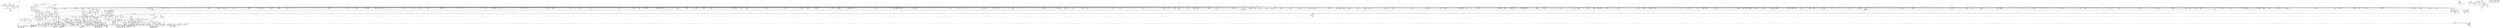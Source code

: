 digraph {
	CE0x3c3d0d0 [shape=record,shape=Mrecord,label="{CE0x3c3d0d0|get_current:_tmp|*SummSink*}"]
	CE0x3bf4a80 [shape=record,shape=Mrecord,label="{CE0x3bf4a80|272:_i8*,_:_CRE_609,610_}"]
	CE0x3be0400 [shape=record,shape=Mrecord,label="{CE0x3be0400|272:_i8*,_:_CRE_1340,1341_}"]
	CE0x3bf1760 [shape=record,shape=Mrecord,label="{CE0x3bf1760|272:_i8*,_:_CRE_16,20_|*MultipleSource*|*LoadInst*|security/selinux/hooks.c,1714|security/selinux/hooks.c,1714}"]
	CE0x3c6b0b0 [shape=record,shape=Mrecord,label="{CE0x3c6b0b0|i16_7|*Constant*}"]
	CE0x3b8dc10 [shape=record,shape=Mrecord,label="{CE0x3b8dc10|may_create:_land.lhs.true|*SummSink*}"]
	CE0x3b87ec0 [shape=record,shape=Mrecord,label="{CE0x3b87ec0|40:_%struct.super_block*,_56:_i8*,_:_CRE_245,246_}"]
	CE0x3bd7740 [shape=record,shape=Mrecord,label="{CE0x3bd7740|40:_%struct.super_block*,_56:_i8*,_:_CRE_178,179_}"]
	CE0x3ba1860 [shape=record,shape=Mrecord,label="{CE0x3ba1860|i32_1706|*Constant*|*SummSink*}"]
	CE0x3bc3370 [shape=record,shape=Mrecord,label="{CE0x3bc3370|VOIDTB_TE:_CE_172,173_}"]
	CE0x3c63810 [shape=record,shape=Mrecord,label="{CE0x3c63810|28:_i32,_:_CRE_94,95_}"]
	CE0x3b96cd0 [shape=record,shape=Mrecord,label="{CE0x3b96cd0|40:_%struct.super_block*,_56:_i8*,_:_CRE_561,562_}"]
	CE0x3bfec30 [shape=record,shape=Mrecord,label="{CE0x3bfec30|272:_i8*,_:_CRE_56,64_|*MultipleSource*|*LoadInst*|security/selinux/hooks.c,1714|security/selinux/hooks.c,1714}"]
	CE0x3bdb320 [shape=record,shape=Mrecord,label="{CE0x3bdb320|40:_%struct.super_block*,_56:_i8*,_:_CRE_432,440_|*MultipleSource*|Function::may_create&Arg::dir::|Function::selinux_inode_create&Arg::dir::|security/selinux/hooks.c,1713}"]
	CE0x3c62710 [shape=record,shape=Mrecord,label="{CE0x3c62710|28:_i32,_:_CRE_77,78_}"]
	CE0x3bf3ba0 [shape=record,shape=Mrecord,label="{CE0x3bf3ba0|272:_i8*,_:_CRE_595,596_}"]
	CE0x3b86890 [shape=record,shape=Mrecord,label="{CE0x3b86890|i32_1706|*Constant*}"]
	CE0x3ba3400 [shape=record,shape=Mrecord,label="{CE0x3ba3400|may_create:_return|*SummSource*}"]
	CE0x3c56b70 [shape=record,shape=Mrecord,label="{CE0x3c56b70|272:_i8*,_:_CRE_1661,1662_}"]
	CE0x3bed7f0 [shape=record,shape=Mrecord,label="{CE0x3bed7f0|40:_%struct.super_block*,_56:_i8*,_:_CRE_914,915_}"]
	CE0x3be50b0 [shape=record,shape=Mrecord,label="{CE0x3be50b0|40:_%struct.super_block*,_56:_i8*,_:_CRE_618,619_}"]
	CE0x3c01e70 [shape=record,shape=Mrecord,label="{CE0x3c01e70|272:_i8*,_:_CRE_280,288_|*MultipleSource*|*LoadInst*|security/selinux/hooks.c,1714|security/selinux/hooks.c,1714}"]
	CE0x3c6d230 [shape=record,shape=Mrecord,label="{CE0x3c6d230|0:_i32,_4:_i32,_8:_i32,_12:_i32,_:_CMRE_12,16_|*MultipleSource*|security/selinux/hooks.c,1706|security/selinux/hooks.c,1706|security/selinux/hooks.c,1716}"]
	CE0x3c07500 [shape=record,shape=Mrecord,label="{CE0x3c07500|272:_i8*,_:_CRE_1239,1240_}"]
	CE0x3bd9ce0 [shape=record,shape=Mrecord,label="{CE0x3bd9ce0|40:_%struct.super_block*,_56:_i8*,_:_CRE_344,352_|*MultipleSource*|Function::may_create&Arg::dir::|Function::selinux_inode_create&Arg::dir::|security/selinux/hooks.c,1713}"]
	CE0x3bf9b40 [shape=record,shape=Mrecord,label="{CE0x3bf9b40|272:_i8*,_:_CRE_424,425_}"]
	CE0x3c52870 [shape=record,shape=Mrecord,label="{CE0x3c52870|272:_i8*,_:_CRE_1375,1376_}"]
	CE0x3bc4360 [shape=record,shape=Mrecord,label="{CE0x3bc4360|VOIDTB_TE:_CE_187,188_}"]
	CE0x3c6b1e0 [shape=record,shape=Mrecord,label="{CE0x3c6b1e0|i16_7|*Constant*|*SummSource*}"]
	CE0x3bf4860 [shape=record,shape=Mrecord,label="{CE0x3bf4860|272:_i8*,_:_CRE_607,608_}"]
	CE0x3ba3540 [shape=record,shape=Mrecord,label="{CE0x3ba3540|_call_void_mcount()_#3}"]
	CE0x3c54970 [shape=record,shape=Mrecord,label="{CE0x3c54970|272:_i8*,_:_CRE_1629,1630_}"]
	CE0x3bf5fc0 [shape=record,shape=Mrecord,label="{CE0x3bf5fc0|272:_i8*,_:_CRE_629,630_}"]
	CE0x3bf9c50 [shape=record,shape=Mrecord,label="{CE0x3bf9c50|272:_i8*,_:_CRE_425,426_}"]
	CE0x3bd3130 [shape=record,shape=Mrecord,label="{CE0x3bd3130|may_create:_tmp9|security/selinux/hooks.c,1706|*SummSource*}"]
	CE0x3bcf040 [shape=record,shape=Mrecord,label="{CE0x3bcf040|i64*_getelementptr_inbounds_(_2_x_i64_,_2_x_i64_*___llvm_gcov_ctr98,_i64_0,_i64_1)|*Constant*|*SummSource*}"]
	CE0x3ca8a30 [shape=record,shape=Mrecord,label="{CE0x3ca8a30|may_create:_tmp61|security/selinux/hooks.c,1737|*SummSource*}"]
	CE0x3bd2fb0 [shape=record,shape=Mrecord,label="{CE0x3bd2fb0|may_create:_sid13|security/selinux/hooks.c,1722|*SummSink*}"]
	CE0x3be7a00 [shape=record,shape=Mrecord,label="{CE0x3be7a00|40:_%struct.super_block*,_56:_i8*,_:_CRE_752,756_|*MultipleSource*|Function::may_create&Arg::dir::|Function::selinux_inode_create&Arg::dir::|security/selinux/hooks.c,1713}"]
	CE0x3be8740 [shape=record,shape=Mrecord,label="{CE0x3be8740|40:_%struct.super_block*,_56:_i8*,_:_CRE_808,816_|*MultipleSource*|Function::may_create&Arg::dir::|Function::selinux_inode_create&Arg::dir::|security/selinux/hooks.c,1713}"]
	CE0x3bc3e10 [shape=record,shape=Mrecord,label="{CE0x3bc3e10|VOIDTB_TE:_CE_182,183_}"]
	CE0x3b85b90 [shape=record,shape=Mrecord,label="{CE0x3b85b90|_call_void_lockdep_rcu_suspicious(i8*_getelementptr_inbounds_(_25_x_i8_,_25_x_i8_*_.str3,_i32_0,_i32_0),_i32_1706,_i8*_getelementptr_inbounds_(_45_x_i8_,_45_x_i8_*_.str12,_i32_0,_i32_0))_#10,_!dbg_!27731|security/selinux/hooks.c,1706|*SummSink*}"]
	CE0x3bfef50 [shape=record,shape=Mrecord,label="{CE0x3bfef50|272:_i8*,_:_CRE_72,80_|*MultipleSource*|*LoadInst*|security/selinux/hooks.c,1714|security/selinux/hooks.c,1714}"]
	CE0x3c08600 [shape=record,shape=Mrecord,label="{CE0x3c08600|272:_i8*,_:_CRE_1255,1256_}"]
	"CONST[source:0(mediator),value:2(dynamic)][purpose:{subject}]"
	CE0x3bee330 [shape=record,shape=Mrecord,label="{CE0x3bee330|40:_%struct.super_block*,_56:_i8*,_:_CRE_923,924_}"]
	CE0x3cb25f0 [shape=record,shape=Mrecord,label="{CE0x3cb25f0|i64*_getelementptr_inbounds_(_2_x_i64_,_2_x_i64_*___llvm_gcov_ctr98,_i64_0,_i64_0)|*Constant*|*SummSource*}"]
	CE0x3be9fb0 [shape=record,shape=Mrecord,label="{CE0x3be9fb0|40:_%struct.super_block*,_56:_i8*,_:_CRE_869,870_}"]
	CE0x3c54310 [shape=record,shape=Mrecord,label="{CE0x3c54310|272:_i8*,_:_CRE_1623,1624_}"]
	CE0x3be70c0 [shape=record,shape=Mrecord,label="{CE0x3be70c0|40:_%struct.super_block*,_56:_i8*,_:_CRE_712,728_|*MultipleSource*|Function::may_create&Arg::dir::|Function::selinux_inode_create&Arg::dir::|security/selinux/hooks.c,1713}"]
	CE0x3ca1b90 [shape=record,shape=Mrecord,label="{CE0x3ca1b90|may_create:_tmp55|security/selinux/hooks.c,1735|*SummSink*}"]
	CE0x3befbc0 [shape=record,shape=Mrecord,label="{CE0x3befbc0|40:_%struct.super_block*,_56:_i8*,_:_CRE_976,977_}"]
	CE0x3c51110 [shape=record,shape=Mrecord,label="{CE0x3c51110|272:_i8*,_:_CRE_1353,1354_}"]
	CE0x3c8b530 [shape=record,shape=Mrecord,label="{CE0x3c8b530|VOIDTB_TE:_CE_149,150_}"]
	CE0x3bd3fd0 [shape=record,shape=Mrecord,label="{CE0x3bd3fd0|may_create:_tobool|security/selinux/hooks.c,1706|*SummSource*}"]
	CE0x3bedcf0 [shape=record,shape=Mrecord,label="{CE0x3bedcf0|40:_%struct.super_block*,_56:_i8*,_:_CRE_918,919_}"]
	CE0x3be01e0 [shape=record,shape=Mrecord,label="{CE0x3be01e0|272:_i8*,_:_CRE_1338,1339_}"]
	CE0x3bf7df0 [shape=record,shape=Mrecord,label="{CE0x3bf7df0|272:_i8*,_:_CRE_1210,1211_}"]
	CE0x3c06b70 [shape=record,shape=Mrecord,label="{CE0x3c06b70|272:_i8*,_:_CRE_1230,1231_}"]
	CE0x3bdfeb0 [shape=record,shape=Mrecord,label="{CE0x3bdfeb0|272:_i8*,_:_CRE_1335,1336_}"]
	CE0x3c64190 [shape=record,shape=Mrecord,label="{CE0x3c64190|28:_i32,_:_CRE_103,104_}"]
	CE0x3c59100 [shape=record,shape=Mrecord,label="{CE0x3c59100|272:_i8*,_:_CRE_1728,1736_|*MultipleSource*|*LoadInst*|security/selinux/hooks.c,1714|security/selinux/hooks.c,1714}"]
	CE0x3b89380 [shape=record,shape=Mrecord,label="{CE0x3b89380|i64*_getelementptr_inbounds_(_26_x_i64_,_26_x_i64_*___llvm_gcov_ctr217,_i64_0,_i64_6)|*Constant*|*SummSink*}"]
	CE0x3b95c90 [shape=record,shape=Mrecord,label="{CE0x3b95c90|may_create:_tmp18|security/selinux/hooks.c,1706|*SummSource*}"]
	CE0x3ca1160 [shape=record,shape=Mrecord,label="{CE0x3ca1160|may_create:_tobool23|security/selinux/hooks.c,1731}"]
	CE0x3ca7180 [shape=record,shape=Mrecord,label="{CE0x3ca7180|may_create:_tmp58|security/selinux/hooks.c,1736|*SummSource*}"]
	CE0x3bd5640 [shape=record,shape=Mrecord,label="{CE0x3bd5640|i1_true|*Constant*|*SummSource*}"]
	CE0x3ca6a90 [shape=record,shape=Mrecord,label="{CE0x3ca6a90|may_create:_tmp57|security/selinux/hooks.c,1736}"]
	CE0x3bcb380 [shape=record,shape=Mrecord,label="{CE0x3bcb380|COLLAPSED:_CMRE:_elem_0::|security/selinux/hooks.c,1706}"]
	CE0x3b839c0 [shape=record,shape=Mrecord,label="{CE0x3b839c0|40:_%struct.super_block*,_56:_i8*,_:_CRE_76,80_|*MultipleSource*|Function::may_create&Arg::dir::|Function::selinux_inode_create&Arg::dir::|security/selinux/hooks.c,1713}"]
	CE0x3bf5c90 [shape=record,shape=Mrecord,label="{CE0x3bf5c90|272:_i8*,_:_CRE_626,627_}"]
	CE0x3b93a80 [shape=record,shape=Mrecord,label="{CE0x3b93a80|i64*_getelementptr_inbounds_(_26_x_i64_,_26_x_i64_*___llvm_gcov_ctr217,_i64_0,_i64_0)|*Constant*}"]
	CE0x3be5c40 [shape=record,shape=Mrecord,label="{CE0x3be5c40|40:_%struct.super_block*,_56:_i8*,_:_CRE_648,656_|*MultipleSource*|Function::may_create&Arg::dir::|Function::selinux_inode_create&Arg::dir::|security/selinux/hooks.c,1713}"]
	CE0x3beaeb0 [shape=record,shape=Mrecord,label="{CE0x3beaeb0|40:_%struct.super_block*,_56:_i8*,_:_CRE_881,882_}"]
	CE0x3ca7000 [shape=record,shape=Mrecord,label="{CE0x3ca7000|may_create:_tmp58|security/selinux/hooks.c,1736}"]
	CE0x3bda120 [shape=record,shape=Mrecord,label="{CE0x3bda120|40:_%struct.super_block*,_56:_i8*,_:_CRE_360,376_|*MultipleSource*|Function::may_create&Arg::dir::|Function::selinux_inode_create&Arg::dir::|security/selinux/hooks.c,1713}"]
	CE0x3c8fe50 [shape=record,shape=Mrecord,label="{CE0x3c8fe50|may_create:_and|security/selinux/hooks.c,1728}"]
	CE0x3c8d530 [shape=record,shape=Mrecord,label="{CE0x3c8d530|VOIDTB_TE:_CE_90,91_}"]
	CE0x3c65810 [shape=record,shape=Mrecord,label="{CE0x3c65810|28:_i32,_:_CRE_144,152_|*MultipleSource*|*LoadInst*|security/selinux/hooks.c,1713|security/selinux/hooks.c,1713|security/selinux/hooks.c,1722}"]
	CE0x3bfaa20 [shape=record,shape=Mrecord,label="{CE0x3bfaa20|272:_i8*,_:_CRE_438,439_}"]
	CE0x3b81c30 [shape=record,shape=Mrecord,label="{CE0x3b81c30|may_create:_tmp1|*SummSink*}"]
	CE0x3bd8040 [shape=record,shape=Mrecord,label="{CE0x3bd8040|40:_%struct.super_block*,_56:_i8*,_:_CRE_190,191_}"]
	CE0x3c52760 [shape=record,shape=Mrecord,label="{CE0x3c52760|272:_i8*,_:_CRE_1374,1375_}"]
	CE0x3c023e0 [shape=record,shape=Mrecord,label="{CE0x3c023e0|272:_i8*,_:_CRE_304,312_|*MultipleSource*|*LoadInst*|security/selinux/hooks.c,1714|security/selinux/hooks.c,1714}"]
	CE0x3c653a0 [shape=record,shape=Mrecord,label="{CE0x3c653a0|28:_i32,_:_CRE_120,128_|*MultipleSource*|*LoadInst*|security/selinux/hooks.c,1713|security/selinux/hooks.c,1713|security/selinux/hooks.c,1722}"]
	CE0x3bf6f70 [shape=record,shape=Mrecord,label="{CE0x3bf6f70|272:_i8*,_:_CRE_696,704_|*MultipleSource*|*LoadInst*|security/selinux/hooks.c,1714|security/selinux/hooks.c,1714}"]
	CE0x3bf7310 [shape=record,shape=Mrecord,label="{CE0x3bf7310|272:_i8*,_:_CRE_712,720_|*MultipleSource*|*LoadInst*|security/selinux/hooks.c,1714|security/selinux/hooks.c,1714}"]
	CE0x3c8a1e0 [shape=record,shape=Mrecord,label="{CE0x3c8a1e0|may_create:_sid21|security/selinux/hooks.c,1729|*SummSink*}"]
	CE0x3bee6f0 [shape=record,shape=Mrecord,label="{CE0x3bee6f0|40:_%struct.super_block*,_56:_i8*,_:_CRE_926,927_}"]
	CE0x3c7a400 [shape=record,shape=Mrecord,label="{CE0x3c7a400|may_create:_flags|security/selinux/hooks.c,1728}"]
	CE0x3c04b70 [shape=record,shape=Mrecord,label="{CE0x3c04b70|i32_8|*Constant*|*SummSource*}"]
	CE0x3bfe010 [shape=record,shape=Mrecord,label="{CE0x3bfe010|272:_i8*,_:_CRE_566,567_}"]
	CE0x3b8fa00 [shape=record,shape=Mrecord,label="{CE0x3b8fa00|_ret_i32_%retval.0,_!dbg_!27798|security/selinux/hooks.c,1742|*SummSink*}"]
	CE0x3beda70 [shape=record,shape=Mrecord,label="{CE0x3beda70|40:_%struct.super_block*,_56:_i8*,_:_CRE_916,917_}"]
	CE0x3c66640 [shape=record,shape=Mrecord,label="{CE0x3c66640|may_create:_tmp29|security/selinux/hooks.c,1722}"]
	CE0x3bdaee0 [shape=record,shape=Mrecord,label="{CE0x3bdaee0|40:_%struct.super_block*,_56:_i8*,_:_CRE_416,424_|*MultipleSource*|Function::may_create&Arg::dir::|Function::selinux_inode_create&Arg::dir::|security/selinux/hooks.c,1713}"]
	CE0x3be3670 [shape=record,shape=Mrecord,label="{CE0x3be3670|40:_%struct.super_block*,_56:_i8*,_:_CRE_597,598_}"]
	CE0x3bfbe50 [shape=record,shape=Mrecord,label="{CE0x3bfbe50|272:_i8*,_:_CRE_457,458_}"]
	CE0x3b8c170 [shape=record,shape=Mrecord,label="{CE0x3b8c170|i64_1|*Constant*|*SummSink*}"]
	CE0x3be8500 [shape=record,shape=Mrecord,label="{CE0x3be8500|40:_%struct.super_block*,_56:_i8*,_:_CRE_800,804_|*MultipleSource*|Function::may_create&Arg::dir::|Function::selinux_inode_create&Arg::dir::|security/selinux/hooks.c,1713}"]
	CE0x3bec030 [shape=record,shape=Mrecord,label="{CE0x3bec030|40:_%struct.super_block*,_56:_i8*,_:_CRE_895,896_}"]
	CE0x3be2630 [shape=record,shape=Mrecord,label="{CE0x3be2630|40:_%struct.super_block*,_56:_i8*,_:_CRE_584,585_}"]
	CE0x3c87c50 [shape=record,shape=Mrecord,label="{CE0x3c87c50|may_create:_tmp41|security/selinux/hooks.c,1728|*SummSource*}"]
	CE0x3be9b00 [shape=record,shape=Mrecord,label="{CE0x3be9b00|40:_%struct.super_block*,_56:_i8*,_:_CRE_866,867_}"]
	CE0x3bc88e0 [shape=record,shape=Mrecord,label="{CE0x3bc88e0|VOIDTB_TE:_CE_313,314_}"]
	CE0x3c64c30 [shape=record,shape=Mrecord,label="{CE0x3c64c30|28:_i32,_:_CRE_113,114_}"]
	CE0x3bd2ed0 [shape=record,shape=Mrecord,label="{CE0x3bd2ed0|may_create:_dentry12|security/selinux/hooks.c,1720|*SummSource*}"]
	CE0x3bf4530 [shape=record,shape=Mrecord,label="{CE0x3bf4530|272:_i8*,_:_CRE_604,605_}"]
	CE0x3c78ed0 [shape=record,shape=Mrecord,label="{CE0x3c78ed0|may_create:_tmp38|security/selinux/hooks.c,1728}"]
	CE0x3baaa10 [shape=record,shape=Mrecord,label="{CE0x3baaa10|may_create:_tmp64|security/selinux/hooks.c,1739|*SummSource*}"]
	CE0x3c537d0 [shape=record,shape=Mrecord,label="{CE0x3c537d0|272:_i8*,_:_CRE_1600,1604_|*MultipleSource*|*LoadInst*|security/selinux/hooks.c,1714|security/selinux/hooks.c,1714}"]
	CE0x3bed070 [shape=record,shape=Mrecord,label="{CE0x3bed070|40:_%struct.super_block*,_56:_i8*,_:_CRE_908,909_}"]
	CE0x3b7a950 [shape=record,shape=Mrecord,label="{CE0x3b7a950|may_create:_do.body|*SummSource*}"]
	CE0x3c8a040 [shape=record,shape=Mrecord,label="{CE0x3c8a040|may_create:_tmp42|security/selinux/hooks.c,1728|*SummSink*}"]
	CE0x3bc9270 [shape=record,shape=Mrecord,label="{CE0x3bc9270|may_create:_call22|security/selinux/hooks.c,1729|*SummSink*}"]
	CE0x3bd78c0 [shape=record,shape=Mrecord,label="{CE0x3bd78c0|40:_%struct.super_block*,_56:_i8*,_:_CRE_180,181_}"]
	CE0x3c87d80 [shape=record,shape=Mrecord,label="{CE0x3c87d80|may_create:_tmp41|security/selinux/hooks.c,1728|*SummSink*}"]
	CE0x3c56c80 [shape=record,shape=Mrecord,label="{CE0x3c56c80|272:_i8*,_:_CRE_1662,1663_}"]
	CE0x3c8c7c0 [shape=record,shape=Mrecord,label="{CE0x3c8c7c0|VOIDTB_TE:_CE_167,168_}"]
	CE0x3b82180 [shape=record,shape=Mrecord,label="{CE0x3b82180|may_create:_newsid|security/selinux/hooks.c, 1709|*SummSource*}"]
	CE0x3be4e30 [shape=record,shape=Mrecord,label="{CE0x3be4e30|40:_%struct.super_block*,_56:_i8*,_:_CRE_616,617_}"]
	CE0x3ca3610 [shape=record,shape=Mrecord,label="{CE0x3ca3610|i64_21|*Constant*|*SummSink*}"]
	CE0x3c5a4f0 [shape=record,shape=Mrecord,label="{CE0x3c5a4f0|272:_i8*,_:_CRE_1824,1828_|*MultipleSource*|*LoadInst*|security/selinux/hooks.c,1714|security/selinux/hooks.c,1714}"]
	CE0x3b848e0 [shape=record,shape=Mrecord,label="{CE0x3b848e0|may_create:_tobool1|security/selinux/hooks.c,1706|*SummSource*}"]
	CE0x3c094e0 [shape=record,shape=Mrecord,label="{CE0x3c094e0|272:_i8*,_:_CRE_1269,1270_}"]
	CE0x3bef9c0 [shape=record,shape=Mrecord,label="{CE0x3bef9c0|40:_%struct.super_block*,_56:_i8*,_:_CRE_968,976_|*MultipleSource*|Function::may_create&Arg::dir::|Function::selinux_inode_create&Arg::dir::|security/selinux/hooks.c,1713}"]
	CE0x3ca1a20 [shape=record,shape=Mrecord,label="{CE0x3ca1a20|may_create:_tmp55|security/selinux/hooks.c,1735|*SummSource*}"]
	CE0x3bd6b40 [shape=record,shape=Mrecord,label="{CE0x3bd6b40|40:_%struct.super_block*,_56:_i8*,_:_CRE_162,163_}"]
	CE0x3bdfb80 [shape=record,shape=Mrecord,label="{CE0x3bdfb80|272:_i8*,_:_CRE_1332,1333_}"]
	CE0x3c08820 [shape=record,shape=Mrecord,label="{CE0x3c08820|272:_i8*,_:_CRE_1257,1258_}"]
	CE0x3b900d0 [shape=record,shape=Mrecord,label="{CE0x3b900d0|40:_%struct.super_block*,_56:_i8*,_:_CRE_48,56_|*MultipleSource*|Function::may_create&Arg::dir::|Function::selinux_inode_create&Arg::dir::|security/selinux/hooks.c,1713}"]
	CE0x3ca9c40 [shape=record,shape=Mrecord,label="{CE0x3ca9c40|may_create:_tmp63|security/selinux/hooks.c,1739}"]
	CE0x3bfb6e0 [shape=record,shape=Mrecord,label="{CE0x3bfb6e0|272:_i8*,_:_CRE_450,451_}"]
	CE0x3c05a70 [shape=record,shape=Mrecord,label="{CE0x3c05a70|272:_i8*,_:_CRE_1214,1215_}"]
	CE0x3bca6e0 [shape=record,shape=Mrecord,label="{CE0x3bca6e0|may_create:_tmp51|security/selinux/hooks.c,1732}"]
	CE0x3bda360 [shape=record,shape=Mrecord,label="{CE0x3bda360|40:_%struct.super_block*,_56:_i8*,_:_CRE_376,384_|*MultipleSource*|Function::may_create&Arg::dir::|Function::selinux_inode_create&Arg::dir::|security/selinux/hooks.c,1713}"]
	CE0x3c0b700 [shape=record,shape=Mrecord,label="{CE0x3c0b700|272:_i8*,_:_CRE_1320,1321_}"]
	CE0x3bdd4d0 [shape=record,shape=Mrecord,label="{CE0x3bdd4d0|40:_%struct.super_block*,_56:_i8*,_:_CRE_488,496_|*MultipleSource*|Function::may_create&Arg::dir::|Function::selinux_inode_create&Arg::dir::|security/selinux/hooks.c,1713}"]
	CE0x3c04a60 [shape=record,shape=Mrecord,label="{CE0x3c04a60|i32_8|*Constant*}"]
	CE0x3c723b0 [shape=record,shape=Mrecord,label="{CE0x3c723b0|may_create:_dentry12|security/selinux/hooks.c,1720}"]
	CE0x3ca6520 [shape=record,shape=Mrecord,label="{CE0x3ca6520|i64_17|*Constant*}"]
	CE0x3c0a2b0 [shape=record,shape=Mrecord,label="{CE0x3c0a2b0|272:_i8*,_:_CRE_1288,1296_|*MultipleSource*|*LoadInst*|security/selinux/hooks.c,1714|security/selinux/hooks.c,1714}"]
	CE0x3c62d10 [shape=record,shape=Mrecord,label="{CE0x3c62d10|28:_i32,_:_CRE_83,84_}"]
	CE0x3c080b0 [shape=record,shape=Mrecord,label="{CE0x3c080b0|272:_i8*,_:_CRE_1250,1251_}"]
	CE0x3c0b0a0 [shape=record,shape=Mrecord,label="{CE0x3c0b0a0|272:_i8*,_:_CRE_1314,1315_}"]
	CE0x3c740a0 [shape=record,shape=Mrecord,label="{CE0x3c740a0|28:_i32,_:_CRE_0,8_|*MultipleSource*|*LoadInst*|security/selinux/hooks.c,1713|security/selinux/hooks.c,1713|security/selinux/hooks.c,1722}"]
	CE0x3bee5b0 [shape=record,shape=Mrecord,label="{CE0x3bee5b0|40:_%struct.super_block*,_56:_i8*,_:_CRE_925,926_}"]
	CE0x3baa820 [shape=record,shape=Mrecord,label="{CE0x3baa820|may_create:_tmp66|security/selinux/hooks.c,1742|*SummSource*}"]
	CE0x3b9f0a0 [shape=record,shape=Mrecord,label="{CE0x3b9f0a0|40:_%struct.super_block*,_56:_i8*,_:_CRE_279,280_}"]
	CE0x3b94900 [shape=record,shape=Mrecord,label="{CE0x3b94900|may_create:_tmp15|security/selinux/hooks.c,1706}"]
	CE0x3bb1630 [shape=record,shape=Mrecord,label="{CE0x3bb1630|28:_i32,_:_CRE_56,57_}"]
	CE0x3c062f0 [shape=record,shape=Mrecord,label="{CE0x3c062f0|272:_i8*,_:_CRE_1222,1223_}"]
	CE0x3c53260 [shape=record,shape=Mrecord,label="{CE0x3c53260|272:_i8*,_:_CRE_1584,1592_|*MultipleSource*|*LoadInst*|security/selinux/hooks.c,1714|security/selinux/hooks.c,1714}"]
	CE0x3c64080 [shape=record,shape=Mrecord,label="{CE0x3c64080|28:_i32,_:_CRE_102,103_}"]
	CE0x3b9cb20 [shape=record,shape=Mrecord,label="{CE0x3b9cb20|_call_void_mcount()_#3}"]
	CE0x3b92560 [shape=record,shape=Mrecord,label="{CE0x3b92560|GLOBAL:_may_create|*Constant*|*SummSource*}"]
	CE0x3be3170 [shape=record,shape=Mrecord,label="{CE0x3be3170|40:_%struct.super_block*,_56:_i8*,_:_CRE_593,594_}"]
	CE0x3be00d0 [shape=record,shape=Mrecord,label="{CE0x3be00d0|272:_i8*,_:_CRE_1337,1338_}"]
	CE0x3c63b10 [shape=record,shape=Mrecord,label="{CE0x3c63b10|28:_i32,_:_CRE_97,98_}"]
	CE0x3ca81e0 [shape=record,shape=Mrecord,label="{CE0x3ca81e0|may_create:_tmp60|security/selinux/hooks.c,1737|*SummSink*}"]
	CE0x3c0b4e0 [shape=record,shape=Mrecord,label="{CE0x3c0b4e0|272:_i8*,_:_CRE_1318,1319_}"]
	CE0x3b8c2a0 [shape=record,shape=Mrecord,label="{CE0x3b8c2a0|selinux_inode_create:_bb|*SummSink*}"]
	CE0x3ba8e70 [shape=record,shape=Mrecord,label="{CE0x3ba8e70|%struct.task_struct*_(%struct.task_struct**)*_asm_movq_%gs:$_1:P_,$0_,_r,im,_dirflag_,_fpsr_,_flags_|*SummSink*}"]
	CE0x3beb630 [shape=record,shape=Mrecord,label="{CE0x3beb630|40:_%struct.super_block*,_56:_i8*,_:_CRE_887,888_}"]
	CE0x3be0840 [shape=record,shape=Mrecord,label="{CE0x3be0840|272:_i8*,_:_CRE_1344,1345_}"]
	CE0x3be14b0 [shape=record,shape=Mrecord,label="{CE0x3be14b0|40:_%struct.super_block*,_56:_i8*,_:_CRE_570,571_}"]
	CE0x3c62910 [shape=record,shape=Mrecord,label="{CE0x3c62910|28:_i32,_:_CRE_79,80_}"]
	CE0x3c00510 [shape=record,shape=Mrecord,label="{CE0x3c00510|272:_i8*,_:_CRE_160,176_|*MultipleSource*|*LoadInst*|security/selinux/hooks.c,1714|security/selinux/hooks.c,1714}"]
	CE0x3baf110 [shape=record,shape=Mrecord,label="{CE0x3baf110|40:_%struct.super_block*,_56:_i8*,_:_CRE_154,155_}"]
	CE0x3ca2ff0 [shape=record,shape=Mrecord,label="{CE0x3ca2ff0|may_create:_tmp60|security/selinux/hooks.c,1737|*SummSource*}"]
	CE0x3bde420 [shape=record,shape=Mrecord,label="{CE0x3bde420|40:_%struct.super_block*,_56:_i8*,_:_CRE_536,540_|*MultipleSource*|Function::may_create&Arg::dir::|Function::selinux_inode_create&Arg::dir::|security/selinux/hooks.c,1713}"]
	CE0x3ba3a60 [shape=record,shape=Mrecord,label="{CE0x3ba3a60|may_create:_land.lhs.true2|*SummSink*}"]
	CE0x3be3b70 [shape=record,shape=Mrecord,label="{CE0x3be3b70|40:_%struct.super_block*,_56:_i8*,_:_CRE_601,602_}"]
	CE0x3c02cb0 [shape=record,shape=Mrecord,label="{CE0x3c02cb0|272:_i8*,_:_CRE_344,352_|*MultipleSource*|*LoadInst*|security/selinux/hooks.c,1714|security/selinux/hooks.c,1714}"]
	CE0x3c05110 [shape=record,shape=Mrecord,label="{CE0x3c05110|272:_i8*,_:_CRE_24,32_|*MultipleSource*|*LoadInst*|security/selinux/hooks.c,1714|security/selinux/hooks.c,1714}"]
	CE0x3b8c580 [shape=record,shape=Mrecord,label="{CE0x3b8c580|may_create:_tmp13|security/selinux/hooks.c,1706|*SummSource*}"]
	CE0x3c0a970 [shape=record,shape=Mrecord,label="{CE0x3c0a970|272:_i8*,_:_CRE_1307,1308_}"]
	CE0x3bff860 [shape=record,shape=Mrecord,label="{CE0x3bff860|272:_i8*,_:_CRE_112,120_|*MultipleSource*|*LoadInst*|security/selinux/hooks.c,1714|security/selinux/hooks.c,1714}"]
	CE0x3c56620 [shape=record,shape=Mrecord,label="{CE0x3c56620|272:_i8*,_:_CRE_1656,1657_}"]
	CE0x3b99910 [shape=record,shape=Mrecord,label="{CE0x3b99910|COLLAPSED:_GCMRE_current_task_external_global_%struct.task_struct*:_elem_0::|security/selinux/hooks.c,1706}"]
	CE0x3bf3320 [shape=record,shape=Mrecord,label="{CE0x3bf3320|272:_i8*,_:_CRE_587,588_}"]
	CE0x3bd4d00 [shape=record,shape=Mrecord,label="{CE0x3bd4d00|avc_has_perm:_requested|Function::avc_has_perm&Arg::requested::|*SummSink*}"]
	CE0x3bfba10 [shape=record,shape=Mrecord,label="{CE0x3bfba10|272:_i8*,_:_CRE_453,454_}"]
	CE0x3bdeb60 [shape=record,shape=Mrecord,label="{CE0x3bdeb60|40:_%struct.super_block*,_56:_i8*,_:_CRE_552,553_}"]
	CE0x3bdffc0 [shape=record,shape=Mrecord,label="{CE0x3bdffc0|272:_i8*,_:_CRE_1336,1337_}"]
	CE0x3bdc990 [shape=record,shape=Mrecord,label="{CE0x3bdc990|40:_%struct.super_block*,_56:_i8*,_:_CRE_479,480_}"]
	CE0x3bc3ae0 [shape=record,shape=Mrecord,label="{CE0x3bc3ae0|VOIDTB_TE:_CE_179,180_}"]
	CE0x3c51220 [shape=record,shape=Mrecord,label="{CE0x3c51220|272:_i8*,_:_CRE_1354,1355_}"]
	CE0x3b82f50 [shape=record,shape=Mrecord,label="{CE0x3b82f50|may_create:_tmp65|security/selinux/hooks.c,1739|*SummSource*}"]
	CE0x3b908b0 [shape=record,shape=Mrecord,label="{CE0x3b908b0|selinux_inode_create:_dir|Function::selinux_inode_create&Arg::dir::|*SummSink*}"]
	CE0x3bad350 [shape=record,shape=Mrecord,label="{CE0x3bad350|may_create:_tmp1}"]
	CE0x3b77c50 [shape=record,shape=Mrecord,label="{CE0x3b77c50|may_create:_dentry|Function::may_create&Arg::dentry::|*SummSource*}"]
	CE0x3ca7620 [shape=record,shape=Mrecord,label="{CE0x3ca7620|may_create:_tmp59|security/selinux/hooks.c,1736|*SummSource*}"]
	CE0x3c51aa0 [shape=record,shape=Mrecord,label="{CE0x3c51aa0|272:_i8*,_:_CRE_1362,1363_}"]
	CE0x3b85630 [shape=record,shape=Mrecord,label="{CE0x3b85630|may_create:_dir|Function::may_create&Arg::dir::}"]
	CE0x3baef90 [shape=record,shape=Mrecord,label="{CE0x3baef90|40:_%struct.super_block*,_56:_i8*,_:_CRE_152,153_}"]
	CE0x3c05da0 [shape=record,shape=Mrecord,label="{CE0x3c05da0|272:_i8*,_:_CRE_1217,1218_}"]
	CE0x3bc4ad0 [shape=record,shape=Mrecord,label="{CE0x3bc4ad0|VOIDTB_TE:_CE_194,195_}"]
	CE0x3bdd110 [shape=record,shape=Mrecord,label="{CE0x3bdd110|40:_%struct.super_block*,_56:_i8*,_:_CRE_485,486_}"]
	CE0x3bfb2a0 [shape=record,shape=Mrecord,label="{CE0x3bfb2a0|272:_i8*,_:_CRE_446,447_}"]
	CE0x3b9c710 [shape=record,shape=Mrecord,label="{CE0x3b9c710|may_create:_if.then}"]
	CE0x3c8d0b0 [shape=record,shape=Mrecord,label="{CE0x3c8d0b0|may_create:_d_name|security/selinux/hooks.c,1730|*SummSink*}"]
	CE0x3beb8b0 [shape=record,shape=Mrecord,label="{CE0x3beb8b0|40:_%struct.super_block*,_56:_i8*,_:_CRE_889,890_}"]
	CE0x3bf17d0 [shape=record,shape=Mrecord,label="{CE0x3bf17d0|272:_i8*,_:_CRE_0,8_|*MultipleSource*|*LoadInst*|security/selinux/hooks.c,1714|security/selinux/hooks.c,1714}"]
	CE0x3bc8d20 [shape=record,shape=Mrecord,label="{CE0x3bc8d20|VOIDTB_TE:_CE_317,318_}"]
	CE0x3c8e130 [shape=record,shape=Mrecord,label="{CE0x3c8e130|VOIDTB_TE:_CE_145,146_}"]
	CE0x3b87850 [shape=record,shape=Mrecord,label="{CE0x3b87850|40:_%struct.super_block*,_56:_i8*,_:_CRE_240,241_}"]
	CE0x3c06950 [shape=record,shape=Mrecord,label="{CE0x3c06950|272:_i8*,_:_CRE_1228,1229_}"]
	CE0x3c03220 [shape=record,shape=Mrecord,label="{CE0x3c03220|272:_i8*,_:_CRE_368,372_|*MultipleSource*|*LoadInst*|security/selinux/hooks.c,1714|security/selinux/hooks.c,1714}"]
	CE0x3b9ffa0 [shape=record,shape=Mrecord,label="{CE0x3b9ffa0|40:_%struct.super_block*,_56:_i8*,_:_CRE_291,292_}"]
	CE0x3b8c660 [shape=record,shape=Mrecord,label="{CE0x3b8c660|i64*_getelementptr_inbounds_(_26_x_i64_,_26_x_i64_*___llvm_gcov_ctr217,_i64_0,_i64_8)|*Constant*|*SummSink*}"]
	CE0x3c5cfe0 [shape=record,shape=Mrecord,label="{CE0x3c5cfe0|may_create:_tmp25|security/selinux/hooks.c,1714|*SummSource*}"]
	CE0x3bef4b0 [shape=record,shape=Mrecord,label="{CE0x3bef4b0|40:_%struct.super_block*,_56:_i8*,_:_CRE_944,952_|*MultipleSource*|Function::may_create&Arg::dir::|Function::selinux_inode_create&Arg::dir::|security/selinux/hooks.c,1713}"]
	CE0x3bc98a0 [shape=record,shape=Mrecord,label="{CE0x3bc98a0|may_create:_tmp48|security/selinux/hooks.c,1731|*SummSource*}"]
	CE0x3bef5f0 [shape=record,shape=Mrecord,label="{CE0x3bef5f0|40:_%struct.super_block*,_56:_i8*,_:_CRE_952,960_|*MultipleSource*|Function::may_create&Arg::dir::|Function::selinux_inode_create&Arg::dir::|security/selinux/hooks.c,1713}"]
	CE0x3bf51f0 [shape=record,shape=Mrecord,label="{CE0x3bf51f0|272:_i8*,_:_CRE_616,617_}"]
	CE0x3c03960 [shape=record,shape=Mrecord,label="{CE0x3c03960|272:_i8*,_:_CRE_394,395_}"]
	CE0x3c76c50 [shape=record,shape=Mrecord,label="{CE0x3c76c50|may_create:_tobool18|security/selinux/hooks.c,1728|*SummSink*}"]
	CE0x3b84dd0 [shape=record,shape=Mrecord,label="{CE0x3b84dd0|i64_5|*Constant*|*SummSource*}"]
	CE0x3b9cb90 [shape=record,shape=Mrecord,label="{CE0x3b9cb90|_call_void_mcount()_#3|*SummSource*}"]
	CE0x3b9f6e0 [shape=record,shape=Mrecord,label="{CE0x3b9f6e0|40:_%struct.super_block*,_56:_i8*,_:_CRE_284,285_}"]
	CE0x3bf3210 [shape=record,shape=Mrecord,label="{CE0x3bf3210|272:_i8*,_:_CRE_586,587_}"]
	CE0x4f0cd90 [shape=record,shape=Mrecord,label="{CE0x4f0cd90|selinux_inode_create:_call|security/selinux/hooks.c,2764}"]
	CE0x3c6ac30 [shape=record,shape=Mrecord,label="{CE0x3c6ac30|avc_has_perm:_tsid|Function::avc_has_perm&Arg::tsid::}"]
	CE0x3ca26b0 [shape=record,shape=Mrecord,label="{CE0x3ca26b0|may_create:_tobool28|security/selinux/hooks.c,1736|*SummSource*}"]
	CE0x3c5bd90 [shape=record,shape=Mrecord,label="{CE0x3c5bd90|272:_i8*,_:_CRE_1904,1920_|*MultipleSource*|*LoadInst*|security/selinux/hooks.c,1714|security/selinux/hooks.c,1714}"]
	CE0x3bfe9c0 [shape=record,shape=Mrecord,label="{CE0x3bfe9c0|may_create:_tmp24|*LoadInst*|security/selinux/hooks.c,1714|*SummSink*}"]
	CE0x3be29f0 [shape=record,shape=Mrecord,label="{CE0x3be29f0|40:_%struct.super_block*,_56:_i8*,_:_CRE_587,588_}"]
	CE0x3c8b9f0 [shape=record,shape=Mrecord,label="{CE0x3c8b9f0|VOIDTB_TE:_CE_154,155_}"]
	CE0x3c560d0 [shape=record,shape=Mrecord,label="{CE0x3c560d0|272:_i8*,_:_CRE_1651,1652_}"]
	CE0x3b84760 [shape=record,shape=Mrecord,label="{CE0x3b84760|may_create:_tobool1|security/selinux/hooks.c,1706}"]
	CE0x3ca66d0 [shape=record,shape=Mrecord,label="{CE0x3ca66d0|may_create:_tmp47|security/selinux/hooks.c,1731}"]
	CE0x3c55850 [shape=record,shape=Mrecord,label="{CE0x3c55850|272:_i8*,_:_CRE_1643,1644_}"]
	CE0x3bfa4d0 [shape=record,shape=Mrecord,label="{CE0x3bfa4d0|272:_i8*,_:_CRE_433,434_}"]
	CE0x3c06fb0 [shape=record,shape=Mrecord,label="{CE0x3c06fb0|272:_i8*,_:_CRE_1234,1235_}"]
	CE0x3c04150 [shape=record,shape=Mrecord,label="{CE0x3c04150|272:_i8*,_:_CRE_401,402_}"]
	CE0x3c52980 [shape=record,shape=Mrecord,label="{CE0x3c52980|272:_i8*,_:_CRE_1616,1617_}"]
	CE0x3bc48b0 [shape=record,shape=Mrecord,label="{CE0x3bc48b0|VOIDTB_TE:_CE_192,193_}"]
	CE0x3bf5630 [shape=record,shape=Mrecord,label="{CE0x3bf5630|272:_i8*,_:_CRE_620,621_}"]
	CE0x3bf2990 [shape=record,shape=Mrecord,label="{CE0x3bf2990|272:_i8*,_:_CRE_578,579_}"]
	CE0x3ba6a90 [shape=record,shape=Mrecord,label="{CE0x3ba6a90|GLOBAL:___llvm_gcov_ctr217|Global_var:__llvm_gcov_ctr217}"]
	CE0x3c05460 [shape=record,shape=Mrecord,label="{CE0x3c05460|272:_i8*,_:_CRE_40,48_|*MultipleSource*|*LoadInst*|security/selinux/hooks.c,1714|security/selinux/hooks.c,1714}"]
	CE0x3c59840 [shape=record,shape=Mrecord,label="{CE0x3c59840|272:_i8*,_:_CRE_1768,1776_|*MultipleSource*|*LoadInst*|security/selinux/hooks.c,1714|security/selinux/hooks.c,1714}"]
	CE0x3bf60d0 [shape=record,shape=Mrecord,label="{CE0x3bf60d0|272:_i8*,_:_CRE_630,631_}"]
	CE0x3be77c0 [shape=record,shape=Mrecord,label="{CE0x3be77c0|40:_%struct.super_block*,_56:_i8*,_:_CRE_744,752_|*MultipleSource*|Function::may_create&Arg::dir::|Function::selinux_inode_create&Arg::dir::|security/selinux/hooks.c,1713}"]
	CE0x3b97eb0 [shape=record,shape=Mrecord,label="{CE0x3b97eb0|get_current:_entry|*SummSource*}"]
	CE0x3b7b880 [shape=record,shape=Mrecord,label="{CE0x3b7b880|selinux_inode_create:_bb}"]
	CE0x3b83b80 [shape=record,shape=Mrecord,label="{CE0x3b83b80|40:_%struct.super_block*,_56:_i8*,_:_CRE_80,88_|*MultipleSource*|Function::may_create&Arg::dir::|Function::selinux_inode_create&Arg::dir::|security/selinux/hooks.c,1713}"]
	CE0x3bde220 [shape=record,shape=Mrecord,label="{CE0x3bde220|40:_%struct.super_block*,_56:_i8*,_:_CRE_528,536_|*MultipleSource*|Function::may_create&Arg::dir::|Function::selinux_inode_create&Arg::dir::|security/selinux/hooks.c,1713}"]
	CE0x3bf7880 [shape=record,shape=Mrecord,label="{CE0x3bf7880|272:_i8*,_:_CRE_880,896_|*MultipleSource*|*LoadInst*|security/selinux/hooks.c,1714|security/selinux/hooks.c,1714}"]
	CE0x3bd6600 [shape=record,shape=Mrecord,label="{CE0x3bd6600|may_create:_tobool|security/selinux/hooks.c,1706}"]
	CE0x3bf4200 [shape=record,shape=Mrecord,label="{CE0x3bf4200|272:_i8*,_:_CRE_601,602_}"]
	CE0x3ca61b0 [shape=record,shape=Mrecord,label="{CE0x3ca61b0|i64_18|*Constant*}"]
	CE0x3b9c000 [shape=record,shape=Mrecord,label="{CE0x3b9c000|i64*_getelementptr_inbounds_(_26_x_i64_,_26_x_i64_*___llvm_gcov_ctr217,_i64_0,_i64_0)|*Constant*|*SummSink*}"]
	CE0x3ba4c10 [shape=record,shape=Mrecord,label="{CE0x3ba4c10|i64*_getelementptr_inbounds_(_2_x_i64_,_2_x_i64_*___llvm_gcov_ctr216,_i64_0,_i64_0)|*Constant*|*SummSink*}"]
	CE0x3c6a920 [shape=record,shape=Mrecord,label="{CE0x3c6a920|avc_has_perm:_ssid|Function::avc_has_perm&Arg::ssid::|*SummSource*}"]
	CE0x3c52d00 [shape=record,shape=Mrecord,label="{CE0x3c52d00|272:_i8*,_:_CRE_1392,1536_|*MultipleSource*|*LoadInst*|security/selinux/hooks.c,1714|security/selinux/hooks.c,1714}"]
	CE0x3bdbc20 [shape=record,shape=Mrecord,label="{CE0x3bdbc20|40:_%struct.super_block*,_56:_i8*,_:_CRE_464,472_|*MultipleSource*|Function::may_create&Arg::dir::|Function::selinux_inode_create&Arg::dir::|security/selinux/hooks.c,1713}"]
	CE0x3c63410 [shape=record,shape=Mrecord,label="{CE0x3c63410|28:_i32,_:_CRE_90,91_}"]
	CE0x3bc8c10 [shape=record,shape=Mrecord,label="{CE0x3bc8c10|VOIDTB_TE:_CE_316,317_}"]
	CE0x3be7300 [shape=record,shape=Mrecord,label="{CE0x3be7300|40:_%struct.super_block*,_56:_i8*,_:_CRE_728,736_|*MultipleSource*|Function::may_create&Arg::dir::|Function::selinux_inode_create&Arg::dir::|security/selinux/hooks.c,1713}"]
	CE0x3b89a10 [shape=record,shape=Mrecord,label="{CE0x3b89a10|may_create:_tmp8|security/selinux/hooks.c,1706}"]
	CE0x3bdcd50 [shape=record,shape=Mrecord,label="{CE0x3bdcd50|40:_%struct.super_block*,_56:_i8*,_:_CRE_482,483_}"]
	CE0x3bc6890 [shape=record,shape=Mrecord,label="{CE0x3bc6890|VOIDTB_TE:_CE_222,223_}"]
	CE0x3c61d10 [shape=record,shape=Mrecord,label="{CE0x3c61d10|28:_i32,_:_CRE_67,68_}"]
	CE0x3b87300 [shape=record,shape=Mrecord,label="{CE0x3b87300|40:_%struct.super_block*,_56:_i8*,_:_CRE_212,216_|*MultipleSource*|Function::may_create&Arg::dir::|Function::selinux_inode_create&Arg::dir::|security/selinux/hooks.c,1713}"]
	CE0x3bad270 [shape=record,shape=Mrecord,label="{CE0x3bad270|may_create:_newsid|security/selinux/hooks.c, 1709|*SummSink*}"]
	CE0x3b8edf0 [shape=record,shape=Mrecord,label="{CE0x3b8edf0|i64_2|*Constant*|*SummSink*}"]
	CE0x3c58d30 [shape=record,shape=Mrecord,label="{CE0x3c58d30|272:_i8*,_:_CRE_1712,1720_|*MultipleSource*|*LoadInst*|security/selinux/hooks.c,1714|security/selinux/hooks.c,1714}"]
	CE0x3bc71f0 [shape=record,shape=Mrecord,label="{CE0x3bc71f0|VOIDTB_TE:_CE_264,272_|*MultipleSource*|Function::may_create&Arg::dentry::|Function::selinux_inode_create&Arg::dentry::|security/selinux/hooks.c,1730}"]
	CE0x3ca8170 [shape=record,shape=Mrecord,label="{CE0x3ca8170|i64*_getelementptr_inbounds_(_26_x_i64_,_26_x_i64_*___llvm_gcov_ctr217,_i64_0,_i64_23)|*Constant*|*SummSink*}"]
	CE0x3c64d40 [shape=record,shape=Mrecord,label="{CE0x3c64d40|28:_i32,_:_CRE_114,115_}"]
	CE0x3bebef0 [shape=record,shape=Mrecord,label="{CE0x3bebef0|40:_%struct.super_block*,_56:_i8*,_:_CRE_894,895_}"]
	CE0x3c54530 [shape=record,shape=Mrecord,label="{CE0x3c54530|272:_i8*,_:_CRE_1625,1626_}"]
	CE0x3b93d80 [shape=record,shape=Mrecord,label="{CE0x3b93d80|may_create:_tmp|*SummSource*}"]
	CE0x3b870c0 [shape=record,shape=Mrecord,label="{CE0x3b870c0|40:_%struct.super_block*,_56:_i8*,_:_CRE_206,207_}"]
	CE0x3c02e80 [shape=record,shape=Mrecord,label="{CE0x3c02e80|272:_i8*,_:_CRE_352,360_|*MultipleSource*|*LoadInst*|security/selinux/hooks.c,1714|security/selinux/hooks.c,1714}"]
	CE0x3bfe890 [shape=record,shape=Mrecord,label="{CE0x3bfe890|may_create:_tmp24|*LoadInst*|security/selinux/hooks.c,1714|*SummSource*}"]
	CE0x3c66240 [shape=record,shape=Mrecord,label="{CE0x3c66240|28:_i32,_:_CRE_192,196_|*MultipleSource*|*LoadInst*|security/selinux/hooks.c,1713|security/selinux/hooks.c,1713|security/selinux/hooks.c,1722}"]
	CE0x3bddb60 [shape=record,shape=Mrecord,label="{CE0x3bddb60|40:_%struct.super_block*,_56:_i8*,_:_CRE_508,512_|*MultipleSource*|Function::may_create&Arg::dir::|Function::selinux_inode_create&Arg::dir::|security/selinux/hooks.c,1713}"]
	CE0x3c66a40 [shape=record,shape=Mrecord,label="{CE0x3c66a40|may_create:_tmp29|security/selinux/hooks.c,1722|*SummSink*}"]
	CE0x3bd9910 [shape=record,shape=Mrecord,label="{CE0x3bd9910|40:_%struct.super_block*,_56:_i8*,_:_CRE_328,336_|*MultipleSource*|Function::may_create&Arg::dir::|Function::selinux_inode_create&Arg::dir::|security/selinux/hooks.c,1713}"]
	CE0x3c57940 [shape=record,shape=Mrecord,label="{CE0x3c57940|272:_i8*,_:_CRE_1674,1675_}"]
	CE0x3c070c0 [shape=record,shape=Mrecord,label="{CE0x3c070c0|272:_i8*,_:_CRE_1235,1236_}"]
	CE0x3c52ba0 [shape=record,shape=Mrecord,label="{CE0x3c52ba0|272:_i8*,_:_CRE_1384,1392_|*MultipleSource*|*LoadInst*|security/selinux/hooks.c,1714|security/selinux/hooks.c,1714}"]
	CE0x3c04260 [shape=record,shape=Mrecord,label="{CE0x3c04260|272:_i8*,_:_CRE_402,403_}"]
	CE0x3bf5410 [shape=record,shape=Mrecord,label="{CE0x3bf5410|272:_i8*,_:_CRE_618,619_}"]
	CE0x3c061e0 [shape=record,shape=Mrecord,label="{CE0x3c061e0|272:_i8*,_:_CRE_1221,1222_}"]
	CE0x3bfb3b0 [shape=record,shape=Mrecord,label="{CE0x3bfb3b0|272:_i8*,_:_CRE_447,448_}"]
	CE0x3bef780 [shape=record,shape=Mrecord,label="{CE0x3bef780|40:_%struct.super_block*,_56:_i8*,_:_CRE_960,968_|*MultipleSource*|Function::may_create&Arg::dir::|Function::selinux_inode_create&Arg::dir::|security/selinux/hooks.c,1713}"]
	CE0x3bb10d0 [shape=record,shape=Mrecord,label="{CE0x3bb10d0|28:_i32,_:_CRE_50,51_}"]
	CE0x3be5830 [shape=record,shape=Mrecord,label="{CE0x3be5830|40:_%struct.super_block*,_56:_i8*,_:_CRE_624,628_|*MultipleSource*|Function::may_create&Arg::dir::|Function::selinux_inode_create&Arg::dir::|security/selinux/hooks.c,1713}"]
	CE0x3bedbb0 [shape=record,shape=Mrecord,label="{CE0x3bedbb0|40:_%struct.super_block*,_56:_i8*,_:_CRE_917,918_}"]
	CE0x3cb82d0 [shape=record,shape=Mrecord,label="{CE0x3cb82d0|i16_5|*Constant*|*SummSink*}"]
	CE0x3bd7500 [shape=record,shape=Mrecord,label="{CE0x3bd7500|40:_%struct.super_block*,_56:_i8*,_:_CRE_175,176_}"]
	CE0x3b94ec0 [shape=record,shape=Mrecord,label="{CE0x3b94ec0|may_create:_tmp16|security/selinux/hooks.c,1706}"]
	CE0x3b9cc50 [shape=record,shape=Mrecord,label="{CE0x3b9cc50|_call_void_mcount()_#3|*SummSink*}"]
	CE0x3c594a0 [shape=record,shape=Mrecord,label="{CE0x3c594a0|272:_i8*,_:_CRE_1752,1760_|*MultipleSource*|*LoadInst*|security/selinux/hooks.c,1714|security/selinux/hooks.c,1714}"]
	CE0x3c5a320 [shape=record,shape=Mrecord,label="{CE0x3c5a320|272:_i8*,_:_CRE_1816,1824_|*MultipleSource*|*LoadInst*|security/selinux/hooks.c,1714|security/selinux/hooks.c,1714}"]
	CE0x3bd6c00 [shape=record,shape=Mrecord,label="{CE0x3bd6c00|40:_%struct.super_block*,_56:_i8*,_:_CRE_163,164_}"]
	CE0x3bafb30 [shape=record,shape=Mrecord,label="{CE0x3bafb30|28:_i32,_:_CRE_13,14_}"]
	CE0x3c88780 [shape=record,shape=Mrecord,label="{CE0x3c88780|may_create:_tmp44|security/selinux/hooks.c,1728|*SummSink*}"]
	CE0x3b84f40 [shape=record,shape=Mrecord,label="{CE0x3b84f40|i64_5|*Constant*|*SummSink*}"]
	CE0x3bb1560 [shape=record,shape=Mrecord,label="{CE0x3bb1560|28:_i32,_:_CRE_55,56_}"]
	CE0x3bd5290 [shape=record,shape=Mrecord,label="{CE0x3bd5290|may_create:_tmp14|security/selinux/hooks.c,1706|*SummSink*}"]
	CE0x3bf76b0 [shape=record,shape=Mrecord,label="{CE0x3bf76b0|272:_i8*,_:_CRE_736,880_|*MultipleSource*|*LoadInst*|security/selinux/hooks.c,1714|security/selinux/hooks.c,1714}"]
	CE0x3bfab30 [shape=record,shape=Mrecord,label="{CE0x3bfab30|272:_i8*,_:_CRE_439,440_}"]
	CE0x3bb03e0 [shape=record,shape=Mrecord,label="{CE0x3bb03e0|28:_i32,_:_CRE_23,24_}"]
	CE0x3bf9e70 [shape=record,shape=Mrecord,label="{CE0x3bf9e70|272:_i8*,_:_CRE_427,428_}"]
	CE0x3c63310 [shape=record,shape=Mrecord,label="{CE0x3c63310|28:_i32,_:_CRE_89,90_}"]
	CE0x3ca7aa0 [shape=record,shape=Mrecord,label="{CE0x3ca7aa0|may_create:_tmp60|security/selinux/hooks.c,1737}"]
	CE0x3bf2440 [shape=record,shape=Mrecord,label="{CE0x3bf2440|272:_i8*,_:_CRE_573,574_}"]
	CE0x3c582d0 [shape=record,shape=Mrecord,label="{CE0x3c582d0|272:_i8*,_:_CRE_1683,1684_}"]
	CE0x3b95500 [shape=record,shape=Mrecord,label="{CE0x3b95500|i8_1|*Constant*|*SummSource*}"]
	CE0x3b9c070 [shape=record,shape=Mrecord,label="{CE0x3b9c070|may_create:_if.end30}"]
	CE0x3bfb900 [shape=record,shape=Mrecord,label="{CE0x3bfb900|272:_i8*,_:_CRE_452,453_}"]
	CE0x3ba36b0 [shape=record,shape=Mrecord,label="{CE0x3ba36b0|_call_void_mcount()_#3|*SummSink*}"]
	CE0x3b7a790 [shape=record,shape=Mrecord,label="{CE0x3b7a790|may_create:_bb|*SummSink*}"]
	CE0x3bdf300 [shape=record,shape=Mrecord,label="{CE0x3bdf300|272:_i8*,_:_CRE_1324,1325_}"]
	CE0x3beac30 [shape=record,shape=Mrecord,label="{CE0x3beac30|40:_%struct.super_block*,_56:_i8*,_:_CRE_879,880_}"]
	CE0x3c00c50 [shape=record,shape=Mrecord,label="{CE0x3c00c50|272:_i8*,_:_CRE_200,204_|*MultipleSource*|*LoadInst*|security/selinux/hooks.c,1714|security/selinux/hooks.c,1714}"]
	CE0x3beaff0 [shape=record,shape=Mrecord,label="{CE0x3beaff0|40:_%struct.super_block*,_56:_i8*,_:_CRE_882,883_}"]
	CE0x3c90400 [shape=record,shape=Mrecord,label="{CE0x3c90400|may_create:_tobool19|security/selinux/hooks.c,1728|*SummSource*}"]
	CE0x3c03d10 [shape=record,shape=Mrecord,label="{CE0x3c03d10|272:_i8*,_:_CRE_397,398_}"]
	CE0x3bc6670 [shape=record,shape=Mrecord,label="{CE0x3bc6670|VOIDTB_TE:_CE_220,221_}"]
	CE0x3c61b10 [shape=record,shape=Mrecord,label="{CE0x3c61b10|28:_i32,_:_CRE_65,66_}"]
	CE0x3c761b0 [shape=record,shape=Mrecord,label="{CE0x3c761b0|may_create:_tmp35|security/selinux/hooks.c,1726|*SummSink*}"]
	CE0x3c74f50 [shape=record,shape=Mrecord,label="{CE0x3c74f50|0:_i32,_4:_i32,_8:_i32,_12:_i32,_:_CMRE_4,8_|*MultipleSource*|security/selinux/hooks.c,1706|security/selinux/hooks.c,1706|security/selinux/hooks.c,1716}"]
	CE0x3be6e80 [shape=record,shape=Mrecord,label="{CE0x3be6e80|40:_%struct.super_block*,_56:_i8*,_:_CRE_704,712_|*MultipleSource*|Function::may_create&Arg::dir::|Function::selinux_inode_create&Arg::dir::|security/selinux/hooks.c,1713}"]
	CE0x3b9e420 [shape=record,shape=Mrecord,label="{CE0x3b9e420|40:_%struct.super_block*,_56:_i8*,_:_CRE_269,270_}"]
	CE0x3c65070 [shape=record,shape=Mrecord,label="{CE0x3c65070|28:_i32,_:_CRE_117,118_}"]
	CE0x3c682f0 [shape=record,shape=Mrecord,label="{CE0x3c682f0|i64_11|*Constant*}"]
	CE0x3c65a40 [shape=record,shape=Mrecord,label="{CE0x3c65a40|28:_i32,_:_CRE_152,160_|*MultipleSource*|*LoadInst*|security/selinux/hooks.c,1713|security/selinux/hooks.c,1713|security/selinux/hooks.c,1722}"]
	CE0x3ca1830 [shape=record,shape=Mrecord,label="{CE0x3ca1830|may_create:_tobool28|security/selinux/hooks.c,1736|*SummSink*}"]
	CE0x3c642a0 [shape=record,shape=Mrecord,label="{CE0x3c642a0|28:_i32,_:_CRE_104,105_}"]
	CE0x3c63510 [shape=record,shape=Mrecord,label="{CE0x3c63510|28:_i32,_:_CRE_91,92_}"]
	CE0x3c6e150 [shape=record,shape=Mrecord,label="{CE0x3c6e150|i32_3|*Constant*|*SummSink*}"]
	CE0x3bd7c80 [shape=record,shape=Mrecord,label="{CE0x3bd7c80|40:_%struct.super_block*,_56:_i8*,_:_CRE_185,186_}"]
	CE0x3bfbc30 [shape=record,shape=Mrecord,label="{CE0x3bfbc30|272:_i8*,_:_CRE_455,456_}"]
	CE0x3c51440 [shape=record,shape=Mrecord,label="{CE0x3c51440|272:_i8*,_:_CRE_1356,1357_}"]
	CE0x3c540f0 [shape=record,shape=Mrecord,label="{CE0x3c540f0|272:_i8*,_:_CRE_1621,1622_}"]
	CE0x3c08b50 [shape=record,shape=Mrecord,label="{CE0x3c08b50|272:_i8*,_:_CRE_1260,1261_}"]
	CE0x3be0510 [shape=record,shape=Mrecord,label="{CE0x3be0510|272:_i8*,_:_CRE_1341,1342_}"]
	CE0x3bdf1f0 [shape=record,shape=Mrecord,label="{CE0x3bdf1f0|272:_i8*,_:_CRE_1323,1324_}"]
	CE0x3be1870 [shape=record,shape=Mrecord,label="{CE0x3be1870|40:_%struct.super_block*,_56:_i8*,_:_CRE_573,574_}"]
	CE0x3bdc0a0 [shape=record,shape=Mrecord,label="{CE0x3bdc0a0|40:_%struct.super_block*,_56:_i8*,_:_CRE_473,474_}"]
	CE0x3c56fb0 [shape=record,shape=Mrecord,label="{CE0x3c56fb0|272:_i8*,_:_CRE_1665,1666_}"]
	CE0x3bc37b0 [shape=record,shape=Mrecord,label="{CE0x3bc37b0|VOIDTB_TE:_CE_176,177_}"]
	CE0x3b981b0 [shape=record,shape=Mrecord,label="{CE0x3b981b0|may_create:_tmp2}"]
	CE0x3bc5790 [shape=record,shape=Mrecord,label="{CE0x3bc5790|VOIDTB_TE:_CE_206,207_}"]
	CE0x3bdf0e0 [shape=record,shape=Mrecord,label="{CE0x3bdf0e0|272:_i8*,_:_CRE_1322,1323_}"]
	CE0x3b96b90 [shape=record,shape=Mrecord,label="{CE0x3b96b90|40:_%struct.super_block*,_56:_i8*,_:_CRE_560,561_}"]
	CE0x3bc5460 [shape=record,shape=Mrecord,label="{CE0x3bc5460|VOIDTB_TE:_CE_203,204_}"]
	CE0x3c795c0 [shape=record,shape=Mrecord,label="{CE0x3c795c0|may_create:_tmp39|security/selinux/hooks.c,1728|*SummSource*}"]
	CE0x3be7e80 [shape=record,shape=Mrecord,label="{CE0x3be7e80|40:_%struct.super_block*,_56:_i8*,_:_CRE_768,776_|*MultipleSource*|Function::may_create&Arg::dir::|Function::selinux_inode_create&Arg::dir::|security/selinux/hooks.c,1713}"]
	CE0x3c61c10 [shape=record,shape=Mrecord,label="{CE0x3c61c10|28:_i32,_:_CRE_66,67_}"]
	CE0x3bc4cf0 [shape=record,shape=Mrecord,label="{CE0x3bc4cf0|VOIDTB_TE:_CE_196,197_}"]
	CE0x3b77330 [shape=record,shape=Mrecord,label="{CE0x3b77330|i64*_getelementptr_inbounds_(_26_x_i64_,_26_x_i64_*___llvm_gcov_ctr217,_i64_0,_i64_6)|*Constant*|*SummSource*}"]
	CE0x3bae620 [shape=record,shape=Mrecord,label="{CE0x3bae620|40:_%struct.super_block*,_56:_i8*,_:_CRE_139,140_}"]
	CE0x3c54a80 [shape=record,shape=Mrecord,label="{CE0x3c54a80|272:_i8*,_:_CRE_1630,1631_}"]
	CE0x3be9440 [shape=record,shape=Mrecord,label="{CE0x3be9440|40:_%struct.super_block*,_56:_i8*,_:_CRE_856,864_|*MultipleSource*|Function::may_create&Arg::dir::|Function::selinux_inode_create&Arg::dir::|security/selinux/hooks.c,1713}"]
	CE0x3c56d90 [shape=record,shape=Mrecord,label="{CE0x3c56d90|272:_i8*,_:_CRE_1663,1664_}"]
	CE0x3c67ce0 [shape=record,shape=Mrecord,label="{CE0x3c67ce0|may_create:_tobool15|security/selinux/hooks.c,1725}"]
	CE0x3c57c70 [shape=record,shape=Mrecord,label="{CE0x3c57c70|272:_i8*,_:_CRE_1677,1678_}"]
	CE0x3cb1840 [shape=record,shape=Mrecord,label="{CE0x3cb1840|may_create:_tmp67|security/selinux/hooks.c,1742|*SummSource*}"]
	CE0x3bf3980 [shape=record,shape=Mrecord,label="{CE0x3bf3980|272:_i8*,_:_CRE_593,594_}"]
	CE0x3b96690 [shape=record,shape=Mrecord,label="{CE0x3b96690|40:_%struct.super_block*,_56:_i8*,_:_CRE_556,557_}"]
	CE0x3be2c70 [shape=record,shape=Mrecord,label="{CE0x3be2c70|40:_%struct.super_block*,_56:_i8*,_:_CRE_589,590_}"]
	CE0x3c71d90 [shape=record,shape=Mrecord,label="{CE0x3c71d90|i8_10|*Constant*|*SummSource*}"]
	CE0x3bca260 [shape=record,shape=Mrecord,label="{CE0x3bca260|may_create:_tmp50|security/selinux/hooks.c,1731|*SummSource*}"]
	CE0x3bf92c0 [shape=record,shape=Mrecord,label="{CE0x3bf92c0|272:_i8*,_:_CRE_416,417_}"]
	CE0x3bdcad0 [shape=record,shape=Mrecord,label="{CE0x3bdcad0|40:_%struct.super_block*,_56:_i8*,_:_CRE_480,481_}"]
	CE0x3b88480 [shape=record,shape=Mrecord,label="{CE0x3b88480|40:_%struct.super_block*,_56:_i8*,_:_CRE_250,251_}"]
	CE0x3ba0fe0 [shape=record,shape=Mrecord,label="{CE0x3ba0fe0|40:_%struct.super_block*,_56:_i8*,_:_CRE_304,305_}"]
	CE0x3bfae60 [shape=record,shape=Mrecord,label="{CE0x3bfae60|272:_i8*,_:_CRE_442,443_}"]
	CE0x3c06a60 [shape=record,shape=Mrecord,label="{CE0x3c06a60|272:_i8*,_:_CRE_1229,1230_}"]
	CE0x3bd3680 [shape=record,shape=Mrecord,label="{CE0x3bd3680|may_create:_tmp10|security/selinux/hooks.c,1706|*SummSource*}"]
	CE0x3c06400 [shape=record,shape=Mrecord,label="{CE0x3c06400|272:_i8*,_:_CRE_1223,1224_}"]
	CE0x3baffe0 [shape=record,shape=Mrecord,label="{CE0x3baffe0|28:_i32,_:_CRE_19,20_}"]
	CE0x3c5b550 [shape=record,shape=Mrecord,label="{CE0x3c5b550|272:_i8*,_:_CRE_1877,1878_}"]
	CE0x3be2db0 [shape=record,shape=Mrecord,label="{CE0x3be2db0|40:_%struct.super_block*,_56:_i8*,_:_CRE_590,591_}"]
	CE0x3bd7980 [shape=record,shape=Mrecord,label="{CE0x3bd7980|40:_%struct.super_block*,_56:_i8*,_:_CRE_181,182_}"]
	CE0x3bf6400 [shape=record,shape=Mrecord,label="{CE0x3bf6400|272:_i8*,_:_CRE_632,640_|*MultipleSource*|*LoadInst*|security/selinux/hooks.c,1714|security/selinux/hooks.c,1714}"]
	CE0x3ba44c0 [shape=record,shape=Mrecord,label="{CE0x3ba44c0|i64*_getelementptr_inbounds_(_2_x_i64_,_2_x_i64_*___llvm_gcov_ctr216,_i64_0,_i64_1)|*Constant*|*SummSink*}"]
	"CONST[source:1(input),value:2(dynamic)][purpose:{object}]"
	CE0x3b7a8e0 [shape=record,shape=Mrecord,label="{CE0x3b7a8e0|may_create:_do.body}"]
	CE0x3c5c8a0 [shape=record,shape=Mrecord,label="{CE0x3c5c8a0|272:_i8*,_:_CRE_2248,2256_|*MultipleSource*|*LoadInst*|security/selinux/hooks.c,1714|security/selinux/hooks.c,1714}"]
	CE0x3bfac40 [shape=record,shape=Mrecord,label="{CE0x3bfac40|272:_i8*,_:_CRE_440,441_}"]
	CE0x3bc5ac0 [shape=record,shape=Mrecord,label="{CE0x3bc5ac0|VOIDTB_TE:_CE_209,210_}"]
	CE0x3c73b90 [shape=record,shape=Mrecord,label="{CE0x3c73b90|may_create:_sid13|security/selinux/hooks.c,1722|*SummSource*}"]
	CE0x3bf50e0 [shape=record,shape=Mrecord,label="{CE0x3bf50e0|272:_i8*,_:_CRE_615,616_}"]
	CE0x3b9d7a0 [shape=record,shape=Mrecord,label="{CE0x3b9d7a0|40:_%struct.super_block*,_56:_i8*,_:_CRE_259,260_}"]
	CE0x3b9a200 [shape=record,shape=Mrecord,label="{CE0x3b9a200|i32_22|*Constant*|*SummSink*}"]
	CE0x3ba2af0 [shape=record,shape=Mrecord,label="{CE0x3ba2af0|may_create:_tmp18|security/selinux/hooks.c,1706}"]
	CE0x3c65290 [shape=record,shape=Mrecord,label="{CE0x3c65290|28:_i32,_:_CRE_119,120_}"]
	CE0x3c8c490 [shape=record,shape=Mrecord,label="{CE0x3c8c490|VOIDTB_TE:_CE_164,165_}"]
	CE0x3c62a10 [shape=record,shape=Mrecord,label="{CE0x3c62a10|28:_i32,_:_CRE_80,81_}"]
	CE0x3bda820 [shape=record,shape=Mrecord,label="{CE0x3bda820|40:_%struct.super_block*,_56:_i8*,_:_CRE_392,400_|*MultipleSource*|Function::may_create&Arg::dir::|Function::selinux_inode_create&Arg::dir::|security/selinux/hooks.c,1713}"]
	CE0x3beebf0 [shape=record,shape=Mrecord,label="{CE0x3beebf0|40:_%struct.super_block*,_56:_i8*,_:_CRE_930,931_}"]
	CE0x3bff120 [shape=record,shape=Mrecord,label="{CE0x3bff120|272:_i8*,_:_CRE_80,88_|*MultipleSource*|*LoadInst*|security/selinux/hooks.c,1714|security/selinux/hooks.c,1714}"]
	CE0x3b93af0 [shape=record,shape=Mrecord,label="{CE0x3b93af0|i64*_getelementptr_inbounds_(_26_x_i64_,_26_x_i64_*___llvm_gcov_ctr217,_i64_0,_i64_0)|*Constant*|*SummSource*}"]
	CE0x3bc3260 [shape=record,shape=Mrecord,label="{CE0x3bc3260|VOIDTB_TE:_CE_171,172_}"]
	CE0x3bc49c0 [shape=record,shape=Mrecord,label="{CE0x3bc49c0|VOIDTB_TE:_CE_193,194_}"]
	CE0x3bd81c0 [shape=record,shape=Mrecord,label="{CE0x3bd81c0|40:_%struct.super_block*,_56:_i8*,_:_CRE_192,193_}"]
	CE0x3be60c0 [shape=record,shape=Mrecord,label="{CE0x3be60c0|40:_%struct.super_block*,_56:_i8*,_:_CRE_664,672_|*MultipleSource*|Function::may_create&Arg::dir::|Function::selinux_inode_create&Arg::dir::|security/selinux/hooks.c,1713}"]
	CE0x3c5afd0 [shape=record,shape=Mrecord,label="{CE0x3c5afd0|272:_i8*,_:_CRE_1873,1874_}"]
	CE0x3bea370 [shape=record,shape=Mrecord,label="{CE0x3bea370|40:_%struct.super_block*,_56:_i8*,_:_CRE_872,873_}"]
	CE0x3b9fe60 [shape=record,shape=Mrecord,label="{CE0x3b9fe60|40:_%struct.super_block*,_56:_i8*,_:_CRE_290,291_}"]
	CE0x3be9d80 [shape=record,shape=Mrecord,label="{CE0x3be9d80|40:_%struct.super_block*,_56:_i8*,_:_CRE_867,868_}"]
	CE0x3ca43f0 [shape=record,shape=Mrecord,label="{CE0x3ca43f0|may_create:_tmp53|security/selinux/hooks.c,1733}"]
	CE0x3c571d0 [shape=record,shape=Mrecord,label="{CE0x3c571d0|272:_i8*,_:_CRE_1667,1668_}"]
	CE0x3b96100 [shape=record,shape=Mrecord,label="{CE0x3b96100|may_create:_call4|security/selinux/hooks.c,1706|*SummSource*}"]
	CE0x3c6e070 [shape=record,shape=Mrecord,label="{CE0x3c6e070|i32_3|*Constant*|*SummSource*}"]
	CE0x3c68bd0 [shape=record,shape=Mrecord,label="{CE0x3c68bd0|i64_10|*Constant*|*SummSink*}"]
	CE0x3b77760 [shape=record,shape=Mrecord,label="{CE0x3b77760|may_create:_tmp13|security/selinux/hooks.c,1706}"]
	CE0x3c61510 [shape=record,shape=Mrecord,label="{CE0x3c61510|28:_i32,_:_CRE_59,60_}"]
	CE0x3bc9050 [shape=record,shape=Mrecord,label="{CE0x3bc9050|may_create:_call22|security/selinux/hooks.c,1729}"]
	CE0x3b99a90 [shape=record,shape=Mrecord,label="{CE0x3b99a90|may_create:_tmp19|security/selinux/hooks.c,1706}"]
	CE0x3b9cf80 [shape=record,shape=Mrecord,label="{CE0x3b9cf80|i64*_getelementptr_inbounds_(_26_x_i64_,_26_x_i64_*___llvm_gcov_ctr217,_i64_0,_i64_1)|*Constant*}"]
	CE0x3b98d50 [shape=record,shape=Mrecord,label="{CE0x3b98d50|_ret_%struct.task_struct*_%tmp4,_!dbg_!27714|./arch/x86/include/asm/current.h,14|*SummSource*}"]
	CE0x3bd9ee0 [shape=record,shape=Mrecord,label="{CE0x3bd9ee0|40:_%struct.super_block*,_56:_i8*,_:_CRE_352,360_|*MultipleSource*|Function::may_create&Arg::dir::|Function::selinux_inode_create&Arg::dir::|security/selinux/hooks.c,1713}"]
	CE0x3be67c0 [shape=record,shape=Mrecord,label="{CE0x3be67c0|40:_%struct.super_block*,_56:_i8*,_:_CRE_684,688_|*MultipleSource*|Function::may_create&Arg::dir::|Function::selinux_inode_create&Arg::dir::|security/selinux/hooks.c,1713}"]
	CE0x3c8fc80 [shape=record,shape=Mrecord,label="{CE0x3c8fc80|may_create:_conv|security/selinux/hooks.c,1728|*SummSink*}"]
	CE0x3c62310 [shape=record,shape=Mrecord,label="{CE0x3c62310|28:_i32,_:_CRE_73,74_}"]
	CE0x3bf3fe0 [shape=record,shape=Mrecord,label="{CE0x3bf3fe0|272:_i8*,_:_CRE_599,600_}"]
	CE0x3b9ea60 [shape=record,shape=Mrecord,label="{CE0x3b9ea60|40:_%struct.super_block*,_56:_i8*,_:_CRE_274,275_}"]
	CE0x3c57720 [shape=record,shape=Mrecord,label="{CE0x3c57720|272:_i8*,_:_CRE_1672,1673_}"]
	CE0x3c0af90 [shape=record,shape=Mrecord,label="{CE0x3c0af90|272:_i8*,_:_CRE_1313,1314_}"]
	CE0x3bd8880 [shape=record,shape=Mrecord,label="{CE0x3bd8880|40:_%struct.super_block*,_56:_i8*,_:_CRE_201,202_}"]
	CE0x3bd84c0 [shape=record,shape=Mrecord,label="{CE0x3bd84c0|40:_%struct.super_block*,_56:_i8*,_:_CRE_196,197_}"]
	CE0x3bf5520 [shape=record,shape=Mrecord,label="{CE0x3bf5520|272:_i8*,_:_CRE_619,620_}"]
	CE0x3c09d60 [shape=record,shape=Mrecord,label="{CE0x3c09d60|272:_i8*,_:_CRE_1277,1278_}"]
	CE0x3c01ad0 [shape=record,shape=Mrecord,label="{CE0x3c01ad0|272:_i8*,_:_CRE_268,272_|*MultipleSource*|*LoadInst*|security/selinux/hooks.c,1714|security/selinux/hooks.c,1714}"]
	CE0x3ca4040 [shape=record,shape=Mrecord,label="{CE0x3ca4040|may_create:_tmp52|security/selinux/hooks.c,1732|*SummSource*}"]
	CE0x3c89640 [shape=record,shape=Mrecord,label="{CE0x3c89640|may_create:_tmp46|security/selinux/hooks.c,1729}"]
	CE0x3b951b0 [shape=record,shape=Mrecord,label="{CE0x3b951b0|may_create:_tmp16|security/selinux/hooks.c,1706|*SummSink*}"]
	CE0x3b9f320 [shape=record,shape=Mrecord,label="{CE0x3b9f320|40:_%struct.super_block*,_56:_i8*,_:_CRE_281,282_}"]
	CE0x3bc3150 [shape=record,shape=Mrecord,label="{CE0x3bc3150|VOIDTB_TE:_CE_170,171_}"]
	CE0x3c08930 [shape=record,shape=Mrecord,label="{CE0x3c08930|272:_i8*,_:_CRE_1258,1259_}"]
	CE0x3bc5ce0 [shape=record,shape=Mrecord,label="{CE0x3bc5ce0|VOIDTB_TE:_CE_211,212_}"]
	CE0x3c08710 [shape=record,shape=Mrecord,label="{CE0x3c08710|272:_i8*,_:_CRE_1256,1257_}"]
	CE0x3be8bc0 [shape=record,shape=Mrecord,label="{CE0x3be8bc0|40:_%struct.super_block*,_56:_i8*,_:_CRE_824,832_|*MultipleSource*|Function::may_create&Arg::dir::|Function::selinux_inode_create&Arg::dir::|security/selinux/hooks.c,1713}"]
	CE0x3c646e0 [shape=record,shape=Mrecord,label="{CE0x3c646e0|28:_i32,_:_CRE_108,109_}"]
	CE0x3bfc070 [shape=record,shape=Mrecord,label="{CE0x3bfc070|272:_i8*,_:_CRE_459,460_}"]
	CE0x3c782b0 [shape=record,shape=Mrecord,label="{CE0x3c782b0|i64_13|*Constant*}"]
	CE0x3bdd250 [shape=record,shape=Mrecord,label="{CE0x3bdd250|40:_%struct.super_block*,_56:_i8*,_:_CRE_486,487_}"]
	CE0x3c52a90 [shape=record,shape=Mrecord,label="{CE0x3c52a90|272:_i8*,_:_CRE_1376,1384_|*MultipleSource*|*LoadInst*|security/selinux/hooks.c,1714|security/selinux/hooks.c,1714}"]
	CE0x3b919b0 [shape=record,shape=Mrecord,label="{CE0x3b919b0|may_create:_tclass|Function::may_create&Arg::tclass::|*SummSource*}"]
	CE0x3ba2040 [shape=record,shape=Mrecord,label="{CE0x3ba2040|i64*_getelementptr_inbounds_(_26_x_i64_,_26_x_i64_*___llvm_gcov_ctr217,_i64_0,_i64_9)|*Constant*|*SummSource*}"]
	CE0x3b89d20 [shape=record,shape=Mrecord,label="{CE0x3b89d20|get_current:_tmp2|*SummSink*}"]
	CE0x3c64e50 [shape=record,shape=Mrecord,label="{CE0x3c64e50|28:_i32,_:_CRE_115,116_}"]
	CE0x3c8e5b0 [shape=record,shape=Mrecord,label="{CE0x3c8e5b0|VOIDTB_TE:_CE_147,148_}"]
	CE0x3c66f00 [shape=record,shape=Mrecord,label="{CE0x3c66f00|avc_has_perm:_requested|Function::avc_has_perm&Arg::requested::}"]
	CE0x3c89930 [shape=record,shape=Mrecord,label="{CE0x3c89930|may_create:_tmp46|security/selinux/hooks.c,1729|*SummSink*}"]
	CE0x3c561e0 [shape=record,shape=Mrecord,label="{CE0x3c561e0|272:_i8*,_:_CRE_1652,1653_}"]
	CE0x3c64f60 [shape=record,shape=Mrecord,label="{CE0x3c64f60|28:_i32,_:_CRE_116,117_}"]
	CE0x3c897c0 [shape=record,shape=Mrecord,label="{CE0x3c897c0|may_create:_tmp46|security/selinux/hooks.c,1729|*SummSource*}"]
	CE0x3bea230 [shape=record,shape=Mrecord,label="{CE0x3bea230|40:_%struct.super_block*,_56:_i8*,_:_CRE_871,872_}"]
	CE0x3c51ee0 [shape=record,shape=Mrecord,label="{CE0x3c51ee0|272:_i8*,_:_CRE_1366,1367_}"]
	CE0x3bf1ef0 [shape=record,shape=Mrecord,label="{CE0x3bf1ef0|272:_i8*,_:_CRE_568,569_}"]
	CE0x3c63610 [shape=record,shape=Mrecord,label="{CE0x3c63610|28:_i32,_:_CRE_92,93_}"]
	CE0x3bc4690 [shape=record,shape=Mrecord,label="{CE0x3bc4690|VOIDTB_TE:_CE_190,191_}"]
	CE0x3ca4b20 [shape=record,shape=Mrecord,label="{CE0x3ca4b20|may_create:_tmp54|security/selinux/hooks.c,1733|*SummSink*}"]
	CE0x3c09700 [shape=record,shape=Mrecord,label="{CE0x3c09700|272:_i8*,_:_CRE_1271,1272_}"]
	CE0x3b87240 [shape=record,shape=Mrecord,label="{CE0x3b87240|40:_%struct.super_block*,_56:_i8*,_:_CRE_208,210_|*MultipleSource*|Function::may_create&Arg::dir::|Function::selinux_inode_create&Arg::dir::|security/selinux/hooks.c,1713}"]
	CE0x3bf0470 [shape=record,shape=Mrecord,label="{CE0x3bf0470|40:_%struct.super_block*,_56:_i8*,_:_CRE_981,982_}"]
	CE0x3ca72f0 [shape=record,shape=Mrecord,label="{CE0x3ca72f0|may_create:_tmp58|security/selinux/hooks.c,1736|*SummSink*}"]
	CE0x3bd3e70 [shape=record,shape=Mrecord,label="{CE0x3bd3e70|may_create:_tmp6|security/selinux/hooks.c,1706}"]
	CE0x3c8c380 [shape=record,shape=Mrecord,label="{CE0x3c8c380|VOIDTB_TE:_CE_163,164_}"]
	CE0x3ba1e70 [shape=record,shape=Mrecord,label="{CE0x3ba1e70|i64*_getelementptr_inbounds_(_26_x_i64_,_26_x_i64_*___llvm_gcov_ctr217,_i64_0,_i64_9)|*Constant*}"]
	CE0x3ca8570 [shape=record,shape=Mrecord,label="{CE0x3ca8570|may_create:_tmp61|security/selinux/hooks.c,1737}"]
	CE0x3bc5bd0 [shape=record,shape=Mrecord,label="{CE0x3bc5bd0|VOIDTB_TE:_CE_210,211_}"]
	CE0x3c04040 [shape=record,shape=Mrecord,label="{CE0x3c04040|272:_i8*,_:_CRE_400,401_}"]
	CE0x3be51f0 [shape=record,shape=Mrecord,label="{CE0x3be51f0|40:_%struct.super_block*,_56:_i8*,_:_CRE_619,620_}"]
	CE0x3bf95f0 [shape=record,shape=Mrecord,label="{CE0x3bf95f0|272:_i8*,_:_CRE_419,420_}"]
	CE0x3c62610 [shape=record,shape=Mrecord,label="{CE0x3c62610|28:_i32,_:_CRE_76,77_}"]
	CE0x3bfb4c0 [shape=record,shape=Mrecord,label="{CE0x3bfb4c0|272:_i8*,_:_CRE_448,449_}"]
	CE0x3bf7a50 [shape=record,shape=Mrecord,label="{CE0x3bf7a50|272:_i8*,_:_CRE_896,1208_|*MultipleSource*|*LoadInst*|security/selinux/hooks.c,1714|security/selinux/hooks.c,1714}"]
	CE0x3c79050 [shape=record,shape=Mrecord,label="{CE0x3c79050|may_create:_tmp38|security/selinux/hooks.c,1728|*SummSource*}"]
	CE0x3bea4b0 [shape=record,shape=Mrecord,label="{CE0x3bea4b0|40:_%struct.super_block*,_56:_i8*,_:_CRE_873,874_}"]
	CE0x3c53090 [shape=record,shape=Mrecord,label="{CE0x3c53090|272:_i8*,_:_CRE_1568,1584_|*MultipleSource*|*LoadInst*|security/selinux/hooks.c,1714|security/selinux/hooks.c,1714}"]
	CE0x3c61610 [shape=record,shape=Mrecord,label="{CE0x3c61610|28:_i32,_:_CRE_60,61_}"]
	CE0x3bf3ed0 [shape=record,shape=Mrecord,label="{CE0x3bf3ed0|272:_i8*,_:_CRE_598,599_}"]
	CE0x3bd6fc0 [shape=record,shape=Mrecord,label="{CE0x3bd6fc0|40:_%struct.super_block*,_56:_i8*,_:_CRE_168,169_}"]
	CE0x3c06c80 [shape=record,shape=Mrecord,label="{CE0x3c06c80|272:_i8*,_:_CRE_1231,1232_}"]
	CE0x3c8bd20 [shape=record,shape=Mrecord,label="{CE0x3c8bd20|VOIDTB_TE:_CE_157,158_}"]
	CE0x3c5ce10 [shape=record,shape=Mrecord,label="{CE0x3c5ce10|272:_i8*,_:_CRE_2268,2304_|*MultipleSource*|*LoadInst*|security/selinux/hooks.c,1714|security/selinux/hooks.c,1714}"]
	CE0x3bcb840 [shape=record,shape=Mrecord,label="{CE0x3bcb840|may_create:_tmp20|security/selinux/hooks.c,1706|*SummSink*}"]
	CE0x3be5470 [shape=record,shape=Mrecord,label="{CE0x3be5470|40:_%struct.super_block*,_56:_i8*,_:_CRE_621,622_}"]
	CE0x3c51330 [shape=record,shape=Mrecord,label="{CE0x3c51330|272:_i8*,_:_CRE_1355,1356_}"]
	CE0x3c90890 [shape=record,shape=Mrecord,label="{CE0x3c90890|i64_15|*Constant*|*SummSource*}"]
	CE0x3c88930 [shape=record,shape=Mrecord,label="{CE0x3c88930|may_create:_tmp45|security/selinux/hooks.c,1728}"]
	CE0x3c092c0 [shape=record,shape=Mrecord,label="{CE0x3c092c0|272:_i8*,_:_CRE_1267,1268_}"]
	CE0x3bf05b0 [shape=record,shape=Mrecord,label="{CE0x3bf05b0|40:_%struct.super_block*,_56:_i8*,_:_CRE_982,983_}"]
	CE0x3bfe130 [shape=record,shape=Mrecord,label="{CE0x3bfe130|may_create:_s_security|security/selinux/hooks.c,1714}"]
	CE0x3bd7800 [shape=record,shape=Mrecord,label="{CE0x3bd7800|40:_%struct.super_block*,_56:_i8*,_:_CRE_179,180_}"]
	CE0x3c5a890 [shape=record,shape=Mrecord,label="{CE0x3c5a890|272:_i8*,_:_CRE_1840,1848_|*MultipleSource*|*LoadInst*|security/selinux/hooks.c,1714|security/selinux/hooks.c,1714}"]
	CE0x3c76450 [shape=record,shape=Mrecord,label="{CE0x3c76450|may_create:_tmp35|security/selinux/hooks.c,1726}"]
	CE0x3b87000 [shape=record,shape=Mrecord,label="{CE0x3b87000|40:_%struct.super_block*,_56:_i8*,_:_CRE_205,206_}"]
	CE0x3bc36a0 [shape=record,shape=Mrecord,label="{CE0x3bc36a0|VOIDTB_TE:_CE_175,176_}"]
	CE0x3cc0670 [shape=record,shape=Mrecord,label="{CE0x3cc0670|get_current:_tmp3}"]
	CE0x3c77fa0 [shape=record,shape=Mrecord,label="{CE0x3c77fa0|i64_14|*Constant*|*SummSource*}"]
	CE0x3ca5c30 [shape=record,shape=Mrecord,label="{CE0x3ca5c30|may_create:_tmp48|security/selinux/hooks.c,1731}"]
	CE0x3c890b0 [shape=record,shape=Mrecord,label="{CE0x3c890b0|may_create:_sid21|security/selinux/hooks.c,1729}"]
	CE0x3ba09a0 [shape=record,shape=Mrecord,label="{CE0x3ba09a0|40:_%struct.super_block*,_56:_i8*,_:_CRE_299,300_}"]
	CE0x3c052a0 [shape=record,shape=Mrecord,label="{CE0x3c052a0|272:_i8*,_:_CRE_32,40_|*MultipleSource*|*LoadInst*|security/selinux/hooks.c,1714|security/selinux/hooks.c,1714}"]
	CE0x3bdcc10 [shape=record,shape=Mrecord,label="{CE0x3bdcc10|40:_%struct.super_block*,_56:_i8*,_:_CRE_481,482_}"]
	CE0x3bc6560 [shape=record,shape=Mrecord,label="{CE0x3bc6560|VOIDTB_TE:_CE_219,220_}"]
	CE0x3c62210 [shape=record,shape=Mrecord,label="{CE0x3c62210|28:_i32,_:_CRE_72,73_}"]
	CE0x3bc8530 [shape=record,shape=Mrecord,label="{CE0x3bc8530|VOIDTB_TE:_CE_309,310_}"]
	CE0x3bdefd0 [shape=record,shape=Mrecord,label="{CE0x3bdefd0|272:_i8*,_:_CRE_1321,1322_}"]
	CE0x3be0d90 [shape=record,shape=Mrecord,label="{CE0x3be0d90|272:_i8*,_:_CRE_1349,1350_}"]
	CE0x3be9680 [shape=record,shape=Mrecord,label="{CE0x3be9680|40:_%struct.super_block*,_56:_i8*,_:_CRE_864,865_}"]
	CE0x3bafa10 [shape=record,shape=Mrecord,label="{CE0x3bafa10|28:_i32,_:_CRE_11,12_}"]
	CE0x3ba1a70 [shape=record,shape=Mrecord,label="{CE0x3ba1a70|i8*_getelementptr_inbounds_(_45_x_i8_,_45_x_i8_*_.str12,_i32_0,_i32_0)|*Constant*}"]
	CE0x3b9c290 [shape=record,shape=Mrecord,label="{CE0x3b9c290|may_create:_if.end17|*SummSource*}"]
	CE0x3beca30 [shape=record,shape=Mrecord,label="{CE0x3beca30|40:_%struct.super_block*,_56:_i8*,_:_CRE_903,904_}"]
	CE0x3bffc00 [shape=record,shape=Mrecord,label="{CE0x3bffc00|272:_i8*,_:_CRE_128,132_|*MultipleSource*|*LoadInst*|security/selinux/hooks.c,1714|security/selinux/hooks.c,1714}"]
	CE0x3be4a70 [shape=record,shape=Mrecord,label="{CE0x3be4a70|40:_%struct.super_block*,_56:_i8*,_:_CRE_613,614_}"]
	CE0x3ba3950 [shape=record,shape=Mrecord,label="{CE0x3ba3950|may_create:_land.lhs.true2|*SummSource*}"]
	CE0x3be23b0 [shape=record,shape=Mrecord,label="{CE0x3be23b0|40:_%struct.super_block*,_56:_i8*,_:_CRE_582,583_}"]
	CE0x3be3f30 [shape=record,shape=Mrecord,label="{CE0x3be3f30|40:_%struct.super_block*,_56:_i8*,_:_CRE_604,605_}"]
	CE0x3c58600 [shape=record,shape=Mrecord,label="{CE0x3c58600|272:_i8*,_:_CRE_1686,1687_}"]
	CE0x3ba7ea0 [shape=record,shape=Mrecord,label="{CE0x3ba7ea0|may_create:_if.end26|*SummSource*}"]
	CE0x3bdeda0 [shape=record,shape=Mrecord,label="{CE0x3bdeda0|40:_%struct.super_block*,_56:_i8*,_:_CRE_553,554_}"]
	CE0x3be15f0 [shape=record,shape=Mrecord,label="{CE0x3be15f0|40:_%struct.super_block*,_56:_i8*,_:_CRE_571,572_}"]
	CE0x3c8f010 [shape=record,shape=Mrecord,label="{CE0x3c8f010|VOIDTB_TE:_CE_64,72_|*MultipleSource*|Function::may_create&Arg::dentry::|Function::selinux_inode_create&Arg::dentry::|security/selinux/hooks.c,1730}"]
	CE0x3bc58a0 [shape=record,shape=Mrecord,label="{CE0x3bc58a0|VOIDTB_TE:_CE_207,208_}"]
	CE0x3bae810 [shape=record,shape=Mrecord,label="{CE0x3bae810|40:_%struct.super_block*,_56:_i8*,_:_CRE_142,143_}"]
	CE0x3b85180 [shape=record,shape=Mrecord,label="{CE0x3b85180|i64_4|*Constant*|*SummSink*}"]
	CE0x3bf8600 [shape=record,shape=Mrecord,label="{CE0x3bf8600|272:_i8*,_:_CRE_404,405_}"]
	CE0x3bf80f0 [shape=record,shape=Mrecord,label="{CE0x3bf80f0|i32_16|*Constant*|*SummSource*}"]
	CE0x3ba0d60 [shape=record,shape=Mrecord,label="{CE0x3ba0d60|40:_%struct.super_block*,_56:_i8*,_:_CRE_302,303_}"]
	CE0x3bb5150 [shape=record,shape=Mrecord,label="{CE0x3bb5150|i64*_getelementptr_inbounds_(_26_x_i64_,_26_x_i64_*___llvm_gcov_ctr217,_i64_0,_i64_25)|*Constant*|*SummSink*}"]
	CE0x3bd8a00 [shape=record,shape=Mrecord,label="{CE0x3bd8a00|40:_%struct.super_block*,_56:_i8*,_:_CRE_203,204_}"]
	CE0x3bdb9e0 [shape=record,shape=Mrecord,label="{CE0x3bdb9e0|40:_%struct.super_block*,_56:_i8*,_:_CRE_456,464_|*MultipleSource*|Function::may_create&Arg::dir::|Function::selinux_inode_create&Arg::dir::|security/selinux/hooks.c,1713}"]
	CE0x3baeb10 [shape=record,shape=Mrecord,label="{CE0x3baeb10|40:_%struct.super_block*,_56:_i8*,_:_CRE_146,147_}"]
	CE0x3b87d90 [shape=record,shape=Mrecord,label="{CE0x3b87d90|40:_%struct.super_block*,_56:_i8*,_:_CRE_243,244_}"]
	CE0x3b99310 [shape=record,shape=Mrecord,label="{CE0x3b99310|i32_78|*Constant*|*SummSink*}"]
	CE0x3c0b1b0 [shape=record,shape=Mrecord,label="{CE0x3c0b1b0|272:_i8*,_:_CRE_1315,1316_}"]
	CE0x3b88700 [shape=record,shape=Mrecord,label="{CE0x3b88700|40:_%struct.super_block*,_56:_i8*,_:_CRE_252,253_}"]
	CE0x3c77e00 [shape=record,shape=Mrecord,label="{CE0x3c77e00|i64_16|*Constant*}"]
	CE0x3b81e50 [shape=record,shape=Mrecord,label="{CE0x3b81e50|i32_1|*Constant*|*SummSource*}"]
	CE0x3c8f610 [shape=record,shape=Mrecord,label="{CE0x3c8f610|VOIDTB_TE:_CE_88,89_}"]
	CE0x3c01390 [shape=record,shape=Mrecord,label="{CE0x3c01390|272:_i8*,_:_CRE_240,248_|*MultipleSource*|*LoadInst*|security/selinux/hooks.c,1714|security/selinux/hooks.c,1714}"]
	CE0x3ca6d80 [shape=record,shape=Mrecord,label="{CE0x3ca6d80|may_create:_tmp57|security/selinux/hooks.c,1736|*SummSink*}"]
	CE0x3c55da0 [shape=record,shape=Mrecord,label="{CE0x3c55da0|272:_i8*,_:_CRE_1648,1649_}"]
	CE0x3bff2f0 [shape=record,shape=Mrecord,label="{CE0x3bff2f0|272:_i8*,_:_CRE_88,96_|*MultipleSource*|*LoadInst*|security/selinux/hooks.c,1714|security/selinux/hooks.c,1714}"]
	CE0x3be0b70 [shape=record,shape=Mrecord,label="{CE0x3be0b70|272:_i8*,_:_CRE_1347,1348_}"]
	CE0x3bc7e50 [shape=record,shape=Mrecord,label="{CE0x3bc7e50|VOIDTB_TE:_CE_305,306_}"]
	CE0x3caa0d0 [shape=record,shape=Mrecord,label="{CE0x3caa0d0|may_create:_tmp63|security/selinux/hooks.c,1739|*SummSource*}"]
	CE0x3c08c60 [shape=record,shape=Mrecord,label="{CE0x3c08c60|272:_i8*,_:_CRE_1261,1262_}"]
	CE0x3bb06e0 [shape=record,shape=Mrecord,label="{CE0x3bb06e0|28:_i32,_:_CRE_32,34_|*MultipleSource*|*LoadInst*|security/selinux/hooks.c,1713|security/selinux/hooks.c,1713|security/selinux/hooks.c,1722}"]
	CE0x3c8b5e0 [shape=record,shape=Mrecord,label="{CE0x3c8b5e0|VOIDTB_TE:_CE_150,151_}"]
	CE0x3be6a00 [shape=record,shape=Mrecord,label="{CE0x3be6a00|40:_%struct.super_block*,_56:_i8*,_:_CRE_688,692_|*MultipleSource*|Function::may_create&Arg::dir::|Function::selinux_inode_create&Arg::dir::|security/selinux/hooks.c,1713}"]
	CE0x3bfa800 [shape=record,shape=Mrecord,label="{CE0x3bfa800|272:_i8*,_:_CRE_436,437_}"]
	CE0x3b979c0 [shape=record,shape=Mrecord,label="{CE0x3b979c0|GLOBAL:_get_current|*Constant*}"]
	CE0x3bdc710 [shape=record,shape=Mrecord,label="{CE0x3bdc710|40:_%struct.super_block*,_56:_i8*,_:_CRE_477,478_}"]
	CE0x3b81390 [shape=record,shape=Mrecord,label="{CE0x3b81390|may_create:_if.end17|*SummSink*}"]
	CE0x3c62010 [shape=record,shape=Mrecord,label="{CE0x3c62010|28:_i32,_:_CRE_70,71_}"]
	CE0x3bd6520 [shape=record,shape=Mrecord,label="{CE0x3bd6520|i32_0|*Constant*|*SummSink*}"]
	CE0x3bd7bc0 [shape=record,shape=Mrecord,label="{CE0x3bd7bc0|40:_%struct.super_block*,_56:_i8*,_:_CRE_184,185_}"]
	CE0x3bec670 [shape=record,shape=Mrecord,label="{CE0x3bec670|40:_%struct.super_block*,_56:_i8*,_:_CRE_900,901_}"]
	CE0x3c902a0 [shape=record,shape=Mrecord,label="{CE0x3c902a0|may_create:_tobool19|security/selinux/hooks.c,1728}"]
	CE0x3b88ac0 [shape=record,shape=Mrecord,label="{CE0x3b88ac0|40:_%struct.super_block*,_56:_i8*,_:_CRE_255,256_}"]
	CE0x3c55740 [shape=record,shape=Mrecord,label="{CE0x3c55740|272:_i8*,_:_CRE_1642,1643_}"]
	CE0x3ba6c10 [shape=record,shape=Mrecord,label="{CE0x3ba6c10|may_create:_tmp5|security/selinux/hooks.c,1706|*SummSource*}"]
	CE0x3c8ffd0 [shape=record,shape=Mrecord,label="{CE0x3c8ffd0|may_create:_and|security/selinux/hooks.c,1728|*SummSource*}"]
	CE0x3bd8640 [shape=record,shape=Mrecord,label="{CE0x3bd8640|40:_%struct.super_block*,_56:_i8*,_:_CRE_198,199_}"]
	CE0x3bb51c0 [shape=record,shape=Mrecord,label="{CE0x3bb51c0|may_create:_tmp66|security/selinux/hooks.c,1742|*SummSink*}"]
	CE0x3ba5830 [shape=record,shape=Mrecord,label="{CE0x3ba5830|may_create:_lor.lhs.false}"]
	CE0x3bf7140 [shape=record,shape=Mrecord,label="{CE0x3bf7140|272:_i8*,_:_CRE_704,708_|*MultipleSource*|*LoadInst*|security/selinux/hooks.c,1714|security/selinux/hooks.c,1714}"]
	CE0x3c50ef0 [shape=record,shape=Mrecord,label="{CE0x3c50ef0|272:_i8*,_:_CRE_1351,1352_}"]
	CE0x3bae0e0 [shape=record,shape=Mrecord,label="{CE0x3bae0e0|40:_%struct.super_block*,_56:_i8*,_:_CRE_136,137_}"]
	CE0x3bfbd40 [shape=record,shape=Mrecord,label="{CE0x3bfbd40|272:_i8*,_:_CRE_456,457_}"]
	CE0x3cc0350 [shape=record,shape=Mrecord,label="{CE0x3cc0350|i64_1|*Constant*}"]
	CE0x3c011c0 [shape=record,shape=Mrecord,label="{CE0x3c011c0|272:_i8*,_:_CRE_224,240_|*MultipleSource*|*LoadInst*|security/selinux/hooks.c,1714|security/selinux/hooks.c,1714}"]
	CE0x3b7f020 [shape=record,shape=Mrecord,label="{CE0x3b7f020|i64_3|*Constant*}"]
	CE0x3bcb500 [shape=record,shape=Mrecord,label="{CE0x3bcb500|may_create:_tmp20|security/selinux/hooks.c,1706}"]
	CE0x3c6b520 [shape=record,shape=Mrecord,label="{CE0x3c6b520|avc_has_perm:_tclass|Function::avc_has_perm&Arg::tclass::|*SummSource*}"]
	CE0x3c55a70 [shape=record,shape=Mrecord,label="{CE0x3c55a70|272:_i8*,_:_CRE_1645,1646_}"]
	CE0x3be1d70 [shape=record,shape=Mrecord,label="{CE0x3be1d70|40:_%struct.super_block*,_56:_i8*,_:_CRE_577,578_}"]
	CE0x3c0a7a0 [shape=record,shape=Mrecord,label="{CE0x3c0a7a0|272:_i8*,_:_CRE_1306,1307_}"]
	CE0x3c8c270 [shape=record,shape=Mrecord,label="{CE0x3c8c270|VOIDTB_TE:_CE_162,163_}"]
	CE0x3c62c10 [shape=record,shape=Mrecord,label="{CE0x3c62c10|28:_i32,_:_CRE_82,83_}"]
	CE0x3ca8250 [shape=record,shape=Mrecord,label="{CE0x3ca8250|may_create:_tmp61|security/selinux/hooks.c,1737|*SummSink*}"]
	CE0x3b9d260 [shape=record,shape=Mrecord,label="{CE0x3b9d260|may_create:_ad|security/selinux/hooks.c, 1710|*SummSink*}"]
	CE0x3bfdb50 [shape=record,shape=Mrecord,label="{CE0x3bfdb50|272:_i8*,_:_CRE_562,563_}"]
	CE0x3c87f60 [shape=record,shape=Mrecord,label="{CE0x3c87f60|may_create:_tmp43|security/selinux/hooks.c,1728}"]
	CE0x3c741d0 [shape=record,shape=Mrecord,label="{CE0x3c741d0|28:_i32,_:_CRE_8,9_}"]
	CE0x3c59db0 [shape=record,shape=Mrecord,label="{CE0x3c59db0|272:_i8*,_:_CRE_1792,1800_|*MultipleSource*|*LoadInst*|security/selinux/hooks.c,1714|security/selinux/hooks.c,1714}"]
	CE0x3c5ca70 [shape=record,shape=Mrecord,label="{CE0x3c5ca70|272:_i8*,_:_CRE_2256,2264_|*MultipleSource*|*LoadInst*|security/selinux/hooks.c,1714|security/selinux/hooks.c,1714}"]
	CE0x3c78a30 [shape=record,shape=Mrecord,label="{CE0x3c78a30|may_create:_tmp37|security/selinux/hooks.c,1728|*SummSource*}"]
	CE0x3c67ae0 [shape=record,shape=Mrecord,label="{CE0x3c67ae0|may_create:_tobool15|security/selinux/hooks.c,1725|*SummSink*}"]
	CE0x3bf9f80 [shape=record,shape=Mrecord,label="{CE0x3bf9f80|272:_i8*,_:_CRE_428,429_}"]
	CE0x3bafce0 [shape=record,shape=Mrecord,label="{CE0x3bafce0|28:_i32,_:_CRE_16,17_}"]
	CE0x3ca0aa0 [shape=record,shape=Mrecord,label="{CE0x3ca0aa0|may_create:_tmp51|security/selinux/hooks.c,1732|*SummSource*}"]
	CE0x3bad2e0 [shape=record,shape=Mrecord,label="{CE0x3bad2e0|i64_1|*Constant*}"]
	CE0x3bf0330 [shape=record,shape=Mrecord,label="{CE0x3bf0330|40:_%struct.super_block*,_56:_i8*,_:_CRE_980,981_}"]
	CE0x3c54640 [shape=record,shape=Mrecord,label="{CE0x3c54640|272:_i8*,_:_CRE_1626,1627_}"]
	CE0x3c79ee0 [shape=record,shape=Mrecord,label="{CE0x3c79ee0|i32_5|*Constant*}"]
	CE0x3b8d7c0 [shape=record,shape=Mrecord,label="{CE0x3b8d7c0|i64*_getelementptr_inbounds_(_2_x_i64_,_2_x_i64_*___llvm_gcov_ctr216,_i64_0,_i64_0)|*Constant*}"]
	CE0x3b9da20 [shape=record,shape=Mrecord,label="{CE0x3b9da20|40:_%struct.super_block*,_56:_i8*,_:_CRE_261,262_}"]
	CE0x3bdaa60 [shape=record,shape=Mrecord,label="{CE0x3bdaa60|40:_%struct.super_block*,_56:_i8*,_:_CRE_400,408_|*MultipleSource*|Function::may_create&Arg::dir::|Function::selinux_inode_create&Arg::dir::|security/selinux/hooks.c,1713}"]
	CE0x3bf8f90 [shape=record,shape=Mrecord,label="{CE0x3bf8f90|272:_i8*,_:_CRE_413,414_}"]
	CE0x3bc7400 [shape=record,shape=Mrecord,label="{CE0x3bc7400|VOIDTB_TE:_CE_272,280_|*MultipleSource*|Function::may_create&Arg::dentry::|Function::selinux_inode_create&Arg::dentry::|security/selinux/hooks.c,1730}"]
	CE0x3b9a030 [shape=record,shape=Mrecord,label="{CE0x3b9a030|i32_22|*Constant*|*SummSource*}"]
	CE0x3c6def0 [shape=record,shape=Mrecord,label="{CE0x3c6def0|i32_3|*Constant*}"]
	CE0x3bf2ff0 [shape=record,shape=Mrecord,label="{CE0x3bf2ff0|272:_i8*,_:_CRE_584,585_}"]
	CE0x3c073f0 [shape=record,shape=Mrecord,label="{CE0x3c073f0|272:_i8*,_:_CRE_1238,1239_}"]
	CE0x3bfd240 [shape=record,shape=Mrecord,label="{CE0x3bfd240|272:_i8*,_:_CRE_528,536_|*MultipleSource*|*LoadInst*|security/selinux/hooks.c,1714|security/selinux/hooks.c,1714}"]
	CE0x3ba2240 [shape=record,shape=Mrecord,label="{CE0x3ba2240|may_create:_tmp17|security/selinux/hooks.c,1706}"]
	CE0x3bcbbf0 [shape=record,shape=Mrecord,label="{CE0x3bcbbf0|may_create:_tmp21|security/selinux/hooks.c,1706|*SummSource*}"]
	CE0x3baf290 [shape=record,shape=Mrecord,label="{CE0x3baf290|40:_%struct.super_block*,_56:_i8*,_:_CRE_156,157_}"]
	CE0x3bc69a0 [shape=record,shape=Mrecord,label="{CE0x3bc69a0|VOIDTB_TE:_CE_223,224_}"]
	CE0x3b8ab70 [shape=record,shape=Mrecord,label="{CE0x3b8ab70|may_create:_tmp5|security/selinux/hooks.c,1706}"]
	CE0x3c53f10 [shape=record,shape=Mrecord,label="{CE0x3c53f10|272:_i8*,_:_CRE_1619,1620_}"]
	CE0x3bda5e0 [shape=record,shape=Mrecord,label="{CE0x3bda5e0|40:_%struct.super_block*,_56:_i8*,_:_CRE_384,388_|*MultipleSource*|Function::may_create&Arg::dir::|Function::selinux_inode_create&Arg::dir::|security/selinux/hooks.c,1713}"]
	CE0x3bc8060 [shape=record,shape=Mrecord,label="{CE0x3bc8060|VOIDTB_TE:_CE_306,307_}"]
	CE0x3bd3020 [shape=record,shape=Mrecord,label="{CE0x3bd3020|may_create:_dentry12|security/selinux/hooks.c,1720|*SummSink*}"]
	CE0x3bf2550 [shape=record,shape=Mrecord,label="{CE0x3bf2550|272:_i8*,_:_CRE_574,575_}"]
	CE0x3c8f210 [shape=record,shape=Mrecord,label="{CE0x3c8f210|VOIDTB_TE:_CE_72,80_|*MultipleSource*|Function::may_create&Arg::dentry::|Function::selinux_inode_create&Arg::dentry::|security/selinux/hooks.c,1730}"]
	CE0x3bdce90 [shape=record,shape=Mrecord,label="{CE0x3bdce90|40:_%struct.super_block*,_56:_i8*,_:_CRE_483,484_}"]
	CE0x3bec2b0 [shape=record,shape=Mrecord,label="{CE0x3bec2b0|40:_%struct.super_block*,_56:_i8*,_:_CRE_897,898_}"]
	CE0x3be2ef0 [shape=record,shape=Mrecord,label="{CE0x3be2ef0|40:_%struct.super_block*,_56:_i8*,_:_CRE_591,592_}"]
	CE0x3ca6140 [shape=record,shape=Mrecord,label="{CE0x3ca6140|may_create:_tmp47|security/selinux/hooks.c,1731|*SummSink*}"]
	CE0x3b965a0 [shape=record,shape=Mrecord,label="{CE0x3b965a0|40:_%struct.super_block*,_56:_i8*,_:_CRE_555,556_}"]
	CE0x3bd7140 [shape=record,shape=Mrecord,label="{CE0x3bd7140|40:_%struct.super_block*,_56:_i8*,_:_CRE_170,171_}"]
	CE0x3b85b20 [shape=record,shape=Mrecord,label="{CE0x3b85b20|_call_void_lockdep_rcu_suspicious(i8*_getelementptr_inbounds_(_25_x_i8_,_25_x_i8_*_.str3,_i32_0,_i32_0),_i32_1706,_i8*_getelementptr_inbounds_(_45_x_i8_,_45_x_i8_*_.str12,_i32_0,_i32_0))_#10,_!dbg_!27731|security/selinux/hooks.c,1706|*SummSource*}"]
	CE0x3b85ab0 [shape=record,shape=Mrecord,label="{CE0x3b85ab0|_call_void_lockdep_rcu_suspicious(i8*_getelementptr_inbounds_(_25_x_i8_,_25_x_i8_*_.str3,_i32_0,_i32_0),_i32_1706,_i8*_getelementptr_inbounds_(_45_x_i8_,_45_x_i8_*_.str12,_i32_0,_i32_0))_#10,_!dbg_!27731|security/selinux/hooks.c,1706}"]
	CE0x3bea870 [shape=record,shape=Mrecord,label="{CE0x3bea870|40:_%struct.super_block*,_56:_i8*,_:_CRE_876,877_}"]
	CE0x3c57610 [shape=record,shape=Mrecord,label="{CE0x3c57610|272:_i8*,_:_CRE_1671,1672_}"]
	CE0x3b86690 [shape=record,shape=Mrecord,label="{CE0x3b86690|GLOBAL:_lockdep_rcu_suspicious|*Constant*|*SummSource*}"]
	CE0x3c880e0 [shape=record,shape=Mrecord,label="{CE0x3c880e0|may_create:_tmp43|security/selinux/hooks.c,1728|*SummSource*}"]
	CE0x3b76f20 [shape=record,shape=Mrecord,label="{CE0x3b76f20|may_create:_tmp12|security/selinux/hooks.c,1706|*SummSink*}"]
	CE0x3bc8480 [shape=record,shape=Mrecord,label="{CE0x3bc8480|VOIDTB_TE:_CE_308,309_}"]
	CE0x3b94970 [shape=record,shape=Mrecord,label="{CE0x3b94970|may_create:_tmp15|security/selinux/hooks.c,1706|*SummSource*}"]
	CE0x3bc86c0 [shape=record,shape=Mrecord,label="{CE0x3bc86c0|VOIDTB_TE:_CE_311,312_}"]
	CE0x3be5ab0 [shape=record,shape=Mrecord,label="{CE0x3be5ab0|40:_%struct.super_block*,_56:_i8*,_:_CRE_640,648_|*MultipleSource*|Function::may_create&Arg::dir::|Function::selinux_inode_create&Arg::dir::|security/selinux/hooks.c,1713}"]
	CE0x3be56f0 [shape=record,shape=Mrecord,label="{CE0x3be56f0|40:_%struct.super_block*,_56:_i8*,_:_CRE_623,624_}"]
	CE0x3bd4650 [shape=record,shape=Mrecord,label="{CE0x3bd4650|i32_(i32,_i32,_i16,_i32,_%struct.common_audit_data*)*_bitcast_(i32_(i32,_i32,_i16,_i32,_%struct.common_audit_data.495*)*_avc_has_perm_to_i32_(i32,_i32,_i16,_i32,_%struct.common_audit_data*)*)|*Constant*}"]
	CE0x3b82dd0 [shape=record,shape=Mrecord,label="{CE0x3b82dd0|may_create:_tmp65|security/selinux/hooks.c,1739}"]
	CE0x3c5d380 [shape=record,shape=Mrecord,label="{CE0x3c5d380|may_create:_tmp26|security/selinux/hooks.c,1714}"]
	CE0x3be2130 [shape=record,shape=Mrecord,label="{CE0x3be2130|40:_%struct.super_block*,_56:_i8*,_:_CRE_580,581_}"]
	CE0x3bf3dc0 [shape=record,shape=Mrecord,label="{CE0x3bf3dc0|272:_i8*,_:_CRE_597,598_}"]
	CE0x3ba05e0 [shape=record,shape=Mrecord,label="{CE0x3ba05e0|40:_%struct.super_block*,_56:_i8*,_:_CRE_296,297_}"]
	CE0x3bf4ca0 [shape=record,shape=Mrecord,label="{CE0x3bf4ca0|272:_i8*,_:_CRE_611,612_}"]
	CE0x3be1ff0 [shape=record,shape=Mrecord,label="{CE0x3be1ff0|40:_%struct.super_block*,_56:_i8*,_:_CRE_579,580_}"]
	CE0x3c0a900 [shape=record,shape=Mrecord,label="{CE0x3c0a900|272:_i8*,_:_CRE_1308,1309_}"]
	CE0x3c04f50 [shape=record,shape=Mrecord,label="{CE0x3c04f50|272:_i8*,_:_CRE_20,21_|*MultipleSource*|*LoadInst*|security/selinux/hooks.c,1714|security/selinux/hooks.c,1714}"]
	CE0x3bc7c40 [shape=record,shape=Mrecord,label="{CE0x3bc7c40|VOIDTB_TE:_CE_304,305_}"]
	CE0x3c5cc40 [shape=record,shape=Mrecord,label="{CE0x3c5cc40|272:_i8*,_:_CRE_2264,2268_|*MultipleSource*|*LoadInst*|security/selinux/hooks.c,1714|security/selinux/hooks.c,1714}"]
	CE0x3c8dab0 [shape=record,shape=Mrecord,label="{CE0x3c8dab0|VOIDTB_TE:_CE_94,95_}"]
	CE0x3bfeaa0 [shape=record,shape=Mrecord,label="{CE0x3bfeaa0|272:_i8*,_:_CRE_48,56_|*MultipleSource*|*LoadInst*|security/selinux/hooks.c,1714|security/selinux/hooks.c,1714}"]
	CE0x3b90540 [shape=record,shape=Mrecord,label="{CE0x3b90540|i32_0|*Constant*}"]
	CE0x3b9df20 [shape=record,shape=Mrecord,label="{CE0x3b9df20|40:_%struct.super_block*,_56:_i8*,_:_CRE_265,266_}"]
	CE0x3bf5da0 [shape=record,shape=Mrecord,label="{CE0x3bf5da0|272:_i8*,_:_CRE_627,628_}"]
	CE0x3c572e0 [shape=record,shape=Mrecord,label="{CE0x3c572e0|272:_i8*,_:_CRE_1668,1669_}"]
	CE0x3baec90 [shape=record,shape=Mrecord,label="{CE0x3baec90|40:_%struct.super_block*,_56:_i8*,_:_CRE_148,149_}"]
	CE0x3bed2f0 [shape=record,shape=Mrecord,label="{CE0x3bed2f0|40:_%struct.super_block*,_56:_i8*,_:_CRE_910,911_}"]
	CE0x3badd60 [shape=record,shape=Mrecord,label="{CE0x3badd60|40:_%struct.super_block*,_56:_i8*,_:_CRE_120,128_|*MultipleSource*|Function::may_create&Arg::dir::|Function::selinux_inode_create&Arg::dir::|security/selinux/hooks.c,1713}"]
	CE0x3bf84f0 [shape=record,shape=Mrecord,label="{CE0x3bf84f0|272:_i8*,_:_CRE_403,404_}"]
	CE0x3c02ae0 [shape=record,shape=Mrecord,label="{CE0x3c02ae0|272:_i8*,_:_CRE_336,344_|*MultipleSource*|*LoadInst*|security/selinux/hooks.c,1714|security/selinux/hooks.c,1714}"]
	CE0x3c56730 [shape=record,shape=Mrecord,label="{CE0x3c56730|272:_i8*,_:_CRE_1657,1658_}"]
	CE0x3c3d140 [shape=record,shape=Mrecord,label="{CE0x3c3d140|i64*_getelementptr_inbounds_(_2_x_i64_,_2_x_i64_*___llvm_gcov_ctr98,_i64_0,_i64_1)|*Constant*|*SummSink*}"]
	CE0x48477f0 [shape=record,shape=Mrecord,label="{CE0x48477f0|selinux_inode_create:_call|security/selinux/hooks.c,2764|*SummSink*}"]
	CE0x3c551f0 [shape=record,shape=Mrecord,label="{CE0x3c551f0|272:_i8*,_:_CRE_1637,1638_}"]
	CE0x3bdfda0 [shape=record,shape=Mrecord,label="{CE0x3bdfda0|272:_i8*,_:_CRE_1334,1335_}"]
	CE0x3c0a410 [shape=record,shape=Mrecord,label="{CE0x3c0a410|272:_i8*,_:_CRE_1296,1300_|*MultipleSource*|*LoadInst*|security/selinux/hooks.c,1714|security/selinux/hooks.c,1714}"]
	CE0x3baf910 [shape=record,shape=Mrecord,label="{CE0x3baf910|28:_i32,_:_CRE_10,11_}"]
	CE0x3c5b660 [shape=record,shape=Mrecord,label="{CE0x3c5b660|272:_i8*,_:_CRE_1878,1879_}"]
	CE0x3bede30 [shape=record,shape=Mrecord,label="{CE0x3bede30|40:_%struct.super_block*,_56:_i8*,_:_CRE_919,920_}"]
	CE0x3ba9ed0 [shape=record,shape=Mrecord,label="{CE0x3ba9ed0|may_create:_call|security/selinux/hooks.c,1706|*SummSource*}"]
	CE0x3ba21d0 [shape=record,shape=Mrecord,label="{CE0x3ba21d0|i64*_getelementptr_inbounds_(_26_x_i64_,_26_x_i64_*___llvm_gcov_ctr217,_i64_0,_i64_9)|*Constant*|*SummSink*}"]
	CE0x3b824b0 [shape=record,shape=Mrecord,label="{CE0x3b824b0|i32_10|*Constant*}"]
	CE0x3b830c0 [shape=record,shape=Mrecord,label="{CE0x3b830c0|may_create:_tmp65|security/selinux/hooks.c,1739|*SummSink*}"]
	CE0x3bd6a80 [shape=record,shape=Mrecord,label="{CE0x3bd6a80|40:_%struct.super_block*,_56:_i8*,_:_CRE_161,162_}"]
	CE0x3ba0860 [shape=record,shape=Mrecord,label="{CE0x3ba0860|40:_%struct.super_block*,_56:_i8*,_:_CRE_298,299_}"]
	CE0x3c54ec0 [shape=record,shape=Mrecord,label="{CE0x3c54ec0|272:_i8*,_:_CRE_1634,1635_}"]
	CE0x3b83d40 [shape=record,shape=Mrecord,label="{CE0x3b83d40|40:_%struct.super_block*,_56:_i8*,_:_CRE_88,96_|*MultipleSource*|Function::may_create&Arg::dir::|Function::selinux_inode_create&Arg::dir::|security/selinux/hooks.c,1713}"]
	CE0x3bafaa0 [shape=record,shape=Mrecord,label="{CE0x3bafaa0|28:_i32,_:_CRE_12,13_}"]
	CE0x3bdc2e0 [shape=record,shape=Mrecord,label="{CE0x3bdc2e0|40:_%struct.super_block*,_56:_i8*,_:_CRE_474,475_}"]
	CE0x3ca80c0 [shape=record,shape=Mrecord,label="{CE0x3ca80c0|i64*_getelementptr_inbounds_(_26_x_i64_,_26_x_i64_*___llvm_gcov_ctr217,_i64_0,_i64_23)|*Constant*|*SummSource*}"]
	CE0x3bec8f0 [shape=record,shape=Mrecord,label="{CE0x3bec8f0|40:_%struct.super_block*,_56:_i8*,_:_CRE_902,903_}"]
	CE0x3c51bb0 [shape=record,shape=Mrecord,label="{CE0x3c51bb0|272:_i8*,_:_CRE_1363,1364_}"]
	CE0x3b93ca0 [shape=record,shape=Mrecord,label="{CE0x3b93ca0|may_create:_tmp}"]
	CE0x3bc4f10 [shape=record,shape=Mrecord,label="{CE0x3bc4f10|VOIDTB_TE:_CE_198,199_}"]
	CE0x3bfad50 [shape=record,shape=Mrecord,label="{CE0x3bfad50|272:_i8*,_:_CRE_441,442_}"]
	CE0x3bf1de0 [shape=record,shape=Mrecord,label="{CE0x3bf1de0|272:_i8*,_:_CRE_567,568_}"]
	CE0x3b857c0 [shape=record,shape=Mrecord,label="{CE0x3b857c0|selinux_inode_create:_dir|Function::selinux_inode_create&Arg::dir::|*SummSource*}"]
	CE0x3c584f0 [shape=record,shape=Mrecord,label="{CE0x3c584f0|272:_i8*,_:_CRE_1685,1686_}"]
	CE0x3bc3590 [shape=record,shape=Mrecord,label="{CE0x3bc3590|VOIDTB_TE:_CE_174,175_}"]
	CE0x3bd7080 [shape=record,shape=Mrecord,label="{CE0x3bd7080|40:_%struct.super_block*,_56:_i8*,_:_CRE_169,170_}"]
	CE0x3b9e2e0 [shape=record,shape=Mrecord,label="{CE0x3b9e2e0|40:_%struct.super_block*,_56:_i8*,_:_CRE_268,269_}"]
	CE0x3bd9550 [shape=record,shape=Mrecord,label="{CE0x3bd9550|40:_%struct.super_block*,_56:_i8*,_:_CRE_311,312_}"]
	CE0x3c0b3d0 [shape=record,shape=Mrecord,label="{CE0x3c0b3d0|272:_i8*,_:_CRE_1317,1318_}"]
	CE0x3c6b5f0 [shape=record,shape=Mrecord,label="{CE0x3c6b5f0|avc_has_perm:_tclass|Function::avc_has_perm&Arg::tclass::|*SummSink*}"]
	CE0x3ca9920 [shape=record,shape=Mrecord,label="{CE0x3ca9920|may_create:_tmp63|security/selinux/hooks.c,1739|*SummSink*}"]
	CE0x3c67930 [shape=record,shape=Mrecord,label="{CE0x3c67930|_ret_i32_%retval.0,_!dbg_!27728|security/selinux/avc.c,775|*SummSink*}"]
	CE0x3c539a0 [shape=record,shape=Mrecord,label="{CE0x3c539a0|272:_i8*,_:_CRE_1608,1612_|*MultipleSource*|*LoadInst*|security/selinux/hooks.c,1714|security/selinux/hooks.c,1714}"]
	CE0x3c90970 [shape=record,shape=Mrecord,label="{CE0x3c90970|i64_15|*Constant*|*SummSink*}"]
	CE0x3ca4990 [shape=record,shape=Mrecord,label="{CE0x3ca4990|i64*_getelementptr_inbounds_(_26_x_i64_,_26_x_i64_*___llvm_gcov_ctr217,_i64_0,_i64_20)|*Constant*|*SummSource*}"]
	CE0x3bde8e0 [shape=record,shape=Mrecord,label="{CE0x3bde8e0|40:_%struct.super_block*,_56:_i8*,_:_CRE_544,552_|*MultipleSource*|Function::may_create&Arg::dir::|Function::selinux_inode_create&Arg::dir::|security/selinux/hooks.c,1713}"]
	CE0x3bf3430 [shape=record,shape=Mrecord,label="{CE0x3bf3430|272:_i8*,_:_CRE_588,589_}"]
	CE0x3c095f0 [shape=record,shape=Mrecord,label="{CE0x3c095f0|272:_i8*,_:_CRE_1270,1271_}"]
	CE0x3be5970 [shape=record,shape=Mrecord,label="{CE0x3be5970|40:_%struct.super_block*,_56:_i8*,_:_CRE_632,640_|*MultipleSource*|Function::may_create&Arg::dir::|Function::selinux_inode_create&Arg::dir::|security/selinux/hooks.c,1713}"]
	CE0x3bc9c40 [shape=record,shape=Mrecord,label="{CE0x3bc9c40|may_create:_tmp49|security/selinux/hooks.c,1731}"]
	CE0x3bfa1a0 [shape=record,shape=Mrecord,label="{CE0x3bfa1a0|272:_i8*,_:_CRE_430,431_}"]
	CE0x3be02f0 [shape=record,shape=Mrecord,label="{CE0x3be02f0|272:_i8*,_:_CRE_1339,1340_}"]
	CE0x3bd7b00 [shape=record,shape=Mrecord,label="{CE0x3bd7b00|40:_%struct.super_block*,_56:_i8*,_:_CRE_183,184_}"]
	CE0x3b9bb10 [shape=record,shape=Mrecord,label="{CE0x3b9bb10|i16_6|*Constant*}"]
	CE0x3c8ced0 [shape=record,shape=Mrecord,label="{CE0x3c8ced0|i32_4|*Constant*|*SummSource*}"]
	CE0x3b87690 [shape=record,shape=Mrecord,label="{CE0x3b87690|40:_%struct.super_block*,_56:_i8*,_:_CRE_232,236_|*MultipleSource*|Function::may_create&Arg::dir::|Function::selinux_inode_create&Arg::dir::|security/selinux/hooks.c,1713}"]
	CE0x3c68500 [shape=record,shape=Mrecord,label="{CE0x3c68500|i64_11|*Constant*|*SummSink*}"]
	CE0x3b76c30 [shape=record,shape=Mrecord,label="{CE0x3b76c30|may_create:_tmp12|security/selinux/hooks.c,1706}"]
	CE0x5aa89d0 [shape=record,shape=Mrecord,label="{CE0x5aa89d0|may_create:_ad|security/selinux/hooks.c, 1710}"]
	CE0x3ca91f0 [shape=record,shape=Mrecord,label="{CE0x3ca91f0|may_create:_tmp62|security/selinux/hooks.c,1739}"]
	CE0x3bcaca0 [shape=record,shape=Mrecord,label="{CE0x3bcaca0|i64*_getelementptr_inbounds_(_26_x_i64_,_26_x_i64_*___llvm_gcov_ctr217,_i64_0,_i64_19)|*Constant*|*SummSink*}"]
	CE0x3b91a80 [shape=record,shape=Mrecord,label="{CE0x3b91a80|may_create:_tclass|Function::may_create&Arg::tclass::|*SummSink*}"]
	CE0x3b837a0 [shape=record,shape=Mrecord,label="{CE0x3b837a0|may_create:_retval.0|*SummSink*}"]
	CE0x3bee970 [shape=record,shape=Mrecord,label="{CE0x3bee970|40:_%struct.super_block*,_56:_i8*,_:_CRE_928,929_}"]
	CE0x3b8cf60 [shape=record,shape=Mrecord,label="{CE0x3b8cf60|selinux_inode_create:_tmp|*SummSource*}"]
	CE0x3b9b1d0 [shape=record,shape=Mrecord,label="{CE0x3b9b1d0|may_create:_tmp7|security/selinux/hooks.c,1706|*SummSource*}"]
	CE0x3c7a520 [shape=record,shape=Mrecord,label="{CE0x3c7a520|may_create:_flags|security/selinux/hooks.c,1728|*SummSink*}"]
	CE0x3bdfc90 [shape=record,shape=Mrecord,label="{CE0x3bdfc90|272:_i8*,_:_CRE_1333,1334_}"]
	CE0x3bfc7e0 [shape=record,shape=Mrecord,label="{CE0x3bfc7e0|272:_i8*,_:_CRE_472,480_|*MultipleSource*|*LoadInst*|security/selinux/hooks.c,1714|security/selinux/hooks.c,1714}"]
	CE0x3bc6780 [shape=record,shape=Mrecord,label="{CE0x3bc6780|VOIDTB_TE:_CE_221,222_}"]
	CE0x3bd8580 [shape=record,shape=Mrecord,label="{CE0x3bd8580|40:_%struct.super_block*,_56:_i8*,_:_CRE_197,198_}"]
	CE0x3ba8140 [shape=record,shape=Mrecord,label="{CE0x3ba8140|may_create:_do.end|*SummSource*}"]
	CE0x3c8b8e0 [shape=record,shape=Mrecord,label="{CE0x3c8b8e0|VOIDTB_TE:_CE_153,154_}"]
	CE0x3baf1d0 [shape=record,shape=Mrecord,label="{CE0x3baf1d0|40:_%struct.super_block*,_56:_i8*,_:_CRE_155,156_}"]
	CE0x3c55eb0 [shape=record,shape=Mrecord,label="{CE0x3c55eb0|272:_i8*,_:_CRE_1649,1650_}"]
	CE0x3c06730 [shape=record,shape=Mrecord,label="{CE0x3c06730|272:_i8*,_:_CRE_1226,1227_}"]
	CE0x3bed6b0 [shape=record,shape=Mrecord,label="{CE0x3bed6b0|40:_%struct.super_block*,_56:_i8*,_:_CRE_913,914_}"]
	CE0x3b778b0 [shape=record,shape=Mrecord,label="{CE0x3b778b0|selinux_inode_create:_dentry|Function::selinux_inode_create&Arg::dentry::|*SummSource*}"]
	CE0x3c05eb0 [shape=record,shape=Mrecord,label="{CE0x3c05eb0|272:_i8*,_:_CRE_1218,1219_}"]
	CE0x3bfc4b0 [shape=record,shape=Mrecord,label="{CE0x3bfc4b0|272:_i8*,_:_CRE_463,464_}"]
	CE0x3c76910 [shape=record,shape=Mrecord,label="{CE0x3c76910|may_create:_tmp35|security/selinux/hooks.c,1726|*SummSource*}"]
	CE0x3b96270 [shape=record,shape=Mrecord,label="{CE0x3b96270|may_create:_call4|security/selinux/hooks.c,1706|*SummSink*}"]
	CE0x3c5a6c0 [shape=record,shape=Mrecord,label="{CE0x3c5a6c0|272:_i8*,_:_CRE_1832,1840_|*MultipleSource*|*LoadInst*|security/selinux/hooks.c,1714|security/selinux/hooks.c,1714}"]
	CE0x3bdfa70 [shape=record,shape=Mrecord,label="{CE0x3bdfa70|272:_i8*,_:_CRE_1331,1332_}"]
	CE0x3be3cb0 [shape=record,shape=Mrecord,label="{CE0x3be3cb0|40:_%struct.super_block*,_56:_i8*,_:_CRE_602,603_}"]
	CE0x3bee1f0 [shape=record,shape=Mrecord,label="{CE0x3bee1f0|40:_%struct.super_block*,_56:_i8*,_:_CRE_922,923_}"]
	CE0x3bb04e0 [shape=record,shape=Mrecord,label="{CE0x3bb04e0|28:_i32,_:_CRE_24,28_|*MultipleSource*|*LoadInst*|security/selinux/hooks.c,1713|security/selinux/hooks.c,1713|security/selinux/hooks.c,1722}"]
	CE0x3bed930 [shape=record,shape=Mrecord,label="{CE0x3bed930|40:_%struct.super_block*,_56:_i8*,_:_CRE_915,916_}"]
	CE0x3c61810 [shape=record,shape=Mrecord,label="{CE0x3c61810|28:_i32,_:_CRE_62,63_}"]
	CE0x3bd8100 [shape=record,shape=Mrecord,label="{CE0x3bd8100|40:_%struct.super_block*,_56:_i8*,_:_CRE_191,192_}"]
	CE0x3c697a0 [shape=record,shape=Mrecord,label="{CE0x3c697a0|may_create:_tmp32|security/selinux/hooks.c,1725}"]
	CE0x3c64b20 [shape=record,shape=Mrecord,label="{CE0x3c64b20|28:_i32,_:_CRE_112,113_}"]
	CE0x3be6300 [shape=record,shape=Mrecord,label="{CE0x3be6300|40:_%struct.super_block*,_56:_i8*,_:_CRE_672,680_|*MultipleSource*|Function::may_create&Arg::dir::|Function::selinux_inode_create&Arg::dir::|security/selinux/hooks.c,1713}"]
	CE0x3be47f0 [shape=record,shape=Mrecord,label="{CE0x3be47f0|40:_%struct.super_block*,_56:_i8*,_:_CRE_611,612_}"]
	CE0x3bf40f0 [shape=record,shape=Mrecord,label="{CE0x3bf40f0|272:_i8*,_:_CRE_600,601_}"]
	CE0x3bfd7b0 [shape=record,shape=Mrecord,label="{CE0x3bfd7b0|272:_i8*,_:_CRE_552,556_|*MultipleSource*|*LoadInst*|security/selinux/hooks.c,1714|security/selinux/hooks.c,1714}"]
	CE0x3c53ea0 [shape=record,shape=Mrecord,label="{CE0x3c53ea0|272:_i8*,_:_CRE_1620,1621_}"]
	CE0x3bca9d0 [shape=record,shape=Mrecord,label="{CE0x3bca9d0|i64*_getelementptr_inbounds_(_26_x_i64_,_26_x_i64_*___llvm_gcov_ctr217,_i64_0,_i64_19)|*Constant*}"]
	CE0x3bb02e0 [shape=record,shape=Mrecord,label="{CE0x3bb02e0|28:_i32,_:_CRE_22,23_}"]
	CE0x3bf9a30 [shape=record,shape=Mrecord,label="{CE0x3bf9a30|272:_i8*,_:_CRE_423,424_}"]
	CE0x3c6b9a0 [shape=record,shape=Mrecord,label="{CE0x3c6b9a0|may_create:_call14|security/selinux/hooks.c,1722}"]
	CE0x3cb7c90 [shape=record,shape=Mrecord,label="{CE0x3cb7c90|may_create:_call32|security/selinux/hooks.c,1739|*SummSource*}"]
	CE0x3b9b050 [shape=record,shape=Mrecord,label="{CE0x3b9b050|may_create:_tmp7|security/selinux/hooks.c,1706}"]
	CE0x3bfd5e0 [shape=record,shape=Mrecord,label="{CE0x3bfd5e0|272:_i8*,_:_CRE_544,552_|*MultipleSource*|*LoadInst*|security/selinux/hooks.c,1714|security/selinux/hooks.c,1714}"]
	CE0x3bf4640 [shape=record,shape=Mrecord,label="{CE0x3bf4640|272:_i8*,_:_CRE_605,606_}"]
	CE0x3ba04a0 [shape=record,shape=Mrecord,label="{CE0x3ba04a0|40:_%struct.super_block*,_56:_i8*,_:_CRE_295,296_}"]
	CE0x3beb770 [shape=record,shape=Mrecord,label="{CE0x3beb770|40:_%struct.super_block*,_56:_i8*,_:_CRE_888,889_}"]
	CE0x3bc5680 [shape=record,shape=Mrecord,label="{CE0x3bc5680|VOIDTB_TE:_CE_205,206_}"]
	CE0x3baf410 [shape=record,shape=Mrecord,label="{CE0x3baf410|40:_%struct.super_block*,_56:_i8*,_:_CRE_158,159_}"]
	CE0x3bd3bb0 [shape=record,shape=Mrecord,label="{CE0x3bd3bb0|may_create:_tmp5|security/selinux/hooks.c,1706|*SummSink*}"]
	CE0x3c06ea0 [shape=record,shape=Mrecord,label="{CE0x3c06ea0|272:_i8*,_:_CRE_1233,1234_}"]
	CE0x3bebdb0 [shape=record,shape=Mrecord,label="{CE0x3bebdb0|40:_%struct.super_block*,_56:_i8*,_:_CRE_893,894_}"]
	CE0x3b863c0 [shape=record,shape=Mrecord,label="{CE0x3b863c0|i8*_getelementptr_inbounds_(_25_x_i8_,_25_x_i8_*_.str3,_i32_0,_i32_0)|*Constant*|*SummSource*}"]
	CE0x3c74340 [shape=record,shape=Mrecord,label="{CE0x3c74340|28:_i32,_:_CRE_9,10_}"]
	CE0x3b8efc0 [shape=record,shape=Mrecord,label="{CE0x3b8efc0|may_create:_tmp4|security/selinux/hooks.c,1706|*SummSource*}"]
	CE0x3bd5120 [shape=record,shape=Mrecord,label="{CE0x3bd5120|may_create:_tmp14|security/selinux/hooks.c,1706|*SummSource*}"]
	CE0x3c62e10 [shape=record,shape=Mrecord,label="{CE0x3c62e10|28:_i32,_:_CRE_84,85_}"]
	CE0x3c68280 [shape=record,shape=Mrecord,label="{CE0x3c68280|may_create:_tmp34|security/selinux/hooks.c,1726|*SummSource*}"]
	CE0x3b9eba0 [shape=record,shape=Mrecord,label="{CE0x3b9eba0|40:_%struct.super_block*,_56:_i8*,_:_CRE_275,276_}"]
	CE0x3be4070 [shape=record,shape=Mrecord,label="{CE0x3be4070|40:_%struct.super_block*,_56:_i8*,_:_CRE_605,606_}"]
	CE0x3c8bf40 [shape=record,shape=Mrecord,label="{CE0x3c8bf40|VOIDTB_TE:_CE_159,160_}"]
	CE0x3bb4d60 [shape=record,shape=Mrecord,label="{CE0x3bb4d60|may_create:_tmp66|security/selinux/hooks.c,1742}"]
	CE0x3ca94e0 [shape=record,shape=Mrecord,label="{CE0x3ca94e0|i64*_getelementptr_inbounds_(_26_x_i64_,_26_x_i64_*___llvm_gcov_ctr217,_i64_0,_i64_24)|*Constant*}"]
	CE0x3bd8ef0 [shape=record,shape=Mrecord,label="{CE0x3bd8ef0|may_create:_if.end|*SummSource*}"]
	CE0x3bd7a40 [shape=record,shape=Mrecord,label="{CE0x3bd7a40|40:_%struct.super_block*,_56:_i8*,_:_CRE_182,183_}"]
	CE0x3c52100 [shape=record,shape=Mrecord,label="{CE0x3c52100|272:_i8*,_:_CRE_1368,1369_}"]
	CE0x3b9ef60 [shape=record,shape=Mrecord,label="{CE0x3b9ef60|40:_%struct.super_block*,_56:_i8*,_:_CRE_278,279_}"]
	CE0x3bae990 [shape=record,shape=Mrecord,label="{CE0x3bae990|40:_%struct.super_block*,_56:_i8*,_:_CRE_144,145_}"]
	CE0x3bfb5d0 [shape=record,shape=Mrecord,label="{CE0x3bfb5d0|272:_i8*,_:_CRE_449,450_}"]
	CE0x3b96f50 [shape=record,shape=Mrecord,label="{CE0x3b96f50|40:_%struct.super_block*,_56:_i8*,_:_CRE_563,564_}"]
	CE0x3ca9840 [shape=record,shape=Mrecord,label="{CE0x3ca9840|i64*_getelementptr_inbounds_(_26_x_i64_,_26_x_i64_*___llvm_gcov_ctr217,_i64_0,_i64_24)|*Constant*|*SummSink*}"]
	CE0x3baf350 [shape=record,shape=Mrecord,label="{CE0x3baf350|40:_%struct.super_block*,_56:_i8*,_:_CRE_157,158_}"]
	CE0x3c56510 [shape=record,shape=Mrecord,label="{CE0x3c56510|272:_i8*,_:_CRE_1655,1656_}"]
	CE0x3be32b0 [shape=record,shape=Mrecord,label="{CE0x3be32b0|40:_%struct.super_block*,_56:_i8*,_:_CRE_594,595_}"]
	CE0x3c57e90 [shape=record,shape=Mrecord,label="{CE0x3c57e90|272:_i8*,_:_CRE_1679,1680_}"]
	CE0x3c04710 [shape=record,shape=Mrecord,label="{CE0x3c04710|may_create:_tmp23|security/selinux/hooks.c,1713|*SummSink*}"]
	CE0x3bd3a90 [shape=record,shape=Mrecord,label="{CE0x3bd3a90|i64_3|*Constant*|*SummSink*}"]
	CE0x3c7a1d0 [shape=record,shape=Mrecord,label="{CE0x3c7a1d0|i32_5|*Constant*|*SummSink*}"]
	CE0x3c645d0 [shape=record,shape=Mrecord,label="{CE0x3c645d0|28:_i32,_:_CRE_107,108_}"]
	CE0x3c62810 [shape=record,shape=Mrecord,label="{CE0x3c62810|28:_i32,_:_CRE_78,79_}"]
	CE0x3c09810 [shape=record,shape=Mrecord,label="{CE0x3c09810|272:_i8*,_:_CRE_1272,1273_}"]
	CE0x3c63a10 [shape=record,shape=Mrecord,label="{CE0x3c63a10|28:_i32,_:_CRE_96,97_}"]
	CE0x3bfedc0 [shape=record,shape=Mrecord,label="{CE0x3bfedc0|272:_i8*,_:_CRE_64,72_|*MultipleSource*|*LoadInst*|security/selinux/hooks.c,1714|security/selinux/hooks.c,1714}"]
	CE0x3c8a550 [shape=record,shape=Mrecord,label="{CE0x3c8a550|i64_16|*Constant*|*SummSink*}"]
	CE0x3c52e90 [shape=record,shape=Mrecord,label="{CE0x3c52e90|272:_i8*,_:_CRE_1536,1568_|*MultipleSource*|*LoadInst*|security/selinux/hooks.c,1714|security/selinux/hooks.c,1714}"]
	CE0x3bfa5e0 [shape=record,shape=Mrecord,label="{CE0x3bfa5e0|272:_i8*,_:_CRE_434,435_}"]
	CE0x3bb1220 [shape=record,shape=Mrecord,label="{CE0x3bb1220|28:_i32,_:_CRE_51,52_}"]
	CE0x3c55300 [shape=record,shape=Mrecord,label="{CE0x3c55300|272:_i8*,_:_CRE_1638,1639_}"]
	CE0x3bd7ec0 [shape=record,shape=Mrecord,label="{CE0x3bd7ec0|40:_%struct.super_block*,_56:_i8*,_:_CRE_188,189_}"]
	CE0x3bfb080 [shape=record,shape=Mrecord,label="{CE0x3bfb080|272:_i8*,_:_CRE_444,445_}"]
	CE0x3bc6010 [shape=record,shape=Mrecord,label="{CE0x3bc6010|VOIDTB_TE:_CE_214,215_}"]
	CE0x3bf6800 [shape=record,shape=Mrecord,label="{CE0x3bf6800|272:_i8*,_:_CRE_656,664_|*MultipleSource*|*LoadInst*|security/selinux/hooks.c,1714|security/selinux/hooks.c,1714}"]
	CE0x3b91cd0 [shape=record,shape=Mrecord,label="{CE0x3b91cd0|_ret_i32_%retval.0,_!dbg_!27798|security/selinux/hooks.c,1742}"]
	CE0x3bf3cb0 [shape=record,shape=Mrecord,label="{CE0x3bf3cb0|272:_i8*,_:_CRE_596,597_}"]
	CE0x3bf8b50 [shape=record,shape=Mrecord,label="{CE0x3bf8b50|272:_i8*,_:_CRE_409,410_}"]
	CE0x3bfffa0 [shape=record,shape=Mrecord,label="{CE0x3bfffa0|272:_i8*,_:_CRE_136,140_|*MultipleSource*|*LoadInst*|security/selinux/hooks.c,1714|security/selinux/hooks.c,1714}"]
	CE0x3b8dfb0 [shape=record,shape=Mrecord,label="{CE0x3b8dfb0|_ret_i32_%call,_!dbg_!27715|security/selinux/hooks.c,2764}"]
	CE0x3c07c70 [shape=record,shape=Mrecord,label="{CE0x3c07c70|272:_i8*,_:_CRE_1246,1247_}"]
	CE0x3b99380 [shape=record,shape=Mrecord,label="{CE0x3b99380|i32_78|*Constant*|*SummSource*}"]
	CE0x3bf93d0 [shape=record,shape=Mrecord,label="{CE0x3bf93d0|272:_i8*,_:_CRE_417,418_}"]
	CE0x3c61e10 [shape=record,shape=Mrecord,label="{CE0x3c61e10|28:_i32,_:_CRE_68,69_}"]
	CE0x3c87b20 [shape=record,shape=Mrecord,label="{CE0x3c87b20|may_create:_tmp41|security/selinux/hooks.c,1728}"]
	CE0x3bf3760 [shape=record,shape=Mrecord,label="{CE0x3bf3760|272:_i8*,_:_CRE_591,592_}"]
	CE0x3bebb30 [shape=record,shape=Mrecord,label="{CE0x3bebb30|40:_%struct.super_block*,_56:_i8*,_:_CRE_891,892_}"]
	CE0x3bf7fa0 [shape=record,shape=Mrecord,label="{CE0x3bf7fa0|i32_16|*Constant*}"]
	CE0x3b9d1b0 [shape=record,shape=Mrecord,label="{CE0x3b9d1b0|may_create:_ad|security/selinux/hooks.c, 1710|*SummSource*}"]
	CE0x3c51000 [shape=record,shape=Mrecord,label="{CE0x3c51000|272:_i8*,_:_CRE_1352,1353_}"]
	CE0x3b7b4d0 [shape=record,shape=Mrecord,label="{CE0x3b7b4d0|selinux_inode_create:_tmp2}"]
	CE0x3b967d0 [shape=record,shape=Mrecord,label="{CE0x3b967d0|40:_%struct.super_block*,_56:_i8*,_:_CRE_557,558_}"]
	CE0x3c02210 [shape=record,shape=Mrecord,label="{CE0x3c02210|272:_i8*,_:_CRE_296,304_|*MultipleSource*|*LoadInst*|security/selinux/hooks.c,1714|security/selinux/hooks.c,1714}"]
	CE0x3b97d10 [shape=record,shape=Mrecord,label="{CE0x3b97d10|GLOBAL:_get_current|*Constant*|*SummSink*}"]
	CE0x3be1370 [shape=record,shape=Mrecord,label="{CE0x3be1370|40:_%struct.super_block*,_56:_i8*,_:_CRE_569,570_}"]
	CE0x3bf5300 [shape=record,shape=Mrecord,label="{CE0x3bf5300|272:_i8*,_:_CRE_617,618_}"]
	CE0x3ba0ea0 [shape=record,shape=Mrecord,label="{CE0x3ba0ea0|40:_%struct.super_block*,_56:_i8*,_:_CRE_303,304_}"]
	CE0x3bfdf00 [shape=record,shape=Mrecord,label="{CE0x3bfdf00|272:_i8*,_:_CRE_565,566_}"]
	CE0x3b8d910 [shape=record,shape=Mrecord,label="{CE0x3b8d910|may_create:_return|*SummSink*}"]
	CE0x3bf2000 [shape=record,shape=Mrecord,label="{CE0x3bf2000|272:_i8*,_:_CRE_569,570_}"]
	CE0x3be1eb0 [shape=record,shape=Mrecord,label="{CE0x3be1eb0|40:_%struct.super_block*,_56:_i8*,_:_CRE_578,579_}"]
	CE0x3becdf0 [shape=record,shape=Mrecord,label="{CE0x3becdf0|40:_%struct.super_block*,_56:_i8*,_:_CRE_906,907_}"]
	CE0x3c75780 [shape=record,shape=Mrecord,label="{CE0x3c75780|may_create:_tmp34|security/selinux/hooks.c,1726}"]
	CE0x3b86ef0 [shape=record,shape=Mrecord,label="{CE0x3b86ef0|40:_%struct.super_block*,_56:_i8*,_:_CRE_204,205_}"]
	CE0x3bf14c0 [shape=record,shape=Mrecord,label="{CE0x3bf14c0|may_create:_s_security|security/selinux/hooks.c,1714|*SummSource*}"]
	CE0x3c89220 [shape=record,shape=Mrecord,label="{CE0x3c89220|may_create:_sid21|security/selinux/hooks.c,1729|*SummSource*}"]
	CE0x3bcad10 [shape=record,shape=Mrecord,label="{CE0x3bcad10|may_create:_tmp51|security/selinux/hooks.c,1732|*SummSink*}"]
	CE0x3bb4eb0 [shape=record,shape=Mrecord,label="{CE0x3bb4eb0|i64*_getelementptr_inbounds_(_26_x_i64_,_26_x_i64_*___llvm_gcov_ctr217,_i64_0,_i64_25)|*Constant*}"]
	CE0x3bfdcb0 [shape=record,shape=Mrecord,label="{CE0x3bfdcb0|272:_i8*,_:_CRE_564,565_}"]
	CE0x3c51990 [shape=record,shape=Mrecord,label="{CE0x3c51990|272:_i8*,_:_CRE_1361,1362_}"]
	CE0x3b8fcd0 [shape=record,shape=Mrecord,label="{CE0x3b8fcd0|40:_%struct.super_block*,_56:_i8*,_:_CRE_16,24_|*MultipleSource*|Function::may_create&Arg::dir::|Function::selinux_inode_create&Arg::dir::|security/selinux/hooks.c,1713}"]
	CE0x3bd75c0 [shape=record,shape=Mrecord,label="{CE0x3bd75c0|40:_%struct.super_block*,_56:_i8*,_:_CRE_176,177_}"]
	CE0x3c55410 [shape=record,shape=Mrecord,label="{CE0x3c55410|272:_i8*,_:_CRE_1639,1640_}"]
	CE0x3c8bc10 [shape=record,shape=Mrecord,label="{CE0x3c8bc10|VOIDTB_TE:_CE_156,157_}"]
	CE0x3b8c5f0 [shape=record,shape=Mrecord,label="{CE0x3b8c5f0|may_create:_tmp13|security/selinux/hooks.c,1706|*SummSink*}"]
	CE0x3c8f410 [shape=record,shape=Mrecord,label="{CE0x3c8f410|VOIDTB_TE:_CE_80,88_|*MultipleSource*|Function::may_create&Arg::dentry::|Function::selinux_inode_create&Arg::dentry::|security/selinux/hooks.c,1730}"]
	CE0x3bffa30 [shape=record,shape=Mrecord,label="{CE0x3bffa30|272:_i8*,_:_CRE_120,128_|*MultipleSource*|*LoadInst*|security/selinux/hooks.c,1714|security/selinux/hooks.c,1714}"]
	CE0x3b9c220 [shape=record,shape=Mrecord,label="{CE0x3b9c220|may_create:_if.end17}"]
	CE0x3bf9810 [shape=record,shape=Mrecord,label="{CE0x3bf9810|272:_i8*,_:_CRE_421,422_}"]
	CE0x3c5d1b0 [shape=record,shape=Mrecord,label="{CE0x3c5d1b0|may_create:_tmp25|security/selinux/hooks.c,1714|*SummSink*}"]
	CE0x3c6f690 [shape=record,shape=Mrecord,label="{CE0x3c6f690|0:_i8,_8:_%struct.dentry*,_24:_%struct.selinux_audit_data*,_:_SCMRE_0,1_|*MultipleSource*|security/selinux/hooks.c, 1710|security/selinux/hooks.c,1719}"]
	CE0x3c66440 [shape=record,shape=Mrecord,label="{CE0x3c66440|28:_i32,_:_CRE_200,208_|*MultipleSource*|*LoadInst*|security/selinux/hooks.c,1713|security/selinux/hooks.c,1713|security/selinux/hooks.c,1722}"]
	CE0x3c66fc0 [shape=record,shape=Mrecord,label="{CE0x3c66fc0|avc_has_perm:_requested|Function::avc_has_perm&Arg::requested::|*SummSource*}"]
	CE0x3c00170 [shape=record,shape=Mrecord,label="{CE0x3c00170|272:_i8*,_:_CRE_144,152_|*MultipleSource*|*LoadInst*|security/selinux/hooks.c,1714|security/selinux/hooks.c,1714}"]
	CE0x3bf2ee0 [shape=record,shape=Mrecord,label="{CE0x3bf2ee0|272:_i8*,_:_CRE_583,584_}"]
	CE0x3b91e00 [shape=record,shape=Mrecord,label="{CE0x3b91e00|_ret_i32_%retval.0,_!dbg_!27798|security/selinux/hooks.c,1742|*SummSource*}"]
	CE0x3c03f30 [shape=record,shape=Mrecord,label="{CE0x3c03f30|272:_i8*,_:_CRE_399,400_}"]
	CE0x3bf4420 [shape=record,shape=Mrecord,label="{CE0x3bf4420|272:_i8*,_:_CRE_603,604_}"]
	CE0x3bfe450 [shape=record,shape=Mrecord,label="{CE0x3bfe450|may_create:_i_sb|security/selinux/hooks.c,1714|*SummSink*}"]
	CE0x3bc5f00 [shape=record,shape=Mrecord,label="{CE0x3bc5f00|VOIDTB_TE:_CE_213,214_}"]
	CE0x3b9aee0 [shape=record,shape=Mrecord,label="{CE0x3b9aee0|may_create:_tmp6|security/selinux/hooks.c,1706|*SummSink*}"]
	CE0x3c8fba0 [shape=record,shape=Mrecord,label="{CE0x3c8fba0|may_create:_conv|security/selinux/hooks.c,1728|*SummSource*}"]
	CE0x3b99480 [shape=record,shape=Mrecord,label="{CE0x3b99480|may_create:_i_security|security/selinux/hooks.c,1713|*SummSource*}"]
	CE0x3c66040 [shape=record,shape=Mrecord,label="{CE0x3c66040|28:_i32,_:_CRE_184,192_|*MultipleSource*|*LoadInst*|security/selinux/hooks.c,1713|security/selinux/hooks.c,1713|security/selinux/hooks.c,1722}"]
	CE0x3bc9dc0 [shape=record,shape=Mrecord,label="{CE0x3bc9dc0|may_create:_tmp49|security/selinux/hooks.c,1731|*SummSource*}"]
	CE0x3c52430 [shape=record,shape=Mrecord,label="{CE0x3c52430|272:_i8*,_:_CRE_1371,1372_}"]
	CE0x3ba63f0 [shape=record,shape=Mrecord,label="{CE0x3ba63f0|may_create:_tmp2|*SummSource*}"]
	CE0x3c54200 [shape=record,shape=Mrecord,label="{CE0x3c54200|272:_i8*,_:_CRE_1622,1623_}"]
	CE0x3bcad80 [shape=record,shape=Mrecord,label="{CE0x3bcad80|may_create:_tmp52|security/selinux/hooks.c,1732|*SummSink*}"]
	CE0x3b9f1e0 [shape=record,shape=Mrecord,label="{CE0x3b9f1e0|40:_%struct.super_block*,_56:_i8*,_:_CRE_280,281_}"]
	CE0x3ca7d90 [shape=record,shape=Mrecord,label="{CE0x3ca7d90|i64*_getelementptr_inbounds_(_26_x_i64_,_26_x_i64_*___llvm_gcov_ctr217,_i64_0,_i64_23)|*Constant*}"]
	CE0x3bdf960 [shape=record,shape=Mrecord,label="{CE0x3bdf960|272:_i8*,_:_CRE_1330,1331_}"]
	CE0x3b81a10 [shape=record,shape=Mrecord,label="{CE0x3b81a10|may_create:_tmp1|*SummSource*}"]
	CE0x3bdf850 [shape=record,shape=Mrecord,label="{CE0x3bdf850|272:_i8*,_:_CRE_1329,1330_}"]
	CE0x3bed430 [shape=record,shape=Mrecord,label="{CE0x3bed430|40:_%struct.super_block*,_56:_i8*,_:_CRE_911,912_}"]
	CE0x3b8f1a0 [shape=record,shape=Mrecord,label="{CE0x3b8f1a0|i64_1|*Constant*}"]
	CE0x3bb5ba0 [shape=record,shape=Mrecord,label="{CE0x3bb5ba0|40:_%struct.super_block*,_56:_i8*,_:_CRE_8,12_|*MultipleSource*|Function::may_create&Arg::dir::|Function::selinux_inode_create&Arg::dir::|security/selinux/hooks.c,1713}"]
	CE0x3bf3a90 [shape=record,shape=Mrecord,label="{CE0x3bf3a90|272:_i8*,_:_CRE_594,595_}"]
	CE0x3ba9b20 [shape=record,shape=Mrecord,label="{CE0x3ba9b20|_call_void_mcount()_#3|*SummSource*}"]
	CE0x3be1af0 [shape=record,shape=Mrecord,label="{CE0x3be1af0|40:_%struct.super_block*,_56:_i8*,_:_CRE_575,576_}"]
	CE0x3bd8340 [shape=record,shape=Mrecord,label="{CE0x3bd8340|40:_%struct.super_block*,_56:_i8*,_:_CRE_194,195_}"]
	CE0x3b874d0 [shape=record,shape=Mrecord,label="{CE0x3b874d0|40:_%struct.super_block*,_56:_i8*,_:_CRE_224,232_|*MultipleSource*|Function::may_create&Arg::dir::|Function::selinux_inode_create&Arg::dir::|security/selinux/hooks.c,1713}"]
	CE0x3b9a440 [shape=record,shape=Mrecord,label="{CE0x3b9a440|may_create:_security|security/selinux/hooks.c,1706|*SummSource*}"]
	CE0x3bde660 [shape=record,shape=Mrecord,label="{CE0x3bde660|40:_%struct.super_block*,_56:_i8*,_:_CRE_540,544_|*MultipleSource*|Function::may_create&Arg::dir::|Function::selinux_inode_create&Arg::dir::|security/selinux/hooks.c,1713}"]
	CE0x3ba32c0 [shape=record,shape=Mrecord,label="{CE0x3ba32c0|may_create:_if.then20|*SummSink*}"]
	CE0x3bf9700 [shape=record,shape=Mrecord,label="{CE0x3bf9700|272:_i8*,_:_CRE_420,421_}"]
	CE0x3bfc290 [shape=record,shape=Mrecord,label="{CE0x3bfc290|272:_i8*,_:_CRE_461,462_}"]
	CE0x3c51550 [shape=record,shape=Mrecord,label="{CE0x3c51550|272:_i8*,_:_CRE_1357,1358_}"]
	CE0x3c64900 [shape=record,shape=Mrecord,label="{CE0x3c64900|28:_i32,_:_CRE_110,111_}"]
	CE0x3cc0800 [shape=record,shape=Mrecord,label="{CE0x3cc0800|get_current:_tmp3|*SummSink*}"]
	CE0x3bdb7a0 [shape=record,shape=Mrecord,label="{CE0x3bdb7a0|40:_%struct.super_block*,_56:_i8*,_:_CRE_448,456_|*MultipleSource*|Function::may_create&Arg::dir::|Function::selinux_inode_create&Arg::dir::|security/selinux/hooks.c,1713}"]
	CE0x3bae750 [shape=record,shape=Mrecord,label="{CE0x3bae750|40:_%struct.super_block*,_56:_i8*,_:_CRE_141,142_}"]
	CE0x5874710 [shape=record,shape=Mrecord,label="{CE0x5874710|i64*_getelementptr_inbounds_(_2_x_i64_,_2_x_i64_*___llvm_gcov_ctr216,_i64_0,_i64_1)|*Constant*|*SummSource*}"]
	CE0x3c8c5a0 [shape=record,shape=Mrecord,label="{CE0x3c8c5a0|VOIDTB_TE:_CE_165,166_}"]
	CE0x3bc6fb0 [shape=record,shape=Mrecord,label="{CE0x3bc6fb0|VOIDTB_TE:_CE_256,264_|*MultipleSource*|Function::may_create&Arg::dentry::|Function::selinux_inode_create&Arg::dentry::|security/selinux/hooks.c,1730}"]
	CE0x3be0620 [shape=record,shape=Mrecord,label="{CE0x3be0620|272:_i8*,_:_CRE_1342,1343_}"]
	CE0x3becf30 [shape=record,shape=Mrecord,label="{CE0x3becf30|40:_%struct.super_block*,_56:_i8*,_:_CRE_907,908_}"]
	CE0x3b8da30 [shape=record,shape=Mrecord,label="{CE0x3b8da30|may_create:_land.lhs.true}"]
	CE0x3c8be30 [shape=record,shape=Mrecord,label="{CE0x3c8be30|VOIDTB_TE:_CE_158,159_}"]
	CE0x3c02910 [shape=record,shape=Mrecord,label="{CE0x3c02910|272:_i8*,_:_CRE_328,336_|*MultipleSource*|*LoadInst*|security/selinux/hooks.c,1714|security/selinux/hooks.c,1714}"]
	CE0x3ba9080 [shape=record,shape=Mrecord,label="{CE0x3ba9080|may_create:_if.then16}"]
	CE0x3c89f70 [shape=record,shape=Mrecord,label="{CE0x3c89f70|may_create:_tmp42|security/selinux/hooks.c,1728|*SummSource*}"]
	CE0x3be1730 [shape=record,shape=Mrecord,label="{CE0x3be1730|40:_%struct.super_block*,_56:_i8*,_:_CRE_572,573_}"]
	CE0x3bf2660 [shape=record,shape=Mrecord,label="{CE0x3bf2660|272:_i8*,_:_CRE_575,576_}"]
	CE0x3c5aa60 [shape=record,shape=Mrecord,label="{CE0x3c5aa60|272:_i8*,_:_CRE_1848,1856_|*MultipleSource*|*LoadInst*|security/selinux/hooks.c,1714|security/selinux/hooks.c,1714}"]
	CE0x3bf0e80 [shape=record,shape=Mrecord,label="{CE0x3bf0e80|may_create:_tmp22|*LoadInst*|security/selinux/hooks.c,1713}"]
	CE0x3ba00e0 [shape=record,shape=Mrecord,label="{CE0x3ba00e0|40:_%struct.super_block*,_56:_i8*,_:_CRE_292,293_}"]
	CE0x3c63210 [shape=record,shape=Mrecord,label="{CE0x3c63210|28:_i32,_:_CRE_88,89_}"]
	CE0x3be4cf0 [shape=record,shape=Mrecord,label="{CE0x3be4cf0|40:_%struct.super_block*,_56:_i8*,_:_CRE_615,616_}"]
	CE0x3c54750 [shape=record,shape=Mrecord,label="{CE0x3c54750|272:_i8*,_:_CRE_1627,1628_}"]
	CE0x3be38f0 [shape=record,shape=Mrecord,label="{CE0x3be38f0|40:_%struct.super_block*,_56:_i8*,_:_CRE_599,600_}"]
	CE0x3beaaf0 [shape=record,shape=Mrecord,label="{CE0x3beaaf0|40:_%struct.super_block*,_56:_i8*,_:_CRE_878,879_}"]
	CE0x3c55520 [shape=record,shape=Mrecord,label="{CE0x3c55520|272:_i8*,_:_CRE_1640,1641_}"]
	CE0x3ba14e0 [shape=record,shape=Mrecord,label="{CE0x3ba14e0|40:_%struct.super_block*,_56:_i8*,_:_CRE_308,309_}"]
	CE0x3b9e6a0 [shape=record,shape=Mrecord,label="{CE0x3b9e6a0|40:_%struct.super_block*,_56:_i8*,_:_CRE_271,272_}"]
	CE0x3b8ce30 [shape=record,shape=Mrecord,label="{CE0x3b8ce30|selinux_inode_create:_tmp3|*SummSource*}"]
	CE0x3baed50 [shape=record,shape=Mrecord,label="{CE0x3baed50|40:_%struct.super_block*,_56:_i8*,_:_CRE_149,150_}"]
	CE0x3beed30 [shape=record,shape=Mrecord,label="{CE0x3beed30|40:_%struct.super_block*,_56:_i8*,_:_CRE_931,932_}"]
	CE0x3c57830 [shape=record,shape=Mrecord,label="{CE0x3c57830|272:_i8*,_:_CRE_1673,1674_}"]
	CE0x3bdd390 [shape=record,shape=Mrecord,label="{CE0x3bdd390|40:_%struct.super_block*,_56:_i8*,_:_CRE_487,488_}"]
	CE0x3b902d0 [shape=record,shape=Mrecord,label="{CE0x3b902d0|40:_%struct.super_block*,_56:_i8*,_:_CRE_64,72_|*MultipleSource*|Function::may_create&Arg::dir::|Function::selinux_inode_create&Arg::dir::|security/selinux/hooks.c,1713}"]
	CE0x3bd9410 [shape=record,shape=Mrecord,label="{CE0x3bd9410|40:_%struct.super_block*,_56:_i8*,_:_CRE_310,311_}"]
	CE0x3b96e10 [shape=record,shape=Mrecord,label="{CE0x3b96e10|40:_%struct.super_block*,_56:_i8*,_:_CRE_562,563_}"]
	CE0x3c57d80 [shape=record,shape=Mrecord,label="{CE0x3c57d80|272:_i8*,_:_CRE_1678,1679_}"]
	CE0x3bec7b0 [shape=record,shape=Mrecord,label="{CE0x3bec7b0|40:_%struct.super_block*,_56:_i8*,_:_CRE_901,902_}"]
	CE0x3c6ea00 [shape=record,shape=Mrecord,label="{CE0x3c6ea00|may_create:_type|security/selinux/hooks.c,1719|*SummSink*}"]
	CE0x3bd3230 [shape=record,shape=Mrecord,label="{CE0x3bd3230|may_create:_tmp9|security/selinux/hooks.c,1706|*SummSink*}"]
	CE0x3bc8270 [shape=record,shape=Mrecord,label="{CE0x3bc8270|VOIDTB_TE:_CE_307,308_}"]
	CE0x3bf61e0 [shape=record,shape=Mrecord,label="{CE0x3bf61e0|272:_i8*,_:_CRE_631,632_}"]
	CE0x3bc5020 [shape=record,shape=Mrecord,label="{CE0x3bc5020|VOIDTB_TE:_CE_199,200_}"]
	CE0x3c02780 [shape=record,shape=Mrecord,label="{CE0x3c02780|272:_i8*,_:_CRE_320,328_|*MultipleSource*|*LoadInst*|security/selinux/hooks.c,1714|security/selinux/hooks.c,1714}"]
	CE0x3bee0b0 [shape=record,shape=Mrecord,label="{CE0x3bee0b0|40:_%struct.super_block*,_56:_i8*,_:_CRE_921,922_}"]
	CE0x3b91940 [shape=record,shape=Mrecord,label="{CE0x3b91940|may_create:_tclass|Function::may_create&Arg::tclass::}"]
	CE0x3b97090 [shape=record,shape=Mrecord,label="{CE0x3b97090|40:_%struct.super_block*,_56:_i8*,_:_CRE_564,565_}"]
	CE0x3c04580 [shape=record,shape=Mrecord,label="{CE0x3c04580|may_create:_tmp23|security/selinux/hooks.c,1713|*SummSource*}"]
	CE0x3bc8f40 [shape=record,shape=Mrecord,label="{CE0x3bc8f40|VOIDTB_TE:_CE_319,320_}"]
	CE0x3be7580 [shape=record,shape=Mrecord,label="{CE0x3be7580|40:_%struct.super_block*,_56:_i8*,_:_CRE_736,740_|*MultipleSource*|Function::may_create&Arg::dir::|Function::selinux_inode_create&Arg::dir::|security/selinux/hooks.c,1713}"]
	CE0x3bef0f0 [shape=record,shape=Mrecord,label="{CE0x3bef0f0|40:_%struct.super_block*,_56:_i8*,_:_CRE_934,935_}"]
	CE0x3c69920 [shape=record,shape=Mrecord,label="{CE0x3c69920|may_create:_tmp32|security/selinux/hooks.c,1725|*SummSource*}"]
	CE0x3c084f0 [shape=record,shape=Mrecord,label="{CE0x3c084f0|272:_i8*,_:_CRE_1254,1255_}"]
	CE0x3c57500 [shape=record,shape=Mrecord,label="{CE0x3c57500|272:_i8*,_:_CRE_1670,1671_}"]
	CE0x3c65e40 [shape=record,shape=Mrecord,label="{CE0x3c65e40|28:_i32,_:_CRE_168,184_|*MultipleSource*|*LoadInst*|security/selinux/hooks.c,1713|security/selinux/hooks.c,1713|security/selinux/hooks.c,1722}"]
	CE0x3b873c0 [shape=record,shape=Mrecord,label="{CE0x3b873c0|40:_%struct.super_block*,_56:_i8*,_:_CRE_216,224_|*MultipleSource*|Function::may_create&Arg::dir::|Function::selinux_inode_create&Arg::dir::|security/selinux/hooks.c,1713}"]
	CE0x3b83430 [shape=record,shape=Mrecord,label="{CE0x3b83430|i32_128|*Constant*|*SummSink*}"]
	CE0x3bcfa50 [shape=record,shape=Mrecord,label="{CE0x3bcfa50|get_current:_tmp4|./arch/x86/include/asm/current.h,14}"]
	CE0x3bedf70 [shape=record,shape=Mrecord,label="{CE0x3bedf70|40:_%struct.super_block*,_56:_i8*,_:_CRE_920,921_}"]
	CE0x3bc5240 [shape=record,shape=Mrecord,label="{CE0x3bc5240|VOIDTB_TE:_CE_201,202_}"]
	CE0x3bdd8e0 [shape=record,shape=Mrecord,label="{CE0x3bdd8e0|40:_%struct.super_block*,_56:_i8*,_:_CRE_504,508_|*MultipleSource*|Function::may_create&Arg::dir::|Function::selinux_inode_create&Arg::dir::|security/selinux/hooks.c,1713}"]
	CE0x3bf3870 [shape=record,shape=Mrecord,label="{CE0x3bf3870|272:_i8*,_:_CRE_592,593_}"]
	CE0x3b85480 [shape=record,shape=Mrecord,label="{CE0x3b85480|may_create:_entry|*SummSink*}"]
	CE0x3c5ac30 [shape=record,shape=Mrecord,label="{CE0x3c5ac30|272:_i8*,_:_CRE_1856,1864_|*MultipleSource*|*LoadInst*|security/selinux/hooks.c,1714|security/selinux/hooks.c,1714}"]
	CE0x3bf0c40 [shape=record,shape=Mrecord,label="{CE0x3bf0c40|40:_%struct.super_block*,_56:_i8*,_:_CRE_1000,1008_|*MultipleSource*|Function::may_create&Arg::dir::|Function::selinux_inode_create&Arg::dir::|security/selinux/hooks.c,1713}"]
	CE0x3b7be80 [shape=record,shape=Mrecord,label="{CE0x3b7be80|selinux_inode_create:_entry}"]
	CE0x3bf3540 [shape=record,shape=Mrecord,label="{CE0x3bf3540|272:_i8*,_:_CRE_589,590_}"]
	CE0x3bd4a80 [shape=record,shape=Mrecord,label="{CE0x3bd4a80|avc_has_perm:_entry|*SummSource*}"]
	CE0x3bd37b0 [shape=record,shape=Mrecord,label="{CE0x3bd37b0|may_create:_tmp10|security/selinux/hooks.c,1706|*SummSink*}"]
	CE0x3c56ea0 [shape=record,shape=Mrecord,label="{CE0x3c56ea0|272:_i8*,_:_CRE_1664,1665_}"]
	CE0x3b89c40 [shape=record,shape=Mrecord,label="{CE0x3b89c40|get_current:_tmp2}"]
	CE0x3beee70 [shape=record,shape=Mrecord,label="{CE0x3beee70|40:_%struct.super_block*,_56:_i8*,_:_CRE_932,933_}"]
	CE0x3b82aa0 [shape=record,shape=Mrecord,label="{CE0x3b82aa0|may_create:_sid31|security/selinux/hooks.c,1739|*SummSink*}"]
	CE0x3bfa3c0 [shape=record,shape=Mrecord,label="{CE0x3bfa3c0|272:_i8*,_:_CRE_432,433_}"]
	CE0x3ba9a80 [shape=record,shape=Mrecord,label="{CE0x3ba9a80|_call_void_mcount()_#3}"]
	CE0x3bc3bf0 [shape=record,shape=Mrecord,label="{CE0x3bc3bf0|VOIDTB_TE:_CE_180,181_}"]
	CE0x3ba2670 [shape=record,shape=Mrecord,label="{CE0x3ba2670|may_create:_tmp17|security/selinux/hooks.c,1706|*SummSink*}"]
	CE0x3be1230 [shape=record,shape=Mrecord,label="{CE0x3be1230|40:_%struct.super_block*,_56:_i8*,_:_CRE_568,569_}"]
	CE0x3c55b80 [shape=record,shape=Mrecord,label="{CE0x3c55b80|272:_i8*,_:_CRE_1646,1647_}"]
	CE0x3b8f090 [shape=record,shape=Mrecord,label="{CE0x3b8f090|may_create:_tmp4|security/selinux/hooks.c,1706|*SummSink*}"]
	CE0x3bb05e0 [shape=record,shape=Mrecord,label="{CE0x3bb05e0|28:_i32,_:_CRE_28,32_|*MultipleSource*|*LoadInst*|security/selinux/hooks.c,1713|security/selinux/hooks.c,1713|security/selinux/hooks.c,1722}"]
	CE0x3bb58f0 [shape=record,shape=Mrecord,label="{CE0x3bb58f0|may_create:_i_security|security/selinux/hooks.c,1713}"]
	CE0x3b86170 [shape=record,shape=Mrecord,label="{CE0x3b86170|i8*_getelementptr_inbounds_(_25_x_i8_,_25_x_i8_*_.str3,_i32_0,_i32_0)|*Constant*}"]
	CE0x3c51660 [shape=record,shape=Mrecord,label="{CE0x3c51660|272:_i8*,_:_CRE_1358,1359_}"]
	CE0x3bb12f0 [shape=record,shape=Mrecord,label="{CE0x3bb12f0|28:_i32,_:_CRE_52,53_}"]
	CE0x3cb7b60 [shape=record,shape=Mrecord,label="{CE0x3cb7b60|may_create:_call32|security/selinux/hooks.c,1739}"]
	CE0x3bf5b80 [shape=record,shape=Mrecord,label="{CE0x3bf5b80|272:_i8*,_:_CRE_625,626_}"]
	CE0x3b856d0 [shape=record,shape=Mrecord,label="{CE0x3b856d0|selinux_inode_create:_dir|Function::selinux_inode_create&Arg::dir::}"]
	CE0x3c006e0 [shape=record,shape=Mrecord,label="{CE0x3c006e0|272:_i8*,_:_CRE_176,184_|*MultipleSource*|*LoadInst*|security/selinux/hooks.c,1714|security/selinux/hooks.c,1714}"]
	CE0x3c8f810 [shape=record,shape=Mrecord,label="{CE0x3c8f810|VOIDTB_TE:_CE_89,90_}"]
	CE0x3c54db0 [shape=record,shape=Mrecord,label="{CE0x3c54db0|272:_i8*,_:_CRE_1633,1634_}"]
	CE0x3c090a0 [shape=record,shape=Mrecord,label="{CE0x3c090a0|272:_i8*,_:_CRE_1265,1266_}"]
	CE0x3c51880 [shape=record,shape=Mrecord,label="{CE0x3c51880|272:_i8*,_:_CRE_1360,1361_}"]
	CE0x3bd6e40 [shape=record,shape=Mrecord,label="{CE0x3bd6e40|40:_%struct.super_block*,_56:_i8*,_:_CRE_166,167_}"]
	CE0x3bfd410 [shape=record,shape=Mrecord,label="{CE0x3bfd410|272:_i8*,_:_CRE_536,540_|*MultipleSource*|*LoadInst*|security/selinux/hooks.c,1714|security/selinux/hooks.c,1714}"]
	CE0x3ca9180 [shape=record,shape=Mrecord,label="{CE0x3ca9180|may_create:_tmp62|security/selinux/hooks.c,1739|*SummSource*}"]
	CE0x3c0a5a0 [shape=record,shape=Mrecord,label="{CE0x3c0a5a0|272:_i8*,_:_CRE_1305,1306_}"]
	CE0x3bb1700 [shape=record,shape=Mrecord,label="{CE0x3bb1700|28:_i32,_:_CRE_57,58_}"]
	CE0x3c63f10 [shape=record,shape=Mrecord,label="{CE0x3c63f10|28:_i32,_:_CRE_101,102_}"]
	CE0x3b7a5b0 [shape=record,shape=Mrecord,label="{CE0x3b7a5b0|may_create:_bb}"]
	CE0x3c58f30 [shape=record,shape=Mrecord,label="{CE0x3c58f30|272:_i8*,_:_CRE_1720,1728_|*MultipleSource*|*LoadInst*|security/selinux/hooks.c,1714|security/selinux/hooks.c,1714}"]
	CE0x3b93d10 [shape=record,shape=Mrecord,label="{CE0x3b93d10|COLLAPSED:_GCMRE___llvm_gcov_ctr217_internal_global_26_x_i64_zeroinitializer:_elem_0:default:}"]
	CE0x3c7a470 [shape=record,shape=Mrecord,label="{CE0x3c7a470|may_create:_flags|security/selinux/hooks.c,1728|*SummSource*}"]
	CE0x3ca6330 [shape=record,shape=Mrecord,label="{CE0x3ca6330|i64_18|*Constant*|*SummSource*}"]
	CE0x3c081c0 [shape=record,shape=Mrecord,label="{CE0x3c081c0|272:_i8*,_:_CRE_1251,1252_}"]
	CE0x3bf8310 [shape=record,shape=Mrecord,label="{CE0x3bf8310|i32_16|*Constant*|*SummSink*}"]
	CE0x3c79a60 [shape=record,shape=Mrecord,label="{CE0x3c79a60|may_create:_tmp40|security/selinux/hooks.c,1728|*SummSource*}"]
	CE0x3ba8b80 [shape=record,shape=Mrecord,label="{CE0x3ba8b80|%struct.task_struct*_(%struct.task_struct**)*_asm_movq_%gs:$_1:P_,$0_,_r,im,_dirflag_,_fpsr_,_flags_}"]
	CE0x3baee10 [shape=record,shape=Mrecord,label="{CE0x3baee10|40:_%struct.super_block*,_56:_i8*,_:_CRE_150,151_}"]
	CE0x3c07a50 [shape=record,shape=Mrecord,label="{CE0x3c07a50|272:_i8*,_:_CRE_1244,1245_}"]
	CE0x3c59be0 [shape=record,shape=Mrecord,label="{CE0x3c59be0|272:_i8*,_:_CRE_1784,1792_|*MultipleSource*|*LoadInst*|security/selinux/hooks.c,1714|security/selinux/hooks.c,1714}"]
	CE0x3b97f90 [shape=record,shape=Mrecord,label="{CE0x3b97f90|get_current:_entry|*SummSink*}"]
	CE0x3b93800 [shape=record,shape=Mrecord,label="{CE0x3b93800|may_create:_if.end25|*SummSource*}"]
	CE0x3bee470 [shape=record,shape=Mrecord,label="{CE0x3bee470|40:_%struct.super_block*,_56:_i8*,_:_CRE_924,925_}"]
	CE0x3c8c6b0 [shape=record,shape=Mrecord,label="{CE0x3c8c6b0|VOIDTB_TE:_CE_166,167_}"]
	CE0x3bdf740 [shape=record,shape=Mrecord,label="{CE0x3bdf740|272:_i8*,_:_CRE_1328,1329_}"]
	CE0x3c62b10 [shape=record,shape=Mrecord,label="{CE0x3c62b10|28:_i32,_:_CRE_81,82_}"]
	CE0x3b9f960 [shape=record,shape=Mrecord,label="{CE0x3b9f960|40:_%struct.super_block*,_56:_i8*,_:_CRE_286,287_}"]
	CE0x3ca21a0 [shape=record,shape=Mrecord,label="{CE0x3ca21a0|may_create:_call27|security/selinux/hooks.c,1735|*SummSink*}"]
	CE0x3c5c160 [shape=record,shape=Mrecord,label="{CE0x3c5c160|272:_i8*,_:_CRE_1928,2056_|*MultipleSource*|*LoadInst*|security/selinux/hooks.c,1714|security/selinux/hooks.c,1714}"]
	CE0x3c5a150 [shape=record,shape=Mrecord,label="{CE0x3c5a150|272:_i8*,_:_CRE_1808,1816_|*MultipleSource*|*LoadInst*|security/selinux/hooks.c,1714|security/selinux/hooks.c,1714}"]
	CE0x3b9faa0 [shape=record,shape=Mrecord,label="{CE0x3b9faa0|40:_%struct.super_block*,_56:_i8*,_:_CRE_287,288_}"]
	CE0x3c8dc50 [shape=record,shape=Mrecord,label="{CE0x3c8dc50|VOIDTB_TE:_CE_96,104_|*MultipleSource*|Function::may_create&Arg::dentry::|Function::selinux_inode_create&Arg::dentry::|security/selinux/hooks.c,1730}"]
	CE0x3b9e920 [shape=record,shape=Mrecord,label="{CE0x3b9e920|40:_%struct.super_block*,_56:_i8*,_:_CRE_273,274_}"]
	CE0x3b88200 [shape=record,shape=Mrecord,label="{CE0x3b88200|40:_%struct.super_block*,_56:_i8*,_:_CRE_248,249_}"]
	CE0x3c8db80 [shape=record,shape=Mrecord,label="{CE0x3c8db80|VOIDTB_TE:_CE_95,96_}"]
	CE0x3bc8e30 [shape=record,shape=Mrecord,label="{CE0x3bc8e30|VOIDTB_TE:_CE_318,319_}"]
	CE0x3c58820 [shape=record,shape=Mrecord,label="{CE0x3c58820|272:_i8*,_:_CRE_1872,1873_}"]
	CE0x3bf2cc0 [shape=record,shape=Mrecord,label="{CE0x3bf2cc0|272:_i8*,_:_CRE_581,582_}"]
	CE0x3ba0ae0 [shape=record,shape=Mrecord,label="{CE0x3ba0ae0|40:_%struct.super_block*,_56:_i8*,_:_CRE_300,301_}"]
	CE0x3c03050 [shape=record,shape=Mrecord,label="{CE0x3c03050|272:_i8*,_:_CRE_360,368_|*MultipleSource*|*LoadInst*|security/selinux/hooks.c,1714|security/selinux/hooks.c,1714}"]
	CE0x3ba40a0 [shape=record,shape=Mrecord,label="{CE0x3ba40a0|i64_0|*Constant*}"]
	CE0x3c01ca0 [shape=record,shape=Mrecord,label="{CE0x3c01ca0|272:_i8*,_:_CRE_272,280_|*MultipleSource*|*LoadInst*|security/selinux/hooks.c,1714|security/selinux/hooks.c,1714}"]
	CE0x3c895d0 [shape=record,shape=Mrecord,label="{CE0x3c895d0|i32_4|*Constant*|*SummSink*}"]
	CE0x3bfe0c0 [shape=record,shape=Mrecord,label="{CE0x3bfe0c0|272:_i8*,_:_CRE_392,393_}"]
	CE0x3bf4db0 [shape=record,shape=Mrecord,label="{CE0x3bf4db0|272:_i8*,_:_CRE_612,613_}"]
	CE0x3ba8ee0 [shape=record,shape=Mrecord,label="{CE0x3ba8ee0|may_create:_if.then24|*SummSink*}"]
	CE0x3bd8400 [shape=record,shape=Mrecord,label="{CE0x3bd8400|40:_%struct.super_block*,_56:_i8*,_:_CRE_195,196_}"]
	CE0x3bc4140 [shape=record,shape=Mrecord,label="{CE0x3bc4140|VOIDTB_TE:_CE_185,186_}"]
	CE0x3b97b40 [shape=record,shape=Mrecord,label="{CE0x3b97b40|GLOBAL:_get_current|*Constant*|*SummSource*}"]
	CE0x3b87a10 [shape=record,shape=Mrecord,label="{CE0x3b87a10|40:_%struct.super_block*,_56:_i8*,_:_CRE_241,242_}"]
	CE0x3ba7f60 [shape=record,shape=Mrecord,label="{CE0x3ba7f60|may_create:_if.end26|*SummSink*}"]
	CE0x3bd39a0 [shape=record,shape=Mrecord,label="{CE0x3bd39a0|i64_3|*Constant*|*SummSource*}"]
	CE0x3ba1620 [shape=record,shape=Mrecord,label="{CE0x3ba1620|40:_%struct.super_block*,_56:_i8*,_:_CRE_309,310_}"]
	CE0x3cc03c0 [shape=record,shape=Mrecord,label="{CE0x3cc03c0|get_current:_tmp1}"]
	CE0x3bf2880 [shape=record,shape=Mrecord,label="{CE0x3bf2880|272:_i8*,_:_CRE_577,578_}"]
	CE0x3b99e20 [shape=record,shape=Mrecord,label="{CE0x3b99e20|i32_22|*Constant*}"]
	CE0x3be4f70 [shape=record,shape=Mrecord,label="{CE0x3be4f70|40:_%struct.super_block*,_56:_i8*,_:_CRE_617,618_}"]
	CE0x3b7b970 [shape=record,shape=Mrecord,label="{CE0x3b7b970|selinux_inode_create:_entry|*SummSink*}"]
	CE0x3bf2dd0 [shape=record,shape=Mrecord,label="{CE0x3bf2dd0|272:_i8*,_:_CRE_582,583_}"]
	CE0x3b853d0 [shape=record,shape=Mrecord,label="{CE0x3b853d0|may_create:_entry|*SummSource*}"]
	CE0x3be2b30 [shape=record,shape=Mrecord,label="{CE0x3be2b30|40:_%struct.super_block*,_56:_i8*,_:_CRE_588,589_}"]
	CE0x3bd29a0 [shape=record,shape=Mrecord,label="{CE0x3bd29a0|avc_has_perm:_entry}"]
	CE0x3c72060 [shape=record,shape=Mrecord,label="{CE0x3c72060|may_create:_u|security/selinux/hooks.c,1720}"]
	CE0x3ca2030 [shape=record,shape=Mrecord,label="{CE0x3ca2030|may_create:_call27|security/selinux/hooks.c,1735|*SummSource*}"]
	CE0x3bf6670 [shape=record,shape=Mrecord,label="{CE0x3bf6670|272:_i8*,_:_CRE_648,656_|*MultipleSource*|*LoadInst*|security/selinux/hooks.c,1714|security/selinux/hooks.c,1714}"]
	CE0x3bea9b0 [shape=record,shape=Mrecord,label="{CE0x3bea9b0|40:_%struct.super_block*,_56:_i8*,_:_CRE_877,878_}"]
	CE0x3b76a90 [shape=record,shape=Mrecord,label="{CE0x3b76a90|may_create:_tmp11|security/selinux/hooks.c,1706|*SummSink*}"]
	CE0x3b7ab60 [shape=record,shape=Mrecord,label="{CE0x3b7ab60|may_create:_if.end25}"]
	CE0x3b9be30 [shape=record,shape=Mrecord,label="{CE0x3b9be30|i16_6|*Constant*|*SummSink*}"]
	CE0x3c54420 [shape=record,shape=Mrecord,label="{CE0x3c54420|272:_i8*,_:_CRE_1624,1625_}"]
	CE0x3bddda0 [shape=record,shape=Mrecord,label="{CE0x3bddda0|40:_%struct.super_block*,_56:_i8*,_:_CRE_512,520_|*MultipleSource*|Function::may_create&Arg::dir::|Function::selinux_inode_create&Arg::dir::|security/selinux/hooks.c,1713}"]
	CE0x3c6d9f0 [shape=record,shape=Mrecord,label="{CE0x3c6d9f0|may_create:_tmp27|security/selinux/hooks.c,1716|*SummSink*}"]
	CE0x3bb4870 [shape=record,shape=Mrecord,label="{CE0x3bb4870|40:_%struct.super_block*,_56:_i8*,_:_CRE_0,2_|*MultipleSource*|Function::may_create&Arg::dir::|Function::selinux_inode_create&Arg::dir::|security/selinux/hooks.c,1713}"]
	CE0x3bfe380 [shape=record,shape=Mrecord,label="{CE0x3bfe380|may_create:_i_sb|security/selinux/hooks.c,1714|*SummSource*}"]
	CE0x3c0ab50 [shape=record,shape=Mrecord,label="{CE0x3c0ab50|272:_i8*,_:_CRE_1309,1310_}"]
	CE0x3b926b0 [shape=record,shape=Mrecord,label="{CE0x3b926b0|GLOBAL:_may_create|*Constant*|*SummSink*}"]
	CE0x3c53430 [shape=record,shape=Mrecord,label="{CE0x3c53430|272:_i8*,_:_CRE_1592,1596_|*MultipleSource*|*LoadInst*|security/selinux/hooks.c,1714|security/selinux/hooks.c,1714}"]
	CE0x3be24f0 [shape=record,shape=Mrecord,label="{CE0x3be24f0|40:_%struct.super_block*,_56:_i8*,_:_CRE_583,584_}"]
	CE0x3bd54c0 [shape=record,shape=Mrecord,label="{CE0x3bd54c0|i1_true|*Constant*}"]
	CE0x3b944b0 [shape=record,shape=Mrecord,label="{CE0x3b944b0|i64*_getelementptr_inbounds_(_26_x_i64_,_26_x_i64_*___llvm_gcov_ctr217,_i64_0,_i64_8)|*Constant*}"]
	CE0x3bd2f40 [shape=record,shape=Mrecord,label="{CE0x3bd2f40|may_create:_u|security/selinux/hooks.c,1720|*SummSink*}"]
	CE0x3b82930 [shape=record,shape=Mrecord,label="{CE0x3b82930|may_create:_sid31|security/selinux/hooks.c,1739|*SummSource*}"]
	CE0x3bfbb20 [shape=record,shape=Mrecord,label="{CE0x3bfbb20|272:_i8*,_:_CRE_454,455_}"]
	CE0x3b95f80 [shape=record,shape=Mrecord,label="{CE0x3b95f80|may_create:_call4|security/selinux/hooks.c,1706}"]
	CE0x3b9e060 [shape=record,shape=Mrecord,label="{CE0x3b9e060|40:_%struct.super_block*,_56:_i8*,_:_CRE_266,267_}"]
	CE0x3beccb0 [shape=record,shape=Mrecord,label="{CE0x3beccb0|40:_%struct.super_block*,_56:_i8*,_:_CRE_905,906_}"]
	CE0x3b9b660 [shape=record,shape=Mrecord,label="{CE0x3b9b660|selinux_inode_create:_tmp1}"]
	CE0x3ba13a0 [shape=record,shape=Mrecord,label="{CE0x3ba13a0|40:_%struct.super_block*,_56:_i8*,_:_CRE_307,308_}"]
	CE0x3bf2aa0 [shape=record,shape=Mrecord,label="{CE0x3bf2aa0|272:_i8*,_:_CRE_579,580_}"]
	CE0x3c51dd0 [shape=record,shape=Mrecord,label="{CE0x3c51dd0|272:_i8*,_:_CRE_1365,1366_}"]
	CE0x3bd4860 [shape=record,shape=Mrecord,label="{CE0x3bd4860|i32_(i32,_i32,_i16,_i32,_%struct.common_audit_data*)*_bitcast_(i32_(i32,_i32,_i16,_i32,_%struct.common_audit_data.495*)*_avc_has_perm_to_i32_(i32,_i32,_i16,_i32,_%struct.common_audit_data*)*)|*Constant*|*SummSink*}"]
	CE0x3cb2180 [shape=record,shape=Mrecord,label="{CE0x3cb2180|get_current:_bb|*SummSource*}"]
	CE0x3c57b60 [shape=record,shape=Mrecord,label="{CE0x3c57b60|272:_i8*,_:_CRE_1676,1677_}"]
	CE0x3c07830 [shape=record,shape=Mrecord,label="{CE0x3c07830|272:_i8*,_:_CRE_1242,1243_}"]
	CE0x3c58a40 [shape=record,shape=Mrecord,label="{CE0x3c58a40|272:_i8*,_:_CRE_1696,1704_|*MultipleSource*|*LoadInst*|security/selinux/hooks.c,1714|security/selinux/hooks.c,1714}"]
	CE0x4f0ccc0 [shape=record,shape=Mrecord,label="{CE0x4f0ccc0|selinux_inode_create:_tmp2|*SummSource*}"]
	CE0x3bc3480 [shape=record,shape=Mrecord,label="{CE0x3bc3480|VOIDTB_TE:_CE_173,174_}"]
	CE0x3c5c6d0 [shape=record,shape=Mrecord,label="{CE0x3c5c6d0|272:_i8*,_:_CRE_2120,2248_|*MultipleSource*|*LoadInst*|security/selinux/hooks.c,1714|security/selinux/hooks.c,1714}"]
	CE0x3be3a30 [shape=record,shape=Mrecord,label="{CE0x3be3a30|40:_%struct.super_block*,_56:_i8*,_:_CRE_600,601_}"]
	CE0x3ca18a0 [shape=record,shape=Mrecord,label="{CE0x3ca18a0|may_create:_tmp55|security/selinux/hooks.c,1735}"]
	CE0x3bdcfd0 [shape=record,shape=Mrecord,label="{CE0x3bdcfd0|40:_%struct.super_block*,_56:_i8*,_:_CRE_484,485_}"]
	CE0x3be42f0 [shape=record,shape=Mrecord,label="{CE0x3be42f0|40:_%struct.super_block*,_56:_i8*,_:_CRE_607,608_}"]
	CE0x3b8cd50 [shape=record,shape=Mrecord,label="{CE0x3b8cd50|selinux_inode_create:_tmp3}"]
	CE0x3ca4ab0 [shape=record,shape=Mrecord,label="{CE0x3ca4ab0|may_create:_tmp53|security/selinux/hooks.c,1733|*SummSink*}"]
	CE0x3bf94e0 [shape=record,shape=Mrecord,label="{CE0x3bf94e0|272:_i8*,_:_CRE_418,419_}"]
	CE0x3b9dca0 [shape=record,shape=Mrecord,label="{CE0x3b9dca0|40:_%struct.super_block*,_56:_i8*,_:_CRE_263,264_}"]
	CE0x3bc4580 [shape=record,shape=Mrecord,label="{CE0x3bc4580|VOIDTB_TE:_CE_189,190_}"]
	CE0x3bd6f00 [shape=record,shape=Mrecord,label="{CE0x3bd6f00|40:_%struct.super_block*,_56:_i8*,_:_CRE_167,168_}"]
	CE0x3ba66d0 [shape=record,shape=Mrecord,label="{CE0x3ba66d0|may_create:_call|security/selinux/hooks.c,1706}"]
	CE0x3cb1f90 [shape=record,shape=Mrecord,label="{CE0x3cb1f90|i64*_getelementptr_inbounds_(_2_x_i64_,_2_x_i64_*___llvm_gcov_ctr98,_i64_0,_i64_0)|*Constant*}"]
	CE0x3b95380 [shape=record,shape=Mrecord,label="{CE0x3b95380|i8_1|*Constant*}"]
	CE0x3c760d0 [shape=record,shape=Mrecord,label="{CE0x3c760d0|i64*_getelementptr_inbounds_(_26_x_i64_,_26_x_i64_*___llvm_gcov_ctr217,_i64_0,_i64_12)|*Constant*|*SummSink*}"]
	CE0x3b76db0 [shape=record,shape=Mrecord,label="{CE0x3b76db0|may_create:_tmp12|security/selinux/hooks.c,1706|*SummSource*}"]
	CE0x3c8df20 [shape=record,shape=Mrecord,label="{CE0x3c8df20|VOIDTB_TE:_CE_144,145_}"]
	CE0x3bc6120 [shape=record,shape=Mrecord,label="{CE0x3bc6120|VOIDTB_TE:_CE_215,216_}"]
	CE0x3ba6b00 [shape=record,shape=Mrecord,label="{CE0x3ba6b00|GLOBAL:___llvm_gcov_ctr217|Global_var:__llvm_gcov_ctr217|*SummSource*}"]
	CE0x3bb0b00 [shape=record,shape=Mrecord,label="{CE0x3bb0b00|28:_i32,_:_CRE_40,44_|*MultipleSource*|*LoadInst*|security/selinux/hooks.c,1713|security/selinux/hooks.c,1713|security/selinux/hooks.c,1722}"]
	CE0x3b81610 [shape=record,shape=Mrecord,label="{CE0x3b81610|may_create:_if.then29|*SummSink*}"]
	CE0x3beb270 [shape=record,shape=Mrecord,label="{CE0x3beb270|40:_%struct.super_block*,_56:_i8*,_:_CRE_884,885_}"]
	CE0x3bf0830 [shape=record,shape=Mrecord,label="{CE0x3bf0830|40:_%struct.super_block*,_56:_i8*,_:_CRE_984,988_|*MultipleSource*|Function::may_create&Arg::dir::|Function::selinux_inode_create&Arg::dir::|security/selinux/hooks.c,1713}"]
	CE0x3bdbe60 [shape=record,shape=Mrecord,label="{CE0x3bdbe60|40:_%struct.super_block*,_56:_i8*,_:_CRE_472,473_}"]
	CE0x3beb3b0 [shape=record,shape=Mrecord,label="{CE0x3beb3b0|40:_%struct.super_block*,_56:_i8*,_:_CRE_885,886_}"]
	CE0x3b87f80 [shape=record,shape=Mrecord,label="{CE0x3b87f80|40:_%struct.super_block*,_56:_i8*,_:_CRE_246,247_}"]
	CE0x3be0a60 [shape=record,shape=Mrecord,label="{CE0x3be0a60|272:_i8*,_:_CRE_1346,1347_}"]
	CE0x3c51770 [shape=record,shape=Mrecord,label="{CE0x3c51770|272:_i8*,_:_CRE_1359,1360_}"]
	CE0x3c67590 [shape=record,shape=Mrecord,label="{CE0x3c67590|avc_has_perm:_auditdata|Function::avc_has_perm&Arg::auditdata::|*SummSink*}"]
	CE0x3b971d0 [shape=record,shape=Mrecord,label="{CE0x3b971d0|40:_%struct.super_block*,_56:_i8*,_:_CRE_565,566_}"]
	CE0x3ba1b30 [shape=record,shape=Mrecord,label="{CE0x3ba1b30|i8*_getelementptr_inbounds_(_45_x_i8_,_45_x_i8_*_.str12,_i32_0,_i32_0)|*Constant*|*SummSource*}"]
	CE0x3c53600 [shape=record,shape=Mrecord,label="{CE0x3c53600|272:_i8*,_:_CRE_1596,1600_|*MultipleSource*|*LoadInst*|security/selinux/hooks.c,1714|security/selinux/hooks.c,1714}"]
	CE0x3ba69e0 [shape=record,shape=Mrecord,label="{CE0x3ba69e0|i64_0|*Constant*|*SummSink*}"]
	CE0x3c644c0 [shape=record,shape=Mrecord,label="{CE0x3c644c0|28:_i32,_:_CRE_106,107_}"]
	CE0x3baf7c0 [shape=record,shape=Mrecord,label="{CE0x3baf7c0|i64*_getelementptr_inbounds_(_2_x_i64_,_2_x_i64_*___llvm_gcov_ctr98,_i64_0,_i64_1)|*Constant*}"]
	CE0x3be4930 [shape=record,shape=Mrecord,label="{CE0x3be4930|40:_%struct.super_block*,_56:_i8*,_:_CRE_612,613_}"]
	CE0x3b96360 [shape=record,shape=Mrecord,label="{CE0x3b96360|40:_%struct.super_block*,_56:_i8*,_:_CRE_554,555_}"]
	CE0x3b95040 [shape=record,shape=Mrecord,label="{CE0x3b95040|may_create:_tmp16|security/selinux/hooks.c,1706|*SummSource*}"]
	CE0x3c01730 [shape=record,shape=Mrecord,label="{CE0x3c01730|272:_i8*,_:_CRE_256,264_|*MultipleSource*|*LoadInst*|security/selinux/hooks.c,1714|security/selinux/hooks.c,1714}"]
	CE0x3c03ac0 [shape=record,shape=Mrecord,label="{CE0x3c03ac0|272:_i8*,_:_CRE_396,397_}"]
	CE0x3c03790 [shape=record,shape=Mrecord,label="{CE0x3c03790|272:_i8*,_:_CRE_393,394_}"]
	CE0x3bae460 [shape=record,shape=Mrecord,label="{CE0x3bae460|40:_%struct.super_block*,_56:_i8*,_:_CRE_138,139_}"]
	CE0x3c7a060 [shape=record,shape=Mrecord,label="{CE0x3c7a060|i32_5|*Constant*|*SummSource*}"]
	CE0x3bd4c70 [shape=record,shape=Mrecord,label="{CE0x3bd4c70|avc_has_perm:_entry|*SummSink*}"]
	CE0x3bb5050 [shape=record,shape=Mrecord,label="{CE0x3bb5050|i64*_getelementptr_inbounds_(_26_x_i64_,_26_x_i64_*___llvm_gcov_ctr217,_i64_0,_i64_25)|*Constant*|*SummSource*}"]
	CE0x3c75470 [shape=record,shape=Mrecord,label="{CE0x3c75470|may_create:_tmp33|security/selinux/hooks.c,1725|*SummSink*}"]
	CE0x3c66bc0 [shape=record,shape=Mrecord,label="{CE0x3c66bc0|i32_9437184|*Constant*|*SummSource*}"]
	CE0x3beeab0 [shape=record,shape=Mrecord,label="{CE0x3beeab0|40:_%struct.super_block*,_56:_i8*,_:_CRE_929,930_}"]
	CE0x3bfcad0 [shape=record,shape=Mrecord,label="{CE0x3bfcad0|272:_i8*,_:_CRE_488,496_|*MultipleSource*|*LoadInst*|security/selinux/hooks.c,1714|security/selinux/hooks.c,1714}"]
	CE0x3bea0f0 [shape=record,shape=Mrecord,label="{CE0x3bea0f0|40:_%struct.super_block*,_56:_i8*,_:_CRE_870,871_}"]
	CE0x3ca6590 [shape=record,shape=Mrecord,label="{CE0x3ca6590|i64_17|*Constant*|*SummSource*}"]
	CE0x3bf5eb0 [shape=record,shape=Mrecord,label="{CE0x3bf5eb0|272:_i8*,_:_CRE_628,629_}"]
	CE0x3c90530 [shape=record,shape=Mrecord,label="{CE0x3c90530|may_create:_tobool19|security/selinux/hooks.c,1728|*SummSink*}"]
	CE0x3c68ed0 [shape=record,shape=Mrecord,label="{CE0x3c68ed0|may_create:_tmp30|security/selinux/hooks.c,1725|*SummSink*}"]
	CE0x3bf3650 [shape=record,shape=Mrecord,label="{CE0x3bf3650|272:_i8*,_:_CRE_590,591_}"]
	CE0x3cb2000 [shape=record,shape=Mrecord,label="{CE0x3cb2000|get_current:_bb}"]
	CE0x3bec170 [shape=record,shape=Mrecord,label="{CE0x3bec170|40:_%struct.super_block*,_56:_i8*,_:_CRE_896,897_}"]
	CE0x3bfa6f0 [shape=record,shape=Mrecord,label="{CE0x3bfa6f0|272:_i8*,_:_CRE_435,436_}"]
	CE0x3c56a60 [shape=record,shape=Mrecord,label="{CE0x3c56a60|272:_i8*,_:_CRE_1660,1661_}"]
	CE0x3b941c0 [shape=record,shape=Mrecord,label="{CE0x3b941c0|GLOBAL:_current_task|Global_var:current_task|*SummSource*}"]
	CE0x3b92450 [shape=record,shape=Mrecord,label="{CE0x3b92450|GLOBAL:_may_create|*Constant*}"]
	CE0x3bb13c0 [shape=record,shape=Mrecord,label="{CE0x3bb13c0|28:_i32,_:_CRE_53,54_}"]
	CE0x3be3530 [shape=record,shape=Mrecord,label="{CE0x3be3530|40:_%struct.super_block*,_56:_i8*,_:_CRE_596,597_}"]
	CE0x3b82610 [shape=record,shape=Mrecord,label="{CE0x3b82610|i32_10|*Constant*|*SummSource*}"]
	CE0x3b9c0e0 [shape=record,shape=Mrecord,label="{CE0x3b9c0e0|may_create:_if.end30|*SummSource*}"]
	CE0x3ca7790 [shape=record,shape=Mrecord,label="{CE0x3ca7790|may_create:_tmp59|security/selinux/hooks.c,1736|*SummSink*}"]
	CE0x3ba35f0 [shape=record,shape=Mrecord,label="{CE0x3ba35f0|_call_void_mcount()_#3|*SummSource*}"]
	CE0x3c787e0 [shape=record,shape=Mrecord,label="{CE0x3c787e0|i64_13|*Constant*|*SummSink*}"]
	CE0x3bf5740 [shape=record,shape=Mrecord,label="{CE0x3bf5740|272:_i8*,_:_CRE_621,622_}"]
	CE0x3bc5350 [shape=record,shape=Mrecord,label="{CE0x3bc5350|VOIDTB_TE:_CE_202,203_}"]
	CE0x3ba2600 [shape=record,shape=Mrecord,label="{CE0x3ba2600|may_create:_tmp17|security/selinux/hooks.c,1706|*SummSource*}"]
	CE0x3b9fd20 [shape=record,shape=Mrecord,label="{CE0x3b9fd20|40:_%struct.super_block*,_56:_i8*,_:_CRE_289,290_}"]
	CE0x3b7aa20 [shape=record,shape=Mrecord,label="{CE0x3b7aa20|may_create:_do.body|*SummSink*}"]
	CE0x3bafde0 [shape=record,shape=Mrecord,label="{CE0x3bafde0|28:_i32,_:_CRE_17,18_}"]
	CE0x3c55960 [shape=record,shape=Mrecord,label="{CE0x3c55960|272:_i8*,_:_CRE_1644,1645_}"]
	CE0x3c01900 [shape=record,shape=Mrecord,label="{CE0x3c01900|272:_i8*,_:_CRE_264,268_|*MultipleSource*|*LoadInst*|security/selinux/hooks.c,1714|security/selinux/hooks.c,1714}"]
	CE0x3bf9920 [shape=record,shape=Mrecord,label="{CE0x3bf9920|272:_i8*,_:_CRE_422,423_}"]
	CE0x3b88980 [shape=record,shape=Mrecord,label="{CE0x3b88980|40:_%struct.super_block*,_56:_i8*,_:_CRE_254,255_}"]
	CE0x3bf5960 [shape=record,shape=Mrecord,label="{CE0x3bf5960|272:_i8*,_:_CRE_623,624_}"]
	CE0x3c66d30 [shape=record,shape=Mrecord,label="{CE0x3c66d30|i32_9437184|*Constant*|*SummSink*}"]
	CE0x3be0fb0 [shape=record,shape=Mrecord,label="{CE0x3be0fb0|40:_%struct.super_block*,_56:_i8*,_:_CRE_566,567_}"]
	CE0x3b8f130 [shape=record,shape=Mrecord,label="{CE0x3b8f130|i64_1|*Constant*|*SummSource*}"]
	CE0x3b9b770 [shape=record,shape=Mrecord,label="{CE0x3b9b770|selinux_inode_create:_tmp1|*SummSink*}"]
	CE0x3c55fc0 [shape=record,shape=Mrecord,label="{CE0x3c55fc0|272:_i8*,_:_CRE_1650,1651_}"]
	CE0x3c573f0 [shape=record,shape=Mrecord,label="{CE0x3c573f0|272:_i8*,_:_CRE_1669,1670_}"]
	CE0x3bddfe0 [shape=record,shape=Mrecord,label="{CE0x3bddfe0|40:_%struct.super_block*,_56:_i8*,_:_CRE_520,528_|*MultipleSource*|Function::may_create&Arg::dir::|Function::selinux_inode_create&Arg::dir::|security/selinux/hooks.c,1713}"]
	CE0x3be41b0 [shape=record,shape=Mrecord,label="{CE0x3be41b0|40:_%struct.super_block*,_56:_i8*,_:_CRE_606,607_}"]
	CE0x3c035c0 [shape=record,shape=Mrecord,label="{CE0x3c035c0|272:_i8*,_:_CRE_384,388_|*MultipleSource*|*LoadInst*|security/selinux/hooks.c,1714|security/selinux/hooks.c,1714}"]
	CE0x3b9bcb0 [shape=record,shape=Mrecord,label="{CE0x3b9bcb0|i16_6|*Constant*|*SummSource*}"]
	CE0x3b88d40 [shape=record,shape=Mrecord,label="{CE0x3b88d40|40:_%struct.super_block*,_56:_i8*,_:_CRE_257,258_}"]
	CE0x3bdb560 [shape=record,shape=Mrecord,label="{CE0x3bdb560|40:_%struct.super_block*,_56:_i8*,_:_CRE_440,448_|*MultipleSource*|Function::may_create&Arg::dir::|Function::selinux_inode_create&Arg::dir::|security/selinux/hooks.c,1713}"]
	CE0x3c008b0 [shape=record,shape=Mrecord,label="{CE0x3c008b0|272:_i8*,_:_CRE_184,188_|*MultipleSource*|*LoadInst*|security/selinux/hooks.c,1714|security/selinux/hooks.c,1714}"]
	CE0x3b9bef0 [shape=record,shape=Mrecord,label="{CE0x3b9bef0|may_create:_lor.lhs.false|*SummSink*}"]
	CE0x3bf3100 [shape=record,shape=Mrecord,label="{CE0x3bf3100|272:_i8*,_:_CRE_585,586_}"]
	CE0x3c68710 [shape=record,shape=Mrecord,label="{CE0x3c68710|i64_10|*Constant*|*SummSource*}"]
	CE0x3bc9f30 [shape=record,shape=Mrecord,label="{CE0x3bc9f30|may_create:_tmp49|security/selinux/hooks.c,1731|*SummSink*}"]
	CE0x3b7efb0 [shape=record,shape=Mrecord,label="{CE0x3b7efb0|GLOBAL:_may_create.__warned|Global_var:may_create.__warned}"]
	CE0x3c63e10 [shape=record,shape=Mrecord,label="{CE0x3c63e10|28:_i32,_:_CRE_100,101_}"]
	CE0x3b8c390 [shape=record,shape=Mrecord,label="{CE0x3b8c390|get_current:_tmp1|*SummSource*}"]
	CE0x3be1c30 [shape=record,shape=Mrecord,label="{CE0x3be1c30|40:_%struct.super_block*,_56:_i8*,_:_CRE_576,577_}"]
	CE0x3bc9160 [shape=record,shape=Mrecord,label="{CE0x3bc9160|may_create:_call22|security/selinux/hooks.c,1729|*SummSource*}"]
	CE0x3bfaf70 [shape=record,shape=Mrecord,label="{CE0x3bfaf70|272:_i8*,_:_CRE_443,444_}"]
	CE0x3bc6bc0 [shape=record,shape=Mrecord,label="{CE0x3bc6bc0|VOIDTB_TE:_CE_232,240_|*MultipleSource*|Function::may_create&Arg::dentry::|Function::selinux_inode_create&Arg::dentry::|security/selinux/hooks.c,1730}"]
	CE0x3bc7820 [shape=record,shape=Mrecord,label="{CE0x3bc7820|VOIDTB_TE:_CE_288,296_|*MultipleSource*|Function::may_create&Arg::dentry::|Function::selinux_inode_create&Arg::dentry::|security/selinux/hooks.c,1730}"]
	CE0x3be7c40 [shape=record,shape=Mrecord,label="{CE0x3be7c40|40:_%struct.super_block*,_56:_i8*,_:_CRE_760,768_|*MultipleSource*|Function::may_create&Arg::dir::|Function::selinux_inode_create&Arg::dir::|security/selinux/hooks.c,1713}"]
	CE0x3c0ae80 [shape=record,shape=Mrecord,label="{CE0x3c0ae80|272:_i8*,_:_CRE_1312,1313_}"]
	CE0x3c8b7d0 [shape=record,shape=Mrecord,label="{CE0x3c8b7d0|VOIDTB_TE:_CE_152,153_}"]
	CE0x3c8e370 [shape=record,shape=Mrecord,label="{CE0x3c8e370|VOIDTB_TE:_CE_146,147_}"]
	CE0x3b7ce10 [shape=record,shape=Mrecord,label="{CE0x3b7ce10|selinux_inode_create:_bb|*SummSource*}"]
	CE0x3bae8d0 [shape=record,shape=Mrecord,label="{CE0x3bae8d0|40:_%struct.super_block*,_56:_i8*,_:_CRE_143,144_}"]
	CE0x3bb0cf0 [shape=record,shape=Mrecord,label="{CE0x3bb0cf0|28:_i32,_:_CRE_48,49_}"]
	CE0x3bd6d80 [shape=record,shape=Mrecord,label="{CE0x3bd6d80|40:_%struct.super_block*,_56:_i8*,_:_CRE_165,166_}"]
	CE0x5aa8960 [shape=record,shape=Mrecord,label="{CE0x5aa8960|i64*_getelementptr_inbounds_(_26_x_i64_,_26_x_i64_*___llvm_gcov_ctr217,_i64_0,_i64_1)|*Constant*|*SummSource*}"]
	CE0x3c749a0 [shape=record,shape=Mrecord,label="{CE0x3c749a0|may_create:_sid11|security/selinux/hooks.c,1716}"]
	CE0x3badba0 [shape=record,shape=Mrecord,label="{CE0x3badba0|40:_%struct.super_block*,_56:_i8*,_:_CRE_112,120_|*MultipleSource*|Function::may_create&Arg::dir::|Function::selinux_inode_create&Arg::dir::|security/selinux/hooks.c,1713}"]
	CE0x3b83610 [shape=record,shape=Mrecord,label="{CE0x3b83610|may_create:_retval.0}"]
	CE0x3bb01e0 [shape=record,shape=Mrecord,label="{CE0x3bb01e0|28:_i32,_:_CRE_21,22_}"]
	CE0x503f980 [shape=record,shape=Mrecord,label="{CE0x503f980|selinux_inode_create:_tmp|*SummSink*}"]
	CE0x3bf8a40 [shape=record,shape=Mrecord,label="{CE0x3bf8a40|272:_i8*,_:_CRE_408,409_}"]
	CE0x3c76020 [shape=record,shape=Mrecord,label="{CE0x3c76020|i64*_getelementptr_inbounds_(_26_x_i64_,_26_x_i64_*___llvm_gcov_ctr217,_i64_0,_i64_12)|*Constant*|*SummSource*}"]
	CE0x3c6aed0 [shape=record,shape=Mrecord,label="{CE0x3c6aed0|avc_has_perm:_tsid|Function::avc_has_perm&Arg::tsid::|*SummSink*}"]
	CE0x3c56840 [shape=record,shape=Mrecord,label="{CE0x3c56840|272:_i8*,_:_CRE_1658,1659_}"]
	CE0x3c73a20 [shape=record,shape=Mrecord,label="{CE0x3c73a20|may_create:_sid13|security/selinux/hooks.c,1722}"]
	CE0x51e8060 [shape=record,shape=Mrecord,label="{CE0x51e8060|selinux_inode_create:_tmp3|*SummSink*}"]
	CE0x3c0b2c0 [shape=record,shape=Mrecord,label="{CE0x3c0b2c0|272:_i8*,_:_CRE_1316,1317_}"]
	CE0x3be8fc0 [shape=record,shape=Mrecord,label="{CE0x3be8fc0|40:_%struct.super_block*,_56:_i8*,_:_CRE_840,848_|*MultipleSource*|Function::may_create&Arg::dir::|Function::selinux_inode_create&Arg::dir::|security/selinux/hooks.c,1713}"]
	CE0x3b9a3d0 [shape=record,shape=Mrecord,label="{CE0x3b9a3d0|may_create:_security|security/selinux/hooks.c,1706}"]
	CE0x3c8d910 [shape=record,shape=Mrecord,label="{CE0x3c8d910|VOIDTB_TE:_CE_92,93_}"]
	CE0x3bb1490 [shape=record,shape=Mrecord,label="{CE0x3bb1490|28:_i32,_:_CRE_54,55_}"]
	CE0x3bcba70 [shape=record,shape=Mrecord,label="{CE0x3bcba70|may_create:_tmp21|security/selinux/hooks.c,1706}"]
	CE0x3be0c80 [shape=record,shape=Mrecord,label="{CE0x3be0c80|272:_i8*,_:_CRE_1348,1349_}"]
	CE0x3ca11f0 [shape=record,shape=Mrecord,label="{CE0x3ca11f0|may_create:_tobool23|security/selinux/hooks.c,1731|*SummSource*}"]
	CE0x3b9e7e0 [shape=record,shape=Mrecord,label="{CE0x3b9e7e0|40:_%struct.super_block*,_56:_i8*,_:_CRE_272,273_}"]
	CE0x3b9c7b0 [shape=record,shape=Mrecord,label="{CE0x3b9c7b0|may_create:_if.then|*SummSource*}"]
	CE0x3ba6460 [shape=record,shape=Mrecord,label="{CE0x3ba6460|may_create:_tmp2|*SummSink*}"]
	CE0x3be6cc0 [shape=record,shape=Mrecord,label="{CE0x3be6cc0|40:_%struct.super_block*,_56:_i8*,_:_CRE_696,704_|*MultipleSource*|Function::may_create&Arg::dir::|Function::selinux_inode_create&Arg::dir::|security/selinux/hooks.c,1713}"]
	CE0x3c55c90 [shape=record,shape=Mrecord,label="{CE0x3c55c90|272:_i8*,_:_CRE_1647,1648_}"]
	CE0x3bd9160 [shape=record,shape=Mrecord,label="{CE0x3bd9160|may_create:_if.then24}"]
	CE0x3b77a50 [shape=record,shape=Mrecord,label="{CE0x3b77a50|selinux_inode_create:_dentry|Function::selinux_inode_create&Arg::dentry::|*SummSink*}"]
	CE0x3baebd0 [shape=record,shape=Mrecord,label="{CE0x3baebd0|40:_%struct.super_block*,_56:_i8*,_:_CRE_147,148_}"]
	CE0x3be9200 [shape=record,shape=Mrecord,label="{CE0x3be9200|40:_%struct.super_block*,_56:_i8*,_:_CRE_848,856_|*MultipleSource*|Function::may_create&Arg::dir::|Function::selinux_inode_create&Arg::dir::|security/selinux/hooks.c,1713}"]
	CE0x3bf8c60 [shape=record,shape=Mrecord,label="{CE0x3bf8c60|272:_i8*,_:_CRE_410,411_}"]
	CE0x3b85040 [shape=record,shape=Mrecord,label="{CE0x3b85040|i64_4|*Constant*}"]
	CE0x3c05780 [shape=record,shape=Mrecord,label="{CE0x3c05780|272:_i8*,_:_CRE_1211,1212_}"]
	CE0x3c05960 [shape=record,shape=Mrecord,label="{CE0x3c05960|272:_i8*,_:_CRE_1213,1214_}"]
	CE0x3be8280 [shape=record,shape=Mrecord,label="{CE0x3be8280|40:_%struct.super_block*,_56:_i8*,_:_CRE_792,800_|*MultipleSource*|Function::may_create&Arg::dir::|Function::selinux_inode_create&Arg::dir::|security/selinux/hooks.c,1713}"]
	CE0x3bae2a0 [shape=record,shape=Mrecord,label="{CE0x3bae2a0|40:_%struct.super_block*,_56:_i8*,_:_CRE_137,138_}"]
	CE0x3ba9810 [shape=record,shape=Mrecord,label="{CE0x3ba9810|may_create:_tmp3|*SummSink*}"]
	CE0x3c07d80 [shape=record,shape=Mrecord,label="{CE0x3c07d80|272:_i8*,_:_CRE_1247,1248_}"]
	CE0x3bd3b20 [shape=record,shape=Mrecord,label="{CE0x3bd3b20|i64_2|*Constant*}"]
	CE0x3bafbc0 [shape=record,shape=Mrecord,label="{CE0x3bafbc0|28:_i32,_:_CRE_14,15_}"]
	CE0x3bd8940 [shape=record,shape=Mrecord,label="{CE0x3bd8940|40:_%struct.super_block*,_56:_i8*,_:_CRE_202,203_}"]
	CE0x3c774e0 [shape=record,shape=Mrecord,label="{CE0x3c774e0|may_create:_tobool18|security/selinux/hooks.c,1728}"]
	CE0x3bc85e0 [shape=record,shape=Mrecord,label="{CE0x3bc85e0|VOIDTB_TE:_CE_310,311_}"]
	CE0x3c07fa0 [shape=record,shape=Mrecord,label="{CE0x3c07fa0|272:_i8*,_:_CRE_1249,1250_}"]
	CE0x3cb2700 [shape=record,shape=Mrecord,label="{CE0x3cb2700|get_current:_tmp|*SummSource*}"]
	CE0x3c04430 [shape=record,shape=Mrecord,label="{CE0x3c04430|may_create:_tmp23|security/selinux/hooks.c,1713}"]
	CE0x3b97dc0 [shape=record,shape=Mrecord,label="{CE0x3b97dc0|get_current:_entry}"]
	CE0x3c66e90 [shape=record,shape=Mrecord,label="{CE0x3c66e90|_ret_i32_%retval.0,_!dbg_!27728|security/selinux/avc.c,775}"]
	CE0x3bd7f80 [shape=record,shape=Mrecord,label="{CE0x3bd7f80|40:_%struct.super_block*,_56:_i8*,_:_CRE_189,190_}"]
	CE0x3bfc5c0 [shape=record,shape=Mrecord,label="{CE0x3bfc5c0|272:_i8*,_:_CRE_560,561_}"]
	CE0x3ca3560 [shape=record,shape=Mrecord,label="{CE0x3ca3560|i64_21|*Constant*|*SummSource*}"]
	CE0x3b9b6d0 [shape=record,shape=Mrecord,label="{CE0x3b9b6d0|selinux_inode_create:_tmp1|*SummSource*}"]
	CE0x3c69520 [shape=record,shape=Mrecord,label="{CE0x3c69520|may_create:_tmp31|security/selinux/hooks.c,1725|*SummSink*}"]
	CE0x3c643b0 [shape=record,shape=Mrecord,label="{CE0x3c643b0|28:_i32,_:_CRE_105,106_}"]
	CE0x3c88ab0 [shape=record,shape=Mrecord,label="{CE0x3c88ab0|may_create:_tmp45|security/selinux/hooks.c,1728|*SummSource*}"]
	CE0x3cb8160 [shape=record,shape=Mrecord,label="{CE0x3cb8160|i16_5|*Constant*|*SummSource*}"]
	CE0x3bd9aa0 [shape=record,shape=Mrecord,label="{CE0x3bd9aa0|40:_%struct.super_block*,_56:_i8*,_:_CRE_336,344_|*MultipleSource*|Function::may_create&Arg::dir::|Function::selinux_inode_create&Arg::dir::|security/selinux/hooks.c,1713}"]
	CE0x3bdd750 [shape=record,shape=Mrecord,label="{CE0x3bdd750|40:_%struct.super_block*,_56:_i8*,_:_CRE_500,504_|*MultipleSource*|Function::may_create&Arg::dir::|Function::selinux_inode_create&Arg::dir::|security/selinux/hooks.c,1713}"]
	CE0x3c79730 [shape=record,shape=Mrecord,label="{CE0x3c79730|may_create:_tmp39|security/selinux/hooks.c,1728|*SummSink*}"]
	CE0x3bea5f0 [shape=record,shape=Mrecord,label="{CE0x3bea5f0|40:_%struct.super_block*,_56:_i8*,_:_CRE_874,875_}"]
	CE0x3ba50b0 [shape=record,shape=Mrecord,label="{CE0x3ba50b0|_ret_i32_%call,_!dbg_!27715|security/selinux/hooks.c,2764|*SummSink*}"]
	CE0x3bfc6d0 [shape=record,shape=Mrecord,label="{CE0x3bfc6d0|272:_i8*,_:_CRE_464,472_|*MultipleSource*|*LoadInst*|security/selinux/hooks.c,1714|security/selinux/hooks.c,1714}"]
	CE0x3be46b0 [shape=record,shape=Mrecord,label="{CE0x3be46b0|40:_%struct.super_block*,_56:_i8*,_:_CRE_610,611_}"]
	CE0x3bf0970 [shape=record,shape=Mrecord,label="{CE0x3bf0970|40:_%struct.super_block*,_56:_i8*,_:_CRE_988,992_|*MultipleSource*|Function::may_create&Arg::dir::|Function::selinux_inode_create&Arg::dir::|security/selinux/hooks.c,1713}"]
	CE0x3b88c00 [shape=record,shape=Mrecord,label="{CE0x3b88c00|40:_%struct.super_block*,_56:_i8*,_:_CRE_256,257_}"]
	CE0x3bdc850 [shape=record,shape=Mrecord,label="{CE0x3bdc850|40:_%struct.super_block*,_56:_i8*,_:_CRE_478,479_}"]
	CE0x3b9ca30 [shape=record,shape=Mrecord,label="{CE0x3b9ca30|may_create:_if.end26}"]
	CE0x3bc39d0 [shape=record,shape=Mrecord,label="{CE0x3bc39d0|VOIDTB_TE:_CE_178,179_}"]
	CE0x3c57a50 [shape=record,shape=Mrecord,label="{CE0x3c57a50|272:_i8*,_:_CRE_1675,1676_}"]
	CE0x3c8bb00 [shape=record,shape=Mrecord,label="{CE0x3c8bb00|VOIDTB_TE:_CE_155,156_}"]
	CE0x3c88c20 [shape=record,shape=Mrecord,label="{CE0x3c88c20|may_create:_tmp45|security/selinux/hooks.c,1728|*SummSink*}"]
	CE0x3be28b0 [shape=record,shape=Mrecord,label="{CE0x3be28b0|40:_%struct.super_block*,_56:_i8*,_:_CRE_586,587_}"]
	CE0x3beb9f0 [shape=record,shape=Mrecord,label="{CE0x3beb9f0|40:_%struct.super_block*,_56:_i8*,_:_CRE_890,891_}"]
	CE0x3c377b0 [shape=record,shape=Mrecord,label="{CE0x3c377b0|i64*_getelementptr_inbounds_(_2_x_i64_,_2_x_i64_*___llvm_gcov_ctr98,_i64_0,_i64_0)|*Constant*|*SummSink*}"]
	CE0x3b8aa30 [shape=record,shape=Mrecord,label="{CE0x3b8aa30|GLOBAL:___llvm_gcov_ctr217|Global_var:__llvm_gcov_ctr217|*SummSink*}"]
	CE0x3bb5c10 [shape=record,shape=Mrecord,label="{CE0x3bb5c10|40:_%struct.super_block*,_56:_i8*,_:_CRE_2,4_|*MultipleSource*|Function::may_create&Arg::dir::|Function::selinux_inode_create&Arg::dir::|security/selinux/hooks.c,1713}"]
	CE0x3c6d880 [shape=record,shape=Mrecord,label="{CE0x3c6d880|may_create:_tmp27|security/selinux/hooks.c,1716|*SummSource*}"]
	CE0x3c6e920 [shape=record,shape=Mrecord,label="{CE0x3c6e920|may_create:_tmp28|security/selinux/hooks.c,1717|*SummSink*}"]
	CE0x3c8fa20 [shape=record,shape=Mrecord,label="{CE0x3c8fa20|may_create:_conv|security/selinux/hooks.c,1728}"]
	CE0x3c060d0 [shape=record,shape=Mrecord,label="{CE0x3c060d0|272:_i8*,_:_CRE_1220,1221_}"]
	CE0x3beefb0 [shape=record,shape=Mrecord,label="{CE0x3beefb0|40:_%struct.super_block*,_56:_i8*,_:_CRE_933,934_}"]
	CE0x3b96910 [shape=record,shape=Mrecord,label="{CE0x3b96910|40:_%struct.super_block*,_56:_i8*,_:_CRE_558,559_}"]
	CE0x3b843e0 [shape=record,shape=Mrecord,label="{CE0x3b843e0|may_create:_tmp8|security/selinux/hooks.c,1706|*SummSource*}"]
	CE0x3bed570 [shape=record,shape=Mrecord,label="{CE0x3bed570|40:_%struct.super_block*,_56:_i8*,_:_CRE_912,913_}"]
	CE0x3bcabf0 [shape=record,shape=Mrecord,label="{CE0x3bcabf0|i64*_getelementptr_inbounds_(_26_x_i64_,_26_x_i64_*___llvm_gcov_ctr217,_i64_0,_i64_19)|*Constant*|*SummSource*}"]
	CE0x3bf5a70 [shape=record,shape=Mrecord,label="{CE0x3bf5a70|272:_i8*,_:_CRE_624,625_}"]
	CE0x3c6e7f0 [shape=record,shape=Mrecord,label="{CE0x3c6e7f0|may_create:_tmp28|security/selinux/hooks.c,1717|*SummSource*}"]
	CE0x3b99410 [shape=record,shape=Mrecord,label="{CE0x3b99410|may_create:_cred|security/selinux/hooks.c,1706}"]
	CE0x3c8a5c0 [shape=record,shape=Mrecord,label="{CE0x3c8a5c0|may_create:_tmp42|security/selinux/hooks.c,1728}"]
	CE0x3baa890 [shape=record,shape=Mrecord,label="{CE0x3baa890|may_create:_tmp64|security/selinux/hooks.c,1739}"]
	CE0x3bd4780 [shape=record,shape=Mrecord,label="{CE0x3bd4780|i32_(i32,_i32,_i16,_i32,_%struct.common_audit_data*)*_bitcast_(i32_(i32,_i32,_i16,_i32,_%struct.common_audit_data.495*)*_avc_has_perm_to_i32_(i32,_i32,_i16,_i32,_%struct.common_audit_data*)*)|*Constant*|*SummSource*}"]
	CE0x3b86450 [shape=record,shape=Mrecord,label="{CE0x3b86450|i8*_getelementptr_inbounds_(_25_x_i8_,_25_x_i8_*_.str3,_i32_0,_i32_0)|*Constant*|*SummSink*}"]
	CE0x3c8b6c0 [shape=record,shape=Mrecord,label="{CE0x3c8b6c0|VOIDTB_TE:_CE_151,152_}"]
	CE0x3c62410 [shape=record,shape=Mrecord,label="{CE0x3c62410|28:_i32,_:_CRE_74,75_}"]
	CE0x3bc87d0 [shape=record,shape=Mrecord,label="{CE0x3bc87d0|VOIDTB_TE:_CE_312,313_}"]
	CE0x3c592d0 [shape=record,shape=Mrecord,label="{CE0x3c592d0|272:_i8*,_:_CRE_1736,1752_|*MultipleSource*|*LoadInst*|security/selinux/hooks.c,1714|security/selinux/hooks.c,1714}"]
	CE0x3c55630 [shape=record,shape=Mrecord,label="{CE0x3c55630|272:_i8*,_:_CRE_1641,1642_}"]
	CE0x3bd8280 [shape=record,shape=Mrecord,label="{CE0x3bd8280|40:_%struct.super_block*,_56:_i8*,_:_CRE_193,194_}"]
	CE0x3c63910 [shape=record,shape=Mrecord,label="{CE0x3c63910|28:_i32,_:_CRE_95,96_}"]
	CE0x3c03b30 [shape=record,shape=Mrecord,label="{CE0x3c03b30|272:_i8*,_:_CRE_395,396_}"]
	CE0x3b87180 [shape=record,shape=Mrecord,label="{CE0x3b87180|40:_%struct.super_block*,_56:_i8*,_:_CRE_207,208_}"]
	CE0x3c06d90 [shape=record,shape=Mrecord,label="{CE0x3c06d90|272:_i8*,_:_CRE_1232,1233_}"]
	CE0x3c5b370 [shape=record,shape=Mrecord,label="{CE0x3c5b370|272:_i8*,_:_CRE_1875,1876_}"]
	CE0x3c69a90 [shape=record,shape=Mrecord,label="{CE0x3c69a90|may_create:_tmp32|security/selinux/hooks.c,1725|*SummSink*}"]
	CE0x3bf1300 [shape=record,shape=Mrecord,label="{CE0x3bf1300|may_create:_tmp22|*LoadInst*|security/selinux/hooks.c,1713|*SummSink*}"]
	CE0x3bc7610 [shape=record,shape=Mrecord,label="{CE0x3bc7610|VOIDTB_TE:_CE_280,288_|*MultipleSource*|Function::may_create&Arg::dentry::|Function::selinux_inode_create&Arg::dentry::|security/selinux/hooks.c,1730}"]
	CE0x3bacee0 [shape=record,shape=Mrecord,label="{CE0x3bacee0|may_create:_sid31|security/selinux/hooks.c,1739}"]
	CE0x3be0950 [shape=record,shape=Mrecord,label="{CE0x3be0950|272:_i8*,_:_CRE_1345,1346_}"]
	CE0x3b84a10 [shape=record,shape=Mrecord,label="{CE0x3b84a10|may_create:_tobool1|security/selinux/hooks.c,1706|*SummSink*}"]
	CE0x3bf8820 [shape=record,shape=Mrecord,label="{CE0x3bf8820|272:_i8*,_:_CRE_406,407_}"]
	CE0x3bd97d0 [shape=record,shape=Mrecord,label="{CE0x3bd97d0|40:_%struct.super_block*,_56:_i8*,_:_CRE_320,328_|*MultipleSource*|Function::may_create&Arg::dir::|Function::selinux_inode_create&Arg::dir::|security/selinux/hooks.c,1713}"]
	CE0x3bc8b00 [shape=record,shape=Mrecord,label="{CE0x3bc8b00|VOIDTB_TE:_CE_315,316_}"]
	CE0x3baa3c0 [shape=record,shape=Mrecord,label="{CE0x3baa3c0|GLOBAL:_current_task|Global_var:current_task|*SummSink*}"]
	CE0x3be4430 [shape=record,shape=Mrecord,label="{CE0x3be4430|40:_%struct.super_block*,_56:_i8*,_:_CRE_608,609_}"]
	CE0x3b94520 [shape=record,shape=Mrecord,label="{CE0x3b94520|i64*_getelementptr_inbounds_(_26_x_i64_,_26_x_i64_*___llvm_gcov_ctr217,_i64_0,_i64_8)|*Constant*|*SummSource*}"]
	CE0x3c5c330 [shape=record,shape=Mrecord,label="{CE0x3c5c330|272:_i8*,_:_CRE_2056,2112_|*MultipleSource*|*LoadInst*|security/selinux/hooks.c,1714|security/selinux/hooks.c,1714}"]
	CE0x3b98f10 [shape=record,shape=Mrecord,label="{CE0x3b98f10|_ret_%struct.task_struct*_%tmp4,_!dbg_!27714|./arch/x86/include/asm/current.h,14|*SummSink*}"]
	CE0x3b8fed0 [shape=record,shape=Mrecord,label="{CE0x3b8fed0|40:_%struct.super_block*,_56:_i8*,_:_CRE_32,40_|*MultipleSource*|Function::may_create&Arg::dir::|Function::selinux_inode_create&Arg::dir::|security/selinux/hooks.c,1713}"]
	CE0x3b99cb0 [shape=record,shape=Mrecord,label="{CE0x3b99cb0|may_create:_tmp19|security/selinux/hooks.c,1706|*SummSink*}"]
	CE0x3c6f0c0 [shape=record,shape=Mrecord,label="{CE0x3c6f0c0|may_create:_type|security/selinux/hooks.c,1719}"]
	CE0x3b9add0 [shape=record,shape=Mrecord,label="{CE0x3b9add0|may_create:_tmp6|security/selinux/hooks.c,1706|*SummSource*}"]
	CE0x3c56950 [shape=record,shape=Mrecord,label="{CE0x3c56950|272:_i8*,_:_CRE_1659,1660_}"]
	CE0x3b8ee90 [shape=record,shape=Mrecord,label="{CE0x3b8ee90|may_create:_tmp4|security/selinux/hooks.c,1706}"]
	CE0x3bd7380 [shape=record,shape=Mrecord,label="{CE0x3bd7380|40:_%struct.super_block*,_56:_i8*,_:_CRE_173,174_}"]
	CE0x3ba4d40 [shape=record,shape=Mrecord,label="{CE0x3ba4d40|may_create:_lor.lhs.false|*SummSource*}"]
	CE0x3c63110 [shape=record,shape=Mrecord,label="{CE0x3c63110|28:_i32,_:_CRE_87,88_}"]
	CE0x3b85220 [shape=record,shape=Mrecord,label="{CE0x3b85220|may_create:_tmp9|security/selinux/hooks.c,1706}"]
	CE0x3c05710 [shape=record,shape=Mrecord,label="{CE0x3c05710|272:_i8*,_:_CRE_1212,1213_}"]
	CE0x3c672c0 [shape=record,shape=Mrecord,label="{CE0x3c672c0|avc_has_perm:_auditdata|Function::avc_has_perm&Arg::auditdata::}"]
	CE0x3b9db60 [shape=record,shape=Mrecord,label="{CE0x3b9db60|40:_%struct.super_block*,_56:_i8*,_:_CRE_262,263_}"]
	CE0x3bfc180 [shape=record,shape=Mrecord,label="{CE0x3bfc180|272:_i8*,_:_CRE_460,461_}"]
	CE0x3bc6cd0 [shape=record,shape=Mrecord,label="{CE0x3bc6cd0|VOIDTB_TE:_CE_240,248_|*MultipleSource*|Function::may_create&Arg::dentry::|Function::selinux_inode_create&Arg::dentry::|security/selinux/hooks.c,1730}"]
	CE0x3b850b0 [shape=record,shape=Mrecord,label="{CE0x3b850b0|i64_4|*Constant*|*SummSource*}"]
	CE0x3b9d8e0 [shape=record,shape=Mrecord,label="{CE0x3b9d8e0|40:_%struct.super_block*,_56:_i8*,_:_CRE_260,261_}"]
	CE0x3bf6a00 [shape=record,shape=Mrecord,label="{CE0x3bf6a00|272:_i8*,_:_CRE_664,672_|*MultipleSource*|*LoadInst*|security/selinux/hooks.c,1714|security/selinux/hooks.c,1714}"]
	CE0x3c8de20 [shape=record,shape=Mrecord,label="{CE0x3c8de20|VOIDTB_TE:_CE_112,144_|*MultipleSource*|Function::may_create&Arg::dentry::|Function::selinux_inode_create&Arg::dentry::|security/selinux/hooks.c,1730}"]
	CE0x3bfa910 [shape=record,shape=Mrecord,label="{CE0x3bfa910|272:_i8*,_:_CRE_437,438_}"]
	CE0x3c63d10 [shape=record,shape=Mrecord,label="{CE0x3c63d10|28:_i32,_:_CRE_99,100_}"]
	CE0x3bd6cc0 [shape=record,shape=Mrecord,label="{CE0x3bd6cc0|40:_%struct.super_block*,_56:_i8*,_:_CRE_164,165_}"]
	CE0x3c8ec50 [shape=record,shape=Mrecord,label="{CE0x3c8ec50|VOIDTB_TE:_CE_48,52_|*MultipleSource*|Function::may_create&Arg::dentry::|Function::selinux_inode_create&Arg::dentry::|security/selinux/hooks.c,1730}"]
	CE0x3be80c0 [shape=record,shape=Mrecord,label="{CE0x3be80c0|40:_%struct.super_block*,_56:_i8*,_:_CRE_776,792_|*MultipleSource*|Function::may_create&Arg::dir::|Function::selinux_inode_create&Arg::dir::|security/selinux/hooks.c,1713}"]
	CE0x3bd3500 [shape=record,shape=Mrecord,label="{CE0x3bd3500|may_create:_tmp10|security/selinux/hooks.c,1706}"]
	CE0x3ca4380 [shape=record,shape=Mrecord,label="{CE0x3ca4380|may_create:_tmp53|security/selinux/hooks.c,1733|*SummSource*}"]
	CE0x3c00ff0 [shape=record,shape=Mrecord,label="{CE0x3c00ff0|272:_i8*,_:_CRE_216,224_|*MultipleSource*|*LoadInst*|security/selinux/hooks.c,1714|security/selinux/hooks.c,1714}"]
	CE0x3be98c0 [shape=record,shape=Mrecord,label="{CE0x3be98c0|40:_%struct.super_block*,_56:_i8*,_:_CRE_865,866_}"]
	CE0x3c64a10 [shape=record,shape=Mrecord,label="{CE0x3c64a10|28:_i32,_:_CRE_111,112_}"]
	CE0x3c53b70 [shape=record,shape=Mrecord,label="{CE0x3c53b70|272:_i8*,_:_CRE_1617,1618_}"]
	CE0x3bc38c0 [shape=record,shape=Mrecord,label="{CE0x3bc38c0|VOIDTB_TE:_CE_177,178_}"]
	CE0x3beb4f0 [shape=record,shape=Mrecord,label="{CE0x3beb4f0|40:_%struct.super_block*,_56:_i8*,_:_CRE_886,887_}"]
	CE0x3b84580 [shape=record,shape=Mrecord,label="{CE0x3b84580|may_create:_tmp8|security/selinux/hooks.c,1706|*SummSink*}"]
	CE0x3c6f360 [shape=record,shape=Mrecord,label="{CE0x3c6f360|may_create:_type|security/selinux/hooks.c,1719|*SummSource*}"]
	CE0x3c68dc0 [shape=record,shape=Mrecord,label="{CE0x3c68dc0|may_create:_tmp30|security/selinux/hooks.c,1725|*SummSource*}"]
	CE0x3bc5df0 [shape=record,shape=Mrecord,label="{CE0x3bc5df0|VOIDTB_TE:_CE_212,213_}"]
	CE0x3baf590 [shape=record,shape=Mrecord,label="{CE0x3baf590|40:_%struct.super_block*,_56:_i8*,_:_CRE_160,161_}"]
	CE0x3b880c0 [shape=record,shape=Mrecord,label="{CE0x3b880c0|40:_%struct.super_block*,_56:_i8*,_:_CRE_247,248_}"]
	CE0x3c093d0 [shape=record,shape=Mrecord,label="{CE0x3c093d0|272:_i8*,_:_CRE_1268,1269_}"]
	CE0x3cb7e00 [shape=record,shape=Mrecord,label="{CE0x3cb7e00|may_create:_call32|security/selinux/hooks.c,1739|*SummSink*}"]
	CE0x3c033f0 [shape=record,shape=Mrecord,label="{CE0x3c033f0|272:_i8*,_:_CRE_376,380_|*MultipleSource*|*LoadInst*|security/selinux/hooks.c,1714|security/selinux/hooks.c,1714}"]
	CE0x3c78320 [shape=record,shape=Mrecord,label="{CE0x3c78320|i64_13|*Constant*|*SummSource*}"]
	CE0x3c6e780 [shape=record,shape=Mrecord,label="{CE0x3c6e780|0:_i32,_:_SCMRE:_elem_0:default:}"]
	CE0x3c6e3f0 [shape=record,shape=Mrecord,label="{CE0x3c6e3f0|may_create:_create_sid|security/selinux/hooks.c,1717}"]
	CE0x3b9a4b0 [shape=record,shape=Mrecord,label="{CE0x3b9a4b0|may_create:_security|security/selinux/hooks.c,1706|*SummSink*}"]
	CE0x3bf8d70 [shape=record,shape=Mrecord,label="{CE0x3bf8d70|272:_i8*,_:_CRE_411,412_}"]
	CE0x3c54860 [shape=record,shape=Mrecord,label="{CE0x3c54860|272:_i8*,_:_CRE_1628,1629_}"]
	CE0x3c57fa0 [shape=record,shape=Mrecord,label="{CE0x3c57fa0|272:_i8*,_:_CRE_1680,1681_}"]
	CE0x3bfb7f0 [shape=record,shape=Mrecord,label="{CE0x3bfb7f0|272:_i8*,_:_CRE_451,452_}"]
	CE0x3bc6340 [shape=record,shape=Mrecord,label="{CE0x3bc6340|VOIDTB_TE:_CE_217,218_}"]
	CE0x3b82110 [shape=record,shape=Mrecord,label="{CE0x3b82110|may_create:_newsid|security/selinux/hooks.c, 1709}"]
	CE0x3b995f0 [shape=record,shape=Mrecord,label="{CE0x3b995f0|may_create:_cred|security/selinux/hooks.c,1706|*SummSink*}"]
	CE0x3c08a40 [shape=record,shape=Mrecord,label="{CE0x3c08a40|272:_i8*,_:_CRE_1259,1260_}"]
	CE0x3c08d70 [shape=record,shape=Mrecord,label="{CE0x3c08d70|272:_i8*,_:_CRE_1262,1263_}"]
	CE0x3bd57b0 [shape=record,shape=Mrecord,label="{CE0x3bd57b0|i1_true|*Constant*|*SummSink*}"]
	CE0x3c63010 [shape=record,shape=Mrecord,label="{CE0x3c63010|28:_i32,_:_CRE_86,87_}"]
	CE0x3b84ca0 [shape=record,shape=Mrecord,label="{CE0x3b84ca0|i64_5|*Constant*}"]
	CE0x3c0a090 [shape=record,shape=Mrecord,label="{CE0x3c0a090|272:_i8*,_:_CRE_1304,1305_}"]
	"CONST[source:0(mediator),value:2(dynamic)][purpose:{object}]"
	CE0x3c6b4b0 [shape=record,shape=Mrecord,label="{CE0x3c6b4b0|avc_has_perm:_tclass|Function::avc_has_perm&Arg::tclass::}"]
	CE0x3bc4470 [shape=record,shape=Mrecord,label="{CE0x3bc4470|VOIDTB_TE:_CE_188,189_}"]
	CE0x3c8cd60 [shape=record,shape=Mrecord,label="{CE0x3c8cd60|i32_4|*Constant*}"]
	CE0x3bc6de0 [shape=record,shape=Mrecord,label="{CE0x3bc6de0|VOIDTB_TE:_CE_248,256_|*MultipleSource*|Function::may_create&Arg::dentry::|Function::selinux_inode_create&Arg::dentry::|security/selinux/hooks.c,1730}"]
	CE0x3bd9690 [shape=record,shape=Mrecord,label="{CE0x3bd9690|40:_%struct.super_block*,_56:_i8*,_:_CRE_312,320_|*MultipleSource*|Function::may_create&Arg::dir::|Function::selinux_inode_create&Arg::dir::|security/selinux/hooks.c,1713}"]
	CE0x3c65c40 [shape=record,shape=Mrecord,label="{CE0x3c65c40|28:_i32,_:_CRE_160,168_|*MultipleSource*|*LoadInst*|security/selinux/hooks.c,1713|security/selinux/hooks.c,1713|security/selinux/hooks.c,1722}"]
	CE0x3bf0ab0 [shape=record,shape=Mrecord,label="{CE0x3bf0ab0|40:_%struct.super_block*,_56:_i8*,_:_CRE_992,1000_|*MultipleSource*|Function::may_create&Arg::dir::|Function::selinux_inode_create&Arg::dir::|security/selinux/hooks.c,1713}"]
	CE0x3c071d0 [shape=record,shape=Mrecord,label="{CE0x3c071d0|272:_i8*,_:_CRE_1236,1237_}"]
	CE0x3c581c0 [shape=record,shape=Mrecord,label="{CE0x3c581c0|272:_i8*,_:_CRE_1682,1683_}"]
	CE0x3c52210 [shape=record,shape=Mrecord,label="{CE0x3c52210|272:_i8*,_:_CRE_1369,1370_}"]
	CE0x3bf1100 [shape=record,shape=Mrecord,label="{CE0x3bf1100|may_create:_tmp22|*LoadInst*|security/selinux/hooks.c,1713|*SummSource*}"]
	CE0x3c61a10 [shape=record,shape=Mrecord,label="{CE0x3c61a10|28:_i32,_:_CRE_64,65_}"]
	"CONST[source:0(mediator),value:0(static)][purpose:{operation}]"
	CE0x3bef230 [shape=record,shape=Mrecord,label="{CE0x3bef230|40:_%struct.super_block*,_56:_i8*,_:_CRE_935,936_}"]
	CE0x3ba1bf0 [shape=record,shape=Mrecord,label="{CE0x3ba1bf0|i8*_getelementptr_inbounds_(_45_x_i8_,_45_x_i8_*_.str12,_i32_0,_i32_0)|*Constant*|*SummSink*}"]
	CE0x3cb8030 [shape=record,shape=Mrecord,label="{CE0x3cb8030|i16_5|*Constant*}"]
	CE0x3bd9200 [shape=record,shape=Mrecord,label="{CE0x3bd9200|may_create:_if.then24|*SummSource*}"]
	CE0x3c89db0 [shape=record,shape=Mrecord,label="{CE0x3c89db0|VOIDTB_TE:_CE_24,40_|*MultipleSource*|Function::may_create&Arg::dentry::|Function::selinux_inode_create&Arg::dentry::|security/selinux/hooks.c,1730}"]
	CE0x3b99580 [shape=record,shape=Mrecord,label="{CE0x3b99580|may_create:_cred|security/selinux/hooks.c,1706|*SummSource*}"]
	CE0x3c02570 [shape=record,shape=Mrecord,label="{CE0x3c02570|272:_i8*,_:_CRE_312,320_|*MultipleSource*|*LoadInst*|security/selinux/hooks.c,1714|security/selinux/hooks.c,1714}"]
	CE0x3bd87c0 [shape=record,shape=Mrecord,label="{CE0x3bd87c0|40:_%struct.super_block*,_56:_i8*,_:_CRE_200,201_}"]
	CE0x3bf62f0 [shape=record,shape=Mrecord,label="{CE0x3bf62f0|272:_i8*,_:_CRE_1208,1209_}"]
	CE0x3c562f0 [shape=record,shape=Mrecord,label="{CE0x3c562f0|272:_i8*,_:_CRE_1653,1654_}"]
	CE0x3b87bd0 [shape=record,shape=Mrecord,label="{CE0x3b87bd0|40:_%struct.super_block*,_56:_i8*,_:_CRE_242,243_}"]
	CE0x3c76e40 [shape=record,shape=Mrecord,label="{CE0x3c76e40|may_create:_tmp36|security/selinux/hooks.c,1728|*SummSource*}"]
	CE0x3be0ea0 [shape=record,shape=Mrecord,label="{CE0x3be0ea0|272:_i8*,_:_CRE_1350,1351_}"]
	CE0x3bc3f20 [shape=record,shape=Mrecord,label="{CE0x3bc3f20|VOIDTB_TE:_CE_183,184_}"]
	CE0x3ca2540 [shape=record,shape=Mrecord,label="{CE0x3ca2540|may_create:_tobool28|security/selinux/hooks.c,1736}"]
	CE0x3c6bb20 [shape=record,shape=Mrecord,label="{CE0x3c6bb20|may_create:_call14|security/selinux/hooks.c,1722|*SummSource*}"]
	CE0x3c05c90 [shape=record,shape=Mrecord,label="{CE0x3c05c90|272:_i8*,_:_CRE_1216,1217_}"]
	CE0x3c6e350 [shape=record,shape=Mrecord,label="{CE0x3c6e350|may_create:_tmp28|security/selinux/hooks.c,1717}"]
	CE0x3b9c8c0 [shape=record,shape=Mrecord,label="{CE0x3b9c8c0|may_create:_if.then|*SummSink*}"]
	CE0x3b768f0 [shape=record,shape=Mrecord,label="{CE0x3b768f0|may_create:_tmp11|security/selinux/hooks.c,1706|*SummSource*}"]
	CE0x3c62510 [shape=record,shape=Mrecord,label="{CE0x3c62510|28:_i32,_:_CRE_75,76_}"]
	CE0x3baea50 [shape=record,shape=Mrecord,label="{CE0x3baea50|40:_%struct.super_block*,_56:_i8*,_:_CRE_145,146_}"]
	CE0x3bd7e00 [shape=record,shape=Mrecord,label="{CE0x3bd7e00|40:_%struct.super_block*,_56:_i8*,_:_CRE_187,188_}"]
	CE0x3bc89f0 [shape=record,shape=Mrecord,label="{CE0x3bc89f0|VOIDTB_TE:_CE_314,315_}"]
	CE0x3ba3130 [shape=record,shape=Mrecord,label="{CE0x3ba3130|may_create:_if.then20}"]
	CE0x3bfbf60 [shape=record,shape=Mrecord,label="{CE0x3bfbf60|272:_i8*,_:_CRE_458,459_}"]
	CE0x3c06510 [shape=record,shape=Mrecord,label="{CE0x3c06510|272:_i8*,_:_CRE_1224,1225_}"]
	CE0x3bdc4e0 [shape=record,shape=Mrecord,label="{CE0x3bdc4e0|40:_%struct.super_block*,_56:_i8*,_:_CRE_475,476_}"]
	CE0x3b98330 [shape=record,shape=Mrecord,label="{CE0x3b98330|i64*_getelementptr_inbounds_(_26_x_i64_,_26_x_i64_*___llvm_gcov_ctr217,_i64_0,_i64_1)|*Constant*|*SummSink*}"]
	CE0x3bdc5d0 [shape=record,shape=Mrecord,label="{CE0x3bdc5d0|40:_%struct.super_block*,_56:_i8*,_:_CRE_476,477_}"]
	CE0x3c5ae00 [shape=record,shape=Mrecord,label="{CE0x3c5ae00|272:_i8*,_:_CRE_1864,1872_|*MultipleSource*|*LoadInst*|security/selinux/hooks.c,1714|security/selinux/hooks.c,1714}"]
	CE0x3c752c0 [shape=record,shape=Mrecord,label="{CE0x3c752c0|may_create:_tmp33|security/selinux/hooks.c,1725|*SummSource*}"]
	CE0x3bf0240 [shape=record,shape=Mrecord,label="{CE0x3bf0240|40:_%struct.super_block*,_56:_i8*,_:_CRE_979,980_}"]
	CE0x3becb70 [shape=record,shape=Mrecord,label="{CE0x3becb70|40:_%struct.super_block*,_56:_i8*,_:_CRE_904,905_}"]
	CE0x3c5baa0 [shape=record,shape=Mrecord,label="{CE0x3c5baa0|272:_i8*,_:_CRE_1888,1896_|*MultipleSource*|*LoadInst*|security/selinux/hooks.c,1714|security/selinux/hooks.c,1714}"]
	CE0x3be9e70 [shape=record,shape=Mrecord,label="{CE0x3be9e70|40:_%struct.super_block*,_56:_i8*,_:_CRE_868,869_}"]
	CE0x3c67ec0 [shape=record,shape=Mrecord,label="{CE0x3c67ec0|may_create:_tobool15|security/selinux/hooks.c,1725|*SummSource*}"]
	CE0x3bf74e0 [shape=record,shape=Mrecord,label="{CE0x3bf74e0|272:_i8*,_:_CRE_720,736_|*MultipleSource*|*LoadInst*|security/selinux/hooks.c,1714|security/selinux/hooks.c,1714}"]
	CE0x3bfc3a0 [shape=record,shape=Mrecord,label="{CE0x3bfc3a0|272:_i8*,_:_CRE_462,463_}"]
	CE0x3bcbdc0 [shape=record,shape=Mrecord,label="{CE0x3bcbdc0|may_create:_tmp21|security/selinux/hooks.c,1706|*SummSink*}"]
	CE0x3bc9a10 [shape=record,shape=Mrecord,label="{CE0x3bc9a10|may_create:_tmp48|security/selinux/hooks.c,1731|*SummSink*}"]
	CE0x3c7b310 [shape=record,shape=Mrecord,label="{CE0x3c7b310|8:_i32,_22:_i16,_:_CRE_22,24_|*MultipleSource*|security/selinux/hooks.c,1714|security/selinux/hooks.c,1728|security/selinux/hooks.c,1714}"]
	CE0x3b8ffd0 [shape=record,shape=Mrecord,label="{CE0x3b8ffd0|40:_%struct.super_block*,_56:_i8*,_:_CRE_40,48_|*MultipleSource*|Function::may_create&Arg::dir::|Function::selinux_inode_create&Arg::dir::|security/selinux/hooks.c,1713}"]
	CE0x3be3030 [shape=record,shape=Mrecord,label="{CE0x3be3030|40:_%struct.super_block*,_56:_i8*,_:_CRE_592,593_}"]
	CE0x3be4570 [shape=record,shape=Mrecord,label="{CE0x3be4570|40:_%struct.super_block*,_56:_i8*,_:_CRE_609,610_}"]
	CE0x3ca6790 [shape=record,shape=Mrecord,label="{CE0x3ca6790|may_create:_tmp47|security/selinux/hooks.c,1731|*SummSource*}"]
	CE0x3c07610 [shape=record,shape=Mrecord,label="{CE0x3c07610|272:_i8*,_:_CRE_1240,1241_}"]
	CE0x3be2270 [shape=record,shape=Mrecord,label="{CE0x3be2270|40:_%struct.super_block*,_56:_i8*,_:_CRE_581,582_}"]
	CE0x3ba1120 [shape=record,shape=Mrecord,label="{CE0x3ba1120|40:_%struct.super_block*,_56:_i8*,_:_CRE_305,306_}"]
	CE0x3b9e1a0 [shape=record,shape=Mrecord,label="{CE0x3b9e1a0|40:_%struct.super_block*,_56:_i8*,_:_CRE_267,268_}"]
	CE0x3c5bc00 [shape=record,shape=Mrecord,label="{CE0x3c5bc00|272:_i8*,_:_CRE_1896,1904_|*MultipleSource*|*LoadInst*|security/selinux/hooks.c,1714|security/selinux/hooks.c,1714}"]
	CE0x3bc6ab0 [shape=record,shape=Mrecord,label="{CE0x3bc6ab0|VOIDTB_TE:_CE_224,232_|*MultipleSource*|Function::may_create&Arg::dentry::|Function::selinux_inode_create&Arg::dentry::|security/selinux/hooks.c,1730}"]
	"CONST[source:2(external),value:2(dynamic)][purpose:{subject}]"
	CE0x3ca3830 [shape=record,shape=Mrecord,label="{CE0x3ca3830|may_create:_tmp56|security/selinux/hooks.c,1736|*SummSource*}"]
	CE0x3bafc50 [shape=record,shape=Mrecord,label="{CE0x3bafc50|28:_i32,_:_CRE_15,16_}"]
	CE0x3cb2770 [shape=record,shape=Mrecord,label="{CE0x3cb2770|COLLAPSED:_GCMRE___llvm_gcov_ctr98_internal_global_2_x_i64_zeroinitializer:_elem_0:default:}"]
	CE0x3ba0220 [shape=record,shape=Mrecord,label="{CE0x3ba0220|40:_%struct.super_block*,_56:_i8*,_:_CRE_293,294_}"]
	CE0x3c6e710 [shape=record,shape=Mrecord,label="{CE0x3c6e710|may_create:_create_sid|security/selinux/hooks.c,1717|*SummSink*}"]
	CE0x3bf4750 [shape=record,shape=Mrecord,label="{CE0x3bf4750|272:_i8*,_:_CRE_606,607_}"]
	CE0x3ca6600 [shape=record,shape=Mrecord,label="{CE0x3ca6600|i64_17|*Constant*|*SummSink*}"]
	CE0x3bfc940 [shape=record,shape=Mrecord,label="{CE0x3bfc940|272:_i8*,_:_CRE_480,488_|*MultipleSource*|*LoadInst*|security/selinux/hooks.c,1714|security/selinux/hooks.c,1714}"]
	CE0x3bc47a0 [shape=record,shape=Mrecord,label="{CE0x3bc47a0|VOIDTB_TE:_CE_191,192_}"]
	CE0x3c66ae0 [shape=record,shape=Mrecord,label="{CE0x3c66ae0|i32_9437184|*Constant*}"]
	CE0x3c655c0 [shape=record,shape=Mrecord,label="{CE0x3c655c0|28:_i32,_:_CRE_136,144_|*MultipleSource*|*LoadInst*|security/selinux/hooks.c,1713|security/selinux/hooks.c,1713|security/selinux/hooks.c,1722}"]
	CE0x3c88490 [shape=record,shape=Mrecord,label="{CE0x3c88490|may_create:_tmp44|security/selinux/hooks.c,1728}"]
	CE0x3b7a680 [shape=record,shape=Mrecord,label="{CE0x3b7a680|may_create:_bb|*SummSource*}"]
	CE0x3b9f5a0 [shape=record,shape=Mrecord,label="{CE0x3b9f5a0|40:_%struct.super_block*,_56:_i8*,_:_CRE_283,284_}"]
	CE0x3b86b80 [shape=record,shape=Mrecord,label="{CE0x3b86b80|i32_1706|*Constant*|*SummSource*}"]
	CE0x3bd72c0 [shape=record,shape=Mrecord,label="{CE0x3bd72c0|40:_%struct.super_block*,_56:_i8*,_:_CRE_172,173_}"]
	CE0x3c09c50 [shape=record,shape=Mrecord,label="{CE0x3c09c50|272:_i8*,_:_CRE_1276,1277_}"]
	CE0x3c0ac60 [shape=record,shape=Mrecord,label="{CE0x3c0ac60|272:_i8*,_:_CRE_1310,1311_}"]
	CE0x3ba0360 [shape=record,shape=Mrecord,label="{CE0x3ba0360|40:_%struct.super_block*,_56:_i8*,_:_CRE_294,295_}"]
	CE0x3bf5850 [shape=record,shape=Mrecord,label="{CE0x3bf5850|272:_i8*,_:_CRE_622,623_}"]
	CE0x3c8dd20 [shape=record,shape=Mrecord,label="{CE0x3c8dd20|VOIDTB_TE:_CE_104,112_|*MultipleSource*|Function::may_create&Arg::dentry::|Function::selinux_inode_create&Arg::dentry::|security/selinux/hooks.c,1730}"]
	CE0x4f0cc50 [shape=record,shape=Mrecord,label="{CE0x4f0cc50|selinux_inode_create:_tmp2|*SummSink*}"]
	CE0x3cc0740 [shape=record,shape=Mrecord,label="{CE0x3cc0740|get_current:_tmp3|*SummSource*}"]
	CE0x3bc4030 [shape=record,shape=Mrecord,label="{CE0x3bc4030|VOIDTB_TE:_CE_184,185_}"]
	CE0x3c74d60 [shape=record,shape=Mrecord,label="{CE0x3c74d60|may_create:_create_sid|security/selinux/hooks.c,1717|*SummSource*}"]
	CE0x3bc4e00 [shape=record,shape=Mrecord,label="{CE0x3bc4e00|VOIDTB_TE:_CE_197,198_}"]
	CE0x3ba8cb0 [shape=record,shape=Mrecord,label="{CE0x3ba8cb0|%struct.task_struct*_(%struct.task_struct**)*_asm_movq_%gs:$_1:P_,$0_,_r,im,_dirflag_,_fpsr_,_flags_|*SummSource*}"]
	CE0x3befe00 [shape=record,shape=Mrecord,label="{CE0x3befe00|40:_%struct.super_block*,_56:_i8*,_:_CRE_977,978_}"]
	CE0x3c5b1a0 [shape=record,shape=Mrecord,label="{CE0x3c5b1a0|272:_i8*,_:_CRE_1874,1875_}"]
	CE0x3ca3710 [shape=record,shape=Mrecord,label="{CE0x3ca3710|may_create:_tmp56|security/selinux/hooks.c,1736}"]
	CE0x3b9e560 [shape=record,shape=Mrecord,label="{CE0x3b9e560|40:_%struct.super_block*,_56:_i8*,_:_CRE_270,271_}"]
	CE0x3c78910 [shape=record,shape=Mrecord,label="{CE0x3c78910|may_create:_tmp37|security/selinux/hooks.c,1728}"]
	CE0x3c56400 [shape=record,shape=Mrecord,label="{CE0x3c56400|272:_i8*,_:_CRE_1654,1655_}"]
	CE0x3be37b0 [shape=record,shape=Mrecord,label="{CE0x3be37b0|40:_%struct.super_block*,_56:_i8*,_:_CRE_598,599_}"]
	CE0x3c71ff0 [shape=record,shape=Mrecord,label="{CE0x3c71ff0|may_create:_u|security/selinux/hooks.c,1720|*SummSource*}"]
	CE0x3bd5d80 [shape=record,shape=Mrecord,label="{CE0x3bd5d80|i32_8|*Constant*|*SummSink*}"]
	CE0x3b836d0 [shape=record,shape=Mrecord,label="{CE0x3b836d0|may_create:_retval.0|*SummSource*}"]
	CE0x3bca0e0 [shape=record,shape=Mrecord,label="{CE0x3bca0e0|may_create:_tmp50|security/selinux/hooks.c,1731}"]
	CE0x3b9b980 [shape=record,shape=Mrecord,label="{CE0x3b9b980|may_create:_dentry|Function::may_create&Arg::dentry::|*SummSink*}"]
	CE0x3b89630 [shape=record,shape=Mrecord,label="{CE0x3b89630|GLOBAL:_may_create.__warned|Global_var:may_create.__warned|*SummSink*}"]
	CE0x3c6b350 [shape=record,shape=Mrecord,label="{CE0x3c6b350|i16_7|*Constant*|*SummSink*}"]
	CE0x3bd7440 [shape=record,shape=Mrecord,label="{CE0x3bd7440|40:_%struct.super_block*,_56:_i8*,_:_CRE_174,175_}"]
	CE0x3c78110 [shape=record,shape=Mrecord,label="{CE0x3c78110|i64_14|*Constant*|*SummSink*}"]
	CE0x3bf91b0 [shape=record,shape=Mrecord,label="{CE0x3bf91b0|272:_i8*,_:_CRE_415,416_}"]
	CE0x3c583e0 [shape=record,shape=Mrecord,label="{CE0x3c583e0|272:_i8*,_:_CRE_1684,1685_}"]
	CE0x3c09b40 [shape=record,shape=Mrecord,label="{CE0x3c09b40|272:_i8*,_:_CRE_1275,1276_}"]
	CE0x3ba6940 [shape=record,shape=Mrecord,label="{CE0x3ba6940|may_create:_tmp3}"]
	CE0x3bf2bb0 [shape=record,shape=Mrecord,label="{CE0x3bf2bb0|272:_i8*,_:_CRE_580,581_}"]
	CE0x3b88840 [shape=record,shape=Mrecord,label="{CE0x3b88840|40:_%struct.super_block*,_56:_i8*,_:_CRE_253,254_}"]
	CE0x3c88250 [shape=record,shape=Mrecord,label="{CE0x3c88250|may_create:_tmp43|security/selinux/hooks.c,1728|*SummSink*}"]
	CE0x3c7aa10 [shape=record,shape=Mrecord,label="{CE0x3c7aa10|8:_i32,_22:_i16,_:_CRE_8,12_|*MultipleSource*|security/selinux/hooks.c,1714|security/selinux/hooks.c,1728|security/selinux/hooks.c,1714}"]
	CE0x3bf6da0 [shape=record,shape=Mrecord,label="{CE0x3bf6da0|272:_i8*,_:_CRE_680,696_|*MultipleSource*|*LoadInst*|security/selinux/hooks.c,1714|security/selinux/hooks.c,1714}"]
	CE0x3c01560 [shape=record,shape=Mrecord,label="{CE0x3c01560|272:_i8*,_:_CRE_248,252_|*MultipleSource*|*LoadInst*|security/selinux/hooks.c,1714|security/selinux/hooks.c,1714}"]
	CE0x3bee830 [shape=record,shape=Mrecord,label="{CE0x3bee830|40:_%struct.super_block*,_56:_i8*,_:_CRE_927,928_}"]
	CE0x3bc4250 [shape=record,shape=Mrecord,label="{CE0x3bc4250|VOIDTB_TE:_CE_186,187_}"]
	CE0x3b99bc0 [shape=record,shape=Mrecord,label="{CE0x3b99bc0|may_create:_tmp19|security/selinux/hooks.c,1706|*SummSource*}"]
	CE0x3be4bb0 [shape=record,shape=Mrecord,label="{CE0x3be4bb0|40:_%struct.super_block*,_56:_i8*,_:_CRE_614,615_}"]
	CE0x3bae690 [shape=record,shape=Mrecord,label="{CE0x3bae690|40:_%struct.super_block*,_56:_i8*,_:_CRE_140,141_}"]
	CE0x3c5c500 [shape=record,shape=Mrecord,label="{CE0x3c5c500|272:_i8*,_:_CRE_2112,2120_|*MultipleSource*|*LoadInst*|security/selinux/hooks.c,1714|security/selinux/hooks.c,1714}"]
	CE0x3c6d710 [shape=record,shape=Mrecord,label="{CE0x3c6d710|may_create:_tmp27|security/selinux/hooks.c,1716}"]
	CE0x3c8afa0 [shape=record,shape=Mrecord,label="{CE0x3c8afa0|VOIDTB_TE:_CE_16,24_|*MultipleSource*|Function::may_create&Arg::dentry::|Function::selinux_inode_create&Arg::dentry::|security/selinux/hooks.c,1730}"]
	CE0x3ca1eb0 [shape=record,shape=Mrecord,label="{CE0x3ca1eb0|may_create:_call27|security/selinux/hooks.c,1735}"]
	CE0x3c68420 [shape=record,shape=Mrecord,label="{CE0x3c68420|i64_11|*Constant*|*SummSource*}"]
	CE0x3b9ee20 [shape=record,shape=Mrecord,label="{CE0x3b9ee20|40:_%struct.super_block*,_56:_i8*,_:_CRE_277,278_}"]
	CE0x3bfccd0 [shape=record,shape=Mrecord,label="{CE0x3bfccd0|272:_i8*,_:_CRE_496,504_|*MultipleSource*|*LoadInst*|security/selinux/hooks.c,1714|security/selinux/hooks.c,1714}"]
	CE0x3bfcea0 [shape=record,shape=Mrecord,label="{CE0x3bfcea0|272:_i8*,_:_CRE_504,512_|*MultipleSource*|*LoadInst*|security/selinux/hooks.c,1714|security/selinux/hooks.c,1714}"]
	CE0x3c647f0 [shape=record,shape=Mrecord,label="{CE0x3c647f0|28:_i32,_:_CRE_109,110_}"]
	CE0x3c580b0 [shape=record,shape=Mrecord,label="{CE0x3c580b0|272:_i8*,_:_CRE_1681,1682_}"]
	CE0x3ca46e0 [shape=record,shape=Mrecord,label="{CE0x3ca46e0|i64*_getelementptr_inbounds_(_26_x_i64_,_26_x_i64_*___llvm_gcov_ctr217,_i64_0,_i64_20)|*Constant*}"]
	CE0x3c78b40 [shape=record,shape=Mrecord,label="{CE0x3c78b40|may_create:_tmp37|security/selinux/hooks.c,1728|*SummSink*}"]
	CE0x3ca51d0 [shape=record,shape=Mrecord,label="{CE0x3ca51d0|may_create:_tmp54|security/selinux/hooks.c,1733|*SummSource*}"]
	CE0x3c61710 [shape=record,shape=Mrecord,label="{CE0x3c61710|28:_i32,_:_CRE_61,62_}"]
	CE0x3bf1950 [shape=record,shape=Mrecord,label="{CE0x3bf1950|272:_i8*,_:_CRE_8,16_|*MultipleSource*|*LoadInst*|security/selinux/hooks.c,1714|security/selinux/hooks.c,1714}"]
	CE0x3c54b90 [shape=record,shape=Mrecord,label="{CE0x3c54b90|272:_i8*,_:_CRE_1631,1632_}"]
	CE0x3bc6450 [shape=record,shape=Mrecord,label="{CE0x3bc6450|VOIDTB_TE:_CE_218,219_}"]
	CE0x3ca4d40 [shape=record,shape=Mrecord,label="{CE0x3ca4d40|may_create:_tmp54|security/selinux/hooks.c,1733}"]
	CE0x3bec530 [shape=record,shape=Mrecord,label="{CE0x3bec530|40:_%struct.super_block*,_56:_i8*,_:_CRE_899,900_}"]
	CE0x3c5d140 [shape=record,shape=Mrecord,label="{CE0x3c5d140|may_create:_sid11|security/selinux/hooks.c,1716|*SummSink*}"]
	CE0x3ca4a40 [shape=record,shape=Mrecord,label="{CE0x3ca4a40|i64*_getelementptr_inbounds_(_26_x_i64_,_26_x_i64_*___llvm_gcov_ctr217,_i64_0,_i64_20)|*Constant*|*SummSink*}"]
	CE0x3bf2770 [shape=record,shape=Mrecord,label="{CE0x3bf2770|272:_i8*,_:_CRE_576,577_}"]
	CE0x3bdb0a0 [shape=record,shape=Mrecord,label="{CE0x3bdb0a0|40:_%struct.super_block*,_56:_i8*,_:_CRE_424,432_|*MultipleSource*|Function::may_create&Arg::dir::|Function::selinux_inode_create&Arg::dir::|security/selinux/hooks.c,1713}"]
	CE0x3bd4e40 [shape=record,shape=Mrecord,label="{CE0x3bd4e40|may_create:_tmp14|security/selinux/hooks.c,1706}"]
	CE0x3c09f80 [shape=record,shape=Mrecord,label="{CE0x3c09f80|272:_i8*,_:_CRE_1279,1280_}"]
	CE0x3bff4c0 [shape=record,shape=Mrecord,label="{CE0x3bff4c0|272:_i8*,_:_CRE_96,104_|*MultipleSource*|*LoadInst*|security/selinux/hooks.c,1714|security/selinux/hooks.c,1714}"]
	CE0x3c06620 [shape=record,shape=Mrecord,label="{CE0x3c06620|272:_i8*,_:_CRE_1225,1226_}"]
	CE0x3b7aca0 [shape=record,shape=Mrecord,label="{CE0x3b7aca0|selinux_inode_create:_entry|*SummSource*}"]
	CE0x3c07e90 [shape=record,shape=Mrecord,label="{CE0x3c07e90|272:_i8*,_:_CRE_1248,1249_}"]
	CE0x3b98e20 [shape=record,shape=Mrecord,label="{CE0x3b98e20|_ret_%struct.task_struct*_%tmp4,_!dbg_!27714|./arch/x86/include/asm/current.h,14}"]
	CE0x3ba3360 [shape=record,shape=Mrecord,label="{CE0x3ba3360|may_create:_return}"]
	CE0x3b88340 [shape=record,shape=Mrecord,label="{CE0x3b88340|40:_%struct.super_block*,_56:_i8*,_:_CRE_249,250_}"]
	CE0x3bc59b0 [shape=record,shape=Mrecord,label="{CE0x3bc59b0|VOIDTB_TE:_CE_208,209_}"]
	CE0x3be10f0 [shape=record,shape=Mrecord,label="{CE0x3be10f0|40:_%struct.super_block*,_56:_i8*,_:_CRE_567,568_}"]
	CE0x3beb130 [shape=record,shape=Mrecord,label="{CE0x3beb130|40:_%struct.super_block*,_56:_i8*,_:_CRE_883,884_}"]
	CE0x3c03e20 [shape=record,shape=Mrecord,label="{CE0x3c03e20|272:_i8*,_:_CRE_398,399_}"]
	CE0x3bf06f0 [shape=record,shape=Mrecord,label="{CE0x3bf06f0|40:_%struct.super_block*,_56:_i8*,_:_CRE_983,984_}"]
	CE0x3bb5b30 [shape=record,shape=Mrecord,label="{CE0x3bb5b30|may_create:_i_security|security/selinux/hooks.c,1713|*SummSink*}"]
	CE0x3b87e00 [shape=record,shape=Mrecord,label="{CE0x3b87e00|40:_%struct.super_block*,_56:_i8*,_:_CRE_244,245_}"]
	CE0x3c08e80 [shape=record,shape=Mrecord,label="{CE0x3c08e80|272:_i8*,_:_CRE_1263,1264_}"]
	CE0x3bc9380 [shape=record,shape=Mrecord,label="{CE0x3bc9380|may_create:_tobool23|security/selinux/hooks.c,1731|*SummSink*}"]
	CE0x3bfd070 [shape=record,shape=Mrecord,label="{CE0x3bfd070|272:_i8*,_:_CRE_512,528_|*MultipleSource*|*LoadInst*|security/selinux/hooks.c,1714|security/selinux/hooks.c,1714}"]
	CE0x3b9dde0 [shape=record,shape=Mrecord,label="{CE0x3b9dde0|40:_%struct.super_block*,_56:_i8*,_:_CRE_264,265_}"]
	CE0x3bb1800 [shape=record,shape=Mrecord,label="{CE0x3bb1800|28:_i32,_:_CRE_58,59_}"]
	CE0x3c54ca0 [shape=record,shape=Mrecord,label="{CE0x3c54ca0|272:_i8*,_:_CRE_1632,1633_}"]
	CE0x3c5b990 [shape=record,shape=Mrecord,label="{CE0x3c5b990|272:_i8*,_:_CRE_1880,1884_|*MultipleSource*|*LoadInst*|security/selinux/hooks.c,1714|security/selinux/hooks.c,1714}"]
	CE0x3baf050 [shape=record,shape=Mrecord,label="{CE0x3baf050|40:_%struct.super_block*,_56:_i8*,_:_CRE_153,154_}"]
	CE0x3c90100 [shape=record,shape=Mrecord,label="{CE0x3c90100|may_create:_and|security/selinux/hooks.c,1728|*SummSink*}"]
	CE0x3c76fb0 [shape=record,shape=Mrecord,label="{CE0x3c76fb0|may_create:_tmp36|security/selinux/hooks.c,1728|*SummSink*}"]
	CE0x3bb00e0 [shape=record,shape=Mrecord,label="{CE0x3bb00e0|28:_i32,_:_CRE_20,21_}"]
	CE0x3bf90a0 [shape=record,shape=Mrecord,label="{CE0x3bf90a0|272:_i8*,_:_CRE_414,415_}"]
	CE0x3c79bd0 [shape=record,shape=Mrecord,label="{CE0x3c79bd0|may_create:_tmp40|security/selinux/hooks.c,1728|*SummSink*}"]
	CE0x3c613c0 [shape=record,shape=Mrecord,label="{CE0x3c613c0|get_current:_tmp}"]
	CE0x3b86560 [shape=record,shape=Mrecord,label="{CE0x3b86560|GLOBAL:_lockdep_rcu_suspicious|*Constant*}"]
	CE0x3c51ff0 [shape=record,shape=Mrecord,label="{CE0x3c51ff0|272:_i8*,_:_CRE_1367,1368_}"]
	CE0x3bd63f0 [shape=record,shape=Mrecord,label="{CE0x3bd63f0|i32_0|*Constant*|*SummSource*}"]
	CE0x3c5b770 [shape=record,shape=Mrecord,label="{CE0x3c5b770|272:_i8*,_:_CRE_1879,1880_}"]
	CE0x3bafee0 [shape=record,shape=Mrecord,label="{CE0x3bafee0|28:_i32,_:_CRE_18,19_}"]
	CE0x3b885c0 [shape=record,shape=Mrecord,label="{CE0x3b885c0|40:_%struct.super_block*,_56:_i8*,_:_CRE_251,252_}"]
	CE0x3c693b0 [shape=record,shape=Mrecord,label="{CE0x3c693b0|may_create:_tmp31|security/selinux/hooks.c,1725|*SummSource*}"]
	CE0x3bfe2b0 [shape=record,shape=Mrecord,label="{CE0x3bfe2b0|may_create:_i_sb|security/selinux/hooks.c,1714}"]
	CE0x3bfb190 [shape=record,shape=Mrecord,label="{CE0x3bfb190|272:_i8*,_:_CRE_445,446_}"]
	CE0x3b81db0 [shape=record,shape=Mrecord,label="{CE0x3b81db0|i32_1|*Constant*}"]
	CE0x3ca0e40 [shape=record,shape=Mrecord,label="{CE0x3ca0e40|GLOBAL:_security_transition_sid|*Constant*|*SummSource*}"]
	CE0x3c74ab0 [shape=record,shape=Mrecord,label="{CE0x3c74ab0|may_create:_sid11|security/selinux/hooks.c,1716|*SummSource*}"]
	CE0x3ba6f30 [shape=record,shape=Mrecord,label="{CE0x3ba6f30|i64*_getelementptr_inbounds_(_2_x_i64_,_2_x_i64_*___llvm_gcov_ctr216,_i64_0,_i64_1)|*Constant*}"]
	CE0x3b77b80 [shape=record,shape=Mrecord,label="{CE0x3b77b80|may_create:_dentry|Function::may_create&Arg::dentry::}"]
	CE0x3b9ece0 [shape=record,shape=Mrecord,label="{CE0x3b9ece0|40:_%struct.super_block*,_56:_i8*,_:_CRE_276,277_}"]
	CE0x3bebc70 [shape=record,shape=Mrecord,label="{CE0x3bebc70|40:_%struct.super_block*,_56:_i8*,_:_CRE_892,893_}"]
	CE0x3bffdd0 [shape=record,shape=Mrecord,label="{CE0x3bffdd0|272:_i8*,_:_CRE_132,136_|*MultipleSource*|*LoadInst*|security/selinux/hooks.c,1714|security/selinux/hooks.c,1714}"]
	CE0x3ba9200 [shape=record,shape=Mrecord,label="{CE0x3ba9200|may_create:_if.then16|*SummSink*}"]
	CE0x3b95670 [shape=record,shape=Mrecord,label="{CE0x3b95670|i8_1|*Constant*|*SummSink*}"]
	CE0x3bcae80 [shape=record,shape=Mrecord,label="{CE0x3bcae80|may_create:_tmp52|security/selinux/hooks.c,1732}"]
	CE0x3b9f820 [shape=record,shape=Mrecord,label="{CE0x3b9f820|40:_%struct.super_block*,_56:_i8*,_:_CRE_285,286_}"]
	CE0x4847750 [shape=record,shape=Mrecord,label="{CE0x4847750|selinux_inode_create:_call|security/selinux/hooks.c,2764|*SummSource*}"]
	CE0x3baf4d0 [shape=record,shape=Mrecord,label="{CE0x3baf4d0|40:_%struct.super_block*,_56:_i8*,_:_CRE_159,160_}"]
	CE0x3b8db00 [shape=record,shape=Mrecord,label="{CE0x3b8db00|may_create:_land.lhs.true|*SummSource*}"]
	CE0x3b9f460 [shape=record,shape=Mrecord,label="{CE0x3b9f460|40:_%struct.super_block*,_56:_i8*,_:_CRE_282,283_}"]
	CE0x3ca0d60 [shape=record,shape=Mrecord,label="{CE0x3ca0d60|GLOBAL:_security_transition_sid|*Constant*}"]
	CE0x3bc3d00 [shape=record,shape=Mrecord,label="{CE0x3bc3d00|VOIDTB_TE:_CE_181,182_}"]
	CE0x3c65180 [shape=record,shape=Mrecord,label="{CE0x3c65180|28:_i32,_:_CRE_118,119_}"]
	CE0x3c550e0 [shape=record,shape=Mrecord,label="{CE0x3c550e0|272:_i8*,_:_CRE_1636,1637_}"]
	CE0x3bfdd20 [shape=record,shape=Mrecord,label="{CE0x3bfdd20|272:_i8*,_:_CRE_563,564_}"]
	CE0x3bd8700 [shape=record,shape=Mrecord,label="{CE0x3bd8700|40:_%struct.super_block*,_56:_i8*,_:_CRE_199,200_}"]
	CE0x3ba31d0 [shape=record,shape=Mrecord,label="{CE0x3ba31d0|may_create:_if.then20|*SummSource*}"]
	CE0x3bd6670 [shape=record,shape=Mrecord,label="{CE0x3bd6670|get_current:_tmp4|./arch/x86/include/asm/current.h,14|*SummSource*}"]
	CE0x3bad9e0 [shape=record,shape=Mrecord,label="{CE0x3bad9e0|40:_%struct.super_block*,_56:_i8*,_:_CRE_104,112_|*MultipleSource*|Function::may_create&Arg::dir::|Function::selinux_inode_create&Arg::dir::|security/selinux/hooks.c,1713}"]
	CE0x3bf4fd0 [shape=record,shape=Mrecord,label="{CE0x3bf4fd0|272:_i8*,_:_CRE_614,615_}"]
	CE0x3c00a80 [shape=record,shape=Mrecord,label="{CE0x3c00a80|272:_i8*,_:_CRE_192,200_|*MultipleSource*|*LoadInst*|security/selinux/hooks.c,1714|security/selinux/hooks.c,1714}"]
	CE0x3b927e0 [shape=record,shape=Mrecord,label="{CE0x3b927e0|may_create:_entry}"]
	CE0x3c08f90 [shape=record,shape=Mrecord,label="{CE0x3c08f90|272:_i8*,_:_CRE_1264,1265_}"]
	CE0x3bf4970 [shape=record,shape=Mrecord,label="{CE0x3bf4970|272:_i8*,_:_CRE_608,609_}"]
	CE0x3c8c8d0 [shape=record,shape=Mrecord,label="{CE0x3c8c8d0|VOIDTB_TE:_CE_168,169_}"]
	CE0x3b8d3d0 [shape=record,shape=Mrecord,label="{CE0x3b8d3d0|i64*_getelementptr_inbounds_(_2_x_i64_,_2_x_i64_*___llvm_gcov_ctr216,_i64_0,_i64_0)|*Constant*|*SummSource*}"]
	CE0x3ba4f30 [shape=record,shape=Mrecord,label="{CE0x3ba4f30|_ret_i32_%call,_!dbg_!27715|security/selinux/hooks.c,2764|*SummSource*}"]
	CE0x3c75a70 [shape=record,shape=Mrecord,label="{CE0x3c75a70|i64*_getelementptr_inbounds_(_26_x_i64_,_26_x_i64_*___llvm_gcov_ctr217,_i64_0,_i64_12)|*Constant*}"]
	CE0x3bd6710 [shape=record,shape=Mrecord,label="{CE0x3bd6710|get_current:_tmp4|./arch/x86/include/asm/current.h,14|*SummSink*}"]
	CE0x3ba90f0 [shape=record,shape=Mrecord,label="{CE0x3ba90f0|may_create:_if.then16|*SummSource*}"]
	CE0x3bb0920 [shape=record,shape=Mrecord,label="{CE0x3bb0920|28:_i32,_:_CRE_34,35_|*MultipleSource*|*LoadInst*|security/selinux/hooks.c,1713|security/selinux/hooks.c,1713|security/selinux/hooks.c,1722}"]
	CE0x3c5b880 [shape=record,shape=Mrecord,label="{CE0x3c5b880|may_create:_tmp25|security/selinux/hooks.c,1714}"]
	CE0x3bdf410 [shape=record,shape=Mrecord,label="{CE0x3bdf410|272:_i8*,_:_CRE_1325,1326_}"]
	CE0x3c8ee10 [shape=record,shape=Mrecord,label="{CE0x3c8ee10|VOIDTB_TE:_CE_56,64_|*MultipleSource*|Function::may_create&Arg::dentry::|Function::selinux_inode_create&Arg::dentry::|security/selinux/hooks.c,1730}"]
	CE0x3c77e70 [shape=record,shape=Mrecord,label="{CE0x3c77e70|i64_14|*Constant*}"]
	CE0x3c072e0 [shape=record,shape=Mrecord,label="{CE0x3c072e0|272:_i8*,_:_CRE_1237,1238_}"]
	CE0x3ca6410 [shape=record,shape=Mrecord,label="{CE0x3ca6410|i64_18|*Constant*|*SummSink*}"]
	CE0x3b8cfd0 [shape=record,shape=Mrecord,label="{CE0x3b8cfd0|COLLAPSED:_GCMRE___llvm_gcov_ctr216_internal_global_2_x_i64_zeroinitializer:_elem_0:default:}"]
	CE0x3baeed0 [shape=record,shape=Mrecord,label="{CE0x3baeed0|40:_%struct.super_block*,_56:_i8*,_:_CRE_151,152_}"]
	CE0x3bfe240 [shape=record,shape=Mrecord,label="{CE0x3bfe240|may_create:_s_security|security/selinux/hooks.c,1714|*SummSink*}"]
	CE0x3c76cc0 [shape=record,shape=Mrecord,label="{CE0x3c76cc0|may_create:_tmp36|security/selinux/hooks.c,1728}"]
	CE0x3c8c9e0 [shape=record,shape=Mrecord,label="{CE0x3c8c9e0|VOIDTB_TE:_CE_169,170_}"]
	CE0x3c02040 [shape=record,shape=Mrecord,label="{CE0x3c02040|272:_i8*,_:_CRE_288,296_|*MultipleSource*|*LoadInst*|security/selinux/hooks.c,1714|security/selinux/hooks.c,1714}"]
	CE0x3baa080 [shape=record,shape=Mrecord,label="{CE0x3baa080|may_create:_tobool|security/selinux/hooks.c,1706|*SummSink*}"]
	CE0x3b827b0 [shape=record,shape=Mrecord,label="{CE0x3b827b0|i32_10|*Constant*|*SummSink*}"]
	CE0x3c53d40 [shape=record,shape=Mrecord,label="{CE0x3c53d40|272:_i8*,_:_CRE_1618,1619_}"]
	CE0x3c77650 [shape=record,shape=Mrecord,label="{CE0x3c77650|may_create:_tobool18|security/selinux/hooks.c,1728|*SummSource*}"]
	CE0x3ba1260 [shape=record,shape=Mrecord,label="{CE0x3ba1260|40:_%struct.super_block*,_56:_i8*,_:_CRE_306,307_}"]
	CE0x3c8a4e0 [shape=record,shape=Mrecord,label="{CE0x3c8a4e0|i64_16|*Constant*|*SummSource*}"]
	CE0x3ba9c30 [shape=record,shape=Mrecord,label="{CE0x3ba9c30|_call_void_mcount()_#3|*SummSink*}"]
	CE0x3ca3940 [shape=record,shape=Mrecord,label="{CE0x3ca3940|may_create:_tmp56|security/selinux/hooks.c,1736|*SummSink*}"]
	CE0x3c58930 [shape=record,shape=Mrecord,label="{CE0x3c58930|272:_i8*,_:_CRE_1688,1696_|*MultipleSource*|*LoadInst*|security/selinux/hooks.c,1714|security/selinux/hooks.c,1714}"]
	CE0x3c58ba0 [shape=record,shape=Mrecord,label="{CE0x3c58ba0|272:_i8*,_:_CRE_1704,1712_|*MultipleSource*|*LoadInst*|security/selinux/hooks.c,1714|security/selinux/hooks.c,1714}"]
	CE0x3bef370 [shape=record,shape=Mrecord,label="{CE0x3bef370|40:_%struct.super_block*,_56:_i8*,_:_CRE_936,944_|*MultipleSource*|Function::may_create&Arg::dir::|Function::selinux_inode_create&Arg::dir::|security/selinux/hooks.c,1713}"]
	CE0x3c52320 [shape=record,shape=Mrecord,label="{CE0x3c52320|272:_i8*,_:_CRE_1370,1371_}"]
	CE0x3c61910 [shape=record,shape=Mrecord,label="{CE0x3c61910|28:_i32,_:_CRE_63,64_}"]
	CE0x3c5b300 [shape=record,shape=Mrecord,label="{CE0x3c5b300|272:_i8*,_:_CRE_1876,1877_}"]
	CE0x3b7a440 [shape=record,shape=Mrecord,label="{CE0x3b7a440|may_create:_do.end|*SummSink*}"]
	CE0x3be2770 [shape=record,shape=Mrecord,label="{CE0x3be2770|40:_%struct.super_block*,_56:_i8*,_:_CRE_585,586_}"]
	CE0x3b81f60 [shape=record,shape=Mrecord,label="{CE0x3b81f60|i32_1|*Constant*|*SummSink*}"]
	CE0x3c8ad00 [shape=record,shape=Mrecord,label="{CE0x3c8ad00|VOIDTB_TE:_CE_0,4_|*MultipleSource*|Function::may_create&Arg::dentry::|Function::selinux_inode_create&Arg::dentry::|security/selinux/hooks.c,1730}"]
	CE0x3c6a8b0 [shape=record,shape=Mrecord,label="{CE0x3c6a8b0|avc_has_perm:_ssid|Function::avc_has_perm&Arg::ssid::}"]
	CE0x3bf9d60 [shape=record,shape=Mrecord,label="{CE0x3bf9d60|272:_i8*,_:_CRE_426,427_}"]
	CE0x3b8f840 [shape=record,shape=Mrecord,label="{CE0x3b8f840|may_create:_dir|Function::may_create&Arg::dir::|*SummSink*}"]
	CE0x3c63710 [shape=record,shape=Mrecord,label="{CE0x3c63710|28:_i32,_:_CRE_93,94_}"]
	CE0x3c05fc0 [shape=record,shape=Mrecord,label="{CE0x3c05fc0|272:_i8*,_:_CRE_1219,1220_}"]
	CE0x3bc5570 [shape=record,shape=Mrecord,label="{CE0x3bc5570|VOIDTB_TE:_CE_204,205_}"]
	CE0x3ca31e0 [shape=record,shape=Mrecord,label="{CE0x3ca31e0|i64_22|*Constant*|*SummSource*}"]
	CE0x3c8cfe0 [shape=record,shape=Mrecord,label="{CE0x3c8cfe0|may_create:_d_name|security/selinux/hooks.c,1730|*SummSource*}"]
	CE0x3c5bf90 [shape=record,shape=Mrecord,label="{CE0x3c5bf90|272:_i8*,_:_CRE_1920,1928_|*MultipleSource*|*LoadInst*|security/selinux/hooks.c,1714|security/selinux/hooks.c,1714}"]
	CE0x3bd67d0 [shape=record,shape=Mrecord,label="{CE0x3bd67d0|GLOBAL:_current_task|Global_var:current_task}"]
	CE0x3bfd980 [shape=record,shape=Mrecord,label="{CE0x3bfd980|272:_i8*,_:_CRE_561,562_}"]
	CE0x3bf2110 [shape=record,shape=Mrecord,label="{CE0x3bf2110|272:_i8*,_:_CRE_570,571_}"]
	CE0x3bec3f0 [shape=record,shape=Mrecord,label="{CE0x3bec3f0|40:_%struct.super_block*,_56:_i8*,_:_CRE_898,899_}"]
	CE0x3bf0040 [shape=record,shape=Mrecord,label="{CE0x3bf0040|40:_%struct.super_block*,_56:_i8*,_:_CRE_978,979_}"]
	CE0x3be19b0 [shape=record,shape=Mrecord,label="{CE0x3be19b0|40:_%struct.super_block*,_56:_i8*,_:_CRE_574,575_}"]
	CE0x3c06840 [shape=record,shape=Mrecord,label="{CE0x3c06840|272:_i8*,_:_CRE_1227,1228_}"]
	CE0x3bff690 [shape=record,shape=Mrecord,label="{CE0x3bff690|272:_i8*,_:_CRE_104,112_|*MultipleSource*|*LoadInst*|security/selinux/hooks.c,1714|security/selinux/hooks.c,1714}"]
	CE0x3bdaca0 [shape=record,shape=Mrecord,label="{CE0x3bdaca0|40:_%struct.super_block*,_56:_i8*,_:_CRE_408,416_|*MultipleSource*|Function::may_create&Arg::dir::|Function::selinux_inode_create&Arg::dir::|security/selinux/hooks.c,1713}"]
	CE0x3be33f0 [shape=record,shape=Mrecord,label="{CE0x3be33f0|40:_%struct.super_block*,_56:_i8*,_:_CRE_595,596_}"]
	CE0x3b89cb0 [shape=record,shape=Mrecord,label="{CE0x3b89cb0|get_current:_tmp2|*SummSource*}"]
	CE0x3c67410 [shape=record,shape=Mrecord,label="{CE0x3c67410|avc_has_perm:_auditdata|Function::avc_has_perm&Arg::auditdata::|*SummSource*}"]
	CE0x3bed1b0 [shape=record,shape=Mrecord,label="{CE0x3bed1b0|40:_%struct.super_block*,_56:_i8*,_:_CRE_909,910_}"]
	CE0x3c00e20 [shape=record,shape=Mrecord,label="{CE0x3c00e20|272:_i8*,_:_CRE_208,216_|*MultipleSource*|*LoadInst*|security/selinux/hooks.c,1714|security/selinux/hooks.c,1714}"]
	CE0x3c90760 [shape=record,shape=Mrecord,label="{CE0x3c90760|i64_15|*Constant*}"]
	CE0x3bd7200 [shape=record,shape=Mrecord,label="{CE0x3bd7200|40:_%struct.super_block*,_56:_i8*,_:_CRE_171,172_}"]
	CE0x3bdf630 [shape=record,shape=Mrecord,label="{CE0x3bdf630|272:_i8*,_:_CRE_1327,1328_}"]
	CE0x3c59a10 [shape=record,shape=Mrecord,label="{CE0x3c59a10|272:_i8*,_:_CRE_1776,1784_|*MultipleSource*|*LoadInst*|security/selinux/hooks.c,1714|security/selinux/hooks.c,1714}"]
	CE0x3bf6510 [shape=record,shape=Mrecord,label="{CE0x3bf6510|272:_i8*,_:_CRE_640,648_|*MultipleSource*|*LoadInst*|security/selinux/hooks.c,1714|security/selinux/hooks.c,1714}"]
	CE0x3c07b60 [shape=record,shape=Mrecord,label="{CE0x3c07b60|272:_i8*,_:_CRE_1245,1246_}"]
	CE0x3c00340 [shape=record,shape=Mrecord,label="{CE0x3c00340|272:_i8*,_:_CRE_152,160_|*MultipleSource*|*LoadInst*|security/selinux/hooks.c,1714|security/selinux/hooks.c,1714}"]
	CE0x3c798e0 [shape=record,shape=Mrecord,label="{CE0x3c798e0|may_create:_tmp40|security/selinux/hooks.c,1728}"]
	CE0x3b86700 [shape=record,shape=Mrecord,label="{CE0x3b86700|GLOBAL:_lockdep_rcu_suspicious|*Constant*|*SummSink*}"]
	CE0x3ba42b0 [shape=record,shape=Mrecord,label="{CE0x3ba42b0|i64_0|*Constant*|*SummSource*}"]
	CE0x3bfa090 [shape=record,shape=Mrecord,label="{CE0x3bfa090|272:_i8*,_:_CRE_429,430_}"]
	CE0x3c63c10 [shape=record,shape=Mrecord,label="{CE0x3c63c10|28:_i32,_:_CRE_98,99_}"]
	CE0x3bf6bd0 [shape=record,shape=Mrecord,label="{CE0x3bf6bd0|272:_i8*,_:_CRE_672,680_|*MultipleSource*|*LoadInst*|security/selinux/hooks.c,1714|security/selinux/hooks.c,1714}"]
	CE0x3b9b300 [shape=record,shape=Mrecord,label="{CE0x3b9b300|may_create:_tmp7|security/selinux/hooks.c,1706|*SummSink*}"]
	CE0x3ba0720 [shape=record,shape=Mrecord,label="{CE0x3ba0720|40:_%struct.super_block*,_56:_i8*,_:_CRE_297,298_}"]
	CE0x3bc4be0 [shape=record,shape=Mrecord,label="{CE0x3bc4be0|VOIDTB_TE:_CE_195,196_}"]
	CE0x3c59f80 [shape=record,shape=Mrecord,label="{CE0x3c59f80|272:_i8*,_:_CRE_1800,1804_|*MultipleSource*|*LoadInst*|security/selinux/hooks.c,1714|security/selinux/hooks.c,1714}"]
	CE0x3ba3b90 [shape=record,shape=Mrecord,label="{CE0x3ba3b90|may_create:_if.end}"]
	CE0x3bacb90 [shape=record,shape=Mrecord,label="{CE0x3bacb90|may_create:_tmp64|security/selinux/hooks.c,1739|*SummSink*}"]
	CE0x3be3df0 [shape=record,shape=Mrecord,label="{CE0x3be3df0|40:_%struct.super_block*,_56:_i8*,_:_CRE_603,604_}"]
	CE0x3c0a1a0 [shape=record,shape=Mrecord,label="{CE0x3c0a1a0|272:_i8*,_:_CRE_1280,1288_|*MultipleSource*|*LoadInst*|security/selinux/hooks.c,1714|security/selinux/hooks.c,1714}"]
	CE0x3b8fbd0 [shape=record,shape=Mrecord,label="{CE0x3b8fbd0|40:_%struct.super_block*,_56:_i8*,_:_CRE_12,16_|*MultipleSource*|Function::may_create&Arg::dir::|Function::selinux_inode_create&Arg::dir::|security/selinux/hooks.c,1713}"]
	CE0x3c8c050 [shape=record,shape=Mrecord,label="{CE0x3c8c050|VOIDTB_TE:_CE_160,161_}"]
	CE0x3cb22f0 [shape=record,shape=Mrecord,label="{CE0x3cb22f0|get_current:_bb|*SummSink*}"]
	CE0x3c07940 [shape=record,shape=Mrecord,label="{CE0x3c07940|272:_i8*,_:_CRE_1243,1244_}"]
	CE0x3bf4310 [shape=record,shape=Mrecord,label="{CE0x3bf4310|272:_i8*,_:_CRE_602,603_}"]
	CE0x3bd5be0 [shape=record,shape=Mrecord,label="{CE0x3bd5be0|40:_%struct.super_block*,_56:_i8*,_:_CRE_4,8_|*MultipleSource*|Function::may_create&Arg::dir::|Function::selinux_inode_create&Arg::dir::|security/selinux/hooks.c,1713}"]
	CE0x3bdf520 [shape=record,shape=Mrecord,label="{CE0x3bdf520|272:_i8*,_:_CRE_1326,1327_}"]
	CE0x3b767c0 [shape=record,shape=Mrecord,label="{CE0x3b767c0|may_create:_tmp11|security/selinux/hooks.c,1706}"]
	CE0x3c74650 [shape=record,shape=Mrecord,label="{CE0x3c74650|may_create:_tmp26|security/selinux/hooks.c,1714|*SummSink*}"]
	CE0x3b949e0 [shape=record,shape=Mrecord,label="{CE0x3b949e0|may_create:_tmp15|security/selinux/hooks.c,1706|*SummSink*}"]
	CE0x3c8c160 [shape=record,shape=Mrecord,label="{CE0x3c8c160|VOIDTB_TE:_CE_161,162_}"]
	CE0x3c75190 [shape=record,shape=Mrecord,label="{CE0x3c75190|may_create:_tmp33|security/selinux/hooks.c,1725}"]
	CE0x3c88610 [shape=record,shape=Mrecord,label="{CE0x3c88610|may_create:_tmp44|security/selinux/hooks.c,1728|*SummSource*}"]
	CE0x3ca98b0 [shape=record,shape=Mrecord,label="{CE0x3ca98b0|may_create:_tmp62|security/selinux/hooks.c,1739|*SummSink*}"]
	CE0x3bf2220 [shape=record,shape=Mrecord,label="{CE0x3bf2220|272:_i8*,_:_CRE_571,572_}"]
	CE0x3bb5230 [shape=record,shape=Mrecord,label="{CE0x3bb5230|may_create:_tmp67|security/selinux/hooks.c,1742|*SummSink*}"]
	CE0x3c6aa30 [shape=record,shape=Mrecord,label="{CE0x3c6aa30|avc_has_perm:_ssid|Function::avc_has_perm&Arg::ssid::|*SummSink*}"]
	CE0x3c686a0 [shape=record,shape=Mrecord,label="{CE0x3c686a0|i64_10|*Constant*}"]
	CE0x3b842c0 [shape=record,shape=Mrecord,label="{CE0x3b842c0|0:_i8,_:_GCMR_may_create.__warned_internal_global_i8_0,_section_.data.unlikely_,_align_1:_elem_0:default:}"]
	CE0x3c791c0 [shape=record,shape=Mrecord,label="{CE0x3c791c0|may_create:_tmp38|security/selinux/hooks.c,1728|*SummSink*}"]
	CE0x3c51cc0 [shape=record,shape=Mrecord,label="{CE0x3c51cc0|272:_i8*,_:_CRE_1364,1365_}"]
	CE0x3c8ae30 [shape=record,shape=Mrecord,label="{CE0x3c8ae30|VOIDTB_TE:_CE_8,12_|*MultipleSource*|Function::may_create&Arg::dentry::|Function::selinux_inode_create&Arg::dentry::|security/selinux/hooks.c,1730}"]
	CE0x3bc6230 [shape=record,shape=Mrecord,label="{CE0x3bc6230|VOIDTB_TE:_CE_216,217_}"]
	CE0x3bf2330 [shape=record,shape=Mrecord,label="{CE0x3bf2330|272:_i8*,_:_CRE_572,573_}"]
	CE0x3bd8fd0 [shape=record,shape=Mrecord,label="{CE0x3bd8fd0|may_create:_if.end|*SummSink*}"]
	CE0x3b96a50 [shape=record,shape=Mrecord,label="{CE0x3b96a50|40:_%struct.super_block*,_56:_i8*,_:_CRE_559,560_}"]
	CE0x3c8e990 [shape=record,shape=Mrecord,label="{CE0x3c8e990|VOIDTB_TE:_CE_40,48_|*MultipleSource*|Function::may_create&Arg::dentry::|Function::selinux_inode_create&Arg::dentry::|security/selinux/hooks.c,1730}"]
	CE0x3b8f620 [shape=record,shape=Mrecord,label="{CE0x3b8f620|selinux_inode_create:_dentry|Function::selinux_inode_create&Arg::dentry::}"]
	CE0x3c68ca0 [shape=record,shape=Mrecord,label="{CE0x3c68ca0|may_create:_tmp30|security/selinux/hooks.c,1725}"]
	CE0x3b9fbe0 [shape=record,shape=Mrecord,label="{CE0x3b9fbe0|40:_%struct.super_block*,_56:_i8*,_:_CRE_288,289_}"]
	CE0x3ba80d0 [shape=record,shape=Mrecord,label="{CE0x3ba80d0|may_create:_do.end}"]
	CE0x3b95de0 [shape=record,shape=Mrecord,label="{CE0x3b95de0|may_create:_tmp18|security/selinux/hooks.c,1706|*SummSink*}"]
	CE0x3c66840 [shape=record,shape=Mrecord,label="{CE0x3c66840|may_create:_tmp29|security/selinux/hooks.c,1722|*SummSource*}"]
	CE0x3c71ef0 [shape=record,shape=Mrecord,label="{CE0x3c71ef0|i8_10|*Constant*|*SummSink*}"]
	CE0x3c69230 [shape=record,shape=Mrecord,label="{CE0x3c69230|may_create:_tmp31|security/selinux/hooks.c,1725}"]
	CE0x3b88e80 [shape=record,shape=Mrecord,label="{CE0x3b88e80|40:_%struct.super_block*,_56:_i8*,_:_CRE_258,259_}"]
	CE0x3ca0f20 [shape=record,shape=Mrecord,label="{CE0x3ca0f20|GLOBAL:_security_transition_sid|*Constant*|*SummSink*}"]
	CE0x3c07720 [shape=record,shape=Mrecord,label="{CE0x3c07720|272:_i8*,_:_CRE_1241,1242_}"]
	CE0x3c67750 [shape=record,shape=Mrecord,label="{CE0x3c67750|_ret_i32_%retval.0,_!dbg_!27728|security/selinux/avc.c,775|*SummSource*}"]
	CE0x3c8d9e0 [shape=record,shape=Mrecord,label="{CE0x3c8d9e0|VOIDTB_TE:_CE_93,94_}"]
	CE0x3be8980 [shape=record,shape=Mrecord,label="{CE0x3be8980|40:_%struct.super_block*,_56:_i8*,_:_CRE_816,824_|*MultipleSource*|Function::may_create&Arg::dir::|Function::selinux_inode_create&Arg::dir::|security/selinux/hooks.c,1713}"]
	CE0x3bfa2b0 [shape=record,shape=Mrecord,label="{CE0x3bfa2b0|272:_i8*,_:_CRE_431,432_}"]
	CE0x3b9c180 [shape=record,shape=Mrecord,label="{CE0x3b9c180|may_create:_if.end30|*SummSink*}"]
	CE0x3b838c0 [shape=record,shape=Mrecord,label="{CE0x3b838c0|40:_%struct.super_block*,_56:_i8*,_:_CRE_72,76_|*MultipleSource*|Function::may_create&Arg::dir::|Function::selinux_inode_create&Arg::dir::|security/selinux/hooks.c,1713}"]
	CE0x3ca9790 [shape=record,shape=Mrecord,label="{CE0x3ca9790|i64*_getelementptr_inbounds_(_26_x_i64_,_26_x_i64_*___llvm_gcov_ctr217,_i64_0,_i64_24)|*Constant*|*SummSource*}"]
	CE0x3bf8e80 [shape=record,shape=Mrecord,label="{CE0x3bf8e80|272:_i8*,_:_CRE_412,413_}"]
	CE0x3ba9700 [shape=record,shape=Mrecord,label="{CE0x3ba9700|may_create:_tmp3|*SummSource*}"]
	CE0x3b8cc40 [shape=record,shape=Mrecord,label="{CE0x3b8cc40|get_current:_tmp1|*SummSink*}"]
	CE0x3b89500 [shape=record,shape=Mrecord,label="{CE0x3b89500|GLOBAL:_may_create.__warned|Global_var:may_create.__warned|*SummSource*}"]
	CE0x3be5330 [shape=record,shape=Mrecord,label="{CE0x3be5330|40:_%struct.super_block*,_56:_i8*,_:_CRE_620,621_}"]
	CE0x3bead70 [shape=record,shape=Mrecord,label="{CE0x3bead70|40:_%struct.super_block*,_56:_i8*,_:_CRE_880,881_}"]
	CE0x3bd7d40 [shape=record,shape=Mrecord,label="{CE0x3bd7d40|40:_%struct.super_block*,_56:_i8*,_:_CRE_186,187_}"]
	CE0x3c71b60 [shape=record,shape=Mrecord,label="{CE0x3c71b60|i8_10|*Constant*}"]
	CE0x3b8ed20 [shape=record,shape=Mrecord,label="{CE0x3b8ed20|i64_2|*Constant*|*SummSource*}"]
	CE0x3bc5130 [shape=record,shape=Mrecord,label="{CE0x3bc5130|VOIDTB_TE:_CE_200,201_}"]
	CE0x3bdd610 [shape=record,shape=Mrecord,label="{CE0x3bdd610|40:_%struct.super_block*,_56:_i8*,_:_CRE_496,500_|*MultipleSource*|Function::may_create&Arg::dir::|Function::selinux_inode_create&Arg::dir::|security/selinux/hooks.c,1713}"]
	CE0x3c61f10 [shape=record,shape=Mrecord,label="{CE0x3c61f10|28:_i32,_:_CRE_69,70_}"]
	CE0x3c09e70 [shape=record,shape=Mrecord,label="{CE0x3c09e70|272:_i8*,_:_CRE_1278,1279_}"]
	CE0x3c52650 [shape=record,shape=Mrecord,label="{CE0x3c52650|272:_i8*,_:_CRE_1373,1374_}"]
	CE0x3b83360 [shape=record,shape=Mrecord,label="{CE0x3b83360|i32_128|*Constant*|*SummSource*}"]
	CE0x3b8fdd0 [shape=record,shape=Mrecord,label="{CE0x3b8fdd0|40:_%struct.super_block*,_56:_i8*,_:_CRE_24,32_|*MultipleSource*|Function::may_create&Arg::dir::|Function::selinux_inode_create&Arg::dir::|security/selinux/hooks.c,1713}"]
	CE0x3bc7a30 [shape=record,shape=Mrecord,label="{CE0x3bc7a30|VOIDTB_TE:_CE_296,304_|*MultipleSource*|Function::may_create&Arg::dentry::|Function::selinux_inode_create&Arg::dentry::|security/selinux/hooks.c,1730}"]
	CE0x3be0730 [shape=record,shape=Mrecord,label="{CE0x3be0730|272:_i8*,_:_CRE_1343,1344_}"]
	CE0x3c654b0 [shape=record,shape=Mrecord,label="{CE0x3c654b0|28:_i32,_:_CRE_128,136_|*MultipleSource*|*LoadInst*|security/selinux/hooks.c,1713|security/selinux/hooks.c,1713|security/selinux/hooks.c,1722}"]
	CE0x3b771b0 [shape=record,shape=Mrecord,label="{CE0x3b771b0|i64*_getelementptr_inbounds_(_26_x_i64_,_26_x_i64_*___llvm_gcov_ctr217,_i64_0,_i64_6)|*Constant*}"]
	CE0x3ba3880 [shape=record,shape=Mrecord,label="{CE0x3ba3880|may_create:_land.lhs.true2}"]
	CE0x3bf4b90 [shape=record,shape=Mrecord,label="{CE0x3bf4b90|272:_i8*,_:_CRE_610,611_}"]
	CE0x3c54fd0 [shape=record,shape=Mrecord,label="{CE0x3c54fd0|272:_i8*,_:_CRE_1635,1636_}"]
	CE0x3c6ad60 [shape=record,shape=Mrecord,label="{CE0x3c6ad60|avc_has_perm:_tsid|Function::avc_has_perm&Arg::tsid::|*SummSource*}"]
	CE0x3be5e80 [shape=record,shape=Mrecord,label="{CE0x3be5e80|40:_%struct.super_block*,_56:_i8*,_:_CRE_656,664_|*MultipleSource*|Function::may_create&Arg::dir::|Function::selinux_inode_create&Arg::dir::|security/selinux/hooks.c,1713}"]
	CE0x3c05b80 [shape=record,shape=Mrecord,label="{CE0x3c05b80|272:_i8*,_:_CRE_1215,1216_}"]
	CE0x3bf7c20 [shape=record,shape=Mrecord,label="{CE0x3bf7c20|272:_i8*,_:_CRE_1209,1210_}"]
	CE0x3bf8930 [shape=record,shape=Mrecord,label="{CE0x3bf8930|272:_i8*,_:_CRE_407,408_}"]
	CE0x3be8e00 [shape=record,shape=Mrecord,label="{CE0x3be8e00|40:_%struct.super_block*,_56:_i8*,_:_CRE_832,840_|*MultipleSource*|Function::may_create&Arg::dir::|Function::selinux_inode_create&Arg::dir::|security/selinux/hooks.c,1713}"]
	CE0x3b93910 [shape=record,shape=Mrecord,label="{CE0x3b93910|may_create:_if.end25|*SummSink*}"]
	CE0x3ca6c10 [shape=record,shape=Mrecord,label="{CE0x3ca6c10|may_create:_tmp57|security/selinux/hooks.c,1736|*SummSource*}"]
	CE0x3c083e0 [shape=record,shape=Mrecord,label="{CE0x3c083e0|272:_i8*,_:_CRE_1253,1254_}"]
	CE0x3c6cc10 [shape=record,shape=Mrecord,label="{CE0x3c6cc10|may_create:_call14|security/selinux/hooks.c,1722|*SummSink*}"]
	CE0x3bcb6a0 [shape=record,shape=Mrecord,label="{CE0x3bcb6a0|may_create:_tmp20|security/selinux/hooks.c,1706|*SummSource*}"]
	CE0x3c082d0 [shape=record,shape=Mrecord,label="{CE0x3c082d0|272:_i8*,_:_CRE_1252,1253_}"]
	CE0x3b832c0 [shape=record,shape=Mrecord,label="{CE0x3b832c0|i32_128|*Constant*}"]
	CE0x3bfe710 [shape=record,shape=Mrecord,label="{CE0x3bfe710|may_create:_tmp24|*LoadInst*|security/selinux/hooks.c,1714}"]
	CE0x3ba9f70 [shape=record,shape=Mrecord,label="{CE0x3ba9f70|may_create:_call|security/selinux/hooks.c,1706|*SummSink*}"]
	CE0x3bb0ee0 [shape=record,shape=Mrecord,label="{CE0x3bb0ee0|28:_i32,_:_CRE_49,50_}"]
	CE0x3b83f00 [shape=record,shape=Mrecord,label="{CE0x3b83f00|40:_%struct.super_block*,_56:_i8*,_:_CRE_96,104_|*MultipleSource*|Function::may_create&Arg::dir::|Function::selinux_inode_create&Arg::dir::|security/selinux/hooks.c,1713}"]
	CE0x3b814b0 [shape=record,shape=Mrecord,label="{CE0x3b814b0|may_create:_if.then29}"]
	CE0x3c0ad70 [shape=record,shape=Mrecord,label="{CE0x3c0ad70|272:_i8*,_:_CRE_1311,1312_}"]
	CE0x3c79440 [shape=record,shape=Mrecord,label="{CE0x3c79440|may_create:_tmp39|security/selinux/hooks.c,1728}"]
	CE0x3badf20 [shape=record,shape=Mrecord,label="{CE0x3badf20|40:_%struct.super_block*,_56:_i8*,_:_CRE_128,136_|*MultipleSource*|Function::may_create&Arg::dir::|Function::selinux_inode_create&Arg::dir::|security/selinux/hooks.c,1713}"]
	CE0x3b81550 [shape=record,shape=Mrecord,label="{CE0x3b81550|may_create:_if.then29|*SummSource*}"]
	CE0x3ca34f0 [shape=record,shape=Mrecord,label="{CE0x3ca34f0|i64_21|*Constant*}"]
	CE0x3bf4ec0 [shape=record,shape=Mrecord,label="{CE0x3bf4ec0|272:_i8*,_:_CRE_613,614_}"]
	CE0x3c8d730 [shape=record,shape=Mrecord,label="{CE0x3c8d730|VOIDTB_TE:_CE_91,92_}"]
	CE0x3c09920 [shape=record,shape=Mrecord,label="{CE0x3c09920|272:_i8*,_:_CRE_1273,1274_}"]
	CE0x3c62110 [shape=record,shape=Mrecord,label="{CE0x3c62110|28:_i32,_:_CRE_71,72_}"]
	CE0x3c5d310 [shape=record,shape=Mrecord,label="{CE0x3c5d310|may_create:_tmp26|security/selinux/hooks.c,1714|*SummSource*}"]
	CE0x3ca3350 [shape=record,shape=Mrecord,label="{CE0x3ca3350|i64_22|*Constant*|*SummSink*}"]
	CE0x3c09a30 [shape=record,shape=Mrecord,label="{CE0x3c09a30|272:_i8*,_:_CRE_1274,1275_}"]
	CE0x3bd7680 [shape=record,shape=Mrecord,label="{CE0x3bd7680|40:_%struct.super_block*,_56:_i8*,_:_CRE_177,178_}"]
	CE0x3bca3d0 [shape=record,shape=Mrecord,label="{CE0x3bca3d0|may_create:_tmp50|security/selinux/hooks.c,1731|*SummSink*}"]
	CE0x3c0b5f0 [shape=record,shape=Mrecord,label="{CE0x3c0b5f0|272:_i8*,_:_CRE_1319,1320_}"]
	CE0x3ca3060 [shape=record,shape=Mrecord,label="{CE0x3ca3060|i64_22|*Constant*}"]
	CE0x3c8b4c0 [shape=record,shape=Mrecord,label="{CE0x3c8b4c0|VOIDTB_TE:_CE_148,149_}"]
	CE0x3be6540 [shape=record,shape=Mrecord,label="{CE0x3be6540|40:_%struct.super_block*,_56:_i8*,_:_CRE_680,684_|*MultipleSource*|Function::may_create&Arg::dir::|Function::selinux_inode_create&Arg::dir::|security/selinux/hooks.c,1713}"]
	CE0x3b8f690 [shape=record,shape=Mrecord,label="{CE0x3b8f690|may_create:_dir|Function::may_create&Arg::dir::|*SummSource*}"]
	CE0x3c570c0 [shape=record,shape=Mrecord,label="{CE0x3c570c0|272:_i8*,_:_CRE_1666,1667_}"]
	CE0x3c58710 [shape=record,shape=Mrecord,label="{CE0x3c58710|272:_i8*,_:_CRE_1687,1688_}"]
	CE0x3bf8710 [shape=record,shape=Mrecord,label="{CE0x3bf8710|272:_i8*,_:_CRE_405,406_}"]
	CE0x3bb1930 [shape=record,shape=Mrecord,label="{CE0x3bb1930|may_create:_tmp|*SummSink*}"]
	CE0x3c89e20 [shape=record,shape=Mrecord,label="{CE0x3c89e20|may_create:_d_name|security/selinux/hooks.c,1730}"]
	CE0x3c59670 [shape=record,shape=Mrecord,label="{CE0x3c59670|272:_i8*,_:_CRE_1760,1764_|*MultipleSource*|*LoadInst*|security/selinux/hooks.c,1714|security/selinux/hooks.c,1714}"]
	CE0x3ba0c20 [shape=record,shape=Mrecord,label="{CE0x3ba0c20|40:_%struct.super_block*,_56:_i8*,_:_CRE_301,302_}"]
	CE0x3b901d0 [shape=record,shape=Mrecord,label="{CE0x3b901d0|40:_%struct.super_block*,_56:_i8*,_:_CRE_56,64_|*MultipleSource*|Function::may_create&Arg::dir::|Function::selinux_inode_create&Arg::dir::|security/selinux/hooks.c,1713}"]
	CE0x3b99170 [shape=record,shape=Mrecord,label="{CE0x3b99170|i32_78|*Constant*}"]
	CE0x3c091b0 [shape=record,shape=Mrecord,label="{CE0x3c091b0|272:_i8*,_:_CRE_1266,1267_}"]
	CE0x3c62f10 [shape=record,shape=Mrecord,label="{CE0x3c62f10|28:_i32,_:_CRE_85,86_}"]
	CE0x3be55b0 [shape=record,shape=Mrecord,label="{CE0x3be55b0|40:_%struct.super_block*,_56:_i8*,_:_CRE_622,623_}"]
	CE0x3bea730 [shape=record,shape=Mrecord,label="{CE0x3bea730|40:_%struct.super_block*,_56:_i8*,_:_CRE_875,876_}"]
	CE0x3b8d1e0 [shape=record,shape=Mrecord,label="{CE0x3b8d1e0|selinux_inode_create:_tmp}"]
	CE0x3bb5550 [shape=record,shape=Mrecord,label="{CE0x3bb5550|may_create:_tmp67|security/selinux/hooks.c,1742}"]
	CE0x3ca74a0 [shape=record,shape=Mrecord,label="{CE0x3ca74a0|may_create:_tmp59|security/selinux/hooks.c,1736}"]
	CE0x3c76140 [shape=record,shape=Mrecord,label="{CE0x3c76140|may_create:_tmp34|security/selinux/hooks.c,1726|*SummSink*}"]
	CE0x3c52540 [shape=record,shape=Mrecord,label="{CE0x3c52540|272:_i8*,_:_CRE_1372,1373_}"]
	CE0x3ba80d0 -> CE0x3b95f80
	CE0x3ca9c40 -> CE0x3ca9920
	"CONST[source:1(input),value:2(dynamic)][purpose:{object}]" -> CE0x3be1870
	CE0x3b7ce10 -> CE0x3b7b880
	CE0x3b92450 -> CE0x3b926b0
	"CONST[source:1(input),value:2(dynamic)][purpose:{object}]" -> CE0x3bd8a00
	"CONST[source:1(input),value:2(dynamic)][purpose:{object}]" -> CE0x3beac30
	"CONST[source:1(input),value:2(dynamic)][purpose:{object}]" -> CE0x3bf95f0
	"CONST[source:1(input),value:2(dynamic)][purpose:{object}]" -> CE0x3be0a60
	"CONST[source:1(input),value:2(dynamic)][purpose:{object}]" -> CE0x3c62f10
	"CONST[source:1(input),value:2(dynamic)][purpose:{object}]" -> CE0x3bea230
	"CONST[source:1(input),value:2(dynamic)][purpose:{object}]" -> CE0x3bde660
	"CONST[source:1(input),value:2(dynamic)][purpose:{object}]" -> CE0x3c64d40
	CE0x3cb1840 -> CE0x3bb5550
	"CONST[source:1(input),value:2(dynamic)][purpose:{object}]" -> CE0x3bf5850
	CE0x3ba80d0 -> CE0x3bf0e80
	"CONST[source:1(input),value:2(dynamic)][purpose:{object}]" -> CE0x3c00ff0
	CE0x3c6e3f0 -> CE0x3c6e350
	CE0x3ca7d90 -> CE0x3b93d10
	"CONST[source:1(input),value:2(dynamic)][purpose:{object}]" -> CE0x3c05110
	"CONST[source:1(input),value:2(dynamic)][purpose:{object}]" -> CE0x3be28b0
	CE0x3c90760 -> CE0x3c90970
	"CONST[source:1(input),value:2(dynamic)][purpose:{object}]" -> CE0x3bd75c0
	CE0x3b927e0 -> CE0x3b85480
	CE0x3cb7c90 -> CE0x3cb7b60
	CE0x3ca34f0 -> CE0x3ca3710
	CE0x3ca8570 -> CE0x3ca8250
	"CONST[source:1(input),value:2(dynamic)][purpose:{object}]" -> CE0x3bec3f0
	"CONST[source:1(input),value:2(dynamic)][purpose:{object}]" -> CE0x3c63b10
	"CONST[source:1(input),value:2(dynamic)][purpose:{object}]" -> CE0x3bef0f0
	CE0x3ba80d0 -> CE0x3c6e3f0
	"CONST[source:1(input),value:2(dynamic)][purpose:{object}]" -> CE0x3bc6010
	CE0x3b95380 -> CE0x3b95670
	"CONST[source:1(input),value:2(dynamic)][purpose:{object}]" -> CE0x3c0b4e0
	CE0x3b93d10 -> CE0x3ca91f0
	CE0x3b99910 -> CE0x3b99910
	"CONST[source:1(input),value:2(dynamic)][purpose:{object}]" -> CE0x3b97090
	CE0x3c890b0 -> CE0x3c89640
	"CONST[source:1(input),value:2(dynamic)][purpose:{object}]" -> CE0x3c08710
	"CONST[source:1(input),value:2(dynamic)][purpose:{object}]" -> CE0x3c64f60
	"CONST[source:1(input),value:2(dynamic)][purpose:{object}]" -> CE0x3be4a70
	CE0x3bd63f0 -> CE0x3b90540
	CE0x3ca2ff0 -> CE0x3ca7aa0
	"CONST[source:1(input),value:2(dynamic)][purpose:{object}]" -> CE0x3be55b0
	"CONST[source:1(input),value:2(dynamic)][purpose:{object}]" -> CE0x3bf2770
	CE0x3b9c220 -> CE0x3c774e0
	CE0x3ba80d0 -> CE0x3c68ca0
	CE0x3c77fa0 -> CE0x3c77e70
	CE0x3c774e0 -> CE0x3c76c50
	"CONST[source:1(input),value:2(dynamic)][purpose:{object}]" -> CE0x3bc6de0
	"CONST[source:1(input),value:2(dynamic)][purpose:{object}]" -> CE0x3b96e10
	CE0x3c7b310 -> CE0x3c87b20
	"CONST[source:1(input),value:2(dynamic)][purpose:{object}]" -> CE0x3c592d0
	"CONST[source:1(input),value:2(dynamic)][purpose:{object}]" -> CE0x3c0ad70
	CE0x3b7a8e0 -> CE0x3bd6600
	"CONST[source:1(input),value:2(dynamic)][purpose:{object}]" -> CE0x3bad9e0
	"CONST[source:1(input),value:2(dynamic)][purpose:{object}]" -> CE0x3c63410
	"CONST[source:1(input),value:2(dynamic)][purpose:{object}]" -> CE0x3c63d10
	"CONST[source:1(input),value:2(dynamic)][purpose:{object}]" -> CE0x3c64a10
	CE0x3c79a60 -> CE0x3c798e0
	"CONST[source:1(input),value:2(dynamic)][purpose:{object}]" -> CE0x3c08a40
	CE0x3b85ab0 -> CE0x3b85b90
	"CONST[source:1(input),value:2(dynamic)][purpose:{object}]" -> CE0x3c0b5f0
	"CONST[source:1(input),value:2(dynamic)][purpose:{object}]" -> CE0x3bf9920
	"CONST[source:1(input),value:2(dynamic)][purpose:{object}]" -> CE0x3bc5790
	"CONST[source:1(input),value:2(dynamic)][purpose:{object}]" -> CE0x3bafee0
	"CONST[source:1(input),value:2(dynamic)][purpose:{object}]" -> CE0x3bd6d80
	"CONST[source:1(input),value:2(dynamic)][purpose:{object}]" -> CE0x3b88480
	CE0x3bca6e0 -> CE0x3bcae80
	"CONST[source:1(input),value:2(dynamic)][purpose:{object}]" -> CE0x3befbc0
	CE0x3b9b660 -> CE0x3b8cfd0
	CE0x3b9c070 -> CE0x3bd29a0
	CE0x3baf7c0 -> CE0x3c3d140
	CE0x3b927e0 -> CE0x3bd9160
	"CONST[source:1(input),value:2(dynamic)][purpose:{object}]" -> CE0x3bf1760
	"CONST[source:1(input),value:2(dynamic)][purpose:{object}]" -> CE0x3bf50e0
	"CONST[source:1(input),value:2(dynamic)][purpose:{object}]" -> CE0x3c07830
	CE0x3b767c0 -> CE0x3b76c30
	CE0x3bad2e0 -> CE0x3ca8570
	CE0x3ba80d0 -> CE0x3c5d380
	CE0x3c01ca0 -> CE0x3c5b880
	"CONST[source:1(input),value:2(dynamic)][purpose:{object}]" -> CE0x3b88700
	"CONST[source:1(input),value:2(dynamic)][purpose:{object}]" -> CE0x3ba14e0
	"CONST[source:1(input),value:2(dynamic)][purpose:{object}]" -> CE0x3bfcea0
	"CONST[source:1(input),value:2(dynamic)][purpose:{object}]" -> CE0x3bc5350
	CE0x3c697a0 -> CE0x3c69a90
	"CONST[source:1(input),value:2(dynamic)][purpose:{object}]" -> CE0x3b9df20
	"CONST[source:1(input),value:2(dynamic)][purpose:{object}]" -> CE0x3bb1800
	"CONST[source:1(input),value:2(dynamic)][purpose:{object}]" -> CE0x3bb1220
	"CONST[source:1(input),value:2(dynamic)][purpose:{object}]" -> CE0x3bfb7f0
	"CONST[source:1(input),value:2(dynamic)][purpose:{object}]" -> CE0x3bf2330
	CE0x3c04a60 -> CE0x3bfe2b0
	"CONST[source:1(input),value:2(dynamic)][purpose:{object}]" -> CE0x3b9dde0
	CE0x3c66a40 -> "CONST[source:0(mediator),value:2(dynamic)][purpose:{object}]"
	CE0x3c67410 -> CE0x3c672c0
	"CONST[source:1(input),value:2(dynamic)][purpose:{object}]" -> CE0x3c64080
	CE0x3b82110 -> CE0x3c76cc0
	"CONST[source:1(input),value:2(dynamic)][purpose:{object}]" -> CE0x3bee5b0
	"CONST[source:1(input),value:2(dynamic)][purpose:{object}]" -> CE0x3bf0040
	"CONST[source:1(input),value:2(dynamic)][purpose:{object}]" -> CE0x3b96f50
	"CONST[source:1(input),value:2(dynamic)][purpose:{object}]" -> CE0x3baed50
	"CONST[source:1(input),value:2(dynamic)][purpose:{object}]" -> CE0x3bf2880
	"CONST[source:1(input),value:2(dynamic)][purpose:{object}]" -> CE0x3b9e7e0
	CE0x3b8cf60 -> CE0x3b8d1e0
	"CONST[source:1(input),value:2(dynamic)][purpose:{object}]" -> CE0x3c58a40
	"CONST[source:1(input),value:2(dynamic)][purpose:{object}]" -> CE0x3c62e10
	"CONST[source:1(input),value:2(dynamic)][purpose:{object}]" -> CE0x3c03e20
	CE0x3ca11f0 -> CE0x3ca1160
	"CONST[source:1(input),value:2(dynamic)][purpose:{object}]" -> CE0x3bf5b80
	"CONST[source:1(input),value:2(dynamic)][purpose:{object}]" -> CE0x3bc8d20
	CE0x3b94ec0 -> CE0x3b951b0
	"CONST[source:1(input),value:2(dynamic)][purpose:{object}]" -> CE0x3c56510
	"CONST[source:1(input),value:2(dynamic)][purpose:{object}]" -> CE0x3c63210
	"CONST[source:1(input),value:2(dynamic)][purpose:{object}]" -> CE0x3bebdb0
	"CONST[source:1(input),value:2(dynamic)][purpose:{object}]" -> CE0x3bfdcb0
	CE0x3c902a0 -> CE0x3c8a5c0
	"CONST[source:1(input),value:2(dynamic)][purpose:{object}]" -> CE0x3c011c0
	CE0x3c76910 -> CE0x3c76450
	"CONST[source:1(input),value:2(dynamic)][purpose:{object}]" -> CE0x3be9440
	CE0x3b9ca30 -> CE0x3ca3710
	CE0x3caa0d0 -> CE0x3ca9c40
	CE0x3ba6a90 -> CE0x3c87f60
	CE0x3bfe710 -> CE0x3bfe9c0
	"CONST[source:2(external),value:2(dynamic)][purpose:{subject}]" -> CE0x3b941c0
	"CONST[source:1(input),value:2(dynamic)][purpose:{object}]" -> CE0x3c57940
	"CONST[source:1(input),value:2(dynamic)][purpose:{object}]" -> CE0x3bd6f00
	CE0x3cc0670 -> CE0x3cc0800
	"CONST[source:1(input),value:2(dynamic)][purpose:{object}]" -> CE0x3bd9ce0
	CE0x3b927e0 -> CE0x3b93ca0
	CE0x3b9ca30 -> CE0x3b93d10
	"CONST[source:1(input),value:2(dynamic)][purpose:{object}]" -> CE0x3bd7bc0
	CE0x3b92560 -> CE0x3b92450
	CE0x3b9ca30 -> CE0x3ca74a0
	"CONST[source:1(input),value:2(dynamic)][purpose:{object}]" -> CE0x3c57a50
	CE0x3b82f50 -> CE0x3b82dd0
	"CONST[source:1(input),value:2(dynamic)][purpose:{object}]" -> CE0x3beee70
	"CONST[source:1(input),value:2(dynamic)][purpose:{object}]" -> CE0x3bdc5d0
	"CONST[source:1(input),value:2(dynamic)][purpose:{object}]" -> CE0x3bda120
	CE0x3cb25f0 -> CE0x3cb1f90
	CE0x3ba9ed0 -> CE0x3ba66d0
	CE0x3b9c710 -> CE0x3b94ec0
	"CONST[source:1(input),value:2(dynamic)][purpose:{object}]" -> CE0x3be10f0
	"CONST[source:1(input),value:2(dynamic)][purpose:{object}]" -> CE0x3b9ffa0
	CE0x3c71b60 -> CE0x3c71ef0
	"CONST[source:1(input),value:2(dynamic)][purpose:{object}]" -> CE0x3bfa4d0
	"CONST[source:1(input),value:2(dynamic)][purpose:{object}]" -> CE0x3c01900
	CE0x3b82610 -> CE0x3b824b0
	"CONST[source:1(input),value:2(dynamic)][purpose:{object}]" -> CE0x3bc6780
	"CONST[source:1(input),value:2(dynamic)][purpose:{object}]" -> CE0x3bc89f0
	"CONST[source:1(input),value:2(dynamic)][purpose:{object}]" -> CE0x3bd8100
	"CONST[source:1(input),value:2(dynamic)][purpose:{object}]" -> CE0x3bdf850
	CE0x3bd8ef0 -> CE0x3ba3b90
	CE0x3b8ab70 -> CE0x3b93d10
	CE0x3ba3400 -> CE0x3ba3360
	CE0x3bcabf0 -> CE0x3bca9d0
	"CONST[source:1(input),value:2(dynamic)][purpose:{object}]" -> CE0x3be8740
	"CONST[source:1(input),value:2(dynamic)][purpose:{object}]" -> CE0x3c63f10
	CE0x3c6def0 -> CE0x3c6e150
	CE0x3ca51d0 -> CE0x3ca4d40
	"CONST[source:1(input),value:2(dynamic)][purpose:{object}]" -> CE0x3bc6670
	"CONST[source:1(input),value:2(dynamic)][purpose:{object}]" -> CE0x3bf6510
	CE0x3b8f620 -> CE0x3b77a50
	"CONST[source:1(input),value:2(dynamic)][purpose:{object}]" -> CE0x3b900d0
	"CONST[source:1(input),value:2(dynamic)][purpose:{object}]" -> CE0x3bc6fb0
	"CONST[source:1(input),value:2(dynamic)][purpose:{object}]" -> CE0x3c583e0
	CE0x3b81db0 -> CE0x3b82110
	"CONST[source:1(input),value:2(dynamic)][purpose:{object}]" -> CE0x3be19b0
	CE0x3c72060 -> CE0x3c723b0
	"CONST[source:1(input),value:2(dynamic)][purpose:{object}]" -> CE0x3be8e00
	"CONST[source:1(input),value:2(dynamic)][purpose:{object}]" -> CE0x3bef4b0
	CE0x3b8f130 -> CE0x3b8f1a0
	CE0x3bf1100 -> CE0x3bf0e80
	CE0x3b8c390 -> CE0x3cc03c0
	CE0x3ca4040 -> CE0x3bcae80
	"CONST[source:1(input),value:2(dynamic)][purpose:{object}]" -> CE0x3bf4200
	CE0x3b99e20 -> CE0x3b9a200
	CE0x3b7a950 -> CE0x3b7a8e0
	"CONST[source:1(input),value:2(dynamic)][purpose:{object}]" -> CE0x3be51f0
	CE0x3b93a80 -> CE0x3b9c000
	"CONST[source:1(input),value:2(dynamic)][purpose:{object}]" -> CE0x3bfc940
	"CONST[source:1(input),value:2(dynamic)][purpose:{object}]" -> CE0x3beaff0
	CE0x3ca6790 -> CE0x3ca66d0
	"CONST[source:1(input),value:2(dynamic)][purpose:{object}]" -> CE0x3be15f0
	"CONST[source:1(input),value:2(dynamic)][purpose:{object}]" -> CE0x3bdfc90
	"CONST[source:1(input),value:2(dynamic)][purpose:{object}]" -> CE0x3bd9ee0
	"CONST[source:1(input),value:2(dynamic)][purpose:{object}]" -> CE0x3be67c0
	"CONST[source:1(input),value:2(dynamic)][purpose:{object}]" -> CE0x3c0a2b0
	CE0x3b9c220 -> CE0x3b81390
	"CONST[source:1(input),value:2(dynamic)][purpose:{object}]" -> CE0x3bfffa0
	CE0x3ba80d0 -> CE0x3b9c070
	"CONST[source:1(input),value:2(dynamic)][purpose:{object}]" -> CE0x3b8fdd0
	CE0x3c67ce0 -> CE0x3b814b0
	CE0x3b90540 -> CE0x3ca2540
	CE0x3bd54c0 -> CE0x3b9c710
	"CONST[source:1(input),value:2(dynamic)][purpose:{object}]" -> CE0x3c5c160
	CE0x3c88490 -> CE0x3c88780
	CE0x3b93d10 -> CE0x3ca7aa0
	CE0x3b927e0 -> CE0x3b93d10
	"CONST[source:1(input),value:2(dynamic)][purpose:{object}]" -> CE0x3c5a890
	"CONST[source:1(input),value:2(dynamic)][purpose:{object}]" -> CE0x3bd7d40
	CE0x3ba40a0 -> CE0x3bd3500
	CE0x3bd3680 -> CE0x3bd3500
	"CONST[source:1(input),value:2(dynamic)][purpose:{object}]" -> CE0x3c5ae00
	CE0x3b832c0 -> CE0x3c66f00
	CE0x3c68710 -> CE0x3c686a0
	"CONST[source:1(input),value:2(dynamic)][purpose:{object}]" -> CE0x3bef9c0
	"CONST[source:1(input),value:2(dynamic)][purpose:{object}]" -> CE0x3c5baa0
	CE0x3c74f50 -> CE0x3c6d710
	CE0x3c5cfe0 -> CE0x3c5b880
	"CONST[source:1(input),value:2(dynamic)][purpose:{object}]" -> CE0x3c02040
	"CONST[source:1(input),value:2(dynamic)][purpose:{object}]" -> CE0x3c55fc0
	CE0x3c77e70 -> CE0x3c78110
	CE0x3b95c90 -> CE0x3ba2af0
	CE0x3bacb90 -> "CONST[source:0(mediator),value:2(dynamic)][purpose:{subject}]"
	CE0x3c79440 -> CE0x3c79730
	CE0x3c67ce0 -> CE0x3b9ca30
	"CONST[source:1(input),value:2(dynamic)][purpose:{object}]" -> CE0x3c033f0
	CE0x3ca7aa0 -> CE0x3ca8570
	"CONST[source:1(input),value:2(dynamic)][purpose:{object}]" -> CE0x3c08930
	"CONST[source:1(input),value:2(dynamic)][purpose:{object}]" -> CE0x3c58d30
	CE0x3ca1a20 -> CE0x3ca18a0
	"CONST[source:1(input),value:2(dynamic)][purpose:{object}]" -> CE0x3bff860
	"CONST[source:1(input),value:2(dynamic)][purpose:{object}]" -> CE0x3b83b80
	CE0x3bd39a0 -> CE0x3b7f020
	CE0x3c8d9e0 -> CE0x3bc9050
	CE0x3b8f1a0 -> CE0x3b9b660
	"CONST[source:1(input),value:2(dynamic)][purpose:{object}]" -> CE0x3bc5240
	"CONST[source:1(input),value:2(dynamic)][purpose:{object}]" -> CE0x3bf6a00
	"CONST[source:1(input),value:2(dynamic)][purpose:{object}]" -> CE0x3beb4f0
	"CONST[source:1(input),value:2(dynamic)][purpose:{object}]" -> CE0x3bd9550
	CE0x3bcba70 -> CE0x3c749a0
	CE0x3b85040 -> CE0x3b85180
	CE0x3b927e0 -> CE0x3b8da30
	CE0x3b93d10 -> CE0x3ca7000
	"CONST[source:1(input),value:2(dynamic)][purpose:{object}]" -> CE0x3bc7820
	"CONST[source:1(input),value:2(dynamic)][purpose:{object}]" -> CE0x3bda5e0
	"CONST[source:1(input),value:2(dynamic)][purpose:{object}]" -> CE0x3bee1f0
	CE0x3ca26b0 -> CE0x3ca2540
	CE0x3b86690 -> CE0x3b86560
	CE0x3b81a10 -> CE0x3bad350
	CE0x3b81db0 -> CE0x3c72060
	CE0x3c79ee0 -> CE0x3c7a400
	"CONST[source:1(input),value:2(dynamic)][purpose:{object}]" -> CE0x3c56c80
	"CONST[source:1(input),value:2(dynamic)][purpose:{object}]" -> CE0x3c09c50
	CE0x3bcbbf0 -> CE0x3bcba70
	"CONST[source:1(input),value:2(dynamic)][purpose:{object}]" -> CE0x3bc4e00
	CE0x3b95f80 -> CE0x3b99410
	CE0x3b99380 -> CE0x3b99170
	CE0x3ca74a0 -> CE0x3b93d10
	CE0x3b8cfd0 -> CE0x3b8d1e0
	CE0x3ba80d0 -> CE0x3b7ab60
	CE0x3c88ab0 -> CE0x3c88930
	"CONST[source:1(input),value:2(dynamic)][purpose:{object}]" -> CE0x3be46b0
	CE0x3ca9180 -> CE0x3ca91f0
	"CONST[source:1(input),value:2(dynamic)][purpose:{object}]" -> CE0x3bf9f80
	"CONST[source:1(input),value:2(dynamic)][purpose:{object}]" -> CE0x3c52e90
	CE0x3c6e780 -> CE0x3bc9050
	"CONST[source:1(input),value:2(dynamic)][purpose:{object}]" -> CE0x3c073f0
	"CONST[source:1(input),value:2(dynamic)][purpose:{object}]" -> CE0x3b88ac0
	CE0x3b82110 -> CE0x3bc9050
	CE0x3c8dab0 -> CE0x3bc9050
	CE0x3b7b880 -> CE0x3ba3540
	CE0x3b7a680 -> CE0x3b7a5b0
	"CONST[source:1(input),value:2(dynamic)][purpose:{object}]" -> CE0x3bffa30
	CE0x3b7be80 -> CE0x3b7b880
	CE0x3b93d10 -> CE0x3b981b0
	CE0x3ca5c30 -> CE0x3b93d10
	CE0x3ba8b80 -> CE0x3bcfa50
	CE0x3ba5830 -> CE0x3c87f60
	"CONST[source:1(input),value:2(dynamic)][purpose:{object}]" -> CE0x3bed2f0
	"CONST[source:1(input),value:2(dynamic)][purpose:{object}]" -> CE0x3c03960
	"CONST[source:1(input),value:2(dynamic)][purpose:{object}]" -> CE0x3c63710
	"CONST[source:1(input),value:2(dynamic)][purpose:{object}]" -> CE0x3c66040
	CE0x3b90540 -> CE0x3bfe130
	"CONST[source:1(input),value:2(dynamic)][purpose:{object}]" -> CE0x3ba0d60
	"CONST[source:1(input),value:2(dynamic)][purpose:{object}]" -> CE0x3bd9aa0
	"CONST[source:1(input),value:2(dynamic)][purpose:{object}]" -> CE0x3baf910
	CE0x3b836d0 -> CE0x3b83610
	CE0x3c8d730 -> CE0x3bc9050
	"CONST[source:1(input),value:2(dynamic)][purpose:{object}]" -> CE0x3bf0330
	CE0x3b9ca30 -> CE0x3b9c070
	CE0x3c5d380 -> CE0x3c7a400
	"CONST[source:1(input),value:2(dynamic)][purpose:{object}]" -> CE0x3bfdb50
	"CONST[source:1(input),value:2(dynamic)][purpose:{object}]" -> CE0x3c51660
	"CONST[source:1(input),value:2(dynamic)][purpose:{object}]" -> CE0x3bc37b0
	"CONST[source:1(input),value:2(dynamic)][purpose:{object}]" -> CE0x3c8dc50
	"CONST[source:1(input),value:2(dynamic)][purpose:{object}]" -> CE0x3bd7200
	CE0x3c78a30 -> CE0x3c78910
	"CONST[source:1(input),value:2(dynamic)][purpose:{object}]" -> CE0x3be1730
	CE0x3ba4f30 -> CE0x3b8dfb0
	CE0x3bad2e0 -> CE0x3ba2af0
	CE0x3c77650 -> CE0x3c774e0
	"CONST[source:1(input),value:2(dynamic)][purpose:{object}]" -> CE0x3bdc0a0
	CE0x3b84ca0 -> CE0x3b85220
	CE0x3ca1160 -> CE0x3ca66d0
	CE0x3b82110 -> CE0x3c6e780
	CE0x3ba3130 -> CE0x3c89640
	"CONST[source:1(input),value:2(dynamic)][purpose:{object}]" -> CE0x3be0620
	CE0x3ca4380 -> CE0x3ca43f0
	CE0x3b83430 -> "CONST[source:0(mediator),value:0(static)][purpose:{operation}]"
	CE0x3b7a8e0 -> CE0x3ba3880
	CE0x3b9a3d0 -> CE0x3bcb500
	"CONST[source:1(input),value:2(dynamic)][purpose:{object}]" -> CE0x3c74340
	CE0x3c76450 -> CE0x3b93d10
	"CONST[source:1(input),value:2(dynamic)][purpose:{object}]" -> CE0x3be0d90
	CE0x3b7ab60 -> CE0x3ca4d40
	CE0x3ba80d0 -> CE0x3b9a3d0
	"CONST[source:1(input),value:2(dynamic)][purpose:{object}]" -> CE0x3bf3fe0
	"CONST[source:1(input),value:2(dynamic)][purpose:{object}]" -> CE0x3c61c10
	CE0x3b927e0 -> CE0x3b9c070
	"CONST[source:1(input),value:2(dynamic)][purpose:{object}]" -> CE0x3bfa2b0
	"CONST[source:1(input),value:2(dynamic)][purpose:{object}]" -> CE0x3bebef0
	CE0x3b7a8e0 -> CE0x3b9b050
	"CONST[source:1(input),value:2(dynamic)][purpose:{object}]" -> CE0x3bebc70
	"CONST[source:1(input),value:2(dynamic)][purpose:{object}]" -> CE0x3c093d0
	CE0x3b9a3d0 -> CE0x3b9a4b0
	"CONST[source:1(input),value:2(dynamic)][purpose:{object}]" -> CE0x3bdd110
	CE0x3c798e0 -> CE0x3b93d10
	CE0x3b927e0 -> CE0x3ba80d0
	"CONST[source:1(input),value:2(dynamic)][purpose:{object}]" -> CE0x3b86ef0
	"CONST[source:1(input),value:2(dynamic)][purpose:{object}]" -> CE0x3be2ef0
	CE0x3b97eb0 -> CE0x3b97dc0
	CE0x3b84760 -> CE0x3b9c710
	"CONST[source:1(input),value:2(dynamic)][purpose:{object}]" -> CE0x3bfc290
	CE0x3ba3130 -> CE0x3ca5c30
	CE0x3bd67d0 -> CE0x3baa3c0
	"CONST[source:1(input),value:2(dynamic)][purpose:{object}]" -> CE0x3b9e060
	CE0x3c880e0 -> CE0x3c87f60
	"CONST[source:1(input),value:2(dynamic)][purpose:{object}]" -> CE0x3c584f0
	"CONST[source:1(input),value:2(dynamic)][purpose:{object}]" -> CE0x3bb13c0
	"CONST[source:1(input),value:2(dynamic)][purpose:{object}]" -> CE0x3c8f610
	CE0x3cb8030 -> CE0x3cb82d0
	CE0x3ba8cb0 -> CE0x3ba8b80
	"CONST[source:1(input),value:2(dynamic)][purpose:{object}]" -> CE0x3c0af90
	"CONST[source:1(input),value:2(dynamic)][purpose:{object}]" -> CE0x3c0ab50
	"CONST[source:1(input),value:2(dynamic)][purpose:{object}]" -> CE0x3c06730
	"CONST[source:1(input),value:2(dynamic)][purpose:{object}]" -> CE0x3bee970
	CE0x3b77760 -> CE0x3b8c5f0
	CE0x3ba3360 -> CE0x3bb4d60
	"CONST[source:1(input),value:2(dynamic)][purpose:{object}]" -> CE0x3bdbc20
	CE0x3bf0e80 -> CE0x3bf1300
	CE0x3bf0e80 -> CE0x3c04430
	CE0x5aa89d0 -> CE0x3b9d260
	"CONST[source:1(input),value:2(dynamic)][purpose:{object}]" -> CE0x3c035c0
	"CONST[source:1(input),value:2(dynamic)][purpose:{object}]" -> CE0x3bfaf70
	CE0x3b9bb10 -> CE0x3b9be30
	"CONST[source:1(input),value:2(dynamic)][purpose:{object}]" -> CE0x3b9f960
	"CONST[source:1(input),value:2(dynamic)][purpose:{object}]" -> CE0x3bf2dd0
	"CONST[source:1(input),value:2(dynamic)][purpose:{object}]" -> CE0x3c54640
	"CONST[source:1(input),value:2(dynamic)][purpose:{object}]" -> CE0x3bfb190
	"CONST[source:1(input),value:2(dynamic)][purpose:{object}]" -> CE0x3c51000
	"CONST[source:1(input),value:2(dynamic)][purpose:{object}]" -> CE0x3c654b0
	CE0x3b9bb10 -> CE0x3b91940
	CE0x3ba2240 -> CE0x3ba2670
	"CONST[source:1(input),value:2(dynamic)][purpose:{object}]" -> CE0x3bddda0
	"CONST[source:1(input),value:2(dynamic)][purpose:{object}]" -> CE0x3be1370
	CE0x3b85630 -> CE0x3b8f840
	"CONST[source:1(input),value:2(dynamic)][purpose:{object}]" -> CE0x3c8c380
	CE0x3b99a90 -> CE0x3b9a3d0
	CE0x3b90540 -> CE0x3c890b0
	CE0x3cc0350 -> CE0x3cc0670
	"CONST[source:1(input),value:2(dynamic)][purpose:{object}]" -> CE0x3c573f0
	CE0x3c6b9a0 -> CE0x3c67ce0
	"CONST[source:1(input),value:2(dynamic)][purpose:{object}]" -> CE0x3b778b0
	"CONST[source:1(input),value:2(dynamic)][purpose:{object}]" -> CE0x3c8d730
	CE0x3cb1f90 -> CE0x3cb2770
	"CONST[source:1(input),value:2(dynamic)][purpose:{object}]" -> CE0x3b919b0
	CE0x3c6ad60 -> CE0x3c6ac30
	CE0x3c8fe50 -> CE0x3c902a0
	CE0x3b767c0 -> CE0x3b76a90
	CE0x3b84ca0 -> CE0x3b84f40
	CE0x3ca2030 -> CE0x3ca1eb0
	CE0x3ba40a0 -> CE0x3c69230
	CE0x3c87f60 -> CE0x3c88250
	"CONST[source:1(input),value:2(dynamic)][purpose:{object}]" -> CE0x3beda70
	"CONST[source:1(input),value:2(dynamic)][purpose:{object}]" -> CE0x3c571d0
	CE0x3ba9080 -> CE0x3ba9200
	CE0x3c890b0 -> CE0x3c8a1e0
	"CONST[source:1(input),value:2(dynamic)][purpose:{object}]" -> CE0x3bc7e50
	"CONST[source:1(input),value:2(dynamic)][purpose:{object}]" -> CE0x3baf590
	CE0x3b83610 -> CE0x3b91cd0
	CE0x3b8d1e0 -> CE0x3b9b660
	CE0x3bd29a0 -> CE0x3bd4c70
	CE0x3b7be80 -> CE0x3b7b970
	CE0x3b8cd50 -> CE0x3b8cfd0
	CE0x3c71b60 -> CE0x3c6f690
	CE0x3c902a0 -> CE0x3c90530
	CE0x3b8f1a0 -> CE0x3b8c170
	"CONST[source:1(input),value:2(dynamic)][purpose:{object}]" -> CE0x3c53b70
	CE0x3b8da30 -> CE0x3b93d10
	"CONST[source:1(input),value:2(dynamic)][purpose:{object}]" -> CE0x3bd7500
	CE0x3bad2e0 -> CE0x3c75190
	CE0x3b8dfb0 -> CE0x3ba50b0
	CE0x3ba80d0 -> CE0x3bfe2b0
	"CONST[source:1(input),value:2(dynamic)][purpose:{object}]" -> CE0x3be0b70
	"CONST[source:1(input),value:2(dynamic)][purpose:{object}]" -> CE0x3bf7310
	"CONST[source:1(input),value:2(dynamic)][purpose:{object}]" -> CE0x3bff2f0
	CE0x3ba1b30 -> CE0x3ba1a70
	"CONST[source:1(input),value:2(dynamic)][purpose:{object}]" -> CE0x3bf6da0
	"CONST[source:1(input),value:2(dynamic)][purpose:{object}]" -> CE0x3bf93d0
	CE0x3ca4990 -> CE0x3ca46e0
	"CONST[source:1(input),value:2(dynamic)][purpose:{object}]" -> CE0x3bf60d0
	"CONST[source:1(input),value:2(dynamic)][purpose:{object}]" -> CE0x3bafc50
	CE0x3bad2e0 -> CE0x3b8c170
	"CONST[source:1(input),value:2(dynamic)][purpose:{object}]" -> CE0x3b9e1a0
	CE0x3ca6a90 -> CE0x3b93d10
	CE0x3b7a5b0 -> CE0x3b981b0
	CE0x3bad2e0 -> CE0x3bd4e40
	CE0x3c8fa20 -> CE0x3c8fc80
	CE0x3c6def0 -> CE0x3c6e3f0
	CE0x3b99480 -> CE0x3bb58f0
	CE0x3b93d10 -> CE0x3c697a0
	CE0x3b8da30 -> CE0x3ba3880
	"CONST[source:1(input),value:2(dynamic)][purpose:{object}]" -> CE0x3c8b530
	CE0x3c88490 -> CE0x3c88930
	"CONST[source:1(input),value:2(dynamic)][purpose:{object}]" -> CE0x3be4bb0
	"CONST[source:1(input),value:2(dynamic)][purpose:{object}]" -> CE0x3c51aa0
	"CONST[source:1(input),value:2(dynamic)][purpose:{object}]" -> CE0x3c8b9f0
	"CONST[source:1(input),value:2(dynamic)][purpose:{object}]" -> CE0x3bed570
	CE0x3c795c0 -> CE0x3c79440
	CE0x3c6b0b0 -> CE0x3c6b4b0
	CE0x3ca3710 -> CE0x3ca6a90
	"CONST[source:1(input),value:2(dynamic)][purpose:{object}]" -> CE0x3b885c0
	CE0x3ba66d0 -> CE0x3bd6600
	"CONST[source:1(input),value:2(dynamic)][purpose:{object}]" -> CE0x3bf8a40
	CE0x3bd6670 -> CE0x3bcfa50
	CE0x3c66e90 -> CE0x3c67930
	"CONST[source:1(input),value:2(dynamic)][purpose:{object}]" -> CE0x3bc58a0
	CE0x3ba80d0 -> CE0x3b814b0
	CE0x3b8ffd0 -> CE0x3bfe710
	"CONST[source:1(input),value:2(dynamic)][purpose:{object}]" -> CE0x3bf2ee0
	CE0x3ca4d40 -> CE0x3ca4b20
	"CONST[source:1(input),value:2(dynamic)][purpose:{object}]" -> CE0x3bafde0
	CE0x3ba6f30 -> CE0x3b8cfd0
	"CONST[source:1(input),value:2(dynamic)][purpose:{object}]" -> CE0x3b9fd20
	"CONST[source:1(input),value:2(dynamic)][purpose:{object}]" -> CE0x3ba0860
	CE0x3b91a80 -> "CONST[source:0(mediator),value:2(dynamic)][purpose:{object}]"
	CE0x3c6e7f0 -> CE0x3c6e350
	CE0x3b927e0 -> CE0x3b9c710
	"CONST[source:1(input),value:2(dynamic)][purpose:{object}]" -> CE0x3bd9690
	CE0x3bc9050 -> CE0x3b83610
	"CONST[source:1(input),value:2(dynamic)][purpose:{object}]" -> CE0x3bef5f0
	"CONST[source:1(input),value:2(dynamic)][purpose:{object}]" -> CE0x3c51bb0
	"CONST[source:1(input),value:2(dynamic)][purpose:{object}]" -> CE0x3be4930
	CE0x3bcae80 -> CE0x3bcad80
	"CONST[source:1(input),value:2(dynamic)][purpose:{object}]" -> CE0x3beca30
	"CONST[source:1(input),value:2(dynamic)][purpose:{object}]" -> CE0x3bf2bb0
	CE0x3bad2e0 -> CE0x3b94ec0
	"CONST[source:1(input),value:2(dynamic)][purpose:{object}]" -> CE0x3c55da0
	"CONST[source:1(input),value:2(dynamic)][purpose:{object}]" -> CE0x3c8c8d0
	"CONST[source:1(input),value:2(dynamic)][purpose:{object}]" -> CE0x3c081c0
	"CONST[source:1(input),value:2(dynamic)][purpose:{object}]" -> CE0x3c5ce10
	CE0x3baa820 -> CE0x3bb4d60
	"CONST[source:1(input),value:2(dynamic)][purpose:{object}]" -> CE0x3c62410
	"CONST[source:1(input),value:2(dynamic)][purpose:{object}]" -> CE0x3bdc710
	CE0x3bc98a0 -> CE0x3ca5c30
	CE0x3b9c070 -> CE0x3b93d10
	"CONST[source:1(input),value:2(dynamic)][purpose:{object}]" -> CE0x3bfad50
	CE0x3b8ce30 -> CE0x3b8cd50
	CE0x3b7a8e0 -> CE0x3b7aa20
	CE0x3ca43f0 -> CE0x3ca4d40
	"CONST[source:1(input),value:2(dynamic)][purpose:{object}]" -> CE0x3bed070
	CE0x3ba42b0 -> CE0x3ba40a0
	"CONST[source:1(input),value:2(dynamic)][purpose:{object}]" -> CE0x3ba00e0
	"CONST[source:1(input),value:2(dynamic)][purpose:{object}]" -> CE0x3c0a970
	"CONST[source:1(input),value:2(dynamic)][purpose:{object}]" -> CE0x3be0ea0
	"CONST[source:1(input),value:2(dynamic)][purpose:{object}]" -> CE0x3bc5ce0
	"CONST[source:1(input),value:2(dynamic)][purpose:{object}]" -> CE0x3c56620
	"CONST[source:1(input),value:2(dynamic)][purpose:{object}]" -> CE0x3be4cf0
	CE0x3b9add0 -> CE0x3bd3e70
	"CONST[source:1(input),value:2(dynamic)][purpose:{object}]" -> CE0x3be0950
	"CONST[source:1(input),value:2(dynamic)][purpose:{object}]" -> CE0x3c8c6b0
	CE0x3bb5550 -> CE0x3b93d10
	CE0x3b97dc0 -> CE0x3cb2770
	"CONST[source:1(input),value:2(dynamic)][purpose:{object}]" -> CE0x3bd7c80
	"CONST[source:1(input),value:2(dynamic)][purpose:{object}]" -> CE0x3be3cb0
	CE0x3b93d10 -> CE0x3bd3e70
	"CONST[source:1(input),value:2(dynamic)][purpose:{object}]" -> CE0x3bf6400
	CE0x3b86b80 -> CE0x3b86890
	CE0x3ca7d90 -> CE0x3ca8170
	"CONST[source:1(input),value:2(dynamic)][purpose:{object}]" -> CE0x3b9da20
	"CONST[source:1(input),value:2(dynamic)][purpose:{object}]" -> CE0x3c095f0
	"CONST[source:1(input),value:2(dynamic)][purpose:{object}]" -> CE0x3bdd250
	CE0x3b927e0 -> CE0x3ba3130
	CE0x3bca0e0 -> CE0x3b93d10
	"CONST[source:1(input),value:2(dynamic)][purpose:{object}]" -> CE0x3be02f0
	CE0x3ba1e70 -> CE0x3ba21d0
	"CONST[source:1(input),value:2(dynamic)][purpose:{object}]" -> CE0x3bf4db0
	"CONST[source:1(input),value:2(dynamic)][purpose:{object}]" -> CE0x3c741d0
	CE0x3bcb380 -> CE0x3bcb500
	"CONST[source:1(input),value:2(dynamic)][purpose:{object}]" -> CE0x3be4570
	CE0x3bd6600 -> CE0x3b8ee90
	CE0x3bfe130 -> CE0x3c5b880
	CE0x3b7b880 -> CE0x4f0cd90
	"CONST[source:1(input),value:2(dynamic)][purpose:{object}]" -> CE0x3bec670
	CE0x3b8da30 -> CE0x3b9c710
	CE0x3c66fc0 -> CE0x3c66f00
	"CONST[source:1(input),value:2(dynamic)][purpose:{object}]" -> CE0x3c61510
	"CONST[source:1(input),value:2(dynamic)][purpose:{object}]" -> CE0x3c59a10
	CE0x3b9cb90 -> CE0x3b9cb20
	"CONST[source:1(input),value:2(dynamic)][purpose:{object}]" -> CE0x3c8c9e0
	CE0x3bd3e70 -> CE0x3b9aee0
	CE0x3b97dc0 -> CE0x3c613c0
	CE0x3bad2e0 -> CE0x3c798e0
	"CONST[source:1(input),value:2(dynamic)][purpose:{object}]" -> CE0x3bea730
	"CONST[source:1(input),value:2(dynamic)][purpose:{object}]" -> CE0x3baea50
	"CONST[source:1(input),value:2(dynamic)][purpose:{object}]" -> CE0x3be0510
	"CONST[source:1(input),value:2(dynamic)][purpose:{object}]" -> CE0x3bc5130
	"CONST[source:1(input),value:2(dynamic)][purpose:{object}]" -> CE0x3c02210
	CE0x3ca1eb0 -> CE0x3b83610
	"CONST[source:1(input),value:2(dynamic)][purpose:{object}]" -> CE0x3bfec30
	CE0x3b93800 -> CE0x3b7ab60
	CE0x3b9c070 -> CE0x3baa890
	"CONST[source:1(input),value:2(dynamic)][purpose:{object}]" -> CE0x3c09b40
	CE0x3c78ed0 -> CE0x3c791c0
	"CONST[source:1(input),value:2(dynamic)][purpose:{object}]" -> CE0x3c539a0
	CE0x3b7b880 -> CE0x3b8dfb0
	"CONST[source:1(input),value:2(dynamic)][purpose:{object}]" -> CE0x3c08f90
	"CONST[source:1(input),value:2(dynamic)][purpose:{object}]" -> CE0x3be8bc0
	CE0x3c75a70 -> CE0x3c75780
	"CONST[source:1(input),value:2(dynamic)][purpose:{object}]" -> CE0x3bfdf00
	"CONST[source:1(input),value:2(dynamic)][purpose:{object}]" -> CE0x3be77c0
	"CONST[source:1(input),value:2(dynamic)][purpose:{object}]" -> CE0x3bb05e0
	"CONST[source:1(input),value:2(dynamic)][purpose:{object}]" -> CE0x3c58820
	CE0x3c6f0c0 -> CE0x3c6ea00
	CE0x3bb4eb0 -> CE0x3bb4d60
	"CONST[source:1(input),value:2(dynamic)][purpose:{object}]" -> CE0x3ba0220
	"CONST[source:1(input),value:2(dynamic)][purpose:{object}]" -> CE0x3c8c7c0
	CE0x3c90890 -> CE0x3c90760
	"CONST[source:1(input),value:2(dynamic)][purpose:{object}]" -> CE0x3c63610
	"CONST[source:1(input),value:2(dynamic)][purpose:{object}]" -> CE0x3bde420
	CE0x3bca0e0 -> CE0x3bca3d0
	"CONST[source:1(input),value:2(dynamic)][purpose:{object}]" -> CE0x3bf2220
	"CONST[source:1(input),value:2(dynamic)][purpose:{object}]" -> CE0x3be9b00
	CE0x3b85040 -> CE0x3b85220
	"CONST[source:1(input),value:2(dynamic)][purpose:{object}]" -> CE0x3bea370
	CE0x3ca2540 -> CE0x3b814b0
	CE0x3c75780 -> CE0x3c76450
	CE0x3bd9160 -> CE0x3bca6e0
	"CONST[source:1(input),value:2(dynamic)][purpose:{object}]" -> CE0x3be7a00
	CE0x3ba6a90 -> CE0x3b8aa30
	"CONST[source:1(input),value:2(dynamic)][purpose:{object}]" -> CE0x3c09e70
	CE0x3b9c7b0 -> CE0x3b9c710
	CE0x3ba5830 -> CE0x3b93d10
	"CONST[source:1(input),value:2(dynamic)][purpose:{object}]" -> CE0x3bdaee0
	"CONST[source:1(input),value:2(dynamic)][purpose:{object}]" -> CE0x3be8fc0
	CE0x3c8a5c0 -> CE0x3c87f60
	"CONST[source:1(input),value:2(dynamic)][purpose:{object}]" -> CE0x3c54200
	"CONST[source:1(input),value:2(dynamic)][purpose:{object}]" -> CE0x3c8ad00
	"CONST[source:1(input),value:2(dynamic)][purpose:{object}]" -> CE0x3bae8d0
	CE0x3cc0670 -> CE0x3cb2770
	CE0x3b850b0 -> CE0x3b85040
	CE0x3c5d310 -> CE0x3c5d380
	CE0x3b8ab70 -> CE0x3bd3bb0
	CE0x3b927e0 -> CE0x3ba5830
	"CONST[source:1(input),value:2(dynamic)][purpose:{object}]" -> CE0x3beb630
	CE0x3b8cfd0 -> CE0x3b7b4d0
	"CONST[source:1(input),value:2(dynamic)][purpose:{object}]" -> CE0x3bafa10
	"CONST[source:1(input),value:2(dynamic)][purpose:{object}]" -> CE0x3bae2a0
	CE0x3b89a10 -> CE0x3b84580
	"CONST[source:1(input),value:2(dynamic)][purpose:{object}]" -> CE0x3be0c80
	"CONST[source:1(input),value:2(dynamic)][purpose:{object}]" -> CE0x3c02780
	"CONST[source:1(input),value:2(dynamic)][purpose:{object}]" -> CE0x3c594a0
	CE0x3b853d0 -> CE0x3b927e0
	"CONST[source:1(input),value:2(dynamic)][purpose:{object}]" -> CE0x3bf4ec0
	CE0x3baa890 -> CE0x3c6a8b0
	"CONST[source:1(input),value:2(dynamic)][purpose:{object}]" -> CE0x3c8b7d0
	CE0x3ba5830 -> CE0x3c87b20
	CE0x3c71d90 -> CE0x3c71b60
	"CONST[source:1(input),value:2(dynamic)][purpose:{object}]" -> CE0x3c0b3d0
	"CONST[source:1(input),value:2(dynamic)][purpose:{object}]" -> CE0x3bdd750
	CE0x3c6b1e0 -> CE0x3c6b0b0
	CE0x3b93d10 -> CE0x3bca6e0
	CE0x3cb2180 -> CE0x3cb2000
	"CONST[source:1(input),value:2(dynamic)][purpose:{object}]" -> CE0x3c8df20
	CE0x3cc0350 -> CE0x3cc03c0
	"CONST[source:1(input),value:2(dynamic)][purpose:{object}]" -> CE0x3bf5da0
	"CONST[source:1(input),value:2(dynamic)][purpose:{object}]" -> CE0x3c52d00
	CE0x3b90540 -> CE0x3c6f0c0
	"CONST[source:1(input),value:2(dynamic)][purpose:{object}]" -> CE0x3bfd070
	"CONST[source:1(input),value:2(dynamic)][purpose:{object}]" -> CE0x3bf3320
	CE0x3ba80d0 -> CE0x3c6d710
	"CONST[source:1(input),value:2(dynamic)][purpose:{object}]" -> CE0x3c62710
	"CONST[source:1(input),value:2(dynamic)][purpose:{object}]" -> CE0x3c66440
	CE0x3c04b70 -> CE0x3c04a60
	"CONST[source:1(input),value:2(dynamic)][purpose:{object}]" -> CE0x3bf9a30
	CE0x3c6d710 -> CE0x3c6a8b0
	"CONST[source:1(input),value:2(dynamic)][purpose:{object}]" -> CE0x3c54fd0
	CE0x3b7b880 -> CE0x3b8c2a0
	CE0x3b927e0 -> CE0x3b9c220
	"CONST[source:1(input),value:2(dynamic)][purpose:{object}]" -> CE0x3c62a10
	"CONST[source:1(input),value:2(dynamic)][purpose:{object}]" -> CE0x3c07610
	"CONST[source:1(input),value:2(dynamic)][purpose:{object}]" -> CE0x3bfa3c0
	CE0x3bd3b20 -> CE0x3b8edf0
	"CONST[source:1(input),value:2(dynamic)][purpose:{object}]" -> CE0x3b9e6a0
	"CONST[source:1(input),value:2(dynamic)][purpose:{object}]" -> CE0x3c57720
	CE0x3ba40a0 -> CE0x3ca5c30
	"CONST[source:1(input),value:2(dynamic)][purpose:{object}]" -> CE0x3c5afd0
	CE0x3ba40a0 -> CE0x3c78ed0
	"CONST[source:1(input),value:2(dynamic)][purpose:{object}]" -> CE0x3bf2aa0
	"CONST[source:1(input),value:2(dynamic)][purpose:{object}]" -> CE0x3c8b6c0
	CE0x3b8da30 -> CE0x3b89a10
	"CONST[source:1(input),value:2(dynamic)][purpose:{object}]" -> CE0x3bec8f0
	"CONST[source:1(input),value:2(dynamic)][purpose:{object}]" -> CE0x3ba05e0
	"CONST[source:1(input),value:2(dynamic)][purpose:{object}]" -> CE0x3bf7a50
	"CONST[source:1(input),value:2(dynamic)][purpose:{object}]" -> CE0x3bc7400
	"CONST[source:1(input),value:2(dynamic)][purpose:{object}]" -> CE0x3b9d8e0
	CE0x3b82110 -> CE0x3bad270
	CE0x3b9c220 -> CE0x3c76cc0
	"CONST[source:1(input),value:2(dynamic)][purpose:{object}]" -> CE0x3c655c0
	CE0x3b9c0e0 -> CE0x3b9c070
	CE0x3ba80d0 -> CE0x3c6e780
	"CONST[source:1(input),value:2(dynamic)][purpose:{object}]" -> CE0x3b9eba0
	CE0x3baa890 -> CE0x3bacb90
	"CONST[source:1(input),value:2(dynamic)][purpose:{object}]" -> CE0x3c09a30
	CE0x3bd4650 -> CE0x3bd29a0
	"CONST[source:1(input),value:2(dynamic)][purpose:{object}]" -> CE0x3bfd5e0
	"CONST[source:1(input),value:2(dynamic)][purpose:{object}]" -> CE0x3c550e0
	CE0x3c67ce0 -> CE0x3ba5830
	CE0x3ba9080 -> CE0x3c75780
	CE0x3bc9050 -> CE0x3bc9270
	"CONST[source:1(input),value:2(dynamic)][purpose:{object}]" -> CE0x3bfbc30
	"CONST[source:1(input),value:2(dynamic)][purpose:{object}]" -> CE0x3bf5c90
	"CONST[source:1(input),value:2(dynamic)][purpose:{object}]" -> CE0x3bc5bd0
	"CONST[source:1(input),value:2(dynamic)][purpose:{object}]" -> CE0x3b88340
	"CONST[source:1(input),value:2(dynamic)][purpose:{object}]" -> CE0x3baf350
	"CONST[source:1(input),value:2(dynamic)][purpose:{object}]" -> CE0x3be5ab0
	CE0x3ba80d0 -> CE0x3b93d10
	"CONST[source:1(input),value:2(dynamic)][purpose:{object}]" -> CE0x3b902d0
	"CONST[source:1(input),value:2(dynamic)][purpose:{object}]" -> CE0x3bc6890
	"CONST[source:1(input),value:2(dynamic)][purpose:{object}]" -> CE0x3bede30
	"CONST[source:1(input),value:2(dynamic)][purpose:{object}]" -> CE0x3c52ba0
	CE0x3b842c0 -> CE0x3b89a10
	"CONST[source:1(input),value:2(dynamic)][purpose:{object}]" -> CE0x3bf8c60
	CE0x3ba3130 -> CE0x3bc9c40
	"CONST[source:1(input),value:2(dynamic)][purpose:{object}]" -> CE0x3c03d10
	CE0x3c8cd60 -> CE0x3c89e20
	CE0x3ba40a0 -> CE0x3c87f60
	"CONST[source:1(input),value:2(dynamic)][purpose:{object}]" -> CE0x3c56950
	"CONST[source:1(input),value:2(dynamic)][purpose:{object}]" -> CE0x3c8c5a0
	"CONST[source:1(input),value:2(dynamic)][purpose:{object}]" -> CE0x3baec90
	CE0x3bfe130 -> CE0x3bfe240
	CE0x3ba3130 -> CE0x3ba32c0
	CE0x3ba6c10 -> CE0x3b8ab70
	"CONST[source:1(input),value:2(dynamic)][purpose:{object}]" -> CE0x3c61710
	"CONST[source:1(input),value:2(dynamic)][purpose:{object}]" -> CE0x3badf20
	CE0x3ba80d0 -> CE0x3c67ce0
	CE0x3b82110 -> CE0x3baa890
	CE0x3ba80d0 -> CE0x3c72060
	CE0x3bd5120 -> CE0x3bd4e40
	CE0x3c66640 -> CE0x3c6ac30
	"CONST[source:1(input),value:2(dynamic)][purpose:{object}]" -> CE0x3bb1700
	"CONST[source:1(input),value:2(dynamic)][purpose:{object}]" -> CE0x3c61910
	"CONST[source:1(input),value:2(dynamic)][purpose:{object}]" -> CE0x3bafce0
	"CONST[source:1(input),value:2(dynamic)][purpose:{object}]" -> CE0x3c0a5a0
	CE0x3b95f80 -> CE0x3b96270
	"CONST[source:1(input),value:2(dynamic)][purpose:{object}]" -> CE0x3bb01e0
	"CONST[source:1(input),value:2(dynamic)][purpose:{object}]" -> CE0x3bf0830
	CE0x3c8a4e0 -> CE0x3c77e00
	CE0x3b9ca30 -> CE0x3ca1eb0
	"CONST[source:1(input),value:2(dynamic)][purpose:{object}]" -> CE0x3b9fe60
	CE0x3b9c070 -> CE0x3ca91f0
	CE0x3c77e70 -> CE0x3c78910
	CE0x3b979c0 -> CE0x3b97d10
	CE0x3b90540 -> CE0x3c72060
	CE0x3bb58f0 -> CE0x3bf0e80
	"CONST[source:1(input),value:2(dynamic)][purpose:{object}]" -> CE0x3b971d0
	CE0x3b7b4d0 -> CE0x4f0cc50
	CE0x3ca0d60 -> CE0x3bc9050
	"CONST[source:1(input),value:2(dynamic)][purpose:{object}]" -> CE0x3c55300
	CE0x3b81db0 -> CE0x3c749a0
	CE0x3bad350 -> CE0x3b93d10
	"CONST[source:1(input),value:2(dynamic)][purpose:{object}]" -> CE0x3ba0c20
	"CONST[source:1(input),value:2(dynamic)][purpose:{object}]" -> CE0x3baeb10
	CE0x3b94900 -> CE0x3b94ec0
	"CONST[source:1(input),value:2(dynamic)][purpose:{object}]" -> CE0x3c51990
	"CONST[source:1(input),value:2(dynamic)][purpose:{object}]" -> CE0x3bb04e0
	"CONST[source:1(input),value:2(dynamic)][purpose:{object}]" -> CE0x3c090a0
	CE0x3b941c0 -> CE0x3bd67d0
	CE0x3ba80d0 -> CE0x3ba3130
	CE0x3b814b0 -> CE0x3b93d10
	"CONST[source:1(input),value:2(dynamic)][purpose:{object}]" -> CE0x3becdf0
	CE0x3b77b80 -> CE0x3b9b980
	CE0x3c66bc0 -> CE0x3c66ae0
	CE0x3c5b880 -> CE0x3c5d380
	CE0x3c7a060 -> CE0x3c79ee0
	CE0x3cb2000 -> CE0x3bcfa50
	CE0x3c68420 -> CE0x3c682f0
	"CONST[source:1(input),value:2(dynamic)][purpose:{object}]" -> CE0x3bb12f0
	"CONST[source:1(input),value:2(dynamic)][purpose:{object}]" -> CE0x3c52320
	CE0x3ba80d0 -> CE0x3bd29a0
	CE0x3ba4d40 -> CE0x3ba5830
	"CONST[source:1(input),value:2(dynamic)][purpose:{object}]" -> CE0x3c54310
	"CONST[source:1(input),value:2(dynamic)][purpose:{object}]" -> CE0x3be37b0
	"CONST[source:1(input),value:2(dynamic)][purpose:{object}]" -> CE0x3beefb0
	CE0x3ba9700 -> CE0x3ba6940
	"CONST[source:1(input),value:2(dynamic)][purpose:{object}]" -> CE0x3c06c80
	"CONST[source:1(input),value:2(dynamic)][purpose:{object}]" -> CE0x3c03b30
	CE0x3ba3880 -> CE0x3ba3a60
	CE0x3b93d10 -> CE0x3ca43f0
	"CONST[source:1(input),value:2(dynamic)][purpose:{object}]" -> CE0x3bb0ee0
	"CONST[source:1(input),value:2(dynamic)][purpose:{object}]" -> CE0x3bdfeb0
	CE0x3b85b20 -> CE0x3b85ab0
	"CONST[source:1(input),value:2(dynamic)][purpose:{object}]" -> CE0x3c5a4f0
	CE0x3b81db0 -> CE0x3b81f60
	CE0x3ba3880 -> CE0x3b77760
	CE0x3b927e0 -> CE0x3b7ab60
	CE0x3b91e00 -> CE0x3b91cd0
	"CONST[source:1(input),value:2(dynamic)][purpose:{object}]" -> CE0x3c0b2c0
	"CONST[source:1(input),value:2(dynamic)][purpose:{object}]" -> CE0x3bae620
	"CONST[source:1(input),value:2(dynamic)][purpose:{object}]" -> CE0x3bf2550
	CE0x3ca66d0 -> CE0x3ca5c30
	"CONST[source:1(input),value:2(dynamic)][purpose:{object}]" -> CE0x3c56400
	CE0x3c5d380 -> CE0x3c74650
	"CONST[source:1(input),value:2(dynamic)][purpose:{object}]" -> CE0x3bf9700
	CE0x3b7b880 -> CE0x3b8cfd0
	"CONST[source:1(input),value:2(dynamic)][purpose:{object}]" -> CE0x3bdb320
	"CONST[source:1(input),value:2(dynamic)][purpose:{object}]" -> CE0x3b9f5a0
	"CONST[source:1(input),value:2(dynamic)][purpose:{object}]" -> CE0x3bddb60
	"CONST[source:1(input),value:2(dynamic)][purpose:{object}]" -> CE0x3c65810
	CE0x3b768f0 -> CE0x3b767c0
	CE0x3b95040 -> CE0x3b94ec0
	CE0x3ca61b0 -> CE0x3ca66d0
	CE0x3c8f810 -> CE0x3bc9050
	"CONST[source:1(input),value:2(dynamic)][purpose:{object}]" -> CE0x3bf0970
	"CONST[source:1(input),value:2(dynamic)][purpose:{object}]" -> CE0x3be42f0
	CE0x3c798e0 -> CE0x3c79bd0
	"CONST[source:1(input),value:2(dynamic)][purpose:{object}]" -> CE0x3b9d7a0
	"CONST[source:1(input),value:2(dynamic)][purpose:{object}]" -> CE0x3be3f30
	CE0x3ca7d90 -> CE0x3ca7aa0
	CE0x3bfe890 -> CE0x3bfe710
	CE0x4f0cd90 -> CE0x3b8dfb0
	CE0x3c6b9a0 -> CE0x3c6cc10
	"CONST[source:1(input),value:2(dynamic)][purpose:{object}]" -> CE0x3b96360
	"CONST[source:1(input),value:2(dynamic)][purpose:{object}]" -> CE0x3c8f010
	CE0x3c67ce0 -> CE0x3c67ae0
	CE0x3b814b0 -> CE0x3ca8570
	CE0x3b7a8e0 -> CE0x3b93d10
	"CONST[source:1(input),value:2(dynamic)][purpose:{object}]" -> CE0x3b839c0
	"CONST[source:1(input),value:2(dynamic)][purpose:{object}]" -> CE0x3c5c330
	"CONST[source:1(input),value:2(dynamic)][purpose:{object}]" -> CE0x3bd7380
	"CONST[source:1(input),value:2(dynamic)][purpose:{object}]" -> CE0x3c740a0
	"CONST[source:1(input),value:2(dynamic)][purpose:{object}]" -> CE0x3bb1490
	"CONST[source:1(input),value:2(dynamic)][purpose:{object}]" -> CE0x3bdf0e0
	CE0x3c73a20 -> CE0x3bd2fb0
	"CONST[source:1(input),value:2(dynamic)][purpose:{object}]" -> CE0x3c62310
	"CONST[source:1(input),value:2(dynamic)][purpose:{object}]" -> CE0x3bdffc0
	"CONST[source:1(input),value:2(dynamic)][purpose:{object}]" -> CE0x3be3a30
	CE0x3b85630 -> CE0x3bfe2b0
	"CONST[source:1(input),value:2(dynamic)][purpose:{object}]" -> CE0x3be2db0
	"CONST[source:1(input),value:2(dynamic)][purpose:{object}]" -> CE0x3c65c40
	"CONST[source:1(input),value:2(dynamic)][purpose:{object}]" -> CE0x3c07720
	CE0x3ba63f0 -> CE0x3b981b0
	"CONST[source:1(input),value:2(dynamic)][purpose:{object}]" -> CE0x3bf9e70
	"CONST[source:1(input),value:2(dynamic)][purpose:{object}]" -> CE0x3bf4310
	CE0x3b99910 -> CE0x3bcfa50
	"CONST[source:1(input),value:2(dynamic)][purpose:{object}]" -> CE0x3c653a0
	CE0x3c88930 -> CE0x3c88c20
	"CONST[source:1(input),value:2(dynamic)][purpose:{object}]" -> CE0x3bf1ef0
	"CONST[source:1(input),value:2(dynamic)][purpose:{object}]" -> CE0x3bee830
	"CONST[source:1(input),value:2(dynamic)][purpose:{object}]" -> CE0x3bf3980
	CE0x3b8d7c0 -> CE0x3ba4c10
	"CONST[source:1(input),value:2(dynamic)][purpose:{object}]" -> CE0x3bc6450
	CE0x3bad350 -> CE0x3b81c30
	"CONST[source:1(input),value:2(dynamic)][purpose:{object}]" -> CE0x3bc7a30
	"CONST[source:1(input),value:2(dynamic)][purpose:{object}]" -> CE0x3be2b30
	CE0x3b93d10 -> CE0x3b767c0
	"CONST[source:1(input),value:2(dynamic)][purpose:{object}]" -> CE0x3c55850
	"CONST[source:1(input),value:2(dynamic)][purpose:{object}]" -> CE0x3bdcc10
	"CONST[source:1(input),value:2(dynamic)][purpose:{object}]" -> CE0x3bfc5c0
	CE0x3c6e780 -> CE0x3baa890
	"CONST[source:1(input),value:2(dynamic)][purpose:{object}]" -> CE0x3bf5300
	CE0x3c69230 -> CE0x3c69520
	"CONST[source:1(input),value:2(dynamic)][purpose:{object}]" -> CE0x3b967d0
	"CONST[source:1(input),value:2(dynamic)][purpose:{object}]" -> CE0x3bf94e0
	CE0x3b89c40 -> CE0x3b89d20
	"CONST[source:1(input),value:2(dynamic)][purpose:{object}]" -> CE0x3c63e10
	"CONST[source:1(input),value:2(dynamic)][purpose:{object}]" -> CE0x3bd7800
	"CONST[source:1(input),value:2(dynamic)][purpose:{object}]" -> CE0x3bfe0c0
	"CONST[source:1(input),value:2(dynamic)][purpose:{object}]" -> CE0x3bb0920
	CE0x3b9b050 -> CE0x3b93d10
	CE0x3c8cd60 -> CE0x3c895d0
	CE0x3b97b40 -> CE0x3b979c0
	CE0x3b84760 -> CE0x3b85220
	"CONST[source:1(input),value:2(dynamic)][purpose:{object}]" -> CE0x3be1af0
	CE0x3b8d7c0 -> CE0x3b8cfd0
	CE0x3b927e0 -> CE0x3b7a5b0
	"CONST[source:1(input),value:2(dynamic)][purpose:{object}]" -> CE0x3c06400
	CE0x3bcb500 -> CE0x3bcb840
	CE0x3b90540 -> CE0x3bacee0
	"CONST[source:1(input),value:2(dynamic)][purpose:{object}]" -> CE0x3c54a80
	"CONST[source:1(input),value:2(dynamic)][purpose:{object}]" -> CE0x3c55eb0
	"CONST[source:1(input),value:2(dynamic)][purpose:{object}]" -> CE0x3baeed0
	"CONST[source:1(input),value:2(dynamic)][purpose:{object}]" -> CE0x3bc71f0
	CE0x3bd3500 -> CE0x3bd37b0
	CE0x3b8da30 -> CE0x3b767c0
	"CONST[source:1(input),value:2(dynamic)][purpose:{object}]" -> CE0x3c084f0
	"CONST[source:1(input),value:2(dynamic)][purpose:{object}]" -> CE0x3c53600
	CE0x3b927e0 -> CE0x3ba3880
	CE0x3bd9160 -> CE0x3b93d10
	"CONST[source:1(input),value:2(dynamic)][purpose:{object}]" -> CE0x3bb1560
	CE0x3b814b0 -> CE0x3b81610
	"CONST[source:1(input),value:2(dynamic)][purpose:{object}]" -> CE0x3bf5a70
	"CONST[source:1(input),value:2(dynamic)][purpose:{object}]" -> CE0x3c0ae80
	CE0x3ca1160 -> CE0x3bc9380
	CE0x3b93d10 -> CE0x3ba2240
	"CONST[source:1(input),value:2(dynamic)][purpose:{object}]" -> CE0x3bd7080
	"CONST[source:1(input),value:2(dynamic)][purpose:{object}]" -> CE0x3c0ac60
	"CONST[source:1(input),value:2(dynamic)][purpose:{object}]" -> CE0x3c0a900
	"CONST[source:1(input),value:2(dynamic)][purpose:{object}]" -> CE0x3bc7610
	CE0x3b76c30 -> CE0x3b93d10
	CE0x3c76cc0 -> CE0x3c774e0
	CE0x3ba9080 -> CE0x3b93d10
	CE0x3b7a8e0 -> CE0x3b9c710
	CE0x3b9b6d0 -> CE0x3b9b660
	"CONST[source:1(input),value:2(dynamic)][purpose:{object}]" -> CE0x3bd8340
	"CONST[source:1(input),value:2(dynamic)][purpose:{object}]" -> CE0x3bfc180
	"CONST[source:1(input),value:2(dynamic)][purpose:{object}]" -> CE0x3bc3ae0
	"CONST[source:1(input),value:2(dynamic)][purpose:{object}]" -> CE0x3bf3ed0
	"CONST[source:1(input),value:2(dynamic)][purpose:{object}]" -> CE0x3b874d0
	"CONST[source:1(input),value:2(dynamic)][purpose:{object}]" -> CE0x3c03050
	CE0x3ba5830 -> CE0x3c8a5c0
	"CONST[source:1(input),value:2(dynamic)][purpose:{object}]" -> CE0x3c540f0
	CE0x3ca1b90 -> "CONST[source:0(mediator),value:2(dynamic)][purpose:{object}]"
	"CONST[source:1(input),value:2(dynamic)][purpose:{object}]" -> CE0x3c8e130
	CE0x3ca7180 -> CE0x3ca7000
	"CONST[source:1(input),value:2(dynamic)][purpose:{object}]" -> CE0x3bc36a0
	"CONST[source:1(input),value:2(dynamic)][purpose:{object}]" -> CE0x3bf6800
	CE0x3c7a400 -> CE0x3c87b20
	CE0x3c04a60 -> CE0x3c66f00
	"CONST[source:1(input),value:2(dynamic)][purpose:{object}]" -> CE0x3bc48b0
	"CONST[source:1(input),value:2(dynamic)][purpose:{object}]" -> CE0x3bfccd0
	CE0x3c7a400 -> CE0x3c7a520
	"CONST[source:1(input),value:2(dynamic)][purpose:{object}]" -> CE0x3bf5410
	"CONST[source:1(input),value:2(dynamic)][purpose:{object}]" -> CE0x3bd7e00
	"CONST[source:1(input),value:2(dynamic)][purpose:{object}]" -> CE0x3c06840
	"CONST[source:1(input),value:2(dynamic)][purpose:{object}]" -> CE0x3be9fb0
	"CONST[source:1(input),value:2(dynamic)][purpose:{object}]" -> CE0x3bb0cf0
	"CONST[source:1(input),value:2(dynamic)][purpose:{object}]" -> CE0x3bc47a0
	"CONST[source:1(input),value:2(dynamic)][purpose:{object}]" -> CE0x3c55960
	CE0x3b83610 -> CE0x3b837a0
	"CONST[source:1(input),value:2(dynamic)][purpose:{object}]" -> CE0x3c53260
	CE0x3b856d0 -> CE0x3b908b0
	"CONST[source:1(input),value:2(dynamic)][purpose:{object}]" -> CE0x3bc6230
	CE0x3b85220 -> CE0x3bd3230
	"CONST[source:1(input),value:2(dynamic)][purpose:{object}]" -> CE0x3c57d80
	"CONST[source:1(input),value:2(dynamic)][purpose:{object}]" -> CE0x3c51440
	"CONST[source:1(input),value:2(dynamic)][purpose:{object}]" -> CE0x3bf05b0
	CE0x3ca9790 -> CE0x3ca94e0
	CE0x3ba80d0 -> CE0x3bb58f0
	CE0x3c79050 -> CE0x3c78ed0
	"CONST[source:1(input),value:2(dynamic)][purpose:{object}]" -> CE0x3bed930
	"CONST[source:1(input),value:2(dynamic)][purpose:{object}]" -> CE0x3bf8820
	"CONST[source:1(input),value:2(dynamic)][purpose:{object}]" -> CE0x3c52650
	"CONST[source:1(input),value:2(dynamic)][purpose:{object}]" -> CE0x3c63910
	CE0x3c6e3f0 -> CE0x3c6e710
	CE0x3c76020 -> CE0x3c75a70
	"CONST[source:1(input),value:2(dynamic)][purpose:{object}]" -> CE0x3be1d70
	CE0x3ba3130 -> CE0x3c890b0
	"CONST[source:1(input),value:2(dynamic)][purpose:{object}]" -> CE0x3be00d0
	"CONST[source:1(input),value:2(dynamic)][purpose:{object}]" -> CE0x3bf7c20
	"CONST[source:1(input),value:2(dynamic)][purpose:{object}]" -> CE0x3b9f6e0
	"CONST[source:1(input),value:2(dynamic)][purpose:{object}]" -> CE0x3c52a90
	CE0x3bb05e0 -> CE0x3c66640
	"CONST[source:1(input),value:2(dynamic)][purpose:{object}]" -> CE0x3c0b0a0
	CE0x3bf14c0 -> CE0x3bfe130
	"CONST[source:1(input),value:2(dynamic)][purpose:{object}]" -> CE0x3bd6e40
	"CONST[source:1(input),value:2(dynamic)][purpose:{object}]" -> CE0x3bfc4b0
	"CONST[source:1(input),value:2(dynamic)][purpose:{object}]" -> CE0x3bf9c50
	"CONST[source:1(input),value:2(dynamic)][purpose:{object}]" -> CE0x3bdb9e0
	"CONST[source:1(input),value:2(dynamic)][purpose:{object}]" -> CE0x3c57610
	CE0x3cb2770 -> CE0x3b89c40
	CE0x3c749a0 -> CE0x3c5d140
	"CONST[source:1(input),value:2(dynamic)][purpose:{object}]" -> CE0x3be7e80
	"CONST[source:1(input),value:2(dynamic)][purpose:{object}]" -> CE0x3bfd980
	"CONST[source:1(input),value:2(dynamic)][purpose:{object}]" -> CE0x3bc8060
	CE0x3cb2000 -> CE0x3b98e20
	"CONST[source:1(input),value:2(dynamic)][purpose:{object}]" -> CE0x3bc5df0
	"CONST[source:1(input),value:2(dynamic)][purpose:{object}]" -> CE0x3c5cc40
	"CONST[source:1(input),value:2(dynamic)][purpose:{object}]" -> CE0x3bc86c0
	CE0x3ba7ea0 -> CE0x3b9ca30
	"CONST[source:1(input),value:2(dynamic)][purpose:{object}]" -> CE0x3bf5960
	CE0x3ba80d0 -> CE0x3c749a0
	CE0x3c6def0 -> CE0x3c890b0
	CE0x3c7aa10 -> CE0x3b82dd0
	CE0x3b77c50 -> CE0x3b77b80
	"CONST[source:1(input),value:2(dynamic)][purpose:{object}]" -> CE0x3bd78c0
	CE0x3ba5830 -> CE0x3c902a0
	CE0x3ca8a30 -> CE0x3ca8570
	"CONST[source:1(input),value:2(dynamic)][purpose:{object}]" -> CE0x3ba0360
	"CONST[source:1(input),value:2(dynamic)][purpose:{object}]" -> CE0x3bf5eb0
	"CONST[source:1(input),value:2(dynamic)][purpose:{object}]" -> CE0x3bfae60
	"CONST[source:1(input),value:2(dynamic)][purpose:{object}]" -> CE0x3c082d0
	CE0x3b7b4d0 -> CE0x3b8cd50
	"CONST[source:1(input),value:2(dynamic)][purpose:{object}]" -> CE0x3b96910
	CE0x3b7efb0 -> CE0x3b89a10
	CE0x3b944b0 -> CE0x3b93d10
	"CONST[source:1(input),value:2(dynamic)][purpose:{object}]" -> CE0x3b9ee20
	"CONST[source:1(input),value:2(dynamic)][purpose:{object}]" -> CE0x3bb03e0
	"CONST[source:1(input),value:2(dynamic)][purpose:{object}]" -> CE0x3bd9410
	"CONST[source:1(input),value:2(dynamic)][purpose:{object}]" -> CE0x3be23b0
	CE0x3b8ee90 -> CE0x3b8f090
	CE0x3b90540 -> CE0x3b99410
	CE0x3bd4780 -> CE0x3bd4650
	"CONST[source:1(input),value:2(dynamic)][purpose:{object}]" -> CE0x3bf7140
	"CONST[source:1(input),value:2(dynamic)][purpose:{object}]" -> CE0x3c06ea0
	"CONST[source:1(input),value:2(dynamic)][purpose:{object}]" -> CE0x3b83f00
	"CONST[source:1(input),value:2(dynamic)][purpose:{object}]" -> CE0x3bf9b40
	"CONST[source:1(input),value:2(dynamic)][purpose:{object}]" -> CE0x3ba0720
	"CONST[source:1(input),value:2(dynamic)][purpose:{object}]" -> CE0x3bfa5e0
	"CONST[source:1(input),value:2(dynamic)][purpose:{object}]" -> CE0x3bc8f40
	"CONST[source:1(input),value:2(dynamic)][purpose:{object}]" -> CE0x3b96cd0
	CE0x3bc9c40 -> CE0x3bc9f30
	"CONST[source:1(input),value:2(dynamic)][purpose:{object}]" -> CE0x3bedf70
	"CONST[source:1(input),value:2(dynamic)][purpose:{object}]" -> CE0x3c61b10
	CE0x3c69230 -> CE0x3c697a0
	"CONST[source:1(input),value:2(dynamic)][purpose:{object}]" -> CE0x3be14b0
	"CONST[source:1(input),value:2(dynamic)][purpose:{object}]" -> CE0x3c08c60
	CE0x3b7ab60 -> CE0x3b93d10
	"CONST[source:1(input),value:2(dynamic)][purpose:{object}]" -> CE0x3bdcfd0
	CE0x3c78320 -> CE0x3c782b0
	"CONST[source:1(input),value:2(dynamic)][purpose:{object}]" -> CE0x3bdf300
	"CONST[source:1(input),value:2(dynamic)][purpose:{object}]" -> CE0x3bfb900
	"CONST[source:1(input),value:2(dynamic)][purpose:{object}]" -> CE0x3c05780
	"CONST[source:1(input),value:2(dynamic)][purpose:{object}]" -> CE0x3b9fbe0
	CE0x3ba35f0 -> CE0x3ba3540
	"CONST[source:1(input),value:2(dynamic)][purpose:{object}]" -> CE0x3c00e20
	CE0x3ba80d0 -> CE0x3bcba70
	"CONST[source:1(input),value:2(dynamic)][purpose:{object}]" -> CE0x3c54ec0
	"CONST[source:1(input),value:2(dynamic)][purpose:{object}]" -> CE0x3c0a1a0
	CE0x3c6e780 -> CE0x3ca18a0
	CE0x3b9a440 -> CE0x3b9a3d0
	"CONST[source:1(input),value:2(dynamic)][purpose:{object}]" -> CE0x3be4070
	"CONST[source:1(input),value:2(dynamic)][purpose:{object}]" -> CE0x3c89db0
	CE0x3b8ed20 -> CE0x3bd3b20
	CE0x3b979c0 -> CE0x3b97dc0
	"CONST[source:1(input),value:2(dynamic)][purpose:{object}]" -> CE0x3be8980
	CE0x3b99bc0 -> CE0x3b99a90
	CE0x3bd2ed0 -> CE0x3c723b0
	"CONST[source:1(input),value:2(dynamic)][purpose:{object}]" -> CE0x3bfb6e0
	"CONST[source:1(input),value:2(dynamic)][purpose:{object}]" -> CE0x3ba0fe0
	"CONST[source:1(input),value:2(dynamic)][purpose:{object}]" -> CE0x3bdd390
	CE0x3b90540 -> CE0x3c67ce0
	"CONST[source:1(input),value:2(dynamic)][purpose:{object}]" -> CE0x3bf2660
	"CONST[source:1(input),value:2(dynamic)][purpose:{object}]" -> CE0x3b9ea60
	"CONST[source:1(input),value:2(dynamic)][purpose:{object}]" -> CE0x3c07e90
	"CONST[source:1(input),value:2(dynamic)][purpose:{object}]" -> CE0x3c08b50
	CE0x3b9b1d0 -> CE0x3b9b050
	CE0x3b8f130 -> CE0x3cc0350
	"CONST[source:1(input),value:2(dynamic)][purpose:{object}]" -> CE0x3c51dd0
	CE0x3b82180 -> CE0x3b82110
	"CONST[source:1(input),value:2(dynamic)][purpose:{object}]" -> CE0x3c8db80
	"CONST[source:1(input),value:2(dynamic)][purpose:{object}]" -> CE0x3bf0470
	CE0x3b9c710 -> CE0x3b9c8c0
	CE0x3c723b0 -> CE0x3bd3020
	CE0x3cb8030 -> CE0x3c6b4b0
	"CONST[source:1(input),value:2(dynamic)][purpose:{object}]" -> CE0x3bc4360
	"CONST[source:1(input),value:2(dynamic)][purpose:{object}]" -> CE0x3c02570
	"CONST[source:1(input),value:2(dynamic)][purpose:{object}]" -> CE0x3c8bb00
	CE0x3ba3360 -> CE0x3b83610
	"CONST[source:1(input),value:2(dynamic)][purpose:{object}]" -> CE0x3bddfe0
	CE0x3bad2e0 -> CE0x3c88930
	"CONST[source:1(input),value:2(dynamic)][purpose:{object}]" -> CE0x3bf91b0
	"CONST[source:1(input),value:2(dynamic)][purpose:{object}]" -> CE0x3bc4be0
	CE0x3ba3130 -> CE0x3ca1160
	"CONST[source:1(input),value:2(dynamic)][purpose:{object}]" -> CE0x3c02cb0
	"CONST[source:1(input),value:2(dynamic)][purpose:{object}]" -> CE0x3c8de20
	"CONST[source:1(input),value:2(dynamic)][purpose:{object}]" -> CE0x3bdefd0
	CE0x3c66840 -> CE0x3c66640
	"CONST[source:1(input),value:2(dynamic)][purpose:{object}]" -> CE0x3bdc850
	"CONST[source:1(input),value:2(dynamic)][purpose:{object}]" -> CE0x3c65a40
	CE0x3b99410 -> CE0x3b995f0
	"CONST[source:1(input),value:2(dynamic)][purpose:{object}]" -> CE0x3bec7b0
	CE0x3ca3060 -> CE0x3ca3350
	CE0x3c8ffd0 -> CE0x3c8fe50
	CE0x3ca46e0 -> CE0x3ca43f0
	CE0x3cc03c0 -> CE0x3b8cc40
	"CONST[source:1(input),value:2(dynamic)][purpose:{object}]" -> CE0x3be70c0
	"CONST[source:1(input),value:2(dynamic)][purpose:{object}]" -> CE0x3c8b5e0
	CE0x3ba6a90 -> CE0x3ca5c30
	CE0x3ba80d0 -> CE0x3c697a0
	"CONST[source:1(input),value:2(dynamic)][purpose:{object}]" -> CE0x3bedcf0
	"CONST[source:1(input),value:2(dynamic)][purpose:{object}]" -> CE0x3c06950
	CE0x3bd6600 -> CE0x3baa080
	"CONST[source:1(input),value:2(dynamic)][purpose:{object}]" -> CE0x3bf40f0
	"CONST[source:1(input),value:2(dynamic)][purpose:{object}]" -> CE0x3bfdd20
	CE0x3bd6600 -> CE0x3ba3880
	"CONST[source:1(input),value:2(dynamic)][purpose:{object}]" -> CE0x3ba0ae0
	"CONST[source:1(input),value:2(dynamic)][purpose:{object}]" -> CE0x3c62110
	CE0x3b981b0 -> CE0x3ba6940
	"CONST[source:1(input),value:2(dynamic)][purpose:{object}]" -> CE0x3c8dd20
	"CONST[source:1(input),value:2(dynamic)][purpose:{object}]" -> CE0x3bfa910
	"CONST[source:1(input),value:2(dynamic)][purpose:{object}]" -> CE0x3b8fed0
	"CONST[source:1(input),value:2(dynamic)][purpose:{object}]" -> CE0x3bf9d60
	"CONST[source:1(input),value:2(dynamic)][purpose:{object}]" -> CE0x3be6540
	"CONST[source:1(input),value:2(dynamic)][purpose:{object}]" -> CE0x3bf3210
	"CONST[source:1(input),value:2(dynamic)][purpose:{object}]" -> CE0x3c8c160
	"CONST[source:1(input),value:2(dynamic)][purpose:{object}]" -> CE0x3c00170
	CE0x3ca1eb0 -> CE0x3ca21a0
	CE0x3b7b880 -> CE0x3b8cd50
	"CONST[source:1(input),value:2(dynamic)][purpose:{object}]" -> CE0x3bd97d0
	CE0x3b93d10 -> CE0x3b94900
	CE0x3c68ca0 -> CE0x3c68ed0
	CE0x3c90760 -> CE0x3c8a5c0
	"CONST[source:1(input),value:2(dynamic)][purpose:{object}]" -> CE0x3c008b0
	CE0x3b848e0 -> CE0x3b84760
	CE0x3ba80d0 -> CE0x3c75190
	"CONST[source:1(input),value:2(dynamic)][purpose:{object}]" -> CE0x3c07940
	CE0x3cb2000 -> CE0x3b99910
	CE0x3c8f610 -> CE0x3bc9050
	CE0x3b8f620 -> CE0x3b77b80
	CE0x3b84760 -> CE0x3b84a10
	CE0x3b856d0 -> CE0x3b85630
	CE0x3ba80d0 -> CE0x3c66640
	CE0x3b77760 -> CE0x3bd4e40
	"CONST[source:1(input),value:2(dynamic)][purpose:{object}]" -> CE0x3c551f0
	CE0x3b90540 -> CE0x3bd6600
	"CONST[source:1(input),value:2(dynamic)][purpose:{object}]" -> CE0x3c8ee10
	"CONST[source:1(input),value:2(dynamic)][purpose:{object}]" -> CE0x3baf290
	CE0x3ca6520 -> CE0x3ca66d0
	CE0x3c04430 -> CE0x3c04710
	"CONST[source:1(input),value:2(dynamic)][purpose:{object}]" -> CE0x3bd6b40
	"CONST[source:1(input),value:2(dynamic)][purpose:{object}]" -> CE0x3c5b550
	"CONST[source:1(input),value:2(dynamic)][purpose:{object}]" -> CE0x3bc59b0
	CE0x3c66ae0 -> CE0x3c66d30
	CE0x3bd6600 -> CE0x3b8da30
	"CONST[source:1(input),value:2(dynamic)][purpose:{object}]" -> CE0x3be5830
	"CONST[source:1(input),value:2(dynamic)][purpose:{object}]" -> CE0x3bfb2a0
	CE0x3ca80c0 -> CE0x3ca7d90
	CE0x3c89220 -> CE0x3c890b0
	"CONST[source:1(input),value:2(dynamic)][purpose:{object}]" -> CE0x3bdaca0
	"CONST[source:1(input),value:2(dynamic)][purpose:{object}]" -> CE0x3c080b0
	"CONST[source:1(input),value:2(dynamic)][purpose:{object}]" -> CE0x3be98c0
	CE0x3b7b880 -> CE0x3b7b4d0
	CE0x3b857c0 -> CE0x3b856d0
	"CONST[source:1(input),value:2(dynamic)][purpose:{object}]" -> CE0x3bc6bc0
	"CONST[source:1(input),value:2(dynamic)][purpose:{object}]" -> CE0x3c8d530
	CE0x3b86890 -> CE0x3ba1860
	CE0x3c77e00 -> CE0x3c8a5c0
	"CONST[source:1(input),value:2(dynamic)][purpose:{object}]" -> CE0x3bb02e0
	CE0x3c749a0 -> CE0x3c6d710
	"CONST[source:1(input),value:2(dynamic)][purpose:{object}]" -> CE0x3c51880
	"CONST[source:1(input),value:2(dynamic)][purpose:{object}]" -> CE0x3b9f1e0
	CE0x3b99a90 -> CE0x3b99cb0
	"CONST[source:1(input),value:2(dynamic)][purpose:{object}]" -> CE0x3bd5be0
	"CONST[source:1(input),value:2(dynamic)][purpose:{object}]" -> CE0x3bef230
	CE0x3b82110 -> CE0x3ca18a0
	CE0x3b927e0 -> CE0x3b814b0
	CE0x3c78910 -> CE0x3c78b40
	"CONST[source:1(input),value:2(dynamic)][purpose:{object}]" -> CE0x3c57c70
	"CONST[source:1(input),value:2(dynamic)][purpose:{object}]" -> CE0x3c06d90
	"CONST[source:1(input),value:2(dynamic)][purpose:{object}]" -> CE0x3c56ea0
	CE0x3c76450 -> CE0x3c761b0
	"CONST[source:1(input),value:2(dynamic)][purpose:{object}]" -> CE0x3c006e0
	"CONST[source:1(input),value:2(dynamic)][purpose:{object}]" -> CE0x3c5ac30
	CE0x3c88610 -> CE0x3c88490
	"CONST[source:1(input),value:2(dynamic)][purpose:{object}]" -> CE0x3bee330
	CE0x3bd5640 -> CE0x3bd54c0
	"CONST[source:1(input),value:2(dynamic)][purpose:{object}]" -> CE0x3bed430
	CE0x3b7a8e0 -> CE0x3b8ab70
	CE0x3ba8b80 -> CE0x3ba8e70
	CE0x3c6b4b0 -> CE0x3c6b5f0
	"CONST[source:1(input),value:2(dynamic)][purpose:{object}]" -> CE0x3c58f30
	"CONST[source:1(input),value:2(dynamic)][purpose:{object}]" -> CE0x3bf4a80
	CE0x3b91940 -> CE0x3c6b4b0
	"CONST[source:1(input),value:2(dynamic)][purpose:{object}]" -> CE0x3bf51f0
	CE0x3c74d60 -> CE0x3c6e3f0
	CE0x3bd4e40 -> CE0x3b93d10
	"CONST[source:1(input),value:2(dynamic)][purpose:{object}]" -> CE0x3c070c0
	CE0x3c73b90 -> CE0x3c73a20
	"CONST[source:1(input),value:2(dynamic)][purpose:{object}]" -> CE0x3bfbe50
	"CONST[source:1(input),value:2(dynamic)][purpose:{object}]" -> CE0x3c57830
	"CONST[source:1(input),value:2(dynamic)][purpose:{object}]" -> CE0x3bdce90
	"CONST[source:1(input),value:2(dynamic)][purpose:{object}]" -> CE0x3beb770
	CE0x3c5b880 -> CE0x3c5d1b0
	"CONST[source:1(input),value:2(dynamic)][purpose:{object}]" -> CE0x3bf3dc0
	"CONST[source:1(input),value:2(dynamic)][purpose:{object}]" -> CE0x3bf8600
	CE0x3b824b0 -> CE0x3bb58f0
	"CONST[source:1(input),value:2(dynamic)][purpose:{object}]" -> CE0x3bc3590
	CE0x3c8dc50 -> CE0x3bc9050
	CE0x3ca6590 -> CE0x3ca6520
	CE0x3ba3540 -> CE0x3ba36b0
	CE0x3ca7000 -> CE0x3ca74a0
	"CONST[source:1(input),value:2(dynamic)][purpose:{object}]" -> CE0x3bc8c10
	CE0x3b832c0 -> CE0x3b83430
	CE0x3c686a0 -> CE0x3c68bd0
	"CONST[source:1(input),value:2(dynamic)][purpose:{object}]" -> CE0x3beb9f0
	CE0x3b863c0 -> CE0x3b86170
	"CONST[source:1(input),value:2(dynamic)][purpose:{object}]" -> CE0x3c8c490
	"CONST[source:1(input),value:2(dynamic)][purpose:{object}]" -> CE0x3be9200
	"CONST[source:1(input),value:2(dynamic)][purpose:{object}]" -> CE0x3c644c0
	CE0x3ba80d0 -> CE0x3b7a440
	CE0x3c782b0 -> CE0x3c78910
	"CONST[source:1(input),value:2(dynamic)][purpose:{object}]" -> CE0x3bd6c00
	"CONST[source:1(input),value:2(dynamic)][purpose:{object}]" -> CE0x3b9dca0
	"CONST[source:1(input),value:2(dynamic)][purpose:{object}]" -> CE0x3c560d0
	"CONST[source:1(input),value:2(dynamic)][purpose:{object}]" -> CE0x3bd7980
	CE0x3ca61b0 -> CE0x3ca6410
	CE0x3c752c0 -> CE0x3c75190
	CE0x3bd3130 -> CE0x3b85220
	CE0x3b93d10 -> CE0x3c88490
	CE0x3bcae80 -> CE0x3b93d10
	CE0x3b90540 -> CE0x3c73a20
	"CONST[source:1(input),value:2(dynamic)][purpose:{object}]" -> CE0x3be24f0
	CE0x3b8d1e0 -> CE0x503f980
	"CONST[source:1(input),value:2(dynamic)][purpose:{object}]" -> CE0x3b83d40
	CE0x3ca5c30 -> CE0x3bc9a10
	"CONST[source:1(input),value:2(dynamic)][purpose:{object}]" -> CE0x3bdb560
	"CONST[source:1(input),value:2(dynamic)][purpose:{object}]" -> CE0x3bc3f20
	CE0x3c67ce0 -> CE0x3c68ca0
	"CONST[source:1(input),value:2(dynamic)][purpose:{object}]" -> CE0x3be4430
	"CONST[source:1(input),value:2(dynamic)][purpose:{object}]" -> CE0x3bfc7e0
	CE0x3ba6f30 -> CE0x3ba44c0
	"CONST[source:1(input),value:2(dynamic)][purpose:{object}]" -> CE0x3b9e920
	"CONST[source:1(input),value:2(dynamic)][purpose:{object}]" -> CE0x3be8500
	"CONST[source:1(input),value:2(dynamic)][purpose:{object}]" -> CE0x3bc8e30
	"CONST[source:1(input),value:2(dynamic)][purpose:{object}]" -> CE0x3c00340
	CE0x3ba5830 -> CE0x3c7a400
	"CONST[source:1(input),value:2(dynamic)][purpose:{object}]" -> CE0x3bffc00
	CE0x3bacee0 -> CE0x3b82aa0
	"CONST[source:1(input),value:2(dynamic)][purpose:{object}]" -> CE0x3c0a7a0
	"CONST[source:1(input),value:2(dynamic)][purpose:{object}]" -> CE0x3bf4750
	CE0x3b9c220 -> CE0x3c798e0
	"CONST[source:1(input),value:2(dynamic)][purpose:{object}]" -> CE0x3badba0
	CE0x3c71ff0 -> CE0x3c72060
	"CONST[source:1(input),value:2(dynamic)][purpose:{object}]" -> CE0x3be01e0
	"CONST[source:1(input),value:2(dynamic)][purpose:{object}]" -> CE0x3c08600
	"CONST[source:1(input),value:2(dynamic)][purpose:{object}]" -> CE0x3b88840
	CE0x3c78ed0 -> CE0x3b93d10
	"CONST[source:1(input),value:2(dynamic)][purpose:{object}]" -> CE0x3bc5ac0
	CE0x3b81e50 -> CE0x3b81db0
	CE0x3b85220 -> CE0x3bd3500
	CE0x3b9b660 -> CE0x3b9b770
	CE0x3bb4eb0 -> CE0x3bb5150
	CE0x3c6a920 -> CE0x3c6a8b0
	CE0x3b927e0 -> CE0x3ba3b90
	"CONST[source:1(input),value:2(dynamic)][purpose:{object}]" -> CE0x3bf5740
	CE0x3c697a0 -> CE0x3c75190
	"CONST[source:1(input),value:2(dynamic)][purpose:{object}]" -> CE0x3bb10d0
	"CONST[source:1(input),value:2(dynamic)][purpose:{object}]" -> CE0x3bc4ad0
	CE0x3c8cfe0 -> CE0x3c89e20
	CE0x3b93ca0 -> CE0x3bad350
	"CONST[source:1(input),value:2(dynamic)][purpose:{object}]" -> CE0x3bfd7b0
	"CONST[source:1(input),value:2(dynamic)][purpose:{object}]" -> CE0x3c54db0
	"CONST[source:1(input),value:2(dynamic)][purpose:{object}]" -> CE0x3bc39d0
	CE0x3cb2700 -> CE0x3c613c0
	CE0x3c68dc0 -> CE0x3c68ca0
	"CONST[source:1(input),value:2(dynamic)][purpose:{object}]" -> CE0x3c01390
	"CONST[source:1(input),value:2(dynamic)][purpose:{object}]" -> CE0x3be6e80
	CE0x3ba3880 -> CE0x3bd4e40
	"CONST[source:1(input),value:2(dynamic)][purpose:{object}]" -> CE0x3c62610
	CE0x3c6e070 -> CE0x3c6def0
	"CONST[source:1(input),value:2(dynamic)][purpose:{object}]" -> CE0x3c02ae0
	CE0x3b77b80 -> CE0x3c89e20
	CE0x3bacee0 -> CE0x3b82dd0
	"CONST[source:1(input),value:2(dynamic)][purpose:{object}]" -> CE0x3bd7440
	CE0x3b82dd0 -> CE0x3c6ac30
	CE0x3b981b0 -> CE0x3ba6460
	"CONST[source:1(input),value:2(dynamic)][purpose:{object}]" -> CE0x3c05a70
	"CONST[source:1(input),value:2(dynamic)][purpose:{object}]" -> CE0x3be32b0
	"CONST[source:1(input),value:2(dynamic)][purpose:{object}]" -> CE0x3bda820
	"CONST[source:1(input),value:2(dynamic)][purpose:{object}]" -> CE0x3be7c40
	CE0x3b927e0 -> CE0x3ba9080
	"CONST[source:1(input),value:2(dynamic)][purpose:{object}]" -> CE0x3c03220
	CE0x3bb4eb0 -> CE0x3b93d10
	CE0x3ba6a90 -> CE0x3bd3500
	CE0x3b9d1b0 -> CE0x5aa89d0
	CE0x3c6d710 -> CE0x3c6d9f0
	CE0x3c67ec0 -> CE0x3c67ce0
	"CONST[source:1(input),value:2(dynamic)][purpose:{object}]" -> CE0x3c51550
	CE0x3b98e20 -> CE0x3b98f10
	"CONST[source:1(input),value:2(dynamic)][purpose:{object}]" -> CE0x3c09920
	"CONST[source:1(input),value:2(dynamic)][purpose:{object}]" -> CE0x3bfb3b0
	CE0x3b94970 -> CE0x3b94900
	"CONST[source:1(input),value:2(dynamic)][purpose:{object}]" -> CE0x3be5330
	"CONST[source:1(input),value:2(dynamic)][purpose:{object}]" -> CE0x3c52870
	"CONST[source:1(input),value:2(dynamic)][purpose:{object}]" -> CE0x3c62c10
	"CONST[source:1(input),value:2(dynamic)][purpose:{object}]" -> CE0x3bc6ab0
	"CONST[source:1(input),value:2(dynamic)][purpose:{object}]" -> CE0x3bafb30
	"CONST[source:1(input),value:2(dynamic)][purpose:{object}]" -> CE0x3bb00e0
	"CONST[source:1(input),value:2(dynamic)][purpose:{object}]" -> CE0x3c51cc0
	"CONST[source:1(input),value:2(dynamic)][purpose:{object}]" -> CE0x3bc3260
	CE0x3ba80d0 -> CE0x3c6f0c0
	CE0x3b9c070 -> CE0x3cb7b60
	"CONST[source:1(input),value:2(dynamic)][purpose:{object}]" -> CE0x3bae990
	CE0x3b919b0 -> CE0x3b91940
	"CONST[source:1(input),value:2(dynamic)][purpose:{object}]" -> CE0x3bc4580
	"CONST[source:1(input),value:2(dynamic)][purpose:{object}]" -> CE0x3be1eb0
	"CONST[source:1(input),value:2(dynamic)][purpose:{object}]" -> CE0x3c52430
	CE0x3bd4e40 -> CE0x3bd5290
	"CONST[source:1(input),value:2(dynamic)][purpose:{object}]" -> CE0x3b965a0
	"CONST[source:1(input),value:2(dynamic)][purpose:{object}]" -> CE0x3c5bd90
	CE0x3c8fba0 -> CE0x3c8fa20
	CE0x3b8da30 -> CE0x3b85220
	"CONST[source:1(input),value:2(dynamic)][purpose:{object}]" -> CE0x3c8d910
	"CONST[source:1(input),value:2(dynamic)][purpose:{object}]" -> CE0x3bc85e0
	"CONST[source:1(input),value:2(dynamic)][purpose:{object}]" -> CE0x3c07500
	"CONST[source:1(input),value:2(dynamic)][purpose:{object}]" -> CE0x3bfa800
	"CONST[source:2(external),value:2(dynamic)][purpose:{subject}]" -> CE0x3b99910
	"CONST[source:1(input),value:2(dynamic)][purpose:{object}]" -> CE0x3ba1620
	"CONST[source:1(input),value:2(dynamic)][purpose:{object}]" -> CE0x3b9f460
	CE0x3bb4d60 -> CE0x3bb5550
	CE0x3c782b0 -> CE0x3c787e0
	"CONST[source:1(input),value:2(dynamic)][purpose:{object}]" -> CE0x3bf4420
	"CONST[source:1(input),value:2(dynamic)][purpose:{object}]" -> CE0x3bea870
	"CONST[source:1(input),value:2(dynamic)][purpose:{object}]" -> CE0x3b9db60
	"CONST[source:1(input),value:2(dynamic)][purpose:{object}]" -> CE0x3bfa090
	"CONST[source:1(input),value:2(dynamic)][purpose:{object}]" -> CE0x3c56730
	"CONST[source:1(input),value:2(dynamic)][purpose:{object}]" -> CE0x3c647f0
	CE0x3b93a80 -> CE0x3b93d10
	"CONST[source:1(input),value:2(dynamic)][purpose:{object}]" -> CE0x3c5b1a0
	"CONST[source:1(input),value:2(dynamic)][purpose:{object}]" -> CE0x3bc8480
	CE0x3c04a60 -> CE0x3bd5d80
	CE0x3b9c710 -> CE0x3b93d10
	"CONST[source:1(input),value:2(dynamic)][purpose:{object}]" -> CE0x3bead70
	"CONST[source:1(input),value:2(dynamic)][purpose:{object}]" -> CE0x3bf3870
	"CONST[source:1(input),value:2(dynamic)][purpose:{object}]" -> CE0x3c05960
	"CONST[source:1(input),value:2(dynamic)][purpose:{object}]" -> CE0x3c05da0
	CE0x3b76db0 -> CE0x3b76c30
	CE0x3ca5c30 -> CE0x3bc9c40
	"CONST[source:1(input),value:2(dynamic)][purpose:{object}]" -> CE0x3bf2110
	CE0x3b8f690 -> CE0x3b85630
	"CONST[source:1(input),value:2(dynamic)][purpose:{object}]" -> CE0x3bfcad0
	CE0x3b9c710 -> CE0x3b842c0
	CE0x3b944b0 -> CE0x3b8c660
	"CONST[source:1(input),value:2(dynamic)][purpose:{object}]" -> CE0x3beb130
	"CONST[source:1(input),value:2(dynamic)][purpose:{object}]" -> CE0x3bfa1a0
	CE0x3cb7b60 -> CE0x3b83610
	CE0x3c6ac30 -> CE0x3c6aed0
	CE0x3ba80d0 -> CE0x3b99410
	"CONST[source:1(input),value:2(dynamic)][purpose:{object}]" -> CE0x3bf8710
	CE0x3b86560 -> CE0x3b86700
	CE0x3b94520 -> CE0x3b944b0
	CE0x3bf7fa0 -> CE0x3bfe130
	CE0x3b927e0 -> CE0x3bad350
	CE0x3bb5550 -> CE0x3bb5230
	CE0x3ba3b90 -> CE0x3ba2af0
	CE0x3b9a030 -> CE0x3b99e20
	CE0x3c89640 -> CE0x3c89930
	CE0x3bad2e0 -> CE0x3b76c30
	"CONST[source:1(input),value:2(dynamic)][purpose:{object}]" -> CE0x3be80c0
	CE0x3b99580 -> CE0x3b99410
	CE0x3b927e0 -> CE0x3b9ca30
	"CONST[source:1(input),value:2(dynamic)][purpose:{object}]" -> CE0x3c63a10
	CE0x3ba80d0 -> CE0x3bd9160
	CE0x3c6b350 -> "CONST[source:0(mediator),value:2(dynamic)][purpose:{object}]"
	CE0x3ca2540 -> CE0x3ca3710
	"CONST[source:1(input),value:2(dynamic)][purpose:{object}]" -> CE0x3c62010
	CE0x3c8d530 -> CE0x3bc9050
	"CONST[source:1(input),value:2(dynamic)][purpose:{object}]" -> CE0x3be6cc0
	CE0x3b93d80 -> CE0x3b93ca0
	CE0x3b8da30 -> CE0x3b84760
	"CONST[source:1(input),value:2(dynamic)][purpose:{object}]" -> CE0x3c5bc00
	"CONST[source:1(input),value:2(dynamic)][purpose:{object}]" -> CE0x3c65e40
	"CONST[source:1(input),value:2(dynamic)][purpose:{object}]" -> CE0x3c8f410
	CE0x3ba3130 -> CE0x3bc9050
	CE0x3c69920 -> CE0x3c697a0
	"CONST[source:1(input),value:2(dynamic)][purpose:{object}]" -> CE0x3bf8b50
	"CONST[source:1(input),value:2(dynamic)][purpose:{object}]" -> CE0x3bf8930
	CE0x3bca260 -> CE0x3bca0e0
	CE0x3c67ce0 -> CE0x3b9c070
	CE0x3c79ee0 -> CE0x3c7a1d0
	"CONST[source:1(input),value:2(dynamic)][purpose:{object}]" -> CE0x3c51ff0
	"CONST[source:1(input),value:2(dynamic)][purpose:{object}]" -> CE0x3bf1de0
	"CONST[source:1(input),value:2(dynamic)][purpose:{object}]" -> CE0x3bf3a90
	CE0x3c66e90 -> CE0x3c6b9a0
	"CONST[source:1(input),value:2(dynamic)][purpose:{object}]" -> CE0x3bdd8e0
	"CONST[source:1(input),value:2(dynamic)][purpose:{object}]" -> CE0x3b88980
	CE0x3cc0740 -> CE0x3cc0670
	"CONST[source:1(input),value:2(dynamic)][purpose:{object}]" -> CE0x3c05460
	"CONST[source:1(input),value:2(dynamic)][purpose:{object}]" -> CE0x3ba1120
	"CONST[source:1(input),value:2(dynamic)][purpose:{object}]" -> CE0x3bc5f00
	"CONST[source:1(input),value:2(dynamic)][purpose:{object}]" -> CE0x3bfe010
	CE0x3ba3360 -> CE0x3bb5550
	"CONST[source:1(input),value:2(dynamic)][purpose:{object}]" -> CE0x3bfc070
	"CONST[source:1(input),value:2(dynamic)][purpose:{object}]" -> CE0x3bec530
	CE0x3b9c070 -> CE0x3b82dd0
	"CONST[source:1(input),value:2(dynamic)][purpose:{object}]" -> CE0x3be7300
	"CONST[source:1(input),value:2(dynamic)][purpose:{object}]" -> CE0x3c8bc10
	CE0x3c66e90 -> CE0x3ca1eb0
	"CONST[source:1(input),value:2(dynamic)][purpose:{object}]" -> CE0x3c61a10
	"CONST[source:1(input),value:2(dynamic)][purpose:{object}]" -> CE0x3c0a410
	CE0x3ba80d0 -> CE0x3c69230
	CE0x3b93a80 -> CE0x3b93ca0
	CE0x3b90540 -> CE0x3c6e3f0
	"CONST[source:1(input),value:2(dynamic)][purpose:{object}]" -> CE0x3bee0b0
	"CONST[source:1(input),value:2(dynamic)][purpose:{object}]" -> CE0x3c51220
	"CONST[source:1(input),value:2(dynamic)][purpose:{object}]" -> CE0x3c8ae30
	"CONST[source:1(input),value:2(dynamic)][purpose:{object}]" -> CE0x3bebb30
	"CONST[source:1(input),value:2(dynamic)][purpose:{object}]" -> CE0x3bec2b0
	"CONST[source:1(input),value:2(dynamic)][purpose:{object}]" -> CE0x3beb270
	CE0x3b8da30 -> CE0x3b8dc10
	"CONST[source:1(input),value:2(dynamic)][purpose:{object}]" -> CE0x3c51770
	"CONST[source:1(input),value:2(dynamic)][purpose:{object}]" -> CE0x3c01ca0
	"CONST[source:1(input),value:2(dynamic)][purpose:{object}]" -> CE0x3bc3bf0
	"CONST[source:1(input),value:2(dynamic)][purpose:{object}]" -> CE0x3c06510
	"CONST[source:1(input),value:2(dynamic)][purpose:{object}]" -> CE0x3bffdd0
	CE0x3ba3130 -> CE0x3bca0e0
	"CONST[source:1(input),value:2(dynamic)][purpose:{object}]" -> CE0x3c64b20
	CE0x3b8ee90 -> CE0x3b8ab70
	"CONST[source:1(input),value:2(dynamic)][purpose:{object}]" -> CE0x3c62910
	"CONST[source:1(input),value:2(dynamic)][purpose:{object}]" -> CE0x3bf2cc0
	"CONST[source:1(input),value:2(dynamic)][purpose:{object}]" -> CE0x3c61e10
	"CONST[source:1(input),value:2(dynamic)][purpose:{object}]" -> CE0x3c51110
	"CONST[source:1(input),value:2(dynamic)][purpose:{object}]" -> CE0x3c8f210
	"CONST[source:1(input),value:2(dynamic)][purpose:{object}]" -> CE0x3bc69a0
	"CONST[source:1(input),value:2(dynamic)][purpose:{object}]" -> CE0x3c581c0
	"CONST[source:1(input),value:2(dynamic)][purpose:{object}]" -> CE0x3bd6cc0
	"CONST[source:1(input),value:2(dynamic)][purpose:{object}]" -> CE0x3bc6120
	"CONST[source:1(input),value:2(dynamic)][purpose:{object}]" -> CE0x3be0fb0
	"CONST[source:1(input),value:2(dynamic)][purpose:{object}]" -> CE0x3be4f70
	"CONST[source:1(input),value:2(dynamic)][purpose:{object}]" -> CE0x3bafbc0
	CE0x3c8db80 -> CE0x3bc9050
	"CONST[source:1(input),value:2(dynamic)][purpose:{object}]" -> CE0x3bdb0a0
	"CONST[source:1(input),value:2(dynamic)][purpose:{object}]" -> CE0x3c64190
	CE0x3bcb500 -> CE0x3bcba70
	"CONST[source:1(input),value:2(dynamic)][purpose:{object}]" -> CE0x3bed1b0
	CE0x3b91cd0 -> CE0x3b8fa00
	"CONST[source:1(input),value:2(dynamic)][purpose:{object}]" -> CE0x3b9faa0
	"CONST[source:1(input),value:2(dynamic)][purpose:{object}]" -> CE0x3bf61e0
	"CONST[source:1(input),value:2(dynamic)][purpose:{object}]" -> CE0x3c02910
	CE0x3ba40a0 -> CE0x3ca6a90
	"CONST[source:1(input),value:2(dynamic)][purpose:{object}]" -> CE0x3bc6560
	"CONST[source:1(input),value:2(dynamic)][purpose:{object}]" -> CE0x3bdf740
	"CONST[source:1(input),value:2(dynamic)][purpose:{object}]" -> CE0x3bfedc0
	CE0x3b91cd0 -> CE0x4f0cd90
	CE0x3ca34f0 -> CE0x3ca3610
	"CONST[source:1(input),value:2(dynamic)][purpose:{object}]" -> CE0x3be1c30
	"CONST[source:1(input),value:2(dynamic)][purpose:{object}]" -> CE0x3baf4d0
	"CONST[source:1(input),value:2(dynamic)][purpose:{object}]" -> CE0x3bc87d0
	CE0x3baaa10 -> CE0x3baa890
	"CONST[source:1(input),value:2(dynamic)][purpose:{object}]" -> CE0x3bf6670
	"CONST[source:1(input),value:2(dynamic)][purpose:{object}]" -> CE0x3be2630
	CE0x3b778b0 -> CE0x3b8f620
	CE0x3bca9d0 -> CE0x3bca6e0
	CE0x3c72060 -> CE0x3bd2f40
	CE0x3c68280 -> CE0x3c75780
	CE0x3b8f1a0 -> CE0x3b8cd50
	CE0x3b84760 -> CE0x3ba3880
	"CONST[source:1(input),value:2(dynamic)][purpose:{object}]" -> CE0x3be1ff0
	"CONST[source:1(input),value:2(dynamic)][purpose:{object}]" -> CE0x3b8fcd0
	"CONST[source:1(input),value:2(dynamic)][purpose:{object}]" -> CE0x3bf2440
	CE0x3c6e350 -> CE0x3c6e920
	"CONST[source:1(input),value:2(dynamic)][purpose:{object}]" -> CE0x3c5b660
	"CONST[source:1(input),value:2(dynamic)][purpose:{object}]" -> CE0x3c0a090
	"CONST[source:1(input),value:2(dynamic)][purpose:{object}]" -> CE0x3c645d0
	CE0x3b99910 -> CE0x3b99a90
	"CONST[source:1(input),value:2(dynamic)][purpose:{object}]" -> CE0x3b9f320
	"CONST[source:1(input),value:2(dynamic)][purpose:{object}]" -> CE0x3bda360
	CE0x3ba2af0 -> CE0x3b95de0
	"CONST[source:1(input),value:2(dynamic)][purpose:{object}]" -> CE0x3bae0e0
	"CONST[source:1(input),value:2(dynamic)][purpose:{object}]" -> CE0x3c071d0
	CE0x3c67ce0 -> CE0x3b7ab60
	CE0x3b95380 -> CE0x3b842c0
	CE0x3c66640 -> CE0x3c66a40
	CE0x3bad2e0 -> CE0x3ca4d40
	CE0x3b82930 -> CE0x3bacee0
	"CONST[source:1(input),value:2(dynamic)][purpose:{object}]" -> CE0x3bafaa0
	CE0x3b93d10 -> CE0x3bc9c40
	CE0x3b8f130 -> CE0x3bad2e0
	CE0x3b7be80 -> CE0x3b8d1e0
	CE0x3ca91f0 -> CE0x3ca9c40
	"CONST[source:1(input),value:2(dynamic)][purpose:{object}]" -> CE0x3bd6a80
	"CONST[source:1(input),value:2(dynamic)][purpose:{object}]" -> CE0x3be9d80
	CE0x3c67ce0 -> CE0x3ba3130
	CE0x3ba3360 -> CE0x3b93d10
	"CONST[source:1(input),value:2(dynamic)][purpose:{object}]" -> CE0x3c07c70
	"CONST[source:1(input),value:2(dynamic)][purpose:{object}]" -> CE0x3c54b90
	"CONST[source:1(input),value:2(dynamic)][purpose:{object}]" -> CE0x3c09d60
	"CONST[source:1(input),value:2(dynamic)][purpose:{object}]" -> CE0x3bdfa70
	CE0x3bfe380 -> CE0x3bfe2b0
	"CONST[source:1(input),value:2(dynamic)][purpose:{object}]" -> CE0x3c8dab0
	CE0x3ca9c40 -> CE0x3b93d10
	"CONST[source:1(input),value:2(dynamic)][purpose:{object}]" -> CE0x3c01730
	"CONST[source:1(input),value:2(dynamic)][purpose:{object}]" -> CE0x3be0840
	"CONST[source:1(input),value:2(dynamic)][purpose:{object}]" -> CE0x3c58930
	CE0x3b7efb0 -> CE0x3b89630
	"CONST[source:1(input),value:2(dynamic)][purpose:{object}]" -> CE0x3baee10
	"CONST[source:1(input),value:2(dynamic)][purpose:{object}]" -> CE0x3bd8040
	"CONST[source:1(input),value:2(dynamic)][purpose:{object}]" -> CE0x3bfb5d0
	CE0x3c88930 -> CE0x3b93d10
	"CONST[source:1(input),value:2(dynamic)][purpose:{object}]" -> CE0x3be2770
	CE0x3b99170 -> CE0x3b99310
	"CONST[source:1(input),value:2(dynamic)][purpose:{object}]" -> CE0x3c54ca0
	CE0x3ca2540 -> CE0x3b9c070
	CE0x3b90540 -> CE0x3b9a3d0
	CE0x4f0ccc0 -> CE0x3b7b4d0
	"CONST[source:1(input),value:2(dynamic)][purpose:{object}]" -> CE0x3c58710
	"CONST[source:1(input),value:2(dynamic)][purpose:{object}]" -> CE0x3bf6f70
	CE0x3cb1f90 -> CE0x3c613c0
	"CONST[source:1(input),value:2(dynamic)][purpose:{object}]" -> CE0x3c5c6d0
	"CONST[source:1(input),value:2(dynamic)][purpose:{object}]" -> CE0x3be8280
	"CONST[source:1(input),value:2(dynamic)][purpose:{object}]" -> CE0x3bdfb80
	CE0x3ba2af0 -> CE0x3b93d10
	CE0x3b93d10 -> CE0x3b77760
	"CONST[source:1(input),value:2(dynamic)][purpose:{object}]" -> CE0x3c03790
	"CONST[source:1(input),value:2(dynamic)][purpose:{object}]" -> CE0x3bf06f0
	CE0x3c6d880 -> CE0x3c6d710
	CE0x3ba80d0 -> CE0x3c5b880
	CE0x3ba80d0 -> CE0x3b9ca30
	"CONST[source:1(input),value:2(dynamic)][purpose:{object}]" -> CE0x3c09700
	CE0x3b90540 -> CE0x3c774e0
	CE0x3c89640 -> CE0x3bc9050
	"CONST[source:1(input),value:2(dynamic)][purpose:{object}]" -> CE0x3c05c90
	"CONST[source:1(input),value:2(dynamic)][purpose:{object}]" -> CE0x3c54750
	"CONST[source:1(input),value:2(dynamic)][purpose:{object}]" -> CE0x3c5a150
	"CONST[source:1(input),value:2(dynamic)][purpose:{object}]" -> CE0x3bc3150
	CE0x3ba80d0 -> CE0x3c73a20
	"CONST[source:1(input),value:2(dynamic)][purpose:{object}]" -> CE0x3bd8280
	"CONST[source:1(input),value:2(dynamic)][purpose:{object}]" -> CE0x3c05b80
	"CONST[source:1(input),value:2(dynamic)][purpose:{object}]" -> CE0x3c072e0
	CE0x3ba5830 -> CE0x3c88490
	CE0x3bad2e0 -> CE0x3bad350
	CE0x3bcba70 -> CE0x3c6e3f0
	"CONST[source:1(input),value:2(dynamic)][purpose:{object}]" -> CE0x3becf30
	"CONST[source:1(input),value:2(dynamic)][purpose:{object}]" -> CE0x3c07d80
	"CONST[source:1(input),value:2(dynamic)][purpose:{object}]" -> CE0x3c61d10
	CE0x3b76c30 -> CE0x3b76f20
	"CONST[source:1(input),value:2(dynamic)][purpose:{object}]" -> CE0x3c57fa0
	"CONST[source:1(input),value:2(dynamic)][purpose:{object}]" -> CE0x3c53f10
	"CONST[source:1(input),value:2(dynamic)][purpose:{object}]" -> CE0x3bde220
	"CONST[source:1(input),value:2(dynamic)][purpose:{object}]" -> CE0x3c03ac0
	"CONST[source:1(input),value:2(dynamic)][purpose:{object}]" -> CE0x3bfa6f0
	"CONST[source:1(input),value:2(dynamic)][purpose:{object}]" -> CE0x3bd81c0
	"CONST[source:1(input),value:2(dynamic)][purpose:{object}]" -> CE0x3c5c8a0
	CE0x3c77e00 -> CE0x3c8a550
	"CONST[source:1(input),value:2(dynamic)][purpose:{object}]" -> CE0x3b857c0
	"CONST[source:1(input),value:2(dynamic)][purpose:{object}]" -> CE0x3bdd610
	"CONST[source:1(input),value:2(dynamic)][purpose:{object}]" -> CE0x3b873c0
	"CONST[source:1(input),value:2(dynamic)][purpose:{object}]" -> CE0x3beb3b0
	"CONST[source:1(input),value:2(dynamic)][purpose:{object}]" -> CE0x3c07b60
	CE0x3b93d10 -> CE0x3b93ca0
	CE0x3b7a5b0 -> CE0x3b7a790
	CE0x3cb2000 -> CE0x3cb2770
	"CONST[source:1(input),value:2(dynamic)][purpose:{object}]" -> CE0x3b870c0
	CE0x3ca91f0 -> CE0x3ca98b0
	"CONST[source:1(input),value:2(dynamic)][purpose:{object}]" -> CE0x3c8b4c0
	"CONST[source:1(input),value:2(dynamic)][purpose:{object}]" -> CE0x3c572e0
	CE0x3c78ed0 -> CE0x3c79440
	"CONST[source:1(input),value:2(dynamic)][purpose:{object}]" -> CE0x3bd7b00
	"CONST[source:1(input),value:2(dynamic)][purpose:{object}]" -> CE0x3bb5c10
	"CONST[source:1(input),value:2(dynamic)][purpose:{object}]" -> CE0x3c63310
	CE0x3b9c220 -> CE0x3c78ed0
	"CONST[source:1(input),value:2(dynamic)][purpose:{object}]" -> CE0x3bdc2e0
	"CONST[source:1(input),value:2(dynamic)][purpose:{object}]" -> CE0x3b87690
	CE0x3ba80d0 -> CE0x3b9c220
	CE0x3b77330 -> CE0x3b771b0
	CE0x3ba80d0 -> CE0x3bfe130
	"CONST[source:1(input),value:2(dynamic)][purpose:{object}]" -> CE0x3bd84c0
	"CONST[source:1(input),value:2(dynamic)][purpose:{object}]" -> CE0x3c57b60
	CE0x3ca46e0 -> CE0x3b93d10
	CE0x3c6bb20 -> CE0x3c6b9a0
	CE0x3c90400 -> CE0x3c902a0
	CE0x3bf7fa0 -> CE0x3bf8310
	"CONST[source:1(input),value:2(dynamic)][purpose:{object}]" -> CE0x3bf2990
	CE0x3b7aca0 -> CE0x3b7be80
	CE0x3ba3880 -> CE0x3b9c710
	"CONST[source:1(input),value:2(dynamic)][purpose:{object}]" -> CE0x3ba09a0
	"CONST[source:1(input),value:2(dynamic)][purpose:{object}]" -> CE0x3b9ef60
	"CONST[source:1(input),value:2(dynamic)][purpose:{object}]" -> CE0x3bed6b0
	"CONST[source:1(input),value:2(dynamic)][purpose:{object}]" -> CE0x3bc5680
	CE0x3c682f0 -> CE0x3c68500
	"CONST[source:1(input),value:2(dynamic)][purpose:{object}]" -> CE0x3bb0b00
	CE0x3c6f360 -> CE0x3c6f0c0
	"CONST[source:1(input),value:2(dynamic)][purpose:{object}]" -> CE0x3c56fb0
	CE0x3b95500 -> CE0x3b95380
	"CONST[source:1(input),value:2(dynamic)][purpose:{object}]" -> CE0x3ba13a0
	"CONST[source:1(input),value:2(dynamic)][purpose:{object}]" -> CE0x3c00a80
	CE0x3b82dd0 -> CE0x3b830c0
	"CONST[source:1(input),value:2(dynamic)][purpose:{object}]" -> CE0x3bd6fc0
	CE0x3ca6a90 -> CE0x3ca6d80
	"CONST[source:1(input),value:2(dynamic)][purpose:{object}]" -> CE0x3bc5460
	CE0x3ba3b90 -> CE0x3bd8fd0
	CE0x3c76e40 -> CE0x3c76cc0
	"CONST[source:1(input),value:2(dynamic)][purpose:{object}]" -> CE0x3b8fbd0
	"CONST[source:1(input),value:2(dynamic)][purpose:{object}]" -> CE0x3bae750
	CE0x3ba2240 -> CE0x3ba2af0
	"CONST[source:1(input),value:2(dynamic)][purpose:{object}]" -> CE0x3b9f0a0
	"CONST[source:1(input),value:2(dynamic)][purpose:{object}]" -> CE0x3bff120
	"CONST[source:1(input),value:2(dynamic)][purpose:{object}]" -> CE0x3c52210
	CE0x3ca7aa0 -> CE0x3ca81e0
	"CONST[source:1(input),value:2(dynamic)][purpose:{object}]" -> CE0x3bfaa20
	CE0x3bca9d0 -> CE0x3b93d10
	"CONST[source:1(input),value:2(dynamic)][purpose:{object}]" -> CE0x3c56b70
	"CONST[source:1(input),value:2(dynamic)][purpose:{object}]" -> CE0x3c06b70
	CE0x3c04430 -> CE0x3c73a20
	"CONST[source:1(input),value:2(dynamic)][purpose:{object}]" -> CE0x3baf1d0
	"CONST[source:1(input),value:2(dynamic)][purpose:{object}]" -> CE0x3c64900
	"CONST[source:1(input),value:2(dynamic)][purpose:{object}]" -> CE0x3b87e00
	CE0x3b771b0 -> CE0x3b93d10
	CE0x3b9cf80 -> CE0x3b93d10
	CE0x3b98d50 -> CE0x3b98e20
	CE0x3ba80d0 -> CE0x3c723b0
	CE0x3b99170 -> CE0x3b99410
	"CONST[source:1(input),value:2(dynamic)][purpose:{object}]" -> CE0x3c580b0
	CE0x3ca66d0 -> CE0x3ca6140
	"CONST[source:1(input),value:2(dynamic)][purpose:{object}]" -> CE0x3bd72c0
	CE0x3c87f60 -> CE0x3b93d10
	CE0x3b7a5b0 -> CE0x3ba9a80
	"CONST[source:1(input),value:2(dynamic)][purpose:{object}]" -> CE0x3c58600
	"CONST[source:1(input),value:2(dynamic)][purpose:{object}]" -> CE0x3bf17d0
	"CONST[source:1(input),value:2(dynamic)][purpose:{object}]" -> CE0x3bf4ca0
	"CONST[source:1(input),value:2(dynamic)][purpose:{object}]" -> CE0x3bdaa60
	"CONST[source:1(input),value:2(dynamic)][purpose:{object}]" -> CE0x3bc4030
	"CONST[source:1(input),value:2(dynamic)][purpose:{object}]" -> CE0x3bb1630
	"CONST[source:1(input),value:2(dynamic)][purpose:{object}]" -> CE0x3be33f0
	"CONST[source:1(input),value:2(dynamic)][purpose:{object}]" -> CE0x3bdf960
	"CONST[source:1(input),value:2(dynamic)][purpose:{object}]" -> CE0x3bf8e80
	"CONST[source:1(input),value:2(dynamic)][purpose:{object}]" -> CE0x3c08d70
	CE0x3b944b0 -> CE0x3b94900
	"CONST[source:1(input),value:2(dynamic)][purpose:{object}]" -> CE0x3c08820
	"CONST[source:1(input),value:2(dynamic)][purpose:{object}]" -> CE0x3bd8880
	CE0x3cb82d0 -> "CONST[source:0(mediator),value:2(dynamic)][purpose:{object}]"
	CE0x3b9cf80 -> CE0x3b981b0
	CE0x3ba2040 -> CE0x3ba1e70
	"CONST[source:1(input),value:2(dynamic)][purpose:{object}]" -> CE0x3bd7a40
	"CONST[source:1(input),value:2(dynamic)][purpose:{object}]" -> CE0x3bf62f0
	CE0x3b89cb0 -> CE0x3b89c40
	CE0x3ba80d0 -> CE0x3b99a90
	CE0x3ca6520 -> CE0x3ca6600
	CE0x3c6b520 -> CE0x3c6b4b0
	CE0x3c76cc0 -> CE0x3c76fb0
	CE0x3b771b0 -> CE0x3b89380
	"CONST[source:1(input),value:2(dynamic)][purpose:{object}]" -> CE0x3be2270
	"CONST[source:1(input),value:2(dynamic)][purpose:{object}]" -> CE0x3c0b700
	CE0x3ba3360 -> CE0x3b8d910
	"CONST[source:1(input),value:2(dynamic)][purpose:{object}]" -> CE0x3bf0c40
	CE0x3b90540 -> CE0x3ca1160
	CE0x3b8da30 -> CE0x3b76c30
	"CONST[source:1(input),value:2(dynamic)][purpose:{object}]" -> CE0x3c03f30
	CE0x3bd3fd0 -> CE0x3bd6600
	"CONST[source:1(input),value:2(dynamic)][purpose:{object}]" -> CE0x3c55410
	CE0x3bcfa50 -> CE0x3bd6710
	"CONST[source:1(input),value:2(dynamic)][purpose:{object}]" -> CE0x3bc5020
	"CONST[source:1(input),value:2(dynamic)][purpose:{object}]" -> CE0x3bf92c0
	CE0x3c04430 -> CE0x3c890b0
	"CONST[source:1(input),value:2(dynamic)][purpose:{object}]" -> CE0x3c59670
	CE0x3b93ca0 -> CE0x3bb1930
	"CONST[source:1(input),value:2(dynamic)][purpose:{object}]" -> CE0x3c51330
	"CONST[source:1(input),value:2(dynamic)][purpose:{object}]" -> CE0x3b87bd0
	CE0x3b830c0 -> "CONST[source:0(mediator),value:2(dynamic)][purpose:{object}]"
	"CONST[source:1(input),value:2(dynamic)][purpose:{object}]" -> CE0x3be6300
	CE0x3bb5050 -> CE0x3bb4eb0
	CE0x3b9ca30 -> CE0x3b814b0
	"CONST[source:1(input),value:2(dynamic)][purpose:{object}]" -> CE0x3c56d90
	"CONST[source:1(input),value:2(dynamic)][purpose:{object}]" -> CE0x3be0730
	CE0x3b90540 -> CE0x3c749a0
	CE0x3ba80d0 -> CE0x3c6f690
	"CONST[source:1(input),value:2(dynamic)][purpose:{object}]" -> CE0x3c05fc0
	"CONST[source:1(input),value:2(dynamic)][purpose:{object}]" -> CE0x3c561e0
	CE0x3bfe2b0 -> CE0x3bfe450
	"CONST[source:1(input),value:2(dynamic)][purpose:{object}]" -> CE0x3c59f80
	CE0x3b86170 -> CE0x3b86450
	CE0x3c89e20 -> CE0x3c8d0b0
	"CONST[source:1(input),value:2(dynamic)][purpose:{object}]" -> CE0x3be50b0
	"CONST[source:1(input),value:2(dynamic)][purpose:{object}]" -> CE0x3c8f810
	CE0x3ba3880 -> CE0x3b93d10
	"CONST[source:1(input),value:2(dynamic)][purpose:{object}]" -> CE0x3be5e80
	CE0x3b8d3d0 -> CE0x3b8d7c0
	"CONST[source:1(input),value:2(dynamic)][purpose:{object}]" -> CE0x3be9680
	CE0x3bf80f0 -> CE0x3bf7fa0
	"CONST[source:1(input),value:2(dynamic)][purpose:{object}]" -> CE0x3c05eb0
	"CONST[source:1(input),value:2(dynamic)][purpose:{object}]" -> CE0x3b96a50
	"CONST[source:1(input),value:2(dynamic)][purpose:{object}]" -> CE0x3c56840
	"CONST[source:1(input),value:2(dynamic)][purpose:{object}]" -> CE0x3b87ec0
	CE0x3ba5830 -> CE0x3b9bef0
	"CONST[source:1(input),value:2(dynamic)][purpose:{object}]" -> CE0x3be3030
	"CONST[source:1(input),value:2(dynamic)][purpose:{object}]" -> CE0x3bf2000
	"CONST[source:1(input),value:2(dynamic)][purpose:{object}]" -> CE0x3b87850
	"CONST[source:1(input),value:2(dynamic)][purpose:{object}]" -> CE0x3bfbd40
	"CONST[source:1(input),value:2(dynamic)][purpose:{object}]" -> CE0x3bff690
	CE0x3ba31d0 -> CE0x3ba3130
	"CONST[source:1(input),value:2(dynamic)][purpose:{object}]" -> CE0x3bfd410
	"CONST[source:1(input),value:2(dynamic)][purpose:{object}]" -> CE0x3c083e0
	CE0x3b90540 -> CE0x3c89e20
	"CONST[source:1(input),value:2(dynamic)][purpose:{object}]" -> CE0x3c5c500
	CE0x3ca7620 -> CE0x3ca74a0
	CE0x3bad2e0 -> CE0x3ca74a0
	"CONST[source:1(input),value:2(dynamic)][purpose:{object}]" -> CE0x3bd87c0
	"CONST[source:1(input),value:2(dynamic)][purpose:{object}]" -> CE0x3bde8e0
	"CONST[source:1(input),value:2(dynamic)][purpose:{object}]" -> CE0x3c8bd20
	"CONST[source:1(input),value:2(dynamic)][purpose:{object}]" -> CE0x3bc38c0
	CE0x3bad2e0 -> CE0x3ba6940
	"CONST[source:1(input),value:2(dynamic)][purpose:{object}]" -> CE0x3c57500
	CE0x3c774e0 -> CE0x3c78910
	"CONST[source:1(input),value:2(dynamic)][purpose:{object}]" -> CE0x3bdf630
	CE0x3bcba70 -> CE0x3bcbdc0
	"CONST[source:1(input),value:2(dynamic)][purpose:{object}]" -> CE0x3bf1950
	"CONST[source:1(input),value:2(dynamic)][purpose:{object}]" -> CE0x3c07a50
	CE0x3b9c070 -> CE0x3ca9c40
	"CONST[source:1(input),value:2(dynamic)][purpose:{object}]" -> CE0x3be3df0
	CE0x3ca94e0 -> CE0x3ca91f0
	CE0x3c8a5c0 -> CE0x3c8a040
	CE0x3cb7b60 -> CE0x3cb7e00
	CE0x3c613c0 -> CE0x3cc03c0
	"CONST[source:1(input),value:2(dynamic)][purpose:{object}]" -> CE0x3bf9810
	"CONST[source:1(input),value:2(dynamic)][purpose:{object}]" -> CE0x3ba0ea0
	"CONST[source:1(input),value:2(dynamic)][purpose:{object}]" -> CE0x3be5c40
	CE0x3b7be80 -> CE0x3b8cfd0
	CE0x3ba6a90 -> CE0x3c69230
	CE0x3c75780 -> CE0x3c76140
	CE0x5874710 -> CE0x3ba6f30
	CE0x3b7ab60 -> CE0x3b93910
	"CONST[source:1(input),value:2(dynamic)][purpose:{object}]" -> CE0x3c8afa0
	"CONST[source:1(input),value:2(dynamic)][purpose:{object}]" -> CE0x3bf3cb0
	"CONST[source:1(input),value:2(dynamic)][purpose:{object}]" -> CE0x3c09810
	"CONST[source:1(input),value:2(dynamic)][purpose:{object}]" -> CE0x3c58ba0
	CE0x3ba40a0 -> CE0x3b8ab70
	"CONST[source:1(input),value:2(dynamic)][purpose:{object}]" -> CE0x3bc8530
	"CONST[source:1(input),value:2(dynamic)][purpose:{object}]" -> CE0x3bea9b0
	"CONST[source:1(input),value:2(dynamic)][purpose:{object}]" -> CE0x3b880c0
	CE0x3ca74a0 -> CE0x3ca7790
	"CONST[source:1(input),value:2(dynamic)][purpose:{object}]" -> CE0x3c8b8e0
	"CONST[source:1(input),value:2(dynamic)][purpose:{object}]" -> CE0x3c5ca70
	CE0x3ba66d0 -> CE0x3ba9f70
	"CONST[source:1(input),value:2(dynamic)][purpose:{object}]" -> CE0x3c53430
	CE0x3b9ca30 -> CE0x3bd29a0
	CE0x3ba80d0 -> CE0x3bfe710
	"CONST[source:1(input),value:2(dynamic)][purpose:{object}]" -> CE0x3be47f0
	"CONST[source:1(input),value:2(dynamic)][purpose:{object}]" -> CE0x3bd8640
	CE0x3b97dc0 -> CE0x3b97f90
	CE0x3c6e350 -> CE0x3c6e780
	CE0x3ba8140 -> CE0x3ba80d0
	CE0x3cc03c0 -> CE0x3cb2770
	"CONST[source:1(input),value:2(dynamic)][purpose:{object}]" -> CE0x3bd7680
	CE0x3cb2770 -> CE0x3c613c0
	"CONST[source:1(input),value:2(dynamic)][purpose:{object}]" -> CE0x3badd60
	CE0x3b8c580 -> CE0x3b77760
	CE0x3c6d230 -> CE0x3c6e350
	CE0x3ca31e0 -> CE0x3ca3060
	"CONST[source:1(input),value:2(dynamic)][purpose:{object}]" -> CE0x3bdf1f0
	"CONST[source:1(input),value:2(dynamic)][purpose:{object}]" -> CE0x3c094e0
	CE0x3bfe2b0 -> CE0x3bfe710
	CE0x3ba1a70 -> CE0x3ba1bf0
	"CONST[source:1(input),value:2(dynamic)][purpose:{object}]" -> CE0x3bf3760
	CE0x3b94ec0 -> CE0x3b93d10
	CE0x3bd54c0 -> CE0x3bd57b0
	"CONST[source:1(input),value:2(dynamic)][purpose:{object}]" -> CE0x3c62810
	CE0x3b90540 -> CE0x3bd6520
	"CONST[source:1(input),value:2(dynamic)][purpose:{object}]" -> CE0x3c8c270
	CE0x3bc9c40 -> CE0x3bca0e0
	CE0x3b7a8e0 -> CE0x3b8da30
	"CONST[source:1(input),value:2(dynamic)][purpose:{object}]" -> CE0x3bed7f0
	"CONST[source:1(input),value:2(dynamic)][purpose:{object}]" -> CE0x3c54530
	CE0x3c66f00 -> CE0x3bd4d00
	CE0x3ca0e40 -> CE0x3ca0d60
	CE0x3ba1e70 -> CE0x3ba2240
	"CONST[source:1(input),value:2(dynamic)][purpose:{object}]" -> CE0x3c5b770
	"CONST[source:1(input),value:2(dynamic)][purpose:{object}]" -> CE0x3beb8b0
	CE0x3c6b0b0 -> CE0x3c6b350
	CE0x3b7a8e0 -> CE0x3b8ee90
	CE0x3b90540 -> CE0x3bb58f0
	CE0x3b9c220 -> CE0x3c79440
	CE0x3ca94e0 -> CE0x3ca9840
	"CONST[source:1(input),value:2(dynamic)][purpose:{object}]" -> CE0x3be3670
	CE0x3c8fe50 -> CE0x3c90100
	CE0x3c672c0 -> CE0x3c67590
	CE0x3ba80d0 -> CE0x3b97dc0
	CE0x3cb2000 -> CE0x3b89c40
	CE0x3c6f0c0 -> CE0x3c6f690
	CE0x3c79440 -> CE0x3c798e0
	CE0x3ca0aa0 -> CE0x3bca6e0
	CE0x3ca2540 -> CE0x3ca1830
	CE0x3b99410 -> CE0x3b99a90
	"CONST[source:1(input),value:2(dynamic)][purpose:{object}]" -> CE0x3bc3480
	"CONST[source:1(input),value:2(dynamic)][purpose:{object}]" -> CE0x3bf90a0
	"CONST[source:1(input),value:2(dynamic)][purpose:{object}]" -> CE0x3c55c90
	"CONST[source:1(input),value:2(dynamic)][purpose:{object}]" -> CE0x3bea0f0
	"CONST[source:1(input),value:2(dynamic)][purpose:{object}]" -> CE0x3bc3d00
	"CONST[source:1(input),value:2(dynamic)][purpose:{object}]" -> CE0x3bf74e0
	CE0x3b93d10 -> CE0x3c75780
	CE0x3b8da30 -> CE0x3bd3500
	CE0x3b96100 -> CE0x3b95f80
	CE0x3ba3130 -> CE0x3ca66d0
	"CONST[source:1(input),value:2(dynamic)][purpose:{object}]" -> CE0x3b9f820
	CE0x3c75190 -> CE0x3c75470
	CE0x3b9bcb0 -> CE0x3b9bb10
	CE0x3bad2e0 -> CE0x3bca0e0
	"CONST[source:1(input),value:2(dynamic)][purpose:{object}]" -> CE0x3b9e420
	"CONST[source:1(input),value:2(dynamic)][purpose:{object}]" -> CE0x3bdc990
	CE0x3bcb6a0 -> CE0x3bcb500
	CE0x3ba6f30 -> CE0x3b7b4d0
	CE0x3c67ce0 -> CE0x3bd9160
	"CONST[source:1(input),value:2(dynamic)][purpose:{object}]" -> CE0x3be7580
	CE0x3ba3950 -> CE0x3ba3880
	"CONST[source:1(input),value:2(dynamic)][purpose:{object}]" -> CE0x3be60c0
	CE0x3b9c070 -> CE0x3b9c180
	CE0x3c6b9a0 -> CE0x3b83610
	CE0x3b824b0 -> CE0x3b827b0
	"CONST[source:1(input),value:2(dynamic)][purpose:{object}]" -> CE0x3c5b990
	"CONST[source:1(input),value:2(dynamic)][purpose:{object}]" -> CE0x3bdf410
	"CONST[source:1(input),value:2(dynamic)][purpose:{object}]" -> CE0x3be5970
	"CONST[source:1(input),value:2(dynamic)][purpose:{object}]" -> CE0x3c65180
	CE0x3b7a8e0 -> CE0x3ba66d0
	"CONST[source:1(input),value:2(dynamic)][purpose:{object}]" -> CE0x3c52980
	CE0x3ca0d60 -> CE0x3ca0f20
	CE0x3bd3e70 -> CE0x3b9b050
	"CONST[source:1(input),value:2(dynamic)][purpose:{object}]" -> CE0x3bf4530
	"CONST[source:1(input),value:2(dynamic)][purpose:{object}]" -> CE0x3b87300
	"CONST[source:1(input),value:2(dynamic)][purpose:{object}]" -> CE0x3c05710
	"CONST[source:1(input),value:2(dynamic)][purpose:{object}]" -> CE0x3c04040
	"CONST[source:1(input),value:2(dynamic)][purpose:{object}]" -> CE0x3bdfda0
	"CONST[source:1(input),value:2(dynamic)][purpose:{object}]" -> CE0x3c54860
	"CONST[source:1(input),value:2(dynamic)][purpose:{object}]" -> CE0x3c54420
	CE0x3b81db0 -> CE0x3bacee0
	CE0x3cb8160 -> CE0x3cb8030
	CE0x3b93af0 -> CE0x3b93a80
	"CONST[source:1(input),value:2(dynamic)][purpose:{object}]" -> CE0x3bf3ba0
	"CONST[source:1(input),value:2(dynamic)][purpose:{object}]" -> CE0x3c061e0
	"CONST[source:1(input),value:2(dynamic)][purpose:{object}]" -> CE0x3baf410
	CE0x3baf7c0 -> CE0x3cb2770
	"CONST[source:1(input),value:2(dynamic)][purpose:{object}]" -> CE0x3beebf0
	CE0x3cb1f90 -> CE0x3c377b0
	CE0x3ca18a0 -> CE0x3c6ac30
	"CONST[source:1(input),value:2(dynamic)][purpose:{object}]" -> CE0x3c63810
	"CONST[source:1(input),value:2(dynamic)][purpose:{object}]" -> CE0x3bc4f10
	CE0x3c73a20 -> CE0x3c66640
	CE0x5aa8960 -> CE0x3b9cf80
	"CONST[source:1(input),value:2(dynamic)][purpose:{object}]" -> CE0x3b88e80
	CE0x3ba9b20 -> CE0x3ba9a80
	"CONST[source:1(input),value:2(dynamic)][purpose:{object}]" -> CE0x3befe00
	"CONST[source:1(input),value:2(dynamic)][purpose:{object}]" -> CE0x3b87a10
	CE0x3b93d10 -> CE0x3bb4d60
	"CONST[source:1(input),value:2(dynamic)][purpose:{object}]" -> CE0x3c53090
	"CONST[source:1(input),value:2(dynamic)][purpose:{object}]" -> CE0x3bea5f0
	"CONST[source:1(input),value:2(dynamic)][purpose:{object}]" -> CE0x3c582d0
	CE0x3b9cb20 -> CE0x3b9cc50
	"CONST[source:1(input),value:2(dynamic)][purpose:{object}]" -> CE0x3c56a60
	"CONST[source:1(input),value:2(dynamic)][purpose:{object}]" -> CE0x3c02e80
	"CONST[source:1(input),value:2(dynamic)][purpose:{object}]" -> CE0x3c62210
	CE0x3ca18a0 -> CE0x3ca1b90
	"CONST[source:1(input),value:2(dynamic)][purpose:{object}]" -> CE0x3bf4860
	CE0x3b7ab60 -> CE0x3ca43f0
	CE0x3ba3b90 -> CE0x3ba2240
	CE0x3bd6600 -> CE0x3b9c710
	CE0x3b92450 -> CE0x3b927e0
	CE0x3c8fa20 -> CE0x3c8fe50
	CE0x3b9c710 -> CE0x3b94900
	CE0x3c67ce0 -> CE0x3b9c220
	CE0x3c04580 -> CE0x3c04430
	"CONST[source:1(input),value:2(dynamic)][purpose:{object}]" -> CE0x3c51ee0
	CE0x3c68ca0 -> CE0x3c69230
	"CONST[source:1(input),value:2(dynamic)][purpose:{object}]" -> CE0x3bf3650
	CE0x3c78910 -> CE0x3c78ed0
	CE0x3b927e0 -> CE0x3b82110
	"CONST[source:1(input),value:2(dynamic)][purpose:{object}]" -> CE0x3beaeb0
	"CONST[source:1(input),value:2(dynamic)][purpose:{object}]" -> CE0x3c07fa0
	CE0x3b8efc0 -> CE0x3b8ee90
	CE0x3b814b0 -> CE0x3ca7aa0
	"CONST[source:1(input),value:2(dynamic)][purpose:{object}]" -> CE0x3bc4470
	CE0x3c89e20 -> CE0x3bc9050
	"CONST[source:1(input),value:2(dynamic)][purpose:{object}]" -> CE0x3bd8400
	CE0x3bb58f0 -> CE0x3bb5b30
	CE0x3c897c0 -> CE0x3c89640
	CE0x3bad2e0 -> CE0x3bcae80
	"CONST[source:1(input),value:2(dynamic)][purpose:{object}]" -> CE0x3c62510
	"CONST[source:1(input),value:2(dynamic)][purpose:{object}]" -> CE0x3c55630
	"CONST[source:1(input),value:2(dynamic)][purpose:{object}]" -> CE0x3bc49c0
	"CONST[source:1(input),value:2(dynamic)][purpose:{object}]" -> CE0x3bd9910
	CE0x3bd5d80 -> "CONST[source:0(mediator),value:0(static)][purpose:{operation}]"
	CE0x4847750 -> CE0x4f0cd90
	"CONST[source:1(input),value:2(dynamic)][purpose:{object}]" -> CE0x3c62b10
	"CONST[source:1(input),value:2(dynamic)][purpose:{object}]" -> CE0x3c61810
	CE0x3b99910 -> CE0x3bcb500
	"CONST[source:1(input),value:2(dynamic)][purpose:{object}]" -> CE0x3c00510
	CE0x3bc9160 -> CE0x3bc9050
	"CONST[source:1(input),value:2(dynamic)][purpose:{object}]" -> CE0x3bea4b0
	CE0x3b7a8e0 -> CE0x3bd3e70
	"CONST[source:1(input),value:2(dynamic)][purpose:{object}]" -> CE0x3c00c50
	CE0x3ba90f0 -> CE0x3ba9080
	"CONST[source:1(input),value:2(dynamic)][purpose:{object}]" -> CE0x3c092c0
	"CONST[source:1(input),value:2(dynamic)][purpose:{object}]" -> CE0x3bd8700
	"CONST[source:1(input),value:2(dynamic)][purpose:{object}]" -> CE0x3c5a320
	"CONST[source:1(input),value:2(dynamic)][purpose:{object}]" -> CE0x3bdeda0
	"CONST[source:1(input),value:2(dynamic)][purpose:{object}]" -> CE0x3c8e370
	CE0x3b9ca30 -> CE0x3ba7f60
	CE0x3ba3130 -> CE0x3b93d10
	CE0x3b927e0 -> CE0x5aa89d0
	"CONST[source:1(input),value:2(dynamic)][purpose:{object}]" -> CE0x3c66240
	CE0x3cc0350 -> CE0x3b8c170
	CE0x3c75a70 -> CE0x3c760d0
	CE0x3bb05e0 -> CE0x3c89640
	"CONST[source:1(input),value:2(dynamic)][purpose:{object}]" -> CE0x3c61610
	"CONST[source:1(input),value:2(dynamic)][purpose:{object}]" -> CE0x3c65290
	CE0x3b98e20 -> CE0x3b95f80
	"CONST[source:1(input),value:2(dynamic)][purpose:{object}]" -> CE0x3b88200
	"CONST[source:1(input),value:2(dynamic)][purpose:{object}]" -> CE0x3bd7ec0
	CE0x3b84dd0 -> CE0x3b84ca0
	"CONST[source:1(input),value:2(dynamic)][purpose:{object}]" -> CE0x3c06fb0
	CE0x3c75a70 -> CE0x3b93d10
	CE0x3b9c070 -> CE0x3bacee0
	CE0x3ba6a90 -> CE0x3b8ab70
	"CONST[source:1(input),value:2(dynamic)][purpose:{object}]" -> CE0x3c59100
	CE0x3c693b0 -> CE0x3c69230
	CE0x3ca3560 -> CE0x3ca34f0
	"CONST[source:1(input),value:2(dynamic)][purpose:{object}]" -> CE0x3bfeaa0
	"CONST[source:1(input),value:2(dynamic)][purpose:{object}]" -> CE0x3bdcad0
	CE0x5aa89d0 -> CE0x3c6f0c0
	"CONST[source:1(input),value:2(dynamic)][purpose:{object}]" -> CE0x3bec030
	CE0x3c75190 -> CE0x3b93d10
	"CONST[source:1(input),value:2(dynamic)][purpose:{object}]" -> CE0x3c642a0
	CE0x3c6e780 -> CE0x3c76cc0
	CE0x3bd4a80 -> CE0x3bd29a0
	CE0x3ca8570 -> CE0x3b93d10
	CE0x3ba80d0 -> CE0x3c6e350
	"CONST[source:1(input),value:2(dynamic)][purpose:{object}]" -> CE0x3c537d0
	CE0x3c87f60 -> CE0x3c88490
	CE0x3bca9d0 -> CE0x3bcaca0
	"CONST[source:1(input),value:2(dynamic)][purpose:{object}]" -> CE0x3c8d9e0
	CE0x3cb2000 -> CE0x3cc0670
	"CONST[source:1(input),value:2(dynamic)][purpose:{object}]" -> CE0x3bfb4c0
	CE0x3b9ca30 -> CE0x3ca18a0
	CE0x3c69230 -> CE0x3b93d10
	CE0x3b7f020 -> CE0x3bd3a90
	"CONST[source:1(input),value:2(dynamic)][purpose:{object}]" -> CE0x3c55740
	CE0x3ba80d0 -> CE0x3ba5830
	CE0x3baf7c0 -> CE0x3b89c40
	"CONST[source:1(input),value:2(dynamic)][purpose:{object}]" -> CE0x3beeab0
	"CONST[source:1(input),value:2(dynamic)][purpose:{object}]" -> CE0x3c52760
	"CONST[source:1(input),value:2(dynamic)][purpose:{object}]" -> CE0x3c06620
	CE0x3b81550 -> CE0x3b814b0
	CE0x3ca4d40 -> CE0x3b93d10
	"CONST[source:1(input),value:2(dynamic)][purpose:{object}]" -> CE0x3bff4c0
	CE0x3ca46e0 -> CE0x3ca4a40
	"CONST[source:1(input),value:2(dynamic)][purpose:{object}]" -> CE0x3beccb0
	"CONST[source:1(input),value:2(dynamic)][purpose:{object}]" -> CE0x3bee470
	"CONST[source:1(input),value:2(dynamic)][purpose:{object}]" -> CE0x3bd8580
	CE0x3bad2e0 -> CE0x3c76450
	CE0x3c8d910 -> CE0x3bc9050
	"CONST[source:1(input),value:2(dynamic)][purpose:{object}]" -> CE0x3c01560
	CE0x3c6def0 -> CE0x3c73a20
	"CONST[source:1(input),value:2(dynamic)][purpose:{object}]" -> CE0x3b87000
	"CONST[source:1(input),value:2(dynamic)][purpose:{object}]" -> CE0x3c8e5b0
	CE0x3ba3360 -> CE0x3b91cd0
	"CONST[source:1(input),value:2(dynamic)][purpose:{object}]" -> CE0x3c64c30
	CE0x3bad2e0 -> CE0x3ca9c40
	CE0x3bd3500 -> CE0x3b93d10
	CE0x3ba6940 -> CE0x3ba9810
	"CONST[source:1(input),value:2(dynamic)][purpose:{object}]" -> CE0x3c65070
	"CONST[source:1(input),value:2(dynamic)][purpose:{object}]" -> CE0x3c62d10
	"CONST[source:1(input),value:2(dynamic)][purpose:{object}]" -> CE0x3bf5630
	"CONST[source:1(input),value:2(dynamic)][purpose:{object}]" -> CE0x3b9e560
	"CONST[source:1(input),value:2(dynamic)][purpose:{object}]" -> CE0x3bc4140
	"CONST[source:1(input),value:2(dynamic)][purpose:{object}]" -> CE0x3c52540
	"CONST[source:1(input),value:2(dynamic)][purpose:{object}]" -> CE0x3baffe0
	"CONST[source:1(input),value:2(dynamic)][purpose:{object}]" -> CE0x3bc8b00
	CE0x3c6d9f0 -> "CONST[source:0(mediator),value:2(dynamic)][purpose:{subject}]"
	CE0x3b7b880 -> CE0x3b927e0
	"CONST[source:1(input),value:2(dynamic)][purpose:{object}]" -> CE0x3b8ffd0
	CE0x3bd9160 -> CE0x3ba8ee0
	CE0x3b9c220 -> CE0x3c78910
	"CONST[source:1(input),value:2(dynamic)][purpose:{object}]" -> CE0x3bf7880
	"CONST[source:1(input),value:2(dynamic)][purpose:{object}]" -> CE0x3c562f0
	"CONST[source:1(input),value:2(dynamic)][purpose:{object}]" -> CE0x3c646e0
	"CONST[source:1(input),value:2(dynamic)][purpose:{object}]" -> CE0x3bc88e0
	CE0x3bf7fa0 -> CE0x3c8fe50
	CE0x3b901d0 -> CE0x3bf0e80
	"CONST[source:2(external),value:2(dynamic)][purpose:{subject}]" -> CE0x3bcb380
	"CONST[source:1(input),value:2(dynamic)][purpose:{object}]" -> CE0x3c01ad0
	"CONST[source:1(input),value:2(dynamic)][purpose:{object}]" -> CE0x3bc3e10
	"CONST[source:1(input),value:2(dynamic)][purpose:{object}]" -> CE0x3beaaf0
	CE0x3ba40a0 -> CE0x3ba69e0
	"CONST[source:1(input),value:2(dynamic)][purpose:{object}]" -> CE0x3bc3370
	CE0x3b7efb0 -> CE0x3b842c0
	CE0x3b91940 -> CE0x3b91a80
	"CONST[source:1(input),value:2(dynamic)][purpose:{object}]" -> CE0x3b9ece0
	"CONST[source:1(input),value:2(dynamic)][purpose:{object}]" -> CE0x3bc7c40
	CE0x3ca3060 -> CE0x3ca3710
	CE0x3b7f020 -> CE0x3b8ee90
	"CONST[source:1(input),value:2(dynamic)][purpose:{object}]" -> CE0x3bee6f0
	"CONST[source:1(input),value:2(dynamic)][purpose:{object}]" -> CE0x3bae460
	CE0x3ba2600 -> CE0x3ba2240
	"CONST[source:1(input),value:2(dynamic)][purpose:{object}]" -> CE0x3baf110
	"CONST[source:1(input),value:2(dynamic)][purpose:{object}]" -> CE0x3c01e70
	CE0x3b9b050 -> CE0x3b9b300
	CE0x3b93d10 -> CE0x3c79440
	"CONST[source:1(input),value:2(dynamic)][purpose:{object}]" -> CE0x3b88d40
	"CONST[source:1(input),value:2(dynamic)][purpose:{object}]" -> CE0x3bdd4d0
	"CONST[source:1(input),value:2(dynamic)][purpose:{object}]" -> CE0x3c5b370
	"CONST[source:1(input),value:2(dynamic)][purpose:{object}]" -> CE0x3c57e90
	"CONST[source:1(input),value:2(dynamic)][purpose:{object}]" -> CE0x3be2c70
	"CONST[source:1(input),value:2(dynamic)][purpose:{object}]" -> CE0x3bdf520
	"CONST[source:1(input),value:2(dynamic)][purpose:{object}]" -> CE0x3beed30
	"CONST[source:1(input),value:2(dynamic)][purpose:{object}]" -> CE0x3c61f10
	CE0x3c89f70 -> CE0x3c8a5c0
	"CONST[source:1(input),value:2(dynamic)][purpose:{object}]" -> CE0x3bb4870
	CE0x3c5d380 -> CE0x3bacee0
	"CONST[source:1(input),value:2(dynamic)][purpose:{object}]" -> CE0x3bfef50
	"CONST[source:1(input),value:2(dynamic)][purpose:{object}]" -> CE0x3bc6340
	"CONST[source:1(input),value:2(dynamic)][purpose:{object}]" -> CE0x3bf4b90
	CE0x3bd3b20 -> CE0x3b8ee90
	CE0x3ca43f0 -> CE0x3ca4ab0
	"CONST[source:1(input),value:2(dynamic)][purpose:{object}]" -> CE0x3bfbb20
	CE0x3b9c710 -> CE0x3b85ab0
	"CONST[source:1(input),value:2(dynamic)][purpose:{object}]" -> CE0x3bae810
	CE0x3b97dc0 -> CE0x3cb2000
	CE0x3c8ced0 -> CE0x3c8cd60
	"CONST[source:1(input),value:2(dynamic)][purpose:{object}]" -> CE0x3bf8d70
	CE0x3ca3710 -> CE0x3ca3940
	CE0x3b927e0 -> CE0x3b7a8e0
	"CONST[source:1(input),value:2(dynamic)][purpose:{object}]" -> CE0x3bc4cf0
	"CONST[source:1(input),value:2(dynamic)][purpose:{object}]" -> CE0x3c59db0
	"CONST[source:1(input),value:2(dynamic)][purpose:{object}]" -> CE0x3b96b90
	"CONST[source:1(input),value:2(dynamic)][purpose:{object}]" -> CE0x3b87f80
	"CONST[source:1(input),value:2(dynamic)][purpose:{object}]" -> CE0x3c63510
	CE0x3b99e20 -> CE0x3b9a3d0
	"CONST[source:1(input),value:2(dynamic)][purpose:{object}]" -> CE0x3bfc3a0
	CE0x3bc9050 -> CE0x3ca1160
	"CONST[source:1(input),value:2(dynamic)][purpose:{object}]" -> CE0x3bdc4e0
	"CONST[source:1(input),value:2(dynamic)][purpose:{object}]" -> CE0x3bdcd50
	"CONST[source:1(input),value:2(dynamic)][purpose:{object}]" -> CE0x3c04f50
	CE0x3bd9160 -> CE0x3bcae80
	"CONST[source:1(input),value:2(dynamic)][purpose:{object}]" -> CE0x3c53ea0
	CE0x3ba6940 -> CE0x3b93d10
	CE0x3c87b20 -> CE0x3c87d80
	CE0x3ba5830 -> CE0x3c88930
	"CONST[source:1(input),value:2(dynamic)][purpose:{object}]" -> CE0x3bdb7a0
	CE0x3b843e0 -> CE0x3b89a10
	"CONST[source:1(input),value:2(dynamic)][purpose:{object}]" -> CE0x3c55b80
	"CONST[source:1(input),value:2(dynamic)][purpose:{object}]" -> CE0x3bf8f90
	CE0x3c682f0 -> CE0x3c68ca0
	"CONST[source:1(input),value:2(dynamic)][purpose:{object}]" -> CE0x3baebd0
	CE0x3c66e90 -> CE0x3cb7b60
	"CONST[source:1(input),value:2(dynamic)][purpose:{object}]" -> CE0x3bfac40
	"CONST[source:1(input),value:2(dynamic)][purpose:{object}]" -> CE0x3bfb080
	CE0x3b90540 -> CE0x3c902a0
	CE0x3ba6b00 -> CE0x3ba6a90
	"CONST[source:1(input),value:2(dynamic)][purpose:{object}]" -> CE0x3be1230
	"CONST[source:1(input),value:2(dynamic)][purpose:{object}]" -> CE0x3c062f0
	"CONST[source:1(input),value:2(dynamic)][purpose:{object}]" -> CE0x3c5bf90
	"CONST[source:1(input),value:2(dynamic)][purpose:{object}]" -> CE0x3bf7df0
	CE0x3ca6c10 -> CE0x3ca6a90
	"CONST[source:1(input),value:2(dynamic)][purpose:{object}]" -> CE0x3c570c0
	"CONST[source:1(input),value:2(dynamic)][purpose:{object}]" -> CE0x3bd7f80
	"CONST[source:1(input),value:2(dynamic)][purpose:{object}]" -> CE0x3be0400
	"CONST[source:1(input),value:2(dynamic)][purpose:{object}]" -> CE0x3c8ec50
	"CONST[source:1(input),value:2(dynamic)][purpose:{object}]" -> CE0x3c643b0
	"CONST[source:1(input),value:2(dynamic)][purpose:{object}]" -> CE0x3bf0ab0
	"CONST[source:1(input),value:2(dynamic)][purpose:{object}]" -> CE0x3bef370
	CE0x3bc9dc0 -> CE0x3bc9c40
	CE0x3b7be80 -> CE0x3b9b660
	CE0x3b7a5b0 -> CE0x3ba6940
	"CONST[source:1(input),value:2(dynamic)][purpose:{object}]" -> CE0x3c0b1b0
	"CONST[source:1(input),value:2(dynamic)][purpose:{object}]" -> CE0x3c63c10
	CE0x3ca6a90 -> CE0x3ca7000
	CE0x3c686a0 -> CE0x3c68ca0
	"CONST[source:1(input),value:2(dynamic)][purpose:{object}]" -> CE0x3bc4250
	"CONST[source:1(input),value:2(dynamic)][purpose:{object}]" -> CE0x3b87180
	CE0x3ba8b80 -> CE0x3b99910
	"CONST[source:1(input),value:2(dynamic)][purpose:{object}]" -> CE0x3bfc6d0
	CE0x3b94900 -> CE0x3b949e0
	CE0x3c74ab0 -> CE0x3c749a0
	CE0x3bd67d0 -> CE0x3b99910
	"CONST[source:1(input),value:2(dynamic)][purpose:{object}]" -> CE0x3c023e0
	"CONST[source:1(input),value:2(dynamic)][purpose:{object}]" -> CE0x3bf3540
	"CONST[source:1(input),value:2(dynamic)][purpose:{object}]" -> CE0x3c52100
	"CONST[source:1(input),value:2(dynamic)][purpose:{object}]" -> CE0x3bae690
	"CONST[source:1(input),value:2(dynamic)][purpose:{object}]" -> CE0x3be2130
	"CONST[source:1(input),value:2(dynamic)][purpose:{object}]" -> CE0x3be56f0
	"CONST[source:1(input),value:2(dynamic)][purpose:{object}]" -> CE0x3b87d90
	"CONST[source:1(input),value:2(dynamic)][purpose:{object}]" -> CE0x3bf3100
	"CONST[source:1(input),value:2(dynamic)][purpose:{object}]" -> CE0x3c63110
	"CONST[source:1(input),value:2(dynamic)][purpose:{object}]" -> CE0x3c052a0
	"CONST[source:1(input),value:2(dynamic)][purpose:{object}]" -> CE0x3bdeb60
	CE0x3b90540 -> CE0x3bfe2b0
	"CONST[source:1(input),value:2(dynamic)][purpose:{object}]" -> CE0x3b87240
	CE0x3b9ca30 -> CE0x3ca2540
	CE0x3c66ae0 -> CE0x3c66f00
	"CONST[source:1(input),value:2(dynamic)][purpose:{object}]" -> CE0x3c04150
	CE0x3b8ab70 -> CE0x3bd3e70
	CE0x3c613c0 -> CE0x3c3d0d0
	CE0x3ca6330 -> CE0x3ca61b0
	CE0x3b7a5b0 -> CE0x3b93d10
	"CONST[source:1(input),value:2(dynamic)][purpose:{object}]" -> CE0x3bf2ff0
	"CONST[source:1(input),value:2(dynamic)][purpose:{object}]" -> CE0x3bdbe60
	"CONST[source:1(input),value:2(dynamic)][purpose:{object}]" -> CE0x3bb5ba0
	CE0x3ba80d0 -> CE0x3bcb500
	"CONST[source:1(input),value:2(dynamic)][purpose:{object}]" -> CE0x3c04260
	CE0x3bd3500 -> CE0x3b767c0
	"CONST[source:1(input),value:2(dynamic)][purpose:{object}]" -> CE0x3bb06e0
	CE0x3ba80d0 -> CE0x3ba9080
	CE0x3ba6a90 -> CE0x3ca6a90
	"CONST[source:1(input),value:2(dynamic)][purpose:{object}]" -> CE0x3c08e80
	CE0x3b89a10 -> CE0x3b84760
	CE0x3ba9a80 -> CE0x3ba9c30
	"CONST[source:1(input),value:2(dynamic)][purpose:{object}]" -> CE0x3be29f0
	"CONST[source:1(input),value:2(dynamic)][purpose:{object}]" -> CE0x3baef90
	"CONST[source:1(input),value:2(dynamic)][purpose:{object}]" -> CE0x3c53d40
	"CONST[source:1(input),value:2(dynamic)][purpose:{object}]" -> CE0x3bf76b0
	"CONST[source:1(input),value:2(dynamic)][purpose:{object}]" -> CE0x3be4e30
	"CONST[source:1(input),value:2(dynamic)][purpose:{object}]" -> CE0x3bf3430
	CE0x3ba5830 -> CE0x3c8fe50
	"CONST[source:1(input),value:2(dynamic)][purpose:{object}]" -> CE0x3be3b70
	CE0x3b8cd50 -> CE0x51e8060
	CE0x3b97dc0 -> CE0x3cc03c0
	"CONST[source:1(input),value:2(dynamic)][purpose:{object}]" -> CE0x3c59840
	"CONST[source:1(input),value:2(dynamic)][purpose:{object}]" -> CE0x3b838c0
	CE0x3ba6a90 -> CE0x3c78ed0
	CE0x3b91940 -> CE0x3bc9050
	CE0x3bd67d0 -> CE0x3bcfa50
	CE0x3b9c290 -> CE0x3b9c220
	"CONST[source:1(input),value:2(dynamic)][purpose:{object}]" -> CE0x3c50ef0
	"CONST[source:1(input),value:2(dynamic)][purpose:{object}]" -> CE0x3bf6bd0
	"CONST[source:1(input),value:2(dynamic)][purpose:{object}]" -> CE0x3bef780
	CE0x3c6d710 -> CE0x3bc9050
	CE0x3c67ce0 -> CE0x3ba9080
	"CONST[source:1(input),value:2(dynamic)][purpose:{object}]" -> CE0x3c09f80
	CE0x3b8db00 -> CE0x3b8da30
	"CONST[source:1(input),value:2(dynamic)][purpose:{object}]" -> CE0x3c63010
	CE0x3b9ca30 -> CE0x3ca7000
	"CONST[source:1(input),value:2(dynamic)][purpose:{object}]" -> CE0x3bd8940
	CE0x3c67750 -> CE0x3c66e90
	"CONST[source:1(input),value:2(dynamic)][purpose:{object}]" -> CE0x3be6a00
	"CONST[source:1(input),value:2(dynamic)][purpose:{object}]" -> CE0x3b88c00
	CE0x3b89c40 -> CE0x3cc0670
	"CONST[source:1(input),value:2(dynamic)][purpose:{object}]" -> CE0x3be41b0
	CE0x3ba80d0 -> CE0x3c04430
	"CONST[source:1(input),value:2(dynamic)][purpose:{object}]" -> CE0x3baf050
	CE0x4f0cd90 -> CE0x48477f0
	"CONST[source:1(input),value:2(dynamic)][purpose:{object}]" -> CE0x3c5b300
	CE0x3b83360 -> CE0x3b832c0
	"CONST[source:1(input),value:2(dynamic)][purpose:{object}]" -> CE0x3bedbb0
	CE0x3b9c220 -> CE0x3b93d10
	CE0x3bad2e0 -> CE0x3b9b050
	CE0x3b927e0 -> CE0x3ba3360
	"CONST[source:1(input),value:2(dynamic)][purpose:{object}]" -> CE0x3bc4690
	"CONST[source:1(input),value:2(dynamic)][purpose:{object}]" -> CE0x3bfab30
	"CONST[source:1(input),value:2(dynamic)][purpose:{object}]" -> CE0x3b9e2e0
	"CONST[source:1(input),value:2(dynamic)][purpose:{object}]" -> CE0x3b901d0
	"CONST[source:1(input),value:2(dynamic)][purpose:{object}]" -> CE0x3c8c050
	CE0x3c66d30 -> "CONST[source:0(mediator),value:0(static)][purpose:{operation}]"
	CE0x3bca6e0 -> CE0x3bcad10
	CE0x5aa89d0 -> CE0x3c672c0
	CE0x3bad2e0 -> CE0x3bb5550
	"CONST[source:1(input),value:2(dynamic)][purpose:{object}]" -> CE0x3bc8270
	CE0x3bfe710 -> CE0x3bfe130
	CE0x3bd9200 -> CE0x3bd9160
	CE0x3ca3830 -> CE0x3ca3710
	"CONST[source:1(input),value:2(dynamic)][purpose:{object}]" -> CE0x3bf4fd0
	CE0x3ba5830 -> CE0x3c8fa20
	CE0x3c6a8b0 -> CE0x3c6aa30
	CE0x3ba3b90 -> CE0x3b93d10
	"CONST[source:1(input),value:2(dynamic)][purpose:{object}]" -> CE0x3be38f0
	"CONST[source:1(input),value:2(dynamic)][purpose:{object}]" -> CE0x3bfd240
	CE0x3ca1eb0 -> CE0x3ca2540
	CE0x3ca94e0 -> CE0x3b93d10
	"CONST[source:1(input),value:2(dynamic)][purpose:{object}]" -> CE0x3c54970
	CE0x3bcf040 -> CE0x3baf7c0
	"CONST[source:1(input),value:2(dynamic)][purpose:{object}]" -> CE0x3becb70
	"CONST[source:1(input),value:2(dynamic)][purpose:{object}]" -> CE0x3c55a70
	"CONST[source:1(input),value:2(dynamic)][purpose:{object}]" -> CE0x3bf5fc0
	"CONST[source:1(input),value:2(dynamic)][purpose:{object}]" -> CE0x3c59be0
	CE0x3ca7000 -> CE0x3ca72f0
	CE0x3b85630 -> CE0x3bb58f0
	CE0x3ba1e70 -> CE0x3b93d10
	CE0x5aa89d0 -> CE0x3c72060
	"CONST[source:1(input),value:2(dynamic)][purpose:{object}]" -> CE0x3be3170
	"CONST[source:1(input),value:2(dynamic)][purpose:{object}]" -> CE0x3c091b0
	"CONST[source:1(input),value:2(dynamic)][purpose:{object}]" -> CE0x3be3530
	CE0x3c7a470 -> CE0x3c7a400
	"CONST[source:1(input),value:2(dynamic)][purpose:{object}]" -> CE0x3be5470
	CE0x3c87c50 -> CE0x3c87b20
	"CONST[source:1(input),value:2(dynamic)][purpose:{object}]" -> CE0x3c8be30
	CE0x3bcfa50 -> CE0x3b98e20
	"CONST[source:1(input),value:2(dynamic)][purpose:{object}]" -> CE0x3bc6cd0
	CE0x3cb2000 -> CE0x3b9cb20
	CE0x3b9ca30 -> CE0x3ca6a90
	"CONST[source:1(input),value:2(dynamic)][purpose:{object}]" -> CE0x3c5a6c0
	"CONST[source:1(input),value:2(dynamic)][purpose:{object}]" -> CE0x3b96690
	"CONST[source:1(input),value:2(dynamic)][purpose:{object}]" -> CE0x3bf4640
	"CONST[source:1(input),value:2(dynamic)][purpose:{object}]" -> CE0x3ba04a0
	CE0x3b9cf80 -> CE0x3b98330
	CE0x3b89500 -> CE0x3b7efb0
	"CONST[source:1(input),value:2(dynamic)][purpose:{object}]" -> CE0x3bfbf60
	"CONST[source:1(input),value:2(dynamic)][purpose:{object}]" -> CE0x3bd7140
	CE0x3cb2000 -> CE0x3cb22f0
	"CONST[source:1(input),value:2(dynamic)][purpose:{object}]" -> CE0x3bf4970
	"CONST[source:1(input),value:2(dynamic)][purpose:{object}]" -> CE0x3c06a60
	CE0x3b90540 -> CE0x3c7a400
	"CONST[source:1(input),value:2(dynamic)][purpose:{object}]" -> CE0x3c64e50
	"CONST[source:1(input),value:2(dynamic)][purpose:{object}]" -> CE0x3bfba10
	"CONST[source:1(input),value:2(dynamic)][purpose:{object}]" -> CE0x3c8bf40
	CE0x3bb4d60 -> CE0x3bb51c0
	"CONST[source:1(input),value:2(dynamic)][purpose:{object}]" -> CE0x3ba1260
	"CONST[source:1(input),value:2(dynamic)][purpose:{object}]" -> CE0x3c8e990
	CE0x3ba9080 -> CE0x3c76450
	"CONST[source:1(input),value:2(dynamic)][purpose:{object}]" -> CE0x3bd7740
	CE0x3bd4650 -> CE0x3bd4860
	"CONST[source:1(input),value:2(dynamic)][purpose:{object}]" -> CE0x3c5aa60
	CE0x3b771b0 -> CE0x3b77760
	"CONST[source:1(input),value:2(dynamic)][purpose:{object}]" -> CE0x3c55520
	"CONST[source:1(input),value:2(dynamic)][purpose:{object}]" -> CE0x3bf5520
	"CONST[source:1(input),value:2(dynamic)][purpose:{object}]" -> CE0x3be9e70
	CE0x3b8d7c0 -> CE0x3b8d1e0
	"CONST[source:1(input),value:2(dynamic)][purpose:{object}]" -> CE0x3bec170
	CE0x3ba3130 -> CE0x3c89e20
	"CONST[source:1(input),value:2(dynamic)][purpose:{object}]" -> CE0x3c060d0
	CE0x3c87b20 -> CE0x3c8fa20
	CE0x3b81db0 -> CE0x5aa89d0
	"CONST[source:1(input),value:2(dynamic)][purpose:{object}]" -> CE0x3bf84f0
	"CONST[source:1(input),value:2(dynamic)][purpose:{object}]" -> CE0x3bc5570
	CE0x3ba80d0 -> CE0x3c6b9a0
	"CONST[source:1(input),value:2(dynamic)][purpose:{object}]" -> CE0x3bf0240
}
